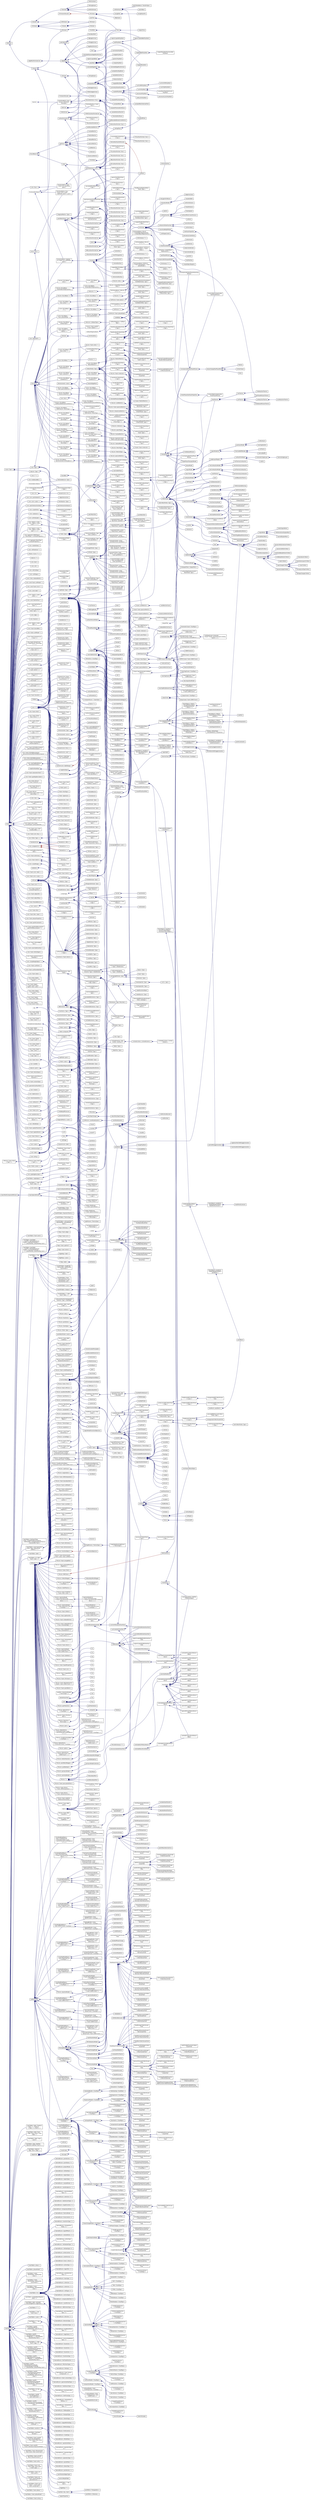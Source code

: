 digraph "Graphical Class Hierarchy"
{
  bgcolor="transparent";
  edge [fontname="Helvetica",fontsize="10",labelfontname="Helvetica",labelfontsize="10"];
  node [fontname="Helvetica",fontsize="10",shape=record];
  rankdir="LR";
  Node1 [label="AC3DsurfaceFormatCore",height=0.2,width=0.4,color="black",URL="$a00014.html",tooltip="Internal class used by the AC3DsurfaceFormat. "];
  Node1 -> Node2 [dir="back",color="midnightblue",fontsize="10",style="solid",fontname="Helvetica"];
  Node2 [label="AC3DsurfaceFormat\<\l Face \>",height=0.2,width=0.4,color="black",URL="$a00013.html",tooltip="Provide a means of reading/writing AC3D format. "];
  Node3 [label="atmBoundaryLayer",height=0.2,width=0.4,color="black",URL="$a00073.html",tooltip="This class provides functions to evaluate the velocity and turbulence distributions appropriate for a..."];
  Node3 -> Node4 [dir="back",color="midnightblue",fontsize="10",style="solid",fontname="Helvetica"];
  Node4 [label="atmBoundaryLayerInletEpsilon\lFvPatchScalarField",height=0.2,width=0.4,color="black",URL="$a00074.html",tooltip="This boundary condition specifies an inlet value for the turbulence dissipation, , appropriate for atmospheric boundary layers. "];
  Node3 -> Node5 [dir="back",color="midnightblue",fontsize="10",style="solid",fontname="Helvetica"];
  Node5 [label="atmBoundaryLayerInletKFv\lPatchScalarField",height=0.2,width=0.4,color="black",URL="$a00075.html",tooltip="This boundary condition specifies an inlet value for the turbulence kinetic energy, , appropriate for atmospheric boundary layers. "];
  Node3 -> Node6 [dir="back",color="midnightblue",fontsize="10",style="solid",fontname="Helvetica"];
  Node6 [label="atmBoundaryLayerInletVelocity\lFvPatchVectorField",height=0.2,width=0.4,color="black",URL="$a00076.html",tooltip="This boundary condition specifies a velocity inlet profile appropriate for atmospheric boundary layer..."];
  Node7 [label="autoPtr\< chemistryReader\l\< ThermoType \> \>",height=0.2,width=0.4,color="black",URL="$a00084.html"];
  Node7 -> Node8 [dir="back",color="midnightblue",fontsize="10",style="solid",fontname="Helvetica"];
  Node8 [label="reactingMixture\< ThermoType \>",height=0.2,width=0.4,color="black",URL="$a02136.html",tooltip="Foam::reactingMixture. "];
  Node8 -> Node9 [dir="back",color="midnightblue",fontsize="10",style="solid",fontname="Helvetica"];
  Node9 [label="singleStepReactingMixture\l\< ThermoType \>",height=0.2,width=0.4,color="black",URL="$a02401.html",tooltip="Single step reacting mixture. "];
  Node10 [label="basicMultiComponentMixture",height=0.2,width=0.4,color="black",URL="$a00107.html",tooltip="Multi-component mixture. "];
  Node10 -> Node11 [dir="back",color="midnightblue",fontsize="10",style="solid",fontname="Helvetica"];
  Node11 [label="basicSpecieMixture",height=0.2,width=0.4,color="black",URL="$a00113.html",tooltip="Specialization of basicMultiComponentMixture for a mixture consisting of a number for molecular speci..."];
  Node11 -> Node12 [dir="back",color="midnightblue",fontsize="10",style="solid",fontname="Helvetica"];
  Node12 [label="basicCombustionMixture",height=0.2,width=0.4,color="black",URL="$a00099.html",tooltip="Specialization of the basicSpecieMixture for combustion. "];
  Node12 -> Node13 [dir="back",color="midnightblue",fontsize="10",style="solid",fontname="Helvetica"];
  Node13 [label="egrMixture\< ThermoType \>",height=0.2,width=0.4,color="black",URL="$a00630.html",tooltip="Foam::egrMixture. "];
  Node12 -> Node14 [dir="back",color="midnightblue",fontsize="10",style="solid",fontname="Helvetica"];
  Node14 [label="homogeneousMixture\l\< ThermoType \>",height=0.2,width=0.4,color="black",URL="$a01027.html",tooltip="Foam::homogeneousMixture. "];
  Node12 -> Node15 [dir="back",color="midnightblue",fontsize="10",style="solid",fontname="Helvetica"];
  Node15 [label="inhomogeneousMixture\l\< ThermoType \>",height=0.2,width=0.4,color="black",URL="$a01113.html",tooltip="Foam::inhomogeneousMixture. "];
  Node12 -> Node16 [dir="back",color="midnightblue",fontsize="10",style="solid",fontname="Helvetica"];
  Node16 [label="veryInhomogeneousMixture\l\< ThermoType \>",height=0.2,width=0.4,color="black",URL="$a02912.html",tooltip="Foam::veryInhomogeneousMixture. "];
  Node11 -> Node17 [dir="back",color="midnightblue",fontsize="10",style="solid",fontname="Helvetica"];
  Node17 [label="multiComponentMixture\l\< ThermoType \>",height=0.2,width=0.4,color="black",URL="$a01580.html",tooltip="Foam::multiComponentMixture. "];
  Node17 -> Node8 [dir="back",color="midnightblue",fontsize="10",style="solid",fontname="Helvetica"];
  Node18 [label="blendedSchemeBaseName",height=0.2,width=0.4,color="grey75"];
  Node18 -> Node19 [dir="back",color="midnightblue",fontsize="10",style="solid",fontname="Helvetica"];
  Node19 [label="blendedSchemeBase\<\l Type \>",height=0.2,width=0.4,color="black",URL="$a00136.html",tooltip="Base class for blended schemes to provide access to the blending factor surface field. "];
  Node19 -> Node20 [dir="back",color="midnightblue",fontsize="10",style="solid",fontname="Helvetica"];
  Node20 [label="blended\< Type \>",height=0.2,width=0.4,color="black",URL="$a00134.html",tooltip="linear/upwind blended differencing scheme. "];
  Node19 -> Node21 [dir="back",color="midnightblue",fontsize="10",style="solid",fontname="Helvetica"];
  Node21 [label="cellCoBlended\< Type \>",height=0.2,width=0.4,color="black",URL="$a00203.html",tooltip="Two-scheme cell-based Courant number based blending differencing scheme. "];
  Node19 -> Node22 [dir="back",color="midnightblue",fontsize="10",style="solid",fontname="Helvetica"];
  Node22 [label="CoBlended\< Type \>",height=0.2,width=0.4,color="black",URL="$a00295.html",tooltip="Two-scheme Courant number based blending differencing scheme. "];
  Node19 -> Node23 [dir="back",color="midnightblue",fontsize="10",style="solid",fontname="Helvetica"];
  Node23 [label="localBlended\< Type \>",height=0.2,width=0.4,color="black",URL="$a01404.html",tooltip="Two-scheme localBlended differencing scheme. "];
  Node24 [label="boundBox",height=0.2,width=0.4,color="black",URL="$a00152.html",tooltip="A bounding box defined in terms of the points at its extremities. "];
  Node24 -> Node25 [dir="back",color="midnightblue",fontsize="10",style="solid",fontname="Helvetica"];
  Node25 [label="treeBoundBox",height=0.2,width=0.4,color="black",URL="$a02761.html",tooltip="Standard boundBox + extra functionality for use in octree. "];
  Node25 -> Node26 [dir="back",color="midnightblue",fontsize="10",style="solid",fontname="Helvetica"];
  Node26 [label="searchableBox",height=0.2,width=0.4,color="black",URL="$a02326.html",tooltip="Searching on bounding box. "];
  Node27 [label="CallbackRegistryName",height=0.2,width=0.4,color="grey75"];
  Node27 -> Node28 [dir="back",color="midnightblue",fontsize="10",style="solid",fontname="Helvetica"];
  Node28 [label="CallbackRegistry\< Callback\lType \>",height=0.2,width=0.4,color="black",URL="$a00194.html",tooltip="Base class with which callbacks are registered. "];
  Node29 [label="cellDistFuncs",height=0.2,width=0.4,color="black",URL="$a00205.html",tooltip="Collection of functions used in wall distance calculation. "];
  Node29 -> Node30 [dir="back",color="midnightblue",fontsize="10",style="solid",fontname="Helvetica"];
  Node30 [label="patchDataWave\< TransferType \>",height=0.2,width=0.4,color="black",URL="$a01829.html",tooltip="Takes a set of patches to start MeshWave from. "];
  Node29 -> Node31 [dir="back",color="midnightblue",fontsize="10",style="solid",fontname="Helvetica"];
  Node31 [label="patchWave",height=0.2,width=0.4,color="black",URL="$a01857.html",tooltip="Takes a set of patches to start MeshWave from. After construction holds distance at cells and distanc..."];
  Node29 -> Node32 [dir="back",color="midnightblue",fontsize="10",style="solid",fontname="Helvetica"];
  Node32 [label="wallDistData\< TransferType \>",height=0.2,width=0.4,color="black",URL="$a02948.html",tooltip="Wall distance calculation. Like wallDist but also transports extra data (template argument)..."];
  Node33 [label="clock",height=0.2,width=0.4,color="black",URL="$a00270.html",tooltip="Read access to the system clock with formatting. "];
  Node33 -> Node34 [dir="back",color="midnightblue",fontsize="10",style="solid",fontname="Helvetica"];
  Node34 [label="Time",height=0.2,width=0.4,color="black",URL="$a02696.html",tooltip="Class to control time during OpenFOAM simulations that is also the top-level objectRegistry. "];
  Node34 -> Node35 [dir="back",color="midnightblue",fontsize="10",style="solid",fontname="Helvetica"];
  Node35 [label="engineTime",height=0.2,width=0.4,color="black",URL="$a00645.html",tooltip="Manage time in terms of engine RPM and crank-angle. "];
  Node36 [label="codedBase",height=0.2,width=0.4,color="black",URL="$a00296.html",tooltip="Base class for function objects and boundary conditions using dynamic code. "];
  Node36 -> Node37 [dir="back",color="midnightblue",fontsize="10",style="solid",fontname="Helvetica"];
  Node37 [label="codedFixedValueFvPatchField\l\< Type \>",height=0.2,width=0.4,color="black",URL="$a00297.html",tooltip="Constructs on-the-fly a new boundary condition (derived from fixedValueFvPatchField) which is then us..."];
  Node36 -> Node38 [dir="back",color="midnightblue",fontsize="10",style="solid",fontname="Helvetica"];
  Node38 [label="codedFixedValuePointPatch\lField\< Type \>",height=0.2,width=0.4,color="black",URL="$a00298.html",tooltip="Constructs on-the-fly a new boundary condition (derived from fixedValuePointPatchField) which is then..."];
  Node36 -> Node39 [dir="back",color="midnightblue",fontsize="10",style="solid",fontname="Helvetica"];
  Node39 [label="codedFunctionObject",height=0.2,width=0.4,color="black",URL="$a00299.html",tooltip="This function object provides a general interface to enable dynamic code compilation. "];
  Node36 -> Node40 [dir="back",color="midnightblue",fontsize="10",style="solid",fontname="Helvetica"];
  Node40 [label="codedMixedFvPatchField\l\< Type \>",height=0.2,width=0.4,color="black",URL="$a00300.html",tooltip="Constructs on-the-fly a new boundary condition (derived from mixedFvPatchField) which is then used to..."];
  Node36 -> Node41 [dir="back",color="midnightblue",fontsize="10",style="solid",fontname="Helvetica"];
  Node41 [label="CodedSource\< Type \>",height=0.2,width=0.4,color="black",URL="$a00301.html"];
  Node42 [label="compressibleTransportModel",height=0.2,width=0.4,color="black",URL="$a00333.html",tooltip="Base-class for all transport models used by the compressible turbulence models. "];
  Node42 -> Node43 [dir="back",color="midnightblue",fontsize="10",style="solid",fontname="Helvetica"];
  Node43 [label="fluidThermo",height=0.2,width=0.4,color="black",URL="$a00857.html",tooltip="Fundamental fluid thermodynamic properties. "];
  Node43 -> Node44 [dir="back",color="midnightblue",fontsize="10",style="solid",fontname="Helvetica"];
  Node44 [label="psiThermo",height=0.2,width=0.4,color="black",URL="$a02060.html",tooltip="Basic thermodynamic properties based on compressibility. "];
  Node44 -> Node45 [dir="back",color="midnightblue",fontsize="10",style="solid",fontname="Helvetica"];
  Node45 [label="multiphaseMixtureThermo",height=0.2,width=0.4,color="black",URL="$a01589.html"];
  Node44 -> Node46 [dir="back",color="midnightblue",fontsize="10",style="solid",fontname="Helvetica"];
  Node46 [label="psiReactionThermo",height=0.2,width=0.4,color="black",URL="$a02059.html",tooltip="Foam::psiReactionThermo. "];
  Node46 -> Node47 [dir="back",color="midnightblue",fontsize="10",style="solid",fontname="Helvetica"];
  Node47 [label="psiuReactionThermo",height=0.2,width=0.4,color="black",URL="$a02063.html",tooltip="Foam::psiuReactionThermo. "];
  Node44 -> Node48 [dir="back",color="midnightblue",fontsize="10",style="solid",fontname="Helvetica"];
  Node48 [label="twoPhaseMixtureThermo",height=0.2,width=0.4,color="black",URL="$a02801.html"];
  Node43 -> Node49 [dir="back",color="midnightblue",fontsize="10",style="solid",fontname="Helvetica"];
  Node49 [label="rhoThermo",height=0.2,width=0.4,color="black",URL="$a02258.html",tooltip="Basic thermodynamic properties based on density. "];
  Node49 -> Node50 [dir="back",color="midnightblue",fontsize="10",style="solid",fontname="Helvetica"];
  Node50 [label="rhoReactionThermo",height=0.2,width=0.4,color="black",URL="$a02257.html",tooltip="Foam::rhoReactionThermo. "];
  Node42 -> Node51 [dir="back",color="midnightblue",fontsize="10",style="solid",fontname="Helvetica"];
  Node51 [label="incompressibleTwoPhaseInteracting\lMixture",height=0.2,width=0.4,color="black",URL="$a01066.html",tooltip="A two-phase incompressible transportModel for interacting phases requiring the direct evaluation of t..."];
  Node52 [label="cpuTime",height=0.2,width=0.4,color="black",URL="$a00432.html",tooltip="Starts timing CPU usage and return elapsed time from start. "];
  Node52 -> Node34 [dir="back",color="midnightblue",fontsize="10",style="solid",fontname="Helvetica"];
  Node53 [label="cyclicAMILduInterfaceField",height=0.2,width=0.4,color="black",URL="$a00474.html",tooltip="Abstract base class for cyclic AMI coupled interfaces. "];
  Node53 -> Node54 [dir="back",color="midnightblue",fontsize="10",style="solid",fontname="Helvetica"];
  Node54 [label="cyclicACMILduInterfaceField",height=0.2,width=0.4,color="black",URL="$a00464.html",tooltip="Abstract base class for cyclic ACMI coupled interfaces. "];
  Node54 -> Node55 [dir="back",color="midnightblue",fontsize="10",style="solid",fontname="Helvetica"];
  Node55 [label="cyclicACMIFvPatchField\l\< Type \>",height=0.2,width=0.4,color="black",URL="$a00459.html",tooltip="This boundary condition enforces a cyclic condition between a pair of boundaries, whereby communicati..."];
  Node54 -> Node56 [dir="back",color="midnightblue",fontsize="10",style="solid",fontname="Helvetica"];
  Node56 [label="cyclicACMIGAMGInterfaceField",height=0.2,width=0.4,color="black",URL="$a00462.html",tooltip="GAMG agglomerated cyclic interface for Arbitrarily Coupled Mesh Interface (ACMI) fields. "];
  Node53 -> Node57 [dir="back",color="midnightblue",fontsize="10",style="solid",fontname="Helvetica"];
  Node57 [label="cyclicAMIFvPatchField\l\< Type \>",height=0.2,width=0.4,color="black",URL="$a00469.html",tooltip="This boundary condition enforces a cyclic condition between a pair of boundaries, whereby communicati..."];
  Node57 -> Node58 [dir="back",color="midnightblue",fontsize="10",style="solid",fontname="Helvetica"];
  Node58 [label="jumpCyclicAMIFvPatchField\l\< Type \>",height=0.2,width=0.4,color="black",URL="$a01248.html",tooltip="This boundary condition provides a base class that enforces a cyclic condition with a specified &#39;jump..."];
  Node58 -> Node59 [dir="back",color="midnightblue",fontsize="10",style="solid",fontname="Helvetica"];
  Node59 [label="fixedJumpAMIFvPatchField\l\< scalar \>",height=0.2,width=0.4,color="black",URL="$a00829.html"];
  Node59 -> Node60 [dir="back",color="midnightblue",fontsize="10",style="solid",fontname="Helvetica"];
  Node60 [label="energyJumpAMIFvPatchScalar\lField",height=0.2,width=0.4,color="black",URL="$a00639.html",tooltip="This boundary condition provides an energy jump condition across a pair of coupled patches with an ar..."];
  Node58 -> Node61 [dir="back",color="midnightblue",fontsize="10",style="solid",fontname="Helvetica"];
  Node61 [label="fixedJumpAMIFvPatchField\l\< Type \>",height=0.2,width=0.4,color="black",URL="$a00829.html",tooltip="This boundary condition provides a jump condition, across non-conformal cyclic path-pairs, employing an arbitraryMeshInterface (AMI). "];
  Node61 -> Node62 [dir="back",color="midnightblue",fontsize="10",style="solid",fontname="Helvetica"];
  Node62 [label="uniformJumpAMIFvPatchField\l\< Type \>",height=0.2,width=0.4,color="black",URL="$a02864.html",tooltip="This boundary condition provides a jump condition, using the cyclicAMI condition as a base..."];
  Node53 -> Node63 [dir="back",color="midnightblue",fontsize="10",style="solid",fontname="Helvetica"];
  Node63 [label="cyclicAMIGAMGInterfaceField",height=0.2,width=0.4,color="black",URL="$a00472.html",tooltip="GAMG agglomerated cyclic interface field. "];
  Node64 [label="cyclicLduInterfaceField",height=0.2,width=0.4,color="black",URL="$a00484.html",tooltip="Abstract base class for cyclic coupled interfaces. "];
  Node64 -> Node65 [dir="back",color="midnightblue",fontsize="10",style="solid",fontname="Helvetica"];
  Node65 [label="cyclicFvPatchField\l\< Type \>",height=0.2,width=0.4,color="black",URL="$a00479.html",tooltip="This boundary condition enforces a cyclic condition between a pair of boundaries. ..."];
  Node65 -> Node66 [dir="back",color="midnightblue",fontsize="10",style="solid",fontname="Helvetica"];
  Node66 [label="cyclicSlipFvPatchField\l\< Type \>",height=0.2,width=0.4,color="black",URL="$a00490.html",tooltip="This boundary condition is a light wrapper around the cyclicFvPatchField condition, providing no new functionality. "];
  Node65 -> Node67 [dir="back",color="midnightblue",fontsize="10",style="solid",fontname="Helvetica"];
  Node67 [label="jumpCyclicFvPatchField\l\< Type \>",height=0.2,width=0.4,color="black",URL="$a01249.html",tooltip="This boundary condition provides a base class for coupled-cyclic conditions with a specified &#39;jump&#39; (..."];
  Node67 -> Node68 [dir="back",color="midnightblue",fontsize="10",style="solid",fontname="Helvetica"];
  Node68 [label="fixedJumpFvPatchField\l\< scalar \>",height=0.2,width=0.4,color="black",URL="$a00830.html"];
  Node68 -> Node69 [dir="back",color="midnightblue",fontsize="10",style="solid",fontname="Helvetica"];
  Node69 [label="energyJumpFvPatchScalarField",height=0.2,width=0.4,color="black",URL="$a00640.html",tooltip="This boundary condition provides an energy jump condition across a pair of coupled patches..."];
  Node68 -> Node70 [dir="back",color="midnightblue",fontsize="10",style="solid",fontname="Helvetica"];
  Node70 [label="porousBafflePressureFvPatch\lField\< Type \>",height=0.2,width=0.4,color="black",URL="$a01983.html",tooltip="This boundary condition provides a jump condition, using the cyclic condition as a base..."];
  Node67 -> Node71 [dir="back",color="midnightblue",fontsize="10",style="solid",fontname="Helvetica"];
  Node71 [label="fixedJumpFvPatchField\l\< Type \>",height=0.2,width=0.4,color="black",URL="$a00830.html",tooltip="This boundary condition provides a jump condition, using the cyclic condition as a base..."];
  Node71 -> Node72 [dir="back",color="midnightblue",fontsize="10",style="solid",fontname="Helvetica"];
  Node72 [label="uniformJumpFvPatchField\l\< Type \>",height=0.2,width=0.4,color="black",URL="$a02865.html",tooltip="This boundary condition provides a jump condition, using the cyclic condition as a base..."];
  Node72 -> Node73 [dir="back",color="midnightblue",fontsize="10",style="solid",fontname="Helvetica"];
  Node73 [label="fanFvPatchField\< Type \>",height=0.2,width=0.4,color="black",URL="$a00752.html",tooltip="This boundary condition provides a jump condition, using the cyclic condition as a base..."];
  Node65 -> Node74 [dir="back",color="midnightblue",fontsize="10",style="solid",fontname="Helvetica"];
  Node74 [label="nonuniformTransformCyclic\lFvPatchField\< Type \>",height=0.2,width=0.4,color="black",URL="$a01666.html",tooltip="This boundary condition enforces a cyclic condition between a pair of boundaries, incorporating a non..."];
  Node64 -> Node75 [dir="back",color="midnightblue",fontsize="10",style="solid",fontname="Helvetica"];
  Node75 [label="cyclicGAMGInterfaceField",height=0.2,width=0.4,color="black",URL="$a00482.html",tooltip="GAMG agglomerated cyclic interface field. "];
  Node76 [label="dictionaryName",height=0.2,width=0.4,color="black",URL="$a00531.html"];
  Node76 -> Node77 [dir="back",color="midnightblue",fontsize="10",style="solid",fontname="Helvetica"];
  Node77 [label="dictionary",height=0.2,width=0.4,color="black",URL="$a00528.html",tooltip="A list of keyword definitions, which are a keyword followed by any number of values (e..."];
  Node77 -> Node78 [dir="back",color="midnightblue",fontsize="10",style="solid",fontname="Helvetica"];
  Node78 [label="cellShapeControl",height=0.2,width=0.4,color="black",URL="$a00224.html"];
  Node77 -> Node79 [dir="back",color="midnightblue",fontsize="10",style="solid",fontname="Helvetica"];
  Node79 [label="cellSizeFunction",height=0.2,width=0.4,color="black",URL="$a00229.html",tooltip="Abstract base class for specifying target cell sizes. "];
  Node79 -> Node80 [dir="back",color="midnightblue",fontsize="10",style="solid",fontname="Helvetica"];
  Node80 [label="linearDistance",height=0.2,width=0.4,color="black",URL="$a01367.html"];
  Node79 -> Node81 [dir="back",color="midnightblue",fontsize="10",style="solid",fontname="Helvetica"];
  Node81 [label="linearSpatial",height=0.2,width=0.4,color="black",URL="$a01373.html"];
  Node79 -> Node82 [dir="back",color="midnightblue",fontsize="10",style="solid",fontname="Helvetica"];
  Node82 [label="surfaceOffsetLinearDistance",height=0.2,width=0.4,color="black",URL="$a02576.html"];
  Node79 -> Node83 [dir="back",color="midnightblue",fontsize="10",style="solid",fontname="Helvetica"];
  Node83 [label="uniform",height=0.2,width=0.4,color="black",URL="$a02850.html",tooltip="Uniform/equally-weighted distribution model. "];
  Node79 -> Node84 [dir="back",color="midnightblue",fontsize="10",style="solid",fontname="Helvetica"];
  Node84 [label="uniformDistance",height=0.2,width=0.4,color="black",URL="$a02855.html"];
  Node77 -> Node85 [dir="back",color="midnightblue",fontsize="10",style="solid",fontname="Helvetica"];
  Node85 [label="dictionaryEntry",height=0.2,width=0.4,color="black",URL="$a00530.html",tooltip="A keyword and a list of tokens is a &#39;dictionaryEntry&#39;. "];
  Node77 -> Node86 [dir="back",color="midnightblue",fontsize="10",style="solid",fontname="Helvetica"];
  Node86 [label="doxygenXmlParser",height=0.2,width=0.4,color="black",URL="$a00581.html",tooltip="Parser for doxygen XML. "];
  Node77 -> Node87 [dir="back",color="midnightblue",fontsize="10",style="solid",fontname="Helvetica"];
  Node87 [label="faceAreaWeightModel",height=0.2,width=0.4,color="black",URL="$a00725.html",tooltip="Abstract base class for providing faceAreaWeight values to the cell motion controller based on an arg..."];
  Node87 -> Node88 [dir="back",color="midnightblue",fontsize="10",style="solid",fontname="Helvetica"];
  Node88 [label="piecewiseLinearRamp",height=0.2,width=0.4,color="black",URL="$a01890.html",tooltip="A linear ramp between 0 and 1 with definable start and end points. "];
  Node77 -> Node89 [dir="back",color="midnightblue",fontsize="10",style="solid",fontname="Helvetica"];
  Node89 [label="fieldDictionary",height=0.2,width=0.4,color="black",URL="$a00766.html",tooltip="Read field as dictionary (without mesh). "];
  Node77 -> Node90 [dir="back",color="midnightblue",fontsize="10",style="solid",fontname="Helvetica"];
  Node90 [label="initialPointsMethod",height=0.2,width=0.4,color="black",URL="$a01114.html",tooltip="Abstract base class for generating initial points for a conformalVoronoiMesh. "];
  Node90 -> Node91 [dir="back",color="midnightblue",fontsize="10",style="solid",fontname="Helvetica"];
  Node91 [label="autoDensity",height=0.2,width=0.4,color="black",URL="$a00082.html",tooltip="Choose random points inside the domain and place them with a probability proportional to the target d..."];
  Node90 -> Node92 [dir="back",color="midnightblue",fontsize="10",style="solid",fontname="Helvetica"];
  Node92 [label="bodyCentredCubic",height=0.2,width=0.4,color="black",URL="$a00144.html",tooltip="Generate a BCC lattice of points inside the surfaces to be conformed to of the conformalVoronoiMesh. "];
  Node90 -> Node93 [dir="back",color="midnightblue",fontsize="10",style="solid",fontname="Helvetica"];
  Node93 [label="faceCentredCubic",height=0.2,width=0.4,color="black",URL="$a00727.html",tooltip="Generate an FCC lattice of points inside the surfaces to be conformed to of the conformalVoronoiMesh..."];
  Node90 -> Node94 [dir="back",color="midnightblue",fontsize="10",style="solid",fontname="Helvetica"];
  Node94 [label="pointFile",height=0.2,width=0.4,color="black",URL="$a01922.html",tooltip="Inserts points at locations specified in a pointFile into the surfaces to be conformed to of the conf..."];
  Node90 -> Node95 [dir="back",color="midnightblue",fontsize="10",style="solid",fontname="Helvetica"];
  Node95 [label="rayShooting",height=0.2,width=0.4,color="black",URL="$a02132.html"];
  Node90 -> Node96 [dir="back",color="midnightblue",fontsize="10",style="solid",fontname="Helvetica"];
  Node96 [label="uniformGrid",height=0.2,width=0.4,color="black",URL="$a02860.html",tooltip="Generate a uniform grid of points inside the surfaces to be conformed to of the conformalVoronoiMesh..."];
  Node77 -> Node97 [dir="back",color="midnightblue",fontsize="10",style="solid",fontname="Helvetica"];
  Node97 [label="IOdictionary",height=0.2,width=0.4,color="black",URL="$a01191.html",tooltip="IOdictionary is derived from dictionary and IOobject to give the dictionary automatic IO functionalit..."];
  Node97 -> Node98 [dir="back",color="midnightblue",fontsize="10",style="solid",fontname="Helvetica"];
  Node98 [label="basicChemistryModel",height=0.2,width=0.4,color="black",URL="$a00098.html",tooltip="Base class for chemistry models. "];
  Node98 -> Node99 [dir="back",color="midnightblue",fontsize="10",style="solid",fontname="Helvetica"];
  Node99 [label="basicSolidChemistryModel",height=0.2,width=0.4,color="black",URL="$a00112.html",tooltip="Chemistry model for solid thermodynamics. "];
  Node98 -> Node100 [dir="back",color="midnightblue",fontsize="10",style="solid",fontname="Helvetica"];
  Node100 [label="psiChemistryModel",height=0.2,width=0.4,color="black",URL="$a02056.html",tooltip="Chemistry model for compressibility-based thermodynamics. "];
  Node98 -> Node101 [dir="back",color="midnightblue",fontsize="10",style="solid",fontname="Helvetica"];
  Node101 [label="rhoChemistryModel",height=0.2,width=0.4,color="black",URL="$a02252.html",tooltip="Chemistry model for density-based thermodynamics. "];
  Node97 -> Node102 [dir="back",color="midnightblue",fontsize="10",style="solid",fontname="Helvetica"];
  Node102 [label="basicThermo",height=0.2,width=0.4,color="black",URL="$a00120.html",tooltip="Abstract base-class for fluid and solid thermodynamic properties. "];
  Node102 -> Node43 [dir="back",color="midnightblue",fontsize="10",style="solid",fontname="Helvetica"];
  Node102 -> Node103 [dir="back",color="midnightblue",fontsize="10",style="solid",fontname="Helvetica"];
  Node103 [label="solidThermo",height=0.2,width=0.4,color="black",URL="$a02456.html",tooltip="Fundamental solid thermodynamic properties. "];
  Node103 -> Node104 [dir="back",color="midnightblue",fontsize="10",style="solid",fontname="Helvetica"];
  Node104 [label="solidReactionThermo",height=0.2,width=0.4,color="black",URL="$a02455.html",tooltip="Foam::solidReactionThermo. "];
  Node97 -> Node105 [dir="back",color="midnightblue",fontsize="10",style="solid",fontname="Helvetica"];
  Node105 [label="combustionModel",height=0.2,width=0.4,color="black",URL="$a00314.html",tooltip="Base class for combustion models. "];
  Node105 -> Node106 [dir="back",color="midnightblue",fontsize="10",style="solid",fontname="Helvetica"];
  Node106 [label="psiCombustionModel",height=0.2,width=0.4,color="black",URL="$a02058.html"];
  Node106 -> Node107 [dir="back",color="midnightblue",fontsize="10",style="solid",fontname="Helvetica"];
  Node107 [label="psiChemistryCombustion",height=0.2,width=0.4,color="black",URL="$a02055.html"];
  Node106 -> Node108 [dir="back",color="midnightblue",fontsize="10",style="solid",fontname="Helvetica"];
  Node108 [label="psiThermoCombustion",height=0.2,width=0.4,color="black",URL="$a02061.html"];
  Node105 -> Node109 [dir="back",color="midnightblue",fontsize="10",style="solid",fontname="Helvetica"];
  Node109 [label="rhoCombustionModel",height=0.2,width=0.4,color="black",URL="$a02253.html"];
  Node109 -> Node110 [dir="back",color="midnightblue",fontsize="10",style="solid",fontname="Helvetica"];
  Node110 [label="rhoChemistryCombustion",height=0.2,width=0.4,color="black",URL="$a02251.html"];
  Node109 -> Node111 [dir="back",color="midnightblue",fontsize="10",style="solid",fontname="Helvetica"];
  Node111 [label="rhoThermoCombustion",height=0.2,width=0.4,color="black",URL="$a02259.html"];
  Node97 -> Node112 [dir="back",color="midnightblue",fontsize="10",style="solid",fontname="Helvetica"];
  Node112 [label="data",height=0.2,width=0.4,color="black",URL="$a00505.html",tooltip="Database for solution data, solver performance and other reduced data. "];
  Node112 -> Node113 [dir="back",color="midnightblue",fontsize="10",style="solid",fontname="Helvetica"];
  Node113 [label="fvMesh",height=0.2,width=0.4,color="black",URL="$a00888.html",tooltip="Mesh data needed to do the Finite Volume discretisation. "];
  Node113 -> Node114 [dir="back",color="midnightblue",fontsize="10",style="solid",fontname="Helvetica"];
  Node114 [label="domainDecomposition",height=0.2,width=0.4,color="black",URL="$a00578.html",tooltip="Automatic domain decomposition class for finite-volume meshes. "];
  Node113 -> Node115 [dir="back",color="midnightblue",fontsize="10",style="solid",fontname="Helvetica"];
  Node115 [label="dynamicFvMesh",height=0.2,width=0.4,color="black",URL="$a00604.html",tooltip="Abstract base class for geometry and/or topology changing fvMesh. "];
  Node115 -> Node116 [dir="back",color="midnightblue",fontsize="10",style="solid",fontname="Helvetica"];
  Node116 [label="dynamicInkJetFvMesh",height=0.2,width=0.4,color="black",URL="$a00607.html",tooltip="Mesh motion specifically for the \"pumping\" system of an ink-jet injector. "];
  Node115 -> Node117 [dir="back",color="midnightblue",fontsize="10",style="solid",fontname="Helvetica"];
  Node117 [label="dynamicMotionSolverFvMesh",height=0.2,width=0.4,color="black",URL="$a00611.html",tooltip="The dynamicMotionSolverFvMesh. "];
  Node115 -> Node118 [dir="back",color="midnightblue",fontsize="10",style="solid",fontname="Helvetica"];
  Node118 [label="dynamicRefineFvMesh",height=0.2,width=0.4,color="black",URL="$a00612.html",tooltip="A fvMesh with built-in refinement. "];
  Node115 -> Node119 [dir="back",color="midnightblue",fontsize="10",style="solid",fontname="Helvetica"];
  Node119 [label="multiSolidBodyMotionFvMesh",height=0.2,width=0.4,color="black",URL="$a01597.html",tooltip="Solid-body motion of the mesh specified by a run-time selectable motion function. ..."];
  Node115 -> Node120 [dir="back",color="midnightblue",fontsize="10",style="solid",fontname="Helvetica"];
  Node120 [label="solidBodyMotionFvMesh",height=0.2,width=0.4,color="black",URL="$a02445.html",tooltip="Solid-body motion of the mesh specified by a run-time selectable motion function. ..."];
  Node115 -> Node121 [dir="back",color="midnightblue",fontsize="10",style="solid",fontname="Helvetica"];
  Node121 [label="staticFvMesh",height=0.2,width=0.4,color="black",URL="$a02524.html",tooltip="Foam::staticFvMesh. "];
  Node115 -> Node122 [dir="back",color="midnightblue",fontsize="10",style="solid",fontname="Helvetica"];
  Node122 [label="topoChangerFvMesh",height=0.2,width=0.4,color="black",URL="$a02725.html",tooltip="Abstract base class for a topology changing fvMesh. "];
  Node122 -> Node123 [dir="back",color="midnightblue",fontsize="10",style="solid",fontname="Helvetica"];
  Node123 [label="linearValveFvMesh",height=0.2,width=0.4,color="black",URL="$a01378.html",tooltip="A sliding linear valve. "];
  Node122 -> Node124 [dir="back",color="midnightblue",fontsize="10",style="solid",fontname="Helvetica"];
  Node124 [label="linearValveLayersFvMesh",height=0.2,width=0.4,color="black",URL="$a01379.html",tooltip="A sliding linear valve with layers. "];
  Node122 -> Node125 [dir="back",color="midnightblue",fontsize="10",style="solid",fontname="Helvetica"];
  Node125 [label="mixerFvMesh",height=0.2,width=0.4,color="black",URL="$a01553.html",tooltip="A rotating slider mesh. "];
  Node122 -> Node126 [dir="back",color="midnightblue",fontsize="10",style="solid",fontname="Helvetica"];
  Node126 [label="movingConeTopoFvMesh",height=0.2,width=0.4,color="black",URL="$a01573.html",tooltip="Sample topoChangerFvMesh that moves an object in x direction and introduces/removes layers..."];
  Node122 -> Node127 [dir="back",color="midnightblue",fontsize="10",style="solid",fontname="Helvetica"];
  Node127 [label="rawTopoChangerFvMesh",height=0.2,width=0.4,color="black",URL="$a02130.html",tooltip="topoChangerFvMesh without any added functionality. "];
  Node113 -> Node128 [dir="back",color="midnightblue",fontsize="10",style="solid",fontname="Helvetica"];
  Node128 [label="engineMesh",height=0.2,width=0.4,color="black",URL="$a00643.html",tooltip="Foam::engineMesh. "];
  Node128 -> Node129 [dir="back",color="midnightblue",fontsize="10",style="solid",fontname="Helvetica"];
  Node129 [label="fvMotionSolverEngineMesh",height=0.2,width=0.4,color="black",URL="$a00897.html",tooltip="Foam::fvMotionSolverEngineMesh. "];
  Node128 -> Node130 [dir="back",color="midnightblue",fontsize="10",style="solid",fontname="Helvetica"];
  Node130 [label="layeredEngineMesh",height=0.2,width=0.4,color="black",URL="$a01302.html",tooltip="Foam::layeredEngineMesh. "];
  Node128 -> Node131 [dir="back",color="midnightblue",fontsize="10",style="solid",fontname="Helvetica"];
  Node131 [label="staticEngineMesh",height=0.2,width=0.4,color="black",URL="$a02523.html",tooltip="Foam::staticEngineMesh. "];
  Node113 -> Node132 [dir="back",color="midnightblue",fontsize="10",style="solid",fontname="Helvetica"];
  Node132 [label="extrudePatchMesh",height=0.2,width=0.4,color="black",URL="$a00720.html",tooltip="Mesh at a patch created on the fly. The following entry should be used on the field boundary dictiona..."];
  Node113 -> Node133 [dir="back",color="midnightblue",fontsize="10",style="solid",fontname="Helvetica"];
  Node133 [label="fluentFvMesh",height=0.2,width=0.4,color="black",URL="$a00856.html"];
  Node113 -> Node134 [dir="back",color="midnightblue",fontsize="10",style="solid",fontname="Helvetica"];
  Node134 [label="mirrorFvMesh",height=0.2,width=0.4,color="black",URL="$a01547.html"];
  Node113 -> Node135 [dir="back",color="midnightblue",fontsize="10",style="solid",fontname="Helvetica"];
  Node135 [label="singleCellFvMesh",height=0.2,width=0.4,color="black",URL="$a02391.html",tooltip="fvMesh as subset of other mesh. Consists of one cell and all original bounday faces. Useful when manipulating boundary data. Single internal cell only needed to be able to manipulate in a standard way. "];
  Node97 -> Node136 [dir="back",color="midnightblue",fontsize="10",style="solid",fontname="Helvetica"];
  Node136 [label="decompositionModel",height=0.2,width=0.4,color="black",URL="$a00510.html",tooltip="MeshObject wrapper of decompositionMethod. "];
  Node97 -> Node137 [dir="back",color="midnightblue",fontsize="10",style="solid",fontname="Helvetica"];
  Node137 [label="options",height=0.2,width=0.4,color="black",URL="$a01760.html",tooltip="Finite-volume options. "];
  Node97 -> Node138 [dir="back",color="midnightblue",fontsize="10",style="solid",fontname="Helvetica"];
  Node138 [label="fvSchemes",height=0.2,width=0.4,color="black",URL="$a00903.html",tooltip="Selector class for finite volume differencing schemes. fvMesh is derived from fvShemes so that all fi..."];
  Node138 -> Node113 [dir="back",color="midnightblue",fontsize="10",style="solid",fontname="Helvetica"];
  Node97 -> Node139 [dir="back",color="midnightblue",fontsize="10",style="solid",fontname="Helvetica"];
  Node139 [label="incompressibleThreePhase\lMixture",height=0.2,width=0.4,color="black",URL="$a01063.html"];
  Node139 -> Node140 [dir="back",color="midnightblue",fontsize="10",style="solid",fontname="Helvetica"];
  Node140 [label="immiscibleIncompressible\lThreePhaseMixture",height=0.2,width=0.4,color="black",URL="$a01053.html",tooltip="An immiscible incompressible two-phase mixture transport model. "];
  Node97 -> Node51 [dir="back",color="midnightblue",fontsize="10",style="solid",fontname="Helvetica"];
  Node97 -> Node141 [dir="back",color="midnightblue",fontsize="10",style="solid",fontname="Helvetica"];
  Node141 [label="incompressibleTwoPhaseMixture",height=0.2,width=0.4,color="black",URL="$a01067.html",tooltip="A two-phase incompressible transportModel. "];
  Node141 -> Node142 [dir="back",color="midnightblue",fontsize="10",style="solid",fontname="Helvetica"];
  Node142 [label="immiscibleIncompressible\lTwoPhaseMixture",height=0.2,width=0.4,color="black",URL="$a01054.html",tooltip="An immiscible incompressible two-phase mixture transport model. "];
  Node141 -> Node143 [dir="back",color="midnightblue",fontsize="10",style="solid",fontname="Helvetica"];
  Node143 [label="phaseChangeTwoPhaseMixture",height=0.2,width=0.4,color="black",URL="$a01876.html"];
  Node143 -> Node144 [dir="back",color="midnightblue",fontsize="10",style="solid",fontname="Helvetica"];
  Node144 [label="Kunz",height=0.2,width=0.4,color="black",URL="$a01276.html",tooltip="Kunz cavitation model slightly modified so that the condensation term is switched off when the pressu..."];
  Node143 -> Node145 [dir="back",color="midnightblue",fontsize="10",style="solid",fontname="Helvetica"];
  Node145 [label="Merkle",height=0.2,width=0.4,color="black",URL="$a01497.html",tooltip="Merkle cavitation model. "];
  Node143 -> Node146 [dir="back",color="midnightblue",fontsize="10",style="solid",fontname="Helvetica"];
  Node146 [label="SchnerrSauer",height=0.2,width=0.4,color="black",URL="$a02320.html",tooltip="SchnerrSauer cavitation model. "];
  Node97 -> Node147 [dir="back",color="midnightblue",fontsize="10",style="solid",fontname="Helvetica"];
  Node147 [label="IOMRFZoneList",height=0.2,width=0.4,color="black",URL="$a01197.html",tooltip="List of MRF zones with IO functionality. MRF zones are specified by a list of dictionary entries..."];
  Node97 -> Node148 [dir="back",color="midnightblue",fontsize="10",style="solid",fontname="Helvetica"];
  Node148 [label="IOOutputFilter\< OutputFilter \>",height=0.2,width=0.4,color="black",URL="$a01200.html",tooltip="IOdictionary wrapper around OutputFilter to allow them to read from their associated dictionaries..."];
  Node97 -> Node149 [dir="back",color="midnightblue",fontsize="10",style="solid",fontname="Helvetica"];
  Node149 [label="IOporosityModelList",height=0.2,width=0.4,color="black",URL="$a01201.html",tooltip="List of porosity models with IO functionality. "];
  Node97 -> Node150 [dir="back",color="midnightblue",fontsize="10",style="solid",fontname="Helvetica"];
  Node150 [label="motionSolver",height=0.2,width=0.4,color="black",URL="$a01571.html",tooltip="Virtual base class for mesh motion solver. "];
  Node150 -> Node151 [dir="back",color="midnightblue",fontsize="10",style="solid",fontname="Helvetica"];
  Node151 [label="componentDisplacementMotion\lSolver",height=0.2,width=0.4,color="black",URL="$a00324.html",tooltip="Virtual base class for displacement motion solver. "];
  Node151 -> Node152 [dir="back",color="midnightblue",fontsize="10",style="solid",fontname="Helvetica"];
  Node152 [label="displacementComponentLaplacian\lFvMotionSolver",height=0.2,width=0.4,color="black",URL="$a00552.html",tooltip="Mesh motion solver for an fvMesh. Based on solving the cell-centre Laplacian for the given component ..."];
  Node150 -> Node153 [dir="back",color="midnightblue",fontsize="10",style="solid",fontname="Helvetica"];
  Node153 [label="componentVelocityMotionSolver",height=0.2,width=0.4,color="black",URL="$a00326.html",tooltip="Virtual base class for velocity motion solver. "];
  Node153 -> Node154 [dir="back",color="midnightblue",fontsize="10",style="solid",fontname="Helvetica"];
  Node154 [label="velocityComponentLaplacian\lFvMotionSolver",height=0.2,width=0.4,color="black",URL="$a02908.html",tooltip="Mesh motion solver for an fvMesh. Based on solving the cell-centre Laplacian for the given component ..."];
  Node150 -> Node155 [dir="back",color="midnightblue",fontsize="10",style="solid",fontname="Helvetica"];
  Node155 [label="displacementMotionSolver",height=0.2,width=0.4,color="black",URL="$a00557.html",tooltip="Virtual base class for displacement motion solver. "];
  Node155 -> Node156 [dir="back",color="midnightblue",fontsize="10",style="solid",fontname="Helvetica"];
  Node156 [label="displacementInterpolation\lMotionSolver",height=0.2,width=0.4,color="black",URL="$a00553.html",tooltip="Mesh motion solver for an fvMesh. "];
  Node155 -> Node157 [dir="back",color="midnightblue",fontsize="10",style="solid",fontname="Helvetica"];
  Node157 [label="displacementLaplacianFvMotion\lSolver",height=0.2,width=0.4,color="black",URL="$a00554.html",tooltip="Mesh motion solver for an fvMesh. Based on solving the cell-centre Laplacian for the motion displacem..."];
  Node155 -> Node158 [dir="back",color="midnightblue",fontsize="10",style="solid",fontname="Helvetica"];
  Node158 [label="displacementLayeredMotion\lMotionSolver",height=0.2,width=0.4,color="black",URL="$a00555.html",tooltip="Mesh motion solver for an (multi-block) extruded fvMesh. Gets given the structure of the mesh blocks ..."];
  Node155 -> Node159 [dir="back",color="midnightblue",fontsize="10",style="solid",fontname="Helvetica"];
  Node159 [label="displacementMeshMoverMotion\lSolver",height=0.2,width=0.4,color="black",URL="$a00556.html",tooltip="Mesh motion solver for an fvMesh. Based on solving the cell-centre Laplacian for the motion displacem..."];
  Node155 -> Node160 [dir="back",color="midnightblue",fontsize="10",style="solid",fontname="Helvetica"];
  Node160 [label="displacementSBRStressFvMotion\lSolver",height=0.2,width=0.4,color="black",URL="$a00558.html",tooltip="Mesh motion solver for an fvMesh. Based on solving the cell-centre solid-body rotation stress equatio..."];
  Node155 -> Node161 [dir="back",color="midnightblue",fontsize="10",style="solid",fontname="Helvetica"];
  Node161 [label="rigidBodyMeshMotion",height=0.2,width=0.4,color="black",URL="$a02264.html",tooltip="Rigid-body mesh motion solver for fvMesh. "];
  Node155 -> Node162 [dir="back",color="midnightblue",fontsize="10",style="solid",fontname="Helvetica"];
  Node162 [label="sixDoFRigidBodyMotionSolver",height=0.2,width=0.4,color="black",URL="$a02406.html",tooltip="6-DoF solid-body mesh motion solver for an fvMesh. "];
  Node150 -> Node163 [dir="back",color="midnightblue",fontsize="10",style="solid",fontname="Helvetica"];
  Node163 [label="velocityMotionSolver",height=0.2,width=0.4,color="black",URL="$a02910.html",tooltip="Virtual base class for velocity motion solver. "];
  Node163 -> Node164 [dir="back",color="midnightblue",fontsize="10",style="solid",fontname="Helvetica"];
  Node164 [label="velocityLaplacianFvMotion\lSolver",height=0.2,width=0.4,color="black",URL="$a02909.html",tooltip="Mesh motion solver for an fvMesh. Based on solving the cell-centre Laplacian for the motion velocity..."];
  Node97 -> Node165 [dir="back",color="midnightblue",fontsize="10",style="solid",fontname="Helvetica"];
  Node165 [label="multiphaseMixture",height=0.2,width=0.4,color="black",URL="$a01588.html",tooltip="Incompressible multi-phase mixture with built in solution for the phase fractions with interface comp..."];
  Node97 -> Node166 [dir="back",color="midnightblue",fontsize="10",style="solid",fontname="Helvetica"];
  Node166 [label="multiphaseSystem",height=0.2,width=0.4,color="black",URL="$a01590.html",tooltip="Incompressible multi-phase mixture with built in solution for the phase fractions with interface comp..."];
  Node97 -> Node167 [dir="back",color="midnightblue",fontsize="10",style="solid",fontname="Helvetica"];
  Node167 [label="phaseSystem",height=0.2,width=0.4,color="black",URL="$a01887.html",tooltip="Class to represent a system of phases and model interfacial transfers between them. "];
  Node167 -> Node166 [dir="back",color="midnightblue",fontsize="10",style="solid",fontname="Helvetica"];
  Node167 -> Node168 [dir="back",color="midnightblue",fontsize="10",style="solid",fontname="Helvetica"];
  Node168 [label="twoPhaseSystem",height=0.2,width=0.4,color="black",URL="$a02802.html",tooltip="Class which solves the volume fraction equations for two phases. "];
  Node97 -> Node169 [dir="back",color="midnightblue",fontsize="10",style="solid",fontname="Helvetica"];
  Node169 [label="radiationModel",height=0.2,width=0.4,color="black",URL="$a02114.html",tooltip="Top level model for radiation modelling. "];
  Node169 -> Node170 [dir="back",color="midnightblue",fontsize="10",style="solid",fontname="Helvetica"];
  Node170 [label="fvDOM",height=0.2,width=0.4,color="black",URL="$a00884.html",tooltip="Finite Volume Discrete Ordinates Method. Solves the RTE equation for n directions in a participating ..."];
  Node169 -> Node171 [dir="back",color="midnightblue",fontsize="10",style="solid",fontname="Helvetica"];
  Node171 [label="noRadiation",height=0.2,width=0.4,color="black",URL="$a01684.html",tooltip="No radiation - does nothing to energy equation source terms (returns zeros) "];
  Node169 -> Node172 [dir="back",color="midnightblue",fontsize="10",style="solid",fontname="Helvetica"];
  Node172 [label="opaqueSolid",height=0.2,width=0.4,color="black",URL="$a01754.html",tooltip="Radiation for solid opaque solids - does nothing to energy equation source terms (returns zeros) but ..."];
  Node169 -> Node173 [dir="back",color="midnightblue",fontsize="10",style="solid",fontname="Helvetica"];
  Node173 [label="P1",height=0.2,width=0.4,color="black",URL="$a01795.html",tooltip="Works well for combustion applications where optical thickness, tau is large, i.e. tau = a*L > 3 (L = distance between objects) "];
  Node169 -> Node174 [dir="back",color="midnightblue",fontsize="10",style="solid",fontname="Helvetica"];
  Node174 [label="viewFactor",height=0.2,width=0.4,color="black",URL="$a02913.html",tooltip="View factor radiation model. The system solved is: C q = b where: Cij = deltaij/Ej - (1/Ej - 1)Fij q ..."];
  Node97 -> Node175 [dir="back",color="midnightblue",fontsize="10",style="solid",fontname="Helvetica"];
  Node175 [label="regionModel",height=0.2,width=0.4,color="black",URL="$a02189.html"];
  Node175 -> Node176 [dir="back",color="midnightblue",fontsize="10",style="solid",fontname="Helvetica"];
  Node176 [label="regionModel1D",height=0.2,width=0.4,color="black",URL="$a02192.html"];
  Node176 -> Node177 [dir="back",color="midnightblue",fontsize="10",style="solid",fontname="Helvetica"];
  Node177 [label="pyrolysisModel",height=0.2,width=0.4,color="black",URL="$a02094.html",tooltip="Base class for pyrolysis models. "];
  Node177 -> Node178 [dir="back",color="midnightblue",fontsize="10",style="solid",fontname="Helvetica"];
  Node178 [label="noPyrolysis",height=0.2,width=0.4,color="black",URL="$a01682.html"];
  Node177 -> Node179 [dir="back",color="midnightblue",fontsize="10",style="solid",fontname="Helvetica"];
  Node179 [label="reactingOneDim",height=0.2,width=0.4,color="black",URL="$a02144.html"];
  Node176 -> Node180 [dir="back",color="midnightblue",fontsize="10",style="solid",fontname="Helvetica"];
  Node180 [label="thermalBaffleModel",height=0.2,width=0.4,color="black",URL="$a02671.html"];
  Node180 -> Node181 [dir="back",color="midnightblue",fontsize="10",style="solid",fontname="Helvetica"];
  Node181 [label="noThermo",height=0.2,width=0.4,color="black",URL="$a01698.html"];
  Node180 -> Node182 [dir="back",color="midnightblue",fontsize="10",style="solid",fontname="Helvetica"];
  Node182 [label="thermalBaffle",height=0.2,width=0.4,color="black",URL="$a02666.html"];
  Node175 -> Node183 [dir="back",color="midnightblue",fontsize="10",style="solid",fontname="Helvetica"];
  Node183 [label="singleLayerRegion",height=0.2,width=0.4,color="black",URL="$a02394.html"];
  Node183 -> Node184 [dir="back",color="midnightblue",fontsize="10",style="solid",fontname="Helvetica"];
  Node184 [label="surfaceFilmModel",height=0.2,width=0.4,color="black",URL="$a02565.html",tooltip="Base class for surface film models. "];
  Node184 -> Node185 [dir="back",color="midnightblue",fontsize="10",style="solid",fontname="Helvetica"];
  Node185 [label="kinematicSingleLayer",height=0.2,width=0.4,color="black",URL="$a01261.html"];
  Node185 -> Node186 [dir="back",color="midnightblue",fontsize="10",style="solid",fontname="Helvetica"];
  Node186 [label="thermoSingleLayer",height=0.2,width=0.4,color="black",URL="$a02688.html"];
  Node184 -> Node187 [dir="back",color="midnightblue",fontsize="10",style="solid",fontname="Helvetica"];
  Node187 [label="noFilm",height=0.2,width=0.4,color="black",URL="$a01643.html"];
  Node97 -> Node188 [dir="back",color="midnightblue",fontsize="10",style="solid",fontname="Helvetica"];
  Node188 [label="singlePhaseTransportModel",height=0.2,width=0.4,color="black",URL="$a02397.html",tooltip="A simple single-phase transport model based on viscosityModel. "];
  Node97 -> Node189 [dir="back",color="midnightblue",fontsize="10",style="solid",fontname="Helvetica"];
  Node189 [label="solution",height=0.2,width=0.4,color="black",URL="$a02457.html",tooltip="Selector class for relaxation factors, solver type and solution. "];
  Node189 -> Node190 [dir="back",color="midnightblue",fontsize="10",style="solid",fontname="Helvetica"];
  Node190 [label="fvSolution",height=0.2,width=0.4,color="black",URL="$a00904.html",tooltip="Selector class for finite volume solution solution. fvMesh is derived from fvSolution so that all fie..."];
  Node190 -> Node113 [dir="back",color="midnightblue",fontsize="10",style="solid",fontname="Helvetica"];
  Node97 -> Node191 [dir="back",color="midnightblue",fontsize="10",style="solid",fontname="Helvetica"];
  Node191 [label="SRFModel",height=0.2,width=0.4,color="black",URL="$a02501.html",tooltip="Top level model for single rotating frame. "];
  Node191 -> Node192 [dir="back",color="midnightblue",fontsize="10",style="solid",fontname="Helvetica"];
  Node192 [label="rpm",height=0.2,width=0.4,color="black",URL="$a02287.html",tooltip="Basic SRF model whereby angular velocity is specified in terms of a (global) axis and revolutions-per..."];
  Node97 -> Node193 [dir="back",color="midnightblue",fontsize="10",style="solid",fontname="Helvetica"];
  Node193 [label="tolerances",height=0.2,width=0.4,color="black",URL="$a02713.html",tooltip="Selector class for solution tolerances. "];
  Node97 -> Node194 [dir="back",color="midnightblue",fontsize="10",style="solid",fontname="Helvetica"];
  Node194 [label="turbulenceModel",height=0.2,width=0.4,color="black",URL="$a02788.html",tooltip="Abstract base class for turbulence models (RAS, LES and laminar). "];
  Node194 -> Node195 [dir="back",color="midnightblue",fontsize="10",style="solid",fontname="Helvetica"];
  Node195 [label="compressibleTurbulenceModel",height=0.2,width=0.4,color="black",URL="$a00334.html",tooltip="Abstract base class for turbulence models (RAS, LES and laminar). "];
  Node194 -> Node196 [dir="back",color="midnightblue",fontsize="10",style="solid",fontname="Helvetica"];
  Node196 [label="incompressibleTurbulence\lModel",height=0.2,width=0.4,color="black",URL="$a01065.html",tooltip="Abstract base class for turbulence models (RAS, LES and laminar). "];
  Node97 -> Node168 [dir="back",color="midnightblue",fontsize="10",style="solid",fontname="Helvetica"];
  Node77 -> Node197 [dir="back",color="midnightblue",fontsize="10",style="solid",fontname="Helvetica"];
  Node197 [label="JobInfo",height=0.2,width=0.4,color="black",URL="$a01238.html",tooltip="Helper class for recording information about run/finished jobs. "];
  Node77 -> Node198 [dir="back",color="midnightblue",fontsize="10",style="solid",fontname="Helvetica"];
  Node198 [label="relaxationModel",height=0.2,width=0.4,color="black",URL="$a02212.html",tooltip="Abstract base class for providing relaxation values to the cell motion controller. "];
  Node198 -> Node199 [dir="back",color="midnightblue",fontsize="10",style="solid",fontname="Helvetica"];
  Node199 [label="adaptiveLinear",height=0.2,width=0.4,color="black",URL="$a00019.html",tooltip="Produces a linear ramp which adapts its gradient to changes in endTime and deltaT to always arrive at..."];
  Node198 -> Node200 [dir="back",color="midnightblue",fontsize="10",style="solid",fontname="Helvetica"];
  Node200 [label="rampHoldFall",height=0.2,width=0.4,color="black",URL="$a02116.html",tooltip="Piecewise linear function with a ramp from a start value to a plateaux value, holding at this..."];
  Node77 -> Node201 [dir="back",color="midnightblue",fontsize="10",style="solid",fontname="Helvetica"];
  Node201 [label="surfaceCellSizeFunction",height=0.2,width=0.4,color="black",URL="$a02561.html",tooltip="Abstract base class for specifying target cell sizes. "];
  Node201 -> Node202 [dir="back",color="midnightblue",fontsize="10",style="solid",fontname="Helvetica"];
  Node202 [label="nonUniformField",height=0.2,width=0.4,color="black",URL="$a01664.html"];
  Node201 -> Node203 [dir="back",color="midnightblue",fontsize="10",style="solid",fontname="Helvetica"];
  Node203 [label="uniformValue",height=0.2,width=0.4,color="black",URL="$a02868.html"];
  Node204 [label="dimensioned\< Type \>",height=0.2,width=0.4,color="black",URL="$a00536.html",tooltip="Generic dimensioned Type class. "];
  Node204 -> Node205 [dir="back",color="midnightblue",fontsize="10",style="solid",fontname="Helvetica"];
  Node205 [label="UniformDimensionedField\l\< Type \>",height=0.2,width=0.4,color="black",URL="$a02854.html",tooltip="Dimensioned<Type> registered with the database as a registered IOobject which has the functionality o..."];
  Node206 [label="dimensioned\< scalar \>",height=0.2,width=0.4,color="black",URL="$a00536.html"];
  Node206 -> Node207 [dir="back",color="midnightblue",fontsize="10",style="solid",fontname="Helvetica"];
  Node207 [label="TimeState",height=0.2,width=0.4,color="black",URL="$a02705.html",tooltip="The time value with time-stepping information, user-defined remapping, etc. "];
  Node207 -> Node34 [dir="back",color="midnightblue",fontsize="10",style="solid",fontname="Helvetica"];
  Node206 -> Node208 [dir="back",color="midnightblue",fontsize="10",style="solid",fontname="Helvetica"];
  Node208 [label="UniformDimensionedField\l\< scalar \>",height=0.2,width=0.4,color="black",URL="$a02854.html"];
  Node209 [label="dimensioned\< vector \>",height=0.2,width=0.4,color="black",URL="$a00536.html"];
  Node209 -> Node210 [dir="back",color="midnightblue",fontsize="10",style="solid",fontname="Helvetica"];
  Node210 [label="UniformDimensionedField\l\< vector \>",height=0.2,width=0.4,color="black",URL="$a02854.html"];
  Node211 [label="DLListBase",height=0.2,width=0.4,color="black",URL="$a00576.html",tooltip="Base doubly-linked list. "];
  Node211 -> Node212 [dir="back",color="midnightblue",fontsize="10",style="solid",fontname="Helvetica"];
  Node212 [label="LList\< DLListBase,\l Foam::autoPtr\< Foam\l::regExp \> \>",height=0.2,width=0.4,color="black",URL="$a01402.html"];
  Node212 -> Node213 [dir="back",color="midnightblue",fontsize="10",style="solid",fontname="Helvetica"];
  Node213 [label="DLList\< Foam::autoPtr\l\< Foam::regExp \> \>",height=0.2,width=0.4,color="black",URL="$a00575.html"];
  Node211 -> Node214 [dir="back",color="midnightblue",fontsize="10",style="solid",fontname="Helvetica"];
  Node214 [label="LList\< DLListBase,\l Foam::entry * \>",height=0.2,width=0.4,color="black",URL="$a01402.html"];
  Node214 -> Node215 [dir="back",color="midnightblue",fontsize="10",style="solid",fontname="Helvetica"];
  Node215 [label="DLList\< Foam::entry * \>",height=0.2,width=0.4,color="black",URL="$a00575.html"];
  Node211 -> Node216 [dir="back",color="midnightblue",fontsize="10",style="solid",fontname="Helvetica"];
  Node216 [label="LList\< DLListBase,\l Foam::phase * \>",height=0.2,width=0.4,color="black",URL="$a01402.html"];
  Node216 -> Node217 [dir="back",color="midnightblue",fontsize="10",style="solid",fontname="Helvetica"];
  Node217 [label="LPtrList\< DLListBase,\l Foam::phase \>",height=0.2,width=0.4,color="black",URL="$a01415.html"];
  Node217 -> Node218 [dir="back",color="midnightblue",fontsize="10",style="solid",fontname="Helvetica"];
  Node218 [label="DLPtrList\< Foam::phase \>",height=0.2,width=0.4,color="black",URL="$a00577.html"];
  Node218 -> Node219 [dir="back",color="midnightblue",fontsize="10",style="solid",fontname="Helvetica"];
  Node219 [label="DictionaryBase\< DLPtrList\l\< Foam::phase \>, Foam::\lphase \>",height=0.2,width=0.4,color="black",URL="$a00529.html"];
  Node219 -> Node220 [dir="back",color="midnightblue",fontsize="10",style="solid",fontname="Helvetica"];
  Node220 [label="PtrDictionary\< Foam\l::phase \>",height=0.2,width=0.4,color="black",URL="$a02079.html"];
  Node211 -> Node221 [dir="back",color="midnightblue",fontsize="10",style="solid",fontname="Helvetica"];
  Node221 [label="LList\< DLListBase,\l Foam::phaseModel * \>",height=0.2,width=0.4,color="black",URL="$a01402.html"];
  Node221 -> Node222 [dir="back",color="midnightblue",fontsize="10",style="solid",fontname="Helvetica"];
  Node222 [label="LPtrList\< DLListBase,\l Foam::phaseModel \>",height=0.2,width=0.4,color="black",URL="$a01415.html"];
  Node222 -> Node223 [dir="back",color="midnightblue",fontsize="10",style="solid",fontname="Helvetica"];
  Node223 [label="DLPtrList\< Foam::phaseModel \>",height=0.2,width=0.4,color="black",URL="$a00577.html"];
  Node223 -> Node224 [dir="back",color="midnightblue",fontsize="10",style="solid",fontname="Helvetica"];
  Node224 [label="DictionaryBase\< DLPtrList\l\< Foam::phaseModel \>, Foam\l::phaseModel \>",height=0.2,width=0.4,color="black",URL="$a00529.html"];
  Node224 -> Node225 [dir="back",color="midnightblue",fontsize="10",style="solid",fontname="Helvetica"];
  Node225 [label="PtrDictionary\< Foam\l::phaseModel \>",height=0.2,width=0.4,color="black",URL="$a02079.html"];
  Node211 -> Node226 [dir="back",color="midnightblue",fontsize="10",style="solid",fontname="Helvetica"];
  Node226 [label="LList\< DLListBase,\l T * \>",height=0.2,width=0.4,color="black",URL="$a01402.html"];
  Node226 -> Node227 [dir="back",color="midnightblue",fontsize="10",style="solid",fontname="Helvetica"];
  Node227 [label="DLList\< T * \>",height=0.2,width=0.4,color="black",URL="$a00575.html"];
  Node227 -> Node228 [dir="back",color="midnightblue",fontsize="10",style="solid",fontname="Helvetica"];
  Node228 [label="DictionaryBase\< DLList\l\< T * \>, T \>",height=0.2,width=0.4,color="black",URL="$a00529.html"];
  Node228 -> Node229 [dir="back",color="midnightblue",fontsize="10",style="solid",fontname="Helvetica"];
  Node229 [label="UPtrDictionary\< T \>",height=0.2,width=0.4,color="black",URL="$a02877.html",tooltip="Template dictionary class which does not manages the storage associated with it. "];
  Node226 -> Node230 [dir="back",color="midnightblue",fontsize="10",style="solid",fontname="Helvetica"];
  Node230 [label="LPtrList\< DLListBase, T \>",height=0.2,width=0.4,color="black",URL="$a01415.html"];
  Node230 -> Node231 [dir="back",color="midnightblue",fontsize="10",style="solid",fontname="Helvetica"];
  Node231 [label="DLPtrList\< T \>",height=0.2,width=0.4,color="black",URL="$a00577.html",tooltip="Non-intrusive doubly-linked pointer list. "];
  Node231 -> Node232 [dir="back",color="midnightblue",fontsize="10",style="solid",fontname="Helvetica"];
  Node232 [label="DictionaryBase\< DLPtrList\l\< T \>, T \>",height=0.2,width=0.4,color="black",URL="$a00529.html"];
  Node232 -> Node233 [dir="back",color="midnightblue",fontsize="10",style="solid",fontname="Helvetica"];
  Node233 [label="PtrDictionary\< T \>",height=0.2,width=0.4,color="black",URL="$a02079.html",tooltip="Template dictionary class which manages the storage associated with it. "];
  Node211 -> Node234 [dir="back",color="midnightblue",fontsize="10",style="solid",fontname="Helvetica"];
  Node234 [label="LList\< DLListBase, T \>",height=0.2,width=0.4,color="black",URL="$a01402.html"];
  Node234 -> Node235 [dir="back",color="midnightblue",fontsize="10",style="solid",fontname="Helvetica"];
  Node235 [label="DLList\< T \>",height=0.2,width=0.4,color="black",URL="$a00575.html",tooltip="Non-intrusive doubly-linked list. "];
  Node211 -> Node236 [dir="back",color="midnightblue",fontsize="10",style="solid",fontname="Helvetica"];
  Node236 [label="UILList\< DLListBase,\l basicKinematicCollidingParcel \>",height=0.2,width=0.4,color="black",URL="$a02842.html"];
  Node236 -> Node237 [dir="back",color="midnightblue",fontsize="10",style="solid",fontname="Helvetica"];
  Node237 [label="ILList\< DLListBase,\l basicKinematicCollidingParcel \>",height=0.2,width=0.4,color="black",URL="$a01051.html"];
  Node237 -> Node238 [dir="back",color="midnightblue",fontsize="10",style="solid",fontname="Helvetica"];
  Node238 [label="IDLList\< basicKinematicColliding\lParcel \>",height=0.2,width=0.4,color="black",URL="$a01045.html"];
  Node238 -> Node239 [dir="back",color="midnightblue",fontsize="10",style="solid",fontname="Helvetica"];
  Node239 [label="Cloud\< basicKinematicColliding\lParcel \>",height=0.2,width=0.4,color="black",URL="$a00273.html"];
  Node239 -> Node240 [dir="back",color="midnightblue",fontsize="10",style="solid",fontname="Helvetica"];
  Node240 [label="KinematicCloud\< Cloud\l\< basicKinematicCollidingParcel \> \>",height=0.2,width=0.4,color="black",URL="$a01255.html"];
  Node240 -> Node241 [dir="back",color="midnightblue",fontsize="10",style="solid",fontname="Helvetica"];
  Node241 [label="CollidingCloud\< Kinematic\lCloud\< Cloud\< basicKinematicColliding\lParcel \> \> \>",height=0.2,width=0.4,color="black",URL="$a00305.html"];
  Node211 -> Node242 [dir="back",color="midnightblue",fontsize="10",style="solid",fontname="Helvetica"];
  Node242 [label="UILList\< DLListBase,\l CallbackType \>",height=0.2,width=0.4,color="black",URL="$a02842.html"];
  Node242 -> Node243 [dir="back",color="midnightblue",fontsize="10",style="solid",fontname="Helvetica"];
  Node243 [label="UIDLList\< CallbackType \>",height=0.2,width=0.4,color="black",URL="$a02841.html"];
  Node243 -> Node28 [dir="back",color="midnightblue",fontsize="10",style="solid",fontname="Helvetica"];
  Node211 -> Node244 [dir="back",color="midnightblue",fontsize="10",style="solid",fontname="Helvetica"];
  Node244 [label="UILList\< DLListBase,\l DSMCParcel\< ParcelType \> \>",height=0.2,width=0.4,color="black",URL="$a02842.html"];
  Node244 -> Node245 [dir="back",color="midnightblue",fontsize="10",style="solid",fontname="Helvetica"];
  Node245 [label="ILList\< DLListBase,\l DSMCParcel\< ParcelType \> \>",height=0.2,width=0.4,color="black",URL="$a01051.html"];
  Node245 -> Node246 [dir="back",color="midnightblue",fontsize="10",style="solid",fontname="Helvetica"];
  Node246 [label="IDLList\< DSMCParcel\l\< ParcelType \> \>",height=0.2,width=0.4,color="black",URL="$a01045.html"];
  Node246 -> Node247 [dir="back",color="midnightblue",fontsize="10",style="solid",fontname="Helvetica"];
  Node247 [label="Cloud\< DSMCParcel\<\l ParcelType \> \>",height=0.2,width=0.4,color="black",URL="$a00273.html"];
  Node247 -> Node248 [dir="back",color="midnightblue",fontsize="10",style="solid",fontname="Helvetica"];
  Node248 [label="DSMCCloud\< DSMCParcel\l\< ParcelType \> \>",height=0.2,width=0.4,color="black",URL="$a00586.html"];
  Node211 -> Node249 [dir="back",color="midnightblue",fontsize="10",style="solid",fontname="Helvetica"];
  Node249 [label="UILList\< DLListBase,\l entry \>",height=0.2,width=0.4,color="black",URL="$a02842.html"];
  Node249 -> Node250 [dir="back",color="midnightblue",fontsize="10",style="solid",fontname="Helvetica"];
  Node250 [label="ILList\< DLListBase,\l entry \>",height=0.2,width=0.4,color="black",URL="$a01051.html"];
  Node250 -> Node251 [dir="back",color="midnightblue",fontsize="10",style="solid",fontname="Helvetica"];
  Node251 [label="IDLList\< entry \>",height=0.2,width=0.4,color="black",URL="$a01045.html"];
  Node251 -> Node77 [dir="back",color="midnightblue",fontsize="10",style="solid",fontname="Helvetica"];
  Node211 -> Node252 [dir="back",color="midnightblue",fontsize="10",style="solid",fontname="Helvetica"];
  Node252 [label="UILList\< DLListBase,\l findCellParticle \>",height=0.2,width=0.4,color="black",URL="$a02842.html"];
  Node252 -> Node253 [dir="back",color="midnightblue",fontsize="10",style="solid",fontname="Helvetica"];
  Node253 [label="ILList\< DLListBase,\l findCellParticle \>",height=0.2,width=0.4,color="black",URL="$a01051.html"];
  Node253 -> Node254 [dir="back",color="midnightblue",fontsize="10",style="solid",fontname="Helvetica"];
  Node254 [label="IDLList\< findCellParticle \>",height=0.2,width=0.4,color="black",URL="$a01045.html"];
  Node254 -> Node255 [dir="back",color="midnightblue",fontsize="10",style="solid",fontname="Helvetica"];
  Node255 [label="Cloud\< findCellParticle \>",height=0.2,width=0.4,color="black",URL="$a00273.html"];
  Node211 -> Node256 [dir="back",color="midnightblue",fontsize="10",style="solid",fontname="Helvetica"];
  Node256 [label="UILList\< DLListBase,\l Foam::molecule \>",height=0.2,width=0.4,color="black",URL="$a02842.html"];
  Node256 -> Node257 [dir="back",color="midnightblue",fontsize="10",style="solid",fontname="Helvetica"];
  Node257 [label="ILList\< DLListBase,\l Foam::molecule \>",height=0.2,width=0.4,color="black",URL="$a01051.html"];
  Node257 -> Node258 [dir="back",color="midnightblue",fontsize="10",style="solid",fontname="Helvetica"];
  Node258 [label="IDLList\< Foam::molecule \>",height=0.2,width=0.4,color="black",URL="$a01045.html"];
  Node258 -> Node259 [dir="back",color="midnightblue",fontsize="10",style="solid",fontname="Helvetica"];
  Node259 [label="Cloud\< Foam::molecule \>",height=0.2,width=0.4,color="black",URL="$a00273.html"];
  Node211 -> Node260 [dir="back",color="midnightblue",fontsize="10",style="solid",fontname="Helvetica"];
  Node260 [label="UILList\< DLListBase,\l Foam::passiveParticle \>",height=0.2,width=0.4,color="black",URL="$a02842.html"];
  Node260 -> Node261 [dir="back",color="midnightblue",fontsize="10",style="solid",fontname="Helvetica"];
  Node261 [label="ILList\< DLListBase,\l Foam::passiveParticle \>",height=0.2,width=0.4,color="black",URL="$a01051.html"];
  Node261 -> Node262 [dir="back",color="midnightblue",fontsize="10",style="solid",fontname="Helvetica"];
  Node262 [label="IDLList\< Foam::passiveParticle \>",height=0.2,width=0.4,color="black",URL="$a01045.html"];
  Node262 -> Node263 [dir="back",color="midnightblue",fontsize="10",style="solid",fontname="Helvetica"];
  Node263 [label="Cloud\< Foam::passiveParticle \>",height=0.2,width=0.4,color="black",URL="$a00273.html"];
  Node211 -> Node264 [dir="back",color="midnightblue",fontsize="10",style="solid",fontname="Helvetica"];
  Node264 [label="UILList\< DLListBase,\l indexedParticle \>",height=0.2,width=0.4,color="black",URL="$a02842.html"];
  Node264 -> Node265 [dir="back",color="midnightblue",fontsize="10",style="solid",fontname="Helvetica"];
  Node265 [label="ILList\< DLListBase,\l indexedParticle \>",height=0.2,width=0.4,color="black",URL="$a01051.html"];
  Node265 -> Node266 [dir="back",color="midnightblue",fontsize="10",style="solid",fontname="Helvetica"];
  Node266 [label="IDLList\< indexedParticle \>",height=0.2,width=0.4,color="black",URL="$a01045.html"];
  Node266 -> Node267 [dir="back",color="midnightblue",fontsize="10",style="solid",fontname="Helvetica"];
  Node267 [label="Cloud\< indexedParticle \>",height=0.2,width=0.4,color="black",URL="$a00273.html"];
  Node267 -> Node268 [dir="back",color="midnightblue",fontsize="10",style="solid",fontname="Helvetica"];
  Node268 [label="indexedParticleCloud",height=0.2,width=0.4,color="black",URL="$a01073.html",tooltip="A Cloud of particles carrying an additional index. "];
  Node211 -> Node269 [dir="back",color="midnightblue",fontsize="10",style="solid",fontname="Helvetica"];
  Node269 [label="UILList\< DLListBase,\l molecule \>",height=0.2,width=0.4,color="black",URL="$a02842.html"];
  Node269 -> Node270 [dir="back",color="midnightblue",fontsize="10",style="solid",fontname="Helvetica"];
  Node270 [label="ILList\< DLListBase,\l molecule \>",height=0.2,width=0.4,color="black",URL="$a01051.html"];
  Node270 -> Node271 [dir="back",color="midnightblue",fontsize="10",style="solid",fontname="Helvetica"];
  Node271 [label="IDLList\< molecule \>",height=0.2,width=0.4,color="black",URL="$a01045.html"];
  Node271 -> Node272 [dir="back",color="midnightblue",fontsize="10",style="solid",fontname="Helvetica"];
  Node272 [label="Cloud\< molecule \>",height=0.2,width=0.4,color="black",URL="$a00273.html"];
  Node211 -> Node273 [dir="back",color="midnightblue",fontsize="10",style="solid",fontname="Helvetica"];
  Node273 [label="UILList\< DLListBase,\l ParcelType \>",height=0.2,width=0.4,color="black",URL="$a02842.html"];
  Node273 -> Node274 [dir="back",color="midnightblue",fontsize="10",style="solid",fontname="Helvetica"];
  Node274 [label="ILList\< DLListBase,\l ParcelType \>",height=0.2,width=0.4,color="black",URL="$a01051.html"];
  Node274 -> Node275 [dir="back",color="midnightblue",fontsize="10",style="solid",fontname="Helvetica"];
  Node275 [label="IDLList\< ParcelType \>",height=0.2,width=0.4,color="black",URL="$a01045.html"];
  Node275 -> Node276 [dir="back",color="midnightblue",fontsize="10",style="solid",fontname="Helvetica"];
  Node276 [label="Cloud\< ParcelType \>",height=0.2,width=0.4,color="black",URL="$a00273.html"];
  Node276 -> Node277 [dir="back",color="midnightblue",fontsize="10",style="solid",fontname="Helvetica"];
  Node277 [label="DSMCCloud\< ParcelType \>",height=0.2,width=0.4,color="black",URL="$a00586.html",tooltip="Templated base class for dsmc cloud. "];
  Node277 -> Node278 [dir="back",color="midnightblue",fontsize="10",style="solid",fontname="Helvetica"];
  Node278 [label="CollidingCloud\< Foam\l::DSMCCloud \>",height=0.2,width=0.4,color="black",URL="$a00305.html"];
  Node277 -> Node279 [dir="back",color="midnightblue",fontsize="10",style="solid",fontname="Helvetica"];
  Node279 [label="CollidingCloud\< CloudType \>",height=0.2,width=0.4,color="black",URL="$a00305.html",tooltip="Adds coolisions to kinematic clouds. "];
  Node277 -> Node280 [dir="back",color="midnightblue",fontsize="10",style="solid",fontname="Helvetica"];
  Node280 [label="KinematicCloud\< CloudType \>",height=0.2,width=0.4,color="black",URL="$a01255.html",tooltip="Templated base class for kinematic cloud. "];
  Node277 -> Node281 [dir="back",color="midnightblue",fontsize="10",style="solid",fontname="Helvetica"];
  Node281 [label="MPPICCloud\< CloudType \>",height=0.2,width=0.4,color="black",URL="$a01576.html",tooltip="Adds MPPIC modelling to kinematic clouds. "];
  Node277 -> Node282 [dir="back",color="midnightblue",fontsize="10",style="solid",fontname="Helvetica"];
  Node282 [label="ReactingCloud\< CloudType \>",height=0.2,width=0.4,color="black",URL="$a02133.html",tooltip="Templated base class for reacting cloud. "];
  Node277 -> Node283 [dir="back",color="midnightblue",fontsize="10",style="solid",fontname="Helvetica"];
  Node283 [label="ReactingMultiphaseCloud\l\< CloudType \>",height=0.2,width=0.4,color="black",URL="$a02138.html",tooltip="Templated base class for multiphase reacting cloud. "];
  Node277 -> Node284 [dir="back",color="midnightblue",fontsize="10",style="solid",fontname="Helvetica"];
  Node284 [label="SprayCloud\< CloudType \>",height=0.2,width=0.4,color="black",URL="$a02493.html",tooltip="Templated base class for spray cloud. "];
  Node277 -> Node285 [dir="back",color="midnightblue",fontsize="10",style="solid",fontname="Helvetica"];
  Node285 [label="ThermoCloud\< CloudType \>",height=0.2,width=0.4,color="black",URL="$a02678.html",tooltip="Templated base class for thermodynamic cloud. "];
  Node277 -> Node286 [dir="back",color="midnightblue",fontsize="10",style="solid",fontname="Helvetica"];
  Node286 [label="KinematicCloud\< Foam\l::DSMCCloud \>",height=0.2,width=0.4,color="black",URL="$a01255.html"];
  Node277 -> Node287 [dir="back",color="midnightblue",fontsize="10",style="solid",fontname="Helvetica"];
  Node287 [label="MPPICCloud\< Foam::DSMCCloud \>",height=0.2,width=0.4,color="black",URL="$a01576.html"];
  Node277 -> Node288 [dir="back",color="midnightblue",fontsize="10",style="solid",fontname="Helvetica"];
  Node288 [label="ReactingCloud\< Foam\l::DSMCCloud \>",height=0.2,width=0.4,color="black",URL="$a02133.html"];
  Node277 -> Node289 [dir="back",color="midnightblue",fontsize="10",style="solid",fontname="Helvetica"];
  Node289 [label="ReactingMultiphaseCloud\l\< Foam::DSMCCloud \>",height=0.2,width=0.4,color="black",URL="$a02138.html"];
  Node277 -> Node290 [dir="back",color="midnightblue",fontsize="10",style="solid",fontname="Helvetica"];
  Node290 [label="SprayCloud\< Foam::DSMCCloud \>",height=0.2,width=0.4,color="black",URL="$a02493.html"];
  Node277 -> Node291 [dir="back",color="midnightblue",fontsize="10",style="solid",fontname="Helvetica"];
  Node291 [label="ThermoCloud\< Foam::\lDSMCCloud \>",height=0.2,width=0.4,color="black",URL="$a02678.html"];
  Node211 -> Node292 [dir="back",color="midnightblue",fontsize="10",style="solid",fontname="Helvetica"];
  Node292 [label="UILList\< DLListBase,\l parcelType \>",height=0.2,width=0.4,color="black",URL="$a02842.html"];
  Node292 -> Node293 [dir="back",color="midnightblue",fontsize="10",style="solid",fontname="Helvetica"];
  Node293 [label="ILList\< DLListBase,\l parcelType \>",height=0.2,width=0.4,color="black",URL="$a01051.html"];
  Node293 -> Node294 [dir="back",color="midnightblue",fontsize="10",style="solid",fontname="Helvetica"];
  Node294 [label="IDLList\< parcelType \>",height=0.2,width=0.4,color="black",URL="$a01045.html"];
  Node294 -> Node295 [dir="back",color="midnightblue",fontsize="10",style="solid",fontname="Helvetica"];
  Node295 [label="Cloud\< parcelType \>",height=0.2,width=0.4,color="black",URL="$a00273.html"];
  Node211 -> Node296 [dir="back",color="midnightblue",fontsize="10",style="solid",fontname="Helvetica"];
  Node296 [label="UILList\< DLListBase,\l ParticleType \>",height=0.2,width=0.4,color="black",URL="$a02842.html"];
  Node296 -> Node297 [dir="back",color="midnightblue",fontsize="10",style="solid",fontname="Helvetica"];
  Node297 [label="ILList\< DLListBase,\l ParticleType \>",height=0.2,width=0.4,color="black",URL="$a01051.html"];
  Node297 -> Node298 [dir="back",color="midnightblue",fontsize="10",style="solid",fontname="Helvetica"];
  Node298 [label="IDLList\< ParticleType \>",height=0.2,width=0.4,color="black",URL="$a01045.html"];
  Node298 -> Node299 [dir="back",color="midnightblue",fontsize="10",style="solid",fontname="Helvetica"];
  Node299 [label="Cloud\< ParticleType \>",height=0.2,width=0.4,color="black",URL="$a00273.html",tooltip="Base cloud calls templated on particle type. "];
  Node299 -> Node300 [dir="back",color="midnightblue",fontsize="10",style="solid",fontname="Helvetica"];
  Node300 [label="moleculeCloud",height=0.2,width=0.4,color="black",URL="$a01559.html"];
  Node211 -> Node301 [dir="back",color="midnightblue",fontsize="10",style="solid",fontname="Helvetica"];
  Node301 [label="UILList\< DLListBase,\l passiveParticle \>",height=0.2,width=0.4,color="black",URL="$a02842.html"];
  Node301 -> Node302 [dir="back",color="midnightblue",fontsize="10",style="solid",fontname="Helvetica"];
  Node302 [label="ILList\< DLListBase,\l passiveParticle \>",height=0.2,width=0.4,color="black",URL="$a01051.html"];
  Node302 -> Node303 [dir="back",color="midnightblue",fontsize="10",style="solid",fontname="Helvetica"];
  Node303 [label="IDLList\< passiveParticle \>",height=0.2,width=0.4,color="black",URL="$a01045.html"];
  Node303 -> Node304 [dir="back",color="midnightblue",fontsize="10",style="solid",fontname="Helvetica"];
  Node304 [label="Cloud\< passiveParticle \>",height=0.2,width=0.4,color="black",URL="$a00273.html"];
  Node304 -> Node305 [dir="back",color="midnightblue",fontsize="10",style="solid",fontname="Helvetica"];
  Node305 [label="passiveParticleCloud",height=0.2,width=0.4,color="black",URL="$a01827.html",tooltip="A Cloud of passive particles. "];
  Node211 -> Node306 [dir="back",color="midnightblue",fontsize="10",style="solid",fontname="Helvetica"];
  Node306 [label="UILList\< DLListBase,\l simpleObjectRegistryEntry \>",height=0.2,width=0.4,color="black",URL="$a02842.html"];
  Node306 -> Node307 [dir="back",color="midnightblue",fontsize="10",style="solid",fontname="Helvetica"];
  Node307 [label="ILList\< DLListBase,\l simpleObjectRegistryEntry \>",height=0.2,width=0.4,color="black",URL="$a01051.html"];
  Node307 -> Node308 [dir="back",color="midnightblue",fontsize="10",style="solid",fontname="Helvetica"];
  Node308 [label="IDLList\< simpleObjectRegistry\lEntry \>",height=0.2,width=0.4,color="black",URL="$a01045.html"];
  Node308 -> Node309 [dir="back",color="midnightblue",fontsize="10",style="solid",fontname="Helvetica"];
  Node309 [label="DictionaryBase\< IDLList\l\< simpleObjectRegistryEntry\l \>, simpleObjectRegistryEntry \>",height=0.2,width=0.4,color="black",URL="$a00529.html"];
  Node309 -> Node310 [dir="back",color="midnightblue",fontsize="10",style="solid",fontname="Helvetica"];
  Node310 [label="Dictionary\< simpleObject\lRegistryEntry \>",height=0.2,width=0.4,color="black",URL="$a00527.html"];
  Node310 -> Node311 [dir="back",color="midnightblue",fontsize="10",style="solid",fontname="Helvetica"];
  Node311 [label="simpleObjectRegistry",height=0.2,width=0.4,color="black",URL="$a02384.html",tooltip="Object registry for simpleRegIOobject. Maintains ordering. "];
  Node211 -> Node312 [dir="back",color="midnightblue",fontsize="10",style="solid",fontname="Helvetica"];
  Node312 [label="UILList\< DLListBase,\l solidParticle \>",height=0.2,width=0.4,color="black",URL="$a02842.html"];
  Node312 -> Node313 [dir="back",color="midnightblue",fontsize="10",style="solid",fontname="Helvetica"];
  Node313 [label="ILList\< DLListBase,\l solidParticle \>",height=0.2,width=0.4,color="black",URL="$a01051.html"];
  Node313 -> Node314 [dir="back",color="midnightblue",fontsize="10",style="solid",fontname="Helvetica"];
  Node314 [label="IDLList\< solidParticle \>",height=0.2,width=0.4,color="black",URL="$a01045.html"];
  Node314 -> Node315 [dir="back",color="midnightblue",fontsize="10",style="solid",fontname="Helvetica"];
  Node315 [label="Cloud\< solidParticle \>",height=0.2,width=0.4,color="black",URL="$a00273.html"];
  Node315 -> Node316 [dir="back",color="midnightblue",fontsize="10",style="solid",fontname="Helvetica"];
  Node316 [label="solidParticleCloud",height=0.2,width=0.4,color="black",URL="$a02452.html",tooltip="A Cloud of solid particles. "];
  Node211 -> Node317 [dir="back",color="midnightblue",fontsize="10",style="solid",fontname="Helvetica"];
  Node317 [label="UILList\< DLListBase,\l streamLineParticle \>",height=0.2,width=0.4,color="black",URL="$a02842.html"];
  Node317 -> Node318 [dir="back",color="midnightblue",fontsize="10",style="solid",fontname="Helvetica"];
  Node318 [label="ILList\< DLListBase,\l streamLineParticle \>",height=0.2,width=0.4,color="black",URL="$a01051.html"];
  Node318 -> Node319 [dir="back",color="midnightblue",fontsize="10",style="solid",fontname="Helvetica"];
  Node319 [label="IDLList\< streamLineParticle \>",height=0.2,width=0.4,color="black",URL="$a01045.html"];
  Node319 -> Node320 [dir="back",color="midnightblue",fontsize="10",style="solid",fontname="Helvetica"];
  Node320 [label="Cloud\< streamLineParticle \>",height=0.2,width=0.4,color="black",URL="$a00273.html"];
  Node320 -> Node321 [dir="back",color="midnightblue",fontsize="10",style="solid",fontname="Helvetica"];
  Node321 [label="streamLineParticleCloud",height=0.2,width=0.4,color="black",URL="$a02540.html",tooltip="A Cloud of streamLine particles. "];
  Node211 -> Node322 [dir="back",color="midnightblue",fontsize="10",style="solid",fontname="Helvetica"];
  Node322 [label="UILList\< DLListBase, T \>",height=0.2,width=0.4,color="black",URL="$a02842.html"];
  Node322 -> Node323 [dir="back",color="midnightblue",fontsize="10",style="solid",fontname="Helvetica"];
  Node323 [label="UIDLList\< T \>",height=0.2,width=0.4,color="black",URL="$a02841.html",tooltip="Intrusive doubly-linked list. "];
  Node323 -> Node324 [dir="back",color="midnightblue",fontsize="10",style="solid",fontname="Helvetica"];
  Node324 [label="DictionaryBase\< UIDLList\l\< T \>, T \>",height=0.2,width=0.4,color="black",URL="$a00529.html"];
  Node324 -> Node325 [dir="back",color="midnightblue",fontsize="10",style="solid",fontname="Helvetica"];
  Node325 [label="UDictionary\< T \>",height=0.2,width=0.4,color="black",URL="$a02840.html",tooltip="Template dictionary class which does not manages the storage associated with it. "];
  Node322 -> Node326 [dir="back",color="midnightblue",fontsize="10",style="solid",fontname="Helvetica"];
  Node326 [label="ILList\< DLListBase, T \>",height=0.2,width=0.4,color="black",URL="$a01051.html"];
  Node326 -> Node327 [dir="back",color="midnightblue",fontsize="10",style="solid",fontname="Helvetica"];
  Node327 [label="IDLList\< T \>",height=0.2,width=0.4,color="black",URL="$a01045.html",tooltip="Intrusive doubly-linked list. "];
  Node327 -> Node328 [dir="back",color="midnightblue",fontsize="10",style="solid",fontname="Helvetica"];
  Node328 [label="DictionaryBase\< IDLList\l\< T \>, T \>",height=0.2,width=0.4,color="black",URL="$a00529.html"];
  Node328 -> Node329 [dir="back",color="midnightblue",fontsize="10",style="solid",fontname="Helvetica"];
  Node329 [label="Dictionary\< T \>",height=0.2,width=0.4,color="black",URL="$a00527.html",tooltip="Gerneral purpose template dictionary class which manages the storage associated with it..."];
  Node211 -> Node330 [dir="back",color="midnightblue",fontsize="10",style="solid",fontname="Helvetica"];
  Node330 [label="UILList\< DLListBase,\l trackedParticle \>",height=0.2,width=0.4,color="black",URL="$a02842.html"];
  Node330 -> Node331 [dir="back",color="midnightblue",fontsize="10",style="solid",fontname="Helvetica"];
  Node331 [label="ILList\< DLListBase,\l trackedParticle \>",height=0.2,width=0.4,color="black",URL="$a01051.html"];
  Node331 -> Node332 [dir="back",color="midnightblue",fontsize="10",style="solid",fontname="Helvetica"];
  Node332 [label="IDLList\< trackedParticle \>",height=0.2,width=0.4,color="black",URL="$a01045.html"];
  Node332 -> Node333 [dir="back",color="midnightblue",fontsize="10",style="solid",fontname="Helvetica"];
  Node333 [label="Cloud\< trackedParticle \>",height=0.2,width=0.4,color="black",URL="$a00273.html"];
  Node211 -> Node334 [dir="back",color="midnightblue",fontsize="10",style="solid",fontname="Helvetica"];
  Node334 [label="UILList\< DLListBase,\l typename Foam::DSMCCloud\l::parcelType \>",height=0.2,width=0.4,color="black",URL="$a02842.html"];
  Node334 -> Node335 [dir="back",color="midnightblue",fontsize="10",style="solid",fontname="Helvetica"];
  Node335 [label="ILList\< DLListBase,\l typename Foam::DSMCCloud\l::parcelType \>",height=0.2,width=0.4,color="black",URL="$a01051.html"];
  Node335 -> Node336 [dir="back",color="midnightblue",fontsize="10",style="solid",fontname="Helvetica"];
  Node336 [label="IDLList\< typename Foam\l::DSMCCloud::parcelType \>",height=0.2,width=0.4,color="black",URL="$a01045.html"];
  Node336 -> Node337 [dir="back",color="midnightblue",fontsize="10",style="solid",fontname="Helvetica"];
  Node337 [label="Cloud\< typename Foam\l::DSMCCloud::parcelType \>",height=0.2,width=0.4,color="black",URL="$a00273.html"];
  Node211 -> Node338 [dir="back",color="midnightblue",fontsize="10",style="solid",fontname="Helvetica"];
  Node338 [label="UILList\< DLListBase,\l wallBoundedStreamLineParticle \>",height=0.2,width=0.4,color="black",URL="$a02842.html"];
  Node338 -> Node339 [dir="back",color="midnightblue",fontsize="10",style="solid",fontname="Helvetica"];
  Node339 [label="ILList\< DLListBase,\l wallBoundedStreamLineParticle \>",height=0.2,width=0.4,color="black",URL="$a01051.html"];
  Node339 -> Node340 [dir="back",color="midnightblue",fontsize="10",style="solid",fontname="Helvetica"];
  Node340 [label="IDLList\< wallBoundedStream\lLineParticle \>",height=0.2,width=0.4,color="black",URL="$a01045.html"];
  Node340 -> Node341 [dir="back",color="midnightblue",fontsize="10",style="solid",fontname="Helvetica"];
  Node341 [label="Cloud\< wallBoundedStream\lLineParticle \>",height=0.2,width=0.4,color="black",URL="$a00273.html"];
  Node341 -> Node342 [dir="back",color="midnightblue",fontsize="10",style="solid",fontname="Helvetica"];
  Node342 [label="wallBoundedStreamLineParticle\lCloud",height=0.2,width=0.4,color="black",URL="$a02942.html",tooltip="A Cloud of streamLine particles. "];
  Node343 [label="DSMCBaseCloud",height=0.2,width=0.4,color="black",URL="$a00585.html",tooltip="Virtual abstract base class for templated DSMCCloud. "];
  Node343 -> Node248 [dir="back",color="midnightblue",fontsize="10",style="solid",fontname="Helvetica"];
  Node343 -> Node277 [dir="back",color="midnightblue",fontsize="10",style="solid",fontname="Helvetica"];
  Node344 [label="edgeMeshFormatsCore",height=0.2,width=0.4,color="black",URL="$a00625.html",tooltip="A collection of helper functions for reading/writing edge formats. "];
  Node344 -> Node345 [dir="back",color="midnightblue",fontsize="10",style="solid",fontname="Helvetica"];
  Node345 [label="edgeMesh",height=0.2,width=0.4,color="black",URL="$a00623.html",tooltip="Points connected by edges. "];
  Node345 -> Node346 [dir="back",color="midnightblue",fontsize="10",style="solid",fontname="Helvetica"];
  Node346 [label="extendedEdgeMesh",height=0.2,width=0.4,color="black",URL="$a00705.html",tooltip="Description of feature edges and points. "];
  Node346 -> Node347 [dir="back",color="midnightblue",fontsize="10",style="solid",fontname="Helvetica"];
  Node347 [label="extendedFeatureEdgeMesh",height=0.2,width=0.4,color="black",URL="$a00708.html",tooltip="extendedEdgeMesh + IO. "];
  Node346 -> Node348 [dir="back",color="midnightblue",fontsize="10",style="solid",fontname="Helvetica"];
  Node348 [label="extendedEdgeMeshFormat",height=0.2,width=0.4,color="black",URL="$a00706.html",tooltip="Provide a means of reading/writing the single-file OpenFOAM extendedEdgeMesh format. "];
  Node345 -> Node349 [dir="back",color="midnightblue",fontsize="10",style="solid",fontname="Helvetica"];
  Node349 [label="featureEdgeMesh",height=0.2,width=0.4,color="black",URL="$a00756.html",tooltip="edgeMesh + IO. "];
  Node345 -> Node350 [dir="back",color="midnightblue",fontsize="10",style="solid",fontname="Helvetica"];
  Node350 [label="edgeMeshFormat",height=0.2,width=0.4,color="black",URL="$a00624.html",tooltip="Provide a means of reading/writing the single-file OpenFOAM edge format. "];
  Node345 -> Node351 [dir="back",color="midnightblue",fontsize="10",style="solid",fontname="Helvetica"];
  Node351 [label="extendedFeatureEdgeMeshFormat",height=0.2,width=0.4,color="black",URL="$a00709.html",tooltip="Provide a means of reading extendedFeatureEdgeMesh as featureEdgeMesh. "];
  Node345 -> Node352 [dir="back",color="midnightblue",fontsize="10",style="solid",fontname="Helvetica"];
  Node352 [label="NASedgeFormat",height=0.2,width=0.4,color="black",URL="$a01608.html",tooltip="Nastran edge reader. "];
  Node345 -> Node353 [dir="back",color="midnightblue",fontsize="10",style="solid",fontname="Helvetica"];
  Node353 [label="OBJedgeFormat",height=0.2,width=0.4,color="black",URL="$a01733.html",tooltip="Provide a means of reading/writing Alias/Wavefront OBJ format. "];
  Node345 -> Node354 [dir="back",color="midnightblue",fontsize="10",style="solid",fontname="Helvetica"];
  Node354 [label="STARCDedgeFormat",height=0.2,width=0.4,color="black",URL="$a02518.html",tooltip="Read/write the lines from pro-STAR vrt/cel files. "];
  Node345 -> Node355 [dir="back",color="midnightblue",fontsize="10",style="solid",fontname="Helvetica"];
  Node355 [label="VTKedgeFormat",height=0.2,width=0.4,color="black",URL="$a02924.html",tooltip="Provide a means of writing VTK legacy format. "];
  Node356 [label="edgeVertex",height=0.2,width=0.4,color="black",URL="$a00628.html",tooltip="Combines edge or vertex in single label. Used to specify cuts across cell circumference. "];
  Node356 -> Node357 [dir="back",color="midnightblue",fontsize="10",style="solid",fontname="Helvetica"];
  Node357 [label="cellCuts",height=0.2,width=0.4,color="black",URL="$a00204.html",tooltip="Description of cuts across cells. "];
  Node356 -> Node358 [dir="back",color="midnightblue",fontsize="10",style="solid",fontname="Helvetica"];
  Node358 [label="cellLooper",height=0.2,width=0.4,color="black",URL="$a00210.html",tooltip="Abstract base class. Concrete implementations know how to cut a cell (i.e. determine a loop around th..."];
  Node358 -> Node359 [dir="back",color="midnightblue",fontsize="10",style="solid",fontname="Helvetica"];
  Node359 [label="geomCellLooper",height=0.2,width=0.4,color="black",URL="$a00930.html",tooltip="Implementation of cellLooper. Does pure geometric cut through cell. "];
  Node359 -> Node360 [dir="back",color="midnightblue",fontsize="10",style="solid",fontname="Helvetica"];
  Node360 [label="hexCellLooper",height=0.2,width=0.4,color="black",URL="$a01020.html",tooltip="Implementation of cellLooper. "];
  Node360 -> Node361 [dir="back",color="midnightblue",fontsize="10",style="solid",fontname="Helvetica"];
  Node361 [label="topoCellLooper",height=0.2,width=0.4,color="black",URL="$a02724.html",tooltip="Implementation of cellLooper. This one recognizes splitHexes and tries to make a cut such that if the..."];
  Node356 -> Node362 [dir="back",color="midnightblue",fontsize="10",style="solid",fontname="Helvetica"];
  Node362 [label="meshCutAndRemove",height=0.2,width=0.4,color="black",URL="$a01498.html",tooltip="like meshCutter but also removes non-anchor side of cell. "];
  Node356 -> Node363 [dir="back",color="midnightblue",fontsize="10",style="solid",fontname="Helvetica"];
  Node363 [label="meshCutter",height=0.2,width=0.4,color="black",URL="$a01499.html",tooltip="Cuts (splits) cells. "];
  Node363 -> Node364 [dir="back",color="midnightblue",fontsize="10",style="solid",fontname="Helvetica"];
  Node364 [label="undoableMeshCutter",height=0.2,width=0.4,color="black",URL="$a02849.html",tooltip="The main refinement handler. Gets cellCuts which is structure that describes which cells are to be cu..."];
  Node356 -> Node365 [dir="back",color="midnightblue",fontsize="10",style="solid",fontname="Helvetica"];
  Node365 [label="refinementIterator",height=0.2,width=0.4,color="black",URL="$a02170.html",tooltip="Utility class to do iterating meshCutter until all requests satisfied. "];
  Node356 -> Node366 [dir="back",color="midnightblue",fontsize="10",style="solid",fontname="Helvetica"];
  Node366 [label="wallLayerCells",height=0.2,width=0.4,color="black",URL="$a02953.html",tooltip="After construction is a list of <refineCell> of cells within a certain distance to the wall and with ..."];
  Node367 [label="extendedCellToCellStencil",height=0.2,width=0.4,color="black",URL="$a00700.html",tooltip="Baseclass for cell-to-cell stencils. "];
  Node367 -> Node368 [dir="back",color="midnightblue",fontsize="10",style="solid",fontname="Helvetica"];
  Node368 [label="extendedCentredCellToCell\lStencil",height=0.2,width=0.4,color="black",URL="$a00702.html"];
  Node368 -> Node369 [dir="back",color="midnightblue",fontsize="10",style="solid",fontname="Helvetica"];
  Node369 [label="centredCECCellToCellStencil\lObject",height=0.2,width=0.4,color="black",URL="$a00241.html"];
  Node368 -> Node370 [dir="back",color="midnightblue",fontsize="10",style="solid",fontname="Helvetica"];
  Node370 [label="centredCFCCellToCellStencil\lObject",height=0.2,width=0.4,color="black",URL="$a00243.html"];
  Node368 -> Node371 [dir="back",color="midnightblue",fontsize="10",style="solid",fontname="Helvetica"];
  Node371 [label="centredCPCCellToCellStencil\lObject",height=0.2,width=0.4,color="black",URL="$a00246.html"];
  Node372 [label="extendedCellToFaceStencil",height=0.2,width=0.4,color="black",URL="$a00701.html",tooltip="Calculates/constains the extended cell-to-face stencil. "];
  Node372 -> Node373 [dir="back",color="midnightblue",fontsize="10",style="solid",fontname="Helvetica"];
  Node373 [label="extendedCentredCellToFace\lStencil",height=0.2,width=0.4,color="black",URL="$a00703.html"];
  Node373 -> Node374 [dir="back",color="midnightblue",fontsize="10",style="solid",fontname="Helvetica"];
  Node374 [label="centredCECCellToFaceStencil\lObject",height=0.2,width=0.4,color="black",URL="$a00242.html"];
  Node373 -> Node375 [dir="back",color="midnightblue",fontsize="10",style="solid",fontname="Helvetica"];
  Node375 [label="centredCFCCellToFaceStencil\lObject",height=0.2,width=0.4,color="black",URL="$a00244.html"];
  Node373 -> Node376 [dir="back",color="midnightblue",fontsize="10",style="solid",fontname="Helvetica"];
  Node376 [label="centredCPCCellToFaceStencil\lObject",height=0.2,width=0.4,color="black",URL="$a00247.html"];
  Node373 -> Node377 [dir="back",color="midnightblue",fontsize="10",style="solid",fontname="Helvetica"];
  Node377 [label="centredFECCellToFaceStencil\lObject",height=0.2,width=0.4,color="black",URL="$a00248.html"];
  Node372 -> Node378 [dir="back",color="midnightblue",fontsize="10",style="solid",fontname="Helvetica"];
  Node378 [label="extendedUpwindCellToFace\lStencil",height=0.2,width=0.4,color="black",URL="$a00710.html",tooltip="Creates upwind stencil by shifting a centred stencil to upwind and downwind faces and optionally remo..."];
  Node378 -> Node379 [dir="back",color="midnightblue",fontsize="10",style="solid",fontname="Helvetica"];
  Node379 [label="pureUpwindCFCCellToFaceStencil\lObject",height=0.2,width=0.4,color="black",URL="$a02086.html"];
  Node378 -> Node380 [dir="back",color="midnightblue",fontsize="10",style="solid",fontname="Helvetica"];
  Node380 [label="upwindCECCellToFaceStencil\lObject",height=0.2,width=0.4,color="black",URL="$a02880.html"];
  Node378 -> Node381 [dir="back",color="midnightblue",fontsize="10",style="solid",fontname="Helvetica"];
  Node381 [label="upwindCFCCellToFaceStencil\lObject",height=0.2,width=0.4,color="black",URL="$a02881.html"];
  Node378 -> Node382 [dir="back",color="midnightblue",fontsize="10",style="solid",fontname="Helvetica"];
  Node382 [label="upwindCPCCellToFaceStencil\lObject",height=0.2,width=0.4,color="black",URL="$a02882.html"];
  Node378 -> Node383 [dir="back",color="midnightblue",fontsize="10",style="solid",fontname="Helvetica"];
  Node383 [label="upwindFECCellToFaceStencil\lObject",height=0.2,width=0.4,color="black",URL="$a02883.html"];
  Node384 [label="extendedFaceToCellStencil",height=0.2,width=0.4,color="black",URL="$a00707.html",tooltip="Note: transformations on coupled patches not supported. Problem is the positions of cells reachable t..."];
  Node384 -> Node385 [dir="back",color="midnightblue",fontsize="10",style="solid",fontname="Helvetica"];
  Node385 [label="extendedCentredFaceToCell\lStencil",height=0.2,width=0.4,color="black",URL="$a00704.html"];
  Node385 -> Node386 [dir="back",color="midnightblue",fontsize="10",style="solid",fontname="Helvetica"];
  Node386 [label="centredCFCFaceToCellStencil\lObject",height=0.2,width=0.4,color="black",URL="$a00245.html"];
  Node387 [label="FaceList",height=0.2,width=0.4,color="grey75"];
  Node387 -> Node388 [dir="back",color="midnightblue",fontsize="10",style="solid",fontname="Helvetica"];
  Node388 [label="PrimitivePatch\< Face,\l FaceList, PointField,\l PointType \>",height=0.2,width=0.4,color="black",URL="$a02019.html",tooltip="A list of faces which address into the list of points. "];
  Node388 -> Node389 [dir="back",color="midnightblue",fontsize="10",style="solid",fontname="Helvetica"];
  Node389 [label="polyPatch",height=0.2,width=0.4,color="black",URL="$a01975.html",tooltip="A patch is a list of labels that address the faces in the global face list. "];
  Node389 -> Node390 [dir="back",color="midnightblue",fontsize="10",style="solid",fontname="Helvetica"];
  Node390 [label="coupledPolyPatch",height=0.2,width=0.4,color="black",URL="$a00422.html",tooltip="The coupledPolyPatch is an abstract base class for patches that couple regions of the computational d..."];
  Node390 -> Node391 [dir="back",color="midnightblue",fontsize="10",style="solid",fontname="Helvetica"];
  Node391 [label="cyclicAMIPolyPatch",height=0.2,width=0.4,color="black",URL="$a00477.html",tooltip="Cyclic patch for Arbitrary Mesh Interface (AMI) "];
  Node391 -> Node392 [dir="back",color="midnightblue",fontsize="10",style="solid",fontname="Helvetica"];
  Node392 [label="cyclicACMIPolyPatch",height=0.2,width=0.4,color="black",URL="$a00467.html",tooltip="Cyclic patch for Arbitrarily Coupled Mesh Interface (ACMI) "];
  Node390 -> Node393 [dir="back",color="midnightblue",fontsize="10",style="solid",fontname="Helvetica"];
  Node393 [label="cyclicPolyPatch",height=0.2,width=0.4,color="black",URL="$a00487.html",tooltip="Cyclic plane patch. "];
  Node393 -> Node394 [dir="back",color="midnightblue",fontsize="10",style="solid",fontname="Helvetica"];
  Node394 [label="cyclicSlipPolyPatch",height=0.2,width=0.4,color="black",URL="$a00494.html",tooltip="Copy of cyclicSlip - used to be able to instantiate cyclicSlip pointPatch which is cyclicSlip with sl..."];
  Node393 -> Node395 [dir="back",color="midnightblue",fontsize="10",style="solid",fontname="Helvetica"];
  Node395 [label="nonuniformTransformCyclic\lPolyPatch",height=0.2,width=0.4,color="black",URL="$a01670.html",tooltip="Transform boundary used in extruded regions. Allows non-uniform transforms. Wip. "];
  Node390 -> Node396 [dir="back",color="midnightblue",fontsize="10",style="solid",fontname="Helvetica"];
  Node396 [label="oldCyclicPolyPatch",height=0.2,width=0.4,color="black",URL="$a01748.html",tooltip="&#39;old&#39; style cyclic polyPatch with all faces in single patch. Does ordering but cannot be used to run..."];
  Node390 -> Node397 [dir="back",color="midnightblue",fontsize="10",style="solid",fontname="Helvetica"];
  Node397 [label="processorPolyPatch",height=0.2,width=0.4,color="black",URL="$a02043.html",tooltip="Neighbour processor patch. "];
  Node397 -> Node398 [dir="back",color="midnightblue",fontsize="10",style="solid",fontname="Helvetica"];
  Node398 [label="processorCyclicPolyPatch",height=0.2,width=0.4,color="black",URL="$a02031.html",tooltip="Neighbour processor patch. "];
  Node389 -> Node399 [dir="back",color="midnightblue",fontsize="10",style="solid",fontname="Helvetica"];
  Node399 [label="emptyPolyPatch",height=0.2,width=0.4,color="black",URL="$a00638.html",tooltip="Empty front and back plane patch. Used for 2-D geometries. "];
  Node389 -> Node400 [dir="back",color="midnightblue",fontsize="10",style="solid",fontname="Helvetica"];
  Node400 [label="genericPolyPatch",height=0.2,width=0.4,color="black",URL="$a00929.html",tooltip="Substitute for unknown patches. Used for postprocessing when only basic polyPatch info is needed..."];
  Node389 -> Node401 [dir="back",color="midnightblue",fontsize="10",style="solid",fontname="Helvetica"];
  Node401 [label="mappedPolyPatch",height=0.2,width=0.4,color="black",URL="$a01457.html",tooltip="Determines a mapping between patch face centres and mesh cell or face centres and processors they&#39;re ..."];
  Node389 -> Node402 [dir="back",color="midnightblue",fontsize="10",style="solid",fontname="Helvetica"];
  Node402 [label="regionCoupledPolyPatch",height=0.2,width=0.4,color="black",URL="$a02182.html",tooltip="Region coupled polyPatch. "];
  Node389 -> Node403 [dir="back",color="midnightblue",fontsize="10",style="solid",fontname="Helvetica"];
  Node403 [label="symmetryPlanePolyPatch",height=0.2,width=0.4,color="black",URL="$a02620.html",tooltip="Symmetry-plane patch. "];
  Node389 -> Node404 [dir="back",color="midnightblue",fontsize="10",style="solid",fontname="Helvetica"];
  Node404 [label="symmetryPolyPatch",height=0.2,width=0.4,color="black",URL="$a02623.html",tooltip="Symmetry patch for non-planar or multi-plane patches. "];
  Node389 -> Node405 [dir="back",color="midnightblue",fontsize="10",style="solid",fontname="Helvetica"];
  Node405 [label="wallPolyPatch",height=0.2,width=0.4,color="black",URL="$a02962.html",tooltip="Foam::wallPolyPatch. "];
  Node405 -> Node406 [dir="back",color="midnightblue",fontsize="10",style="solid",fontname="Helvetica"];
  Node406 [label="mappedWallPolyPatch",height=0.2,width=0.4,color="black",URL="$a01463.html",tooltip="Determines a mapping between patch face centres and mesh cell or face centres and processors they&#39;re ..."];
  Node406 -> Node407 [dir="back",color="midnightblue",fontsize="10",style="solid",fontname="Helvetica"];
  Node407 [label="mappedVariableThicknessWall\lPolyPatch",height=0.2,width=0.4,color="black",URL="$a01459.html",tooltip="Foam::mappedVariableThicknessWallPolyPatch. "];
  Node405 -> Node408 [dir="back",color="midnightblue",fontsize="10",style="solid",fontname="Helvetica"];
  Node408 [label="regionCoupledWallPolyPatch",height=0.2,width=0.4,color="black",URL="$a02187.html",tooltip="regionCoupledWall "];
  Node389 -> Node409 [dir="back",color="midnightblue",fontsize="10",style="solid",fontname="Helvetica"];
  Node409 [label="wedgePolyPatch",height=0.2,width=0.4,color="black",URL="$a02976.html",tooltip="Wedge front and back plane patch. "];
  Node388 -> Node410 [dir="back",color="midnightblue",fontsize="10",style="solid",fontname="Helvetica"];
  Node410 [label="MeshedSurface\< face \>",height=0.2,width=0.4,color="black",URL="$a01501.html"];
  Node410 -> Node411 [dir="back",color="midnightblue",fontsize="10",style="solid",fontname="Helvetica"];
  Node411 [label="cuttingPlane",height=0.2,width=0.4,color="black",URL="$a00454.html",tooltip="Constructs plane through mesh. "];
  Node411 -> Node412 [dir="back",color="midnightblue",fontsize="10",style="solid",fontname="Helvetica"];
  Node412 [label="sampledPlane",height=0.2,width=0.4,color="black",URL="$a02302.html",tooltip="A sampledSurface defined by a cuttingPlane. Triangulated by default. "];
  Node410 -> Node413 [dir="back",color="midnightblue",fontsize="10",style="solid",fontname="Helvetica"];
  Node413 [label="sampledPatch",height=0.2,width=0.4,color="black",URL="$a02300.html",tooltip="A sampledSurface on patches. Non-triangulated by default. "];
  Node413 -> Node414 [dir="back",color="midnightblue",fontsize="10",style="solid",fontname="Helvetica"];
  Node414 [label="sampledPatchInternalField",height=0.2,width=0.4,color="black",URL="$a02301.html",tooltip="Variation of sampledPatch that samples the internalField (at a given normal distance from the patch) ..."];
  Node410 -> Node415 [dir="back",color="midnightblue",fontsize="10",style="solid",fontname="Helvetica"];
  Node415 [label="sampledThresholdCellFaces",height=0.2,width=0.4,color="black",URL="$a02307.html",tooltip="A sampledSurface defined by the cell faces corresponding to a threshold value. "];
  Node410 -> Node416 [dir="back",color="midnightblue",fontsize="10",style="solid",fontname="Helvetica"];
  Node416 [label="sampledTriSurfaceMesh",height=0.2,width=0.4,color="black",URL="$a02308.html",tooltip="A sampledSurface from a triSurfaceMesh. It samples on the points/triangles of the triSurface..."];
  Node410 -> Node417 [dir="back",color="midnightblue",fontsize="10",style="solid",fontname="Helvetica"];
  Node417 [label="thresholdCellFaces",height=0.2,width=0.4,color="black",URL="$a02695.html",tooltip="Selects the mesh cell faces specified by a threshold value. Non-triangulated by default. "];
  Node388 -> Node418 [dir="back",color="midnightblue",fontsize="10",style="solid",fontname="Helvetica"];
  Node418 [label="MeshedSurface\< Foam\l::face \>",height=0.2,width=0.4,color="black",URL="$a01501.html"];
  Node419 [label="fixedGradientFvPatchScalar\lField",height=0.2,width=0.4,color="grey75"];
  Node419 -> Node420 [dir="back",color="midnightblue",fontsize="10",style="solid",fontname="Helvetica"];
  Node420 [label="alphaContactAngleFvPatch\lScalarField",height=0.2,width=0.4,color="black",URL="$a00036.html",tooltip="Abstract base class for alphaContactAngle boundary conditions. "];
  Node420 -> Node421 [dir="back",color="midnightblue",fontsize="10",style="solid",fontname="Helvetica"];
  Node421 [label="constantAlphaContactAngle\lFvPatchScalarField",height=0.2,width=0.4,color="black",URL="$a00359.html",tooltip="A constant alphaContactAngle scalar boundary condition. "];
  Node420 -> Node422 [dir="back",color="midnightblue",fontsize="10",style="solid",fontname="Helvetica"];
  Node422 [label="dynamicAlphaContactAngle\lFvPatchScalarField",height=0.2,width=0.4,color="black",URL="$a00600.html",tooltip="A dynamic alphaContactAngle scalar boundary condition (alphaContactAngleFvPatchScalarField) ..."];
  Node420 -> Node423 [dir="back",color="midnightblue",fontsize="10",style="solid",fontname="Helvetica"];
  Node423 [label="temperatureDependentAlpha\lContactAngleFvPatchScalarField",height=0.2,width=0.4,color="black",URL="$a02652.html",tooltip="Temperature-dependent constant alphaContactAngle scalar boundary condition. "];
  Node420 -> Node424 [dir="back",color="midnightblue",fontsize="10",style="solid",fontname="Helvetica"];
  Node424 [label="timeVaryingAlphaContactAngle\lFvPatchScalarField",height=0.2,width=0.4,color="black",URL="$a02706.html",tooltip="A time-varying alphaContactAngle scalar boundary condition (alphaContactAngleFvPatchScalarField) ..."];
  Node419 -> Node425 [dir="back",color="midnightblue",fontsize="10",style="solid",fontname="Helvetica"];
  Node425 [label="turbulentHeatFluxTemperature\lFvPatchScalarField",height=0.2,width=0.4,color="black",URL="$a02792.html",tooltip="Fixed heat boundary condition to specify temperature gradient. Input heat source either specified in ..."];
  Node419 -> Node426 [dir="back",color="midnightblue",fontsize="10",style="solid",fontname="Helvetica"];
  Node426 [label="fixedFluxPressureFvPatch\lScalarField",height=0.2,width=0.4,color="black",URL="$a00826.html",tooltip="This boundary condition sets the pressure gradient to the provided value such that the flux on the bo..."];
  Node426 -> Node427 [dir="back",color="midnightblue",fontsize="10",style="solid",fontname="Helvetica"];
  Node427 [label="fixedFluxExtrapolatedPressure\lFvPatchScalarField",height=0.2,width=0.4,color="black",URL="$a00825.html",tooltip="This boundary condition sets the pressure gradient to the provided value such that the flux on the bo..."];
  Node419 -> Node428 [dir="back",color="midnightblue",fontsize="10",style="solid",fontname="Helvetica"];
  Node428 [label="gradientEnergyFvPatchScalar\lField",height=0.2,width=0.4,color="black",URL="$a00952.html",tooltip="This boundary condition provides a gradient condition for internal energy, where the gradient is calc..."];
  Node419 -> Node429 [dir="back",color="midnightblue",fontsize="10",style="solid",fontname="Helvetica"];
  Node429 [label="gradientUnburntEnthalpyFv\lPatchScalarField",height=0.2,width=0.4,color="black",URL="$a00953.html",tooltip="gradient boundary condition for unburnt "];
  Node430 [label="fixedValueFvPatchScalarField",height=0.2,width=0.4,color="grey75"];
  Node430 -> Node431 [dir="back",color="midnightblue",fontsize="10",style="solid",fontname="Helvetica"];
  Node431 [label="adjointOutletPressureFvPatch\lScalarField",height=0.2,width=0.4,color="black",URL="$a00029.html"];
  Node430 -> Node432 [dir="back",color="midnightblue",fontsize="10",style="solid",fontname="Helvetica"];
  Node432 [label="alphaFixedPressureFvPatch\lScalarField",height=0.2,width=0.4,color="black",URL="$a00037.html",tooltip="A fixed-pressure alphaContactAngle boundary. "];
  Node430 -> Node4 [dir="back",color="midnightblue",fontsize="10",style="solid",fontname="Helvetica"];
  Node430 -> Node5 [dir="back",color="midnightblue",fontsize="10",style="solid",fontname="Helvetica"];
  Node430 -> Node433 [dir="back",color="midnightblue",fontsize="10",style="solid",fontname="Helvetica"];
  Node433 [label="alphatJayatillekeWallFunction\lFvPatchScalarField",height=0.2,width=0.4,color="black",URL="$a00040.html",tooltip="This boundary condition provides a thermal wall function for turbulent thermal diffusivity (usuallyal..."];
  Node430 -> Node434 [dir="back",color="midnightblue",fontsize="10",style="solid",fontname="Helvetica"];
  Node434 [label="alphatPhaseChangeWallFunction\lFvPatchScalarField",height=0.2,width=0.4,color="black",URL="$a00043.html",tooltip="Abstract base-class for all alphatWallFunctions supporting phase-change. "];
  Node434 -> Node435 [dir="back",color="midnightblue",fontsize="10",style="solid",fontname="Helvetica"];
  Node435 [label="alphatPhaseChangeJayatilleke\lWallFunctionFvPatchScalarField",height=0.2,width=0.4,color="black",URL="$a00042.html",tooltip="This boundary condition provides a thermal wall function for turbulent thermal diffusivity (usuallyal..."];
  Node435 -> Node436 [dir="back",color="midnightblue",fontsize="10",style="solid",fontname="Helvetica"];
  Node436 [label="alphatFixedDmdtWallBoiling\lWallFunctionFvPatchScalarField",height=0.2,width=0.4,color="black",URL="$a00039.html",tooltip="A simple alphatPhaseChangeJayatillekeWallFunctionFvPatchScalarField with a fixed volumetric phase-cha..."];
  Node435 -> Node437 [dir="back",color="midnightblue",fontsize="10",style="solid",fontname="Helvetica"];
  Node437 [label="alphatWallBoilingWallFunction\lFvPatchScalarField",height=0.2,width=0.4,color="black",URL="$a00044.html",tooltip="A thermal wall function for simulation of subcooled nucleate wall boiling. "];
  Node430 -> Node438 [dir="back",color="midnightblue",fontsize="10",style="solid",fontname="Helvetica"];
  Node438 [label="alphatWallFunctionFvPatch\lScalarField",height=0.2,width=0.4,color="black",URL="$a00045.html",tooltip="This boundary condition provides a turbulent thermal diffusivity conditon when using wall functions..."];
  Node430 -> Node439 [dir="back",color="midnightblue",fontsize="10",style="solid",fontname="Helvetica"];
  Node439 [label="convectiveHeatTransferFv\lPatchScalarField",height=0.2,width=0.4,color="black",URL="$a00403.html",tooltip="This boundary condition provides a convective heat transfer coefficient condition. "];
  Node430 -> Node440 [dir="back",color="midnightblue",fontsize="10",style="solid",fontname="Helvetica"];
  Node440 [label="alphatFilmWallFunctionFv\lPatchScalarField",height=0.2,width=0.4,color="black",URL="$a00038.html",tooltip="This boundary condition provides a turbulent thermal diffusivity condition when using wall functions..."];
  Node430 -> Node441 [dir="back",color="midnightblue",fontsize="10",style="solid",fontname="Helvetica"];
  Node441 [label="copiedFixedValueFvPatchScalar\lField",height=0.2,width=0.4,color="black",URL="$a00408.html",tooltip="Copies the boundary values from a user specified field. "];
  Node430 -> Node442 [dir="back",color="midnightblue",fontsize="10",style="solid",fontname="Helvetica"];
  Node442 [label="filmPyrolysisTemperature\lCoupledFvPatchScalarField",height=0.2,width=0.4,color="black",URL="$a00791.html",tooltip="This boundary condition is designed to be used in conjunction with surface film and pyrolysis modelli..."];
  Node430 -> Node443 [dir="back",color="midnightblue",fontsize="10",style="solid",fontname="Helvetica"];
  Node443 [label="fixedEnergyFvPatchScalar\lField",height=0.2,width=0.4,color="black",URL="$a00824.html",tooltip="This boundary condition provides a fixed condition for internal energy. "];
  Node430 -> Node444 [dir="back",color="midnightblue",fontsize="10",style="solid",fontname="Helvetica"];
  Node444 [label="fixedMultiPhaseHeatFluxFv\lPatchScalarField",height=0.2,width=0.4,color="black",URL="$a00833.html",tooltip="Calculates a wall temperature that produces the specified overall wall heat flux across all the phase..."];
  Node430 -> Node445 [dir="back",color="midnightblue",fontsize="10",style="solid",fontname="Helvetica"];
  Node445 [label="fixedPressureCompressible\lDensityFvPatchScalarField",height=0.2,width=0.4,color="black",URL="$a00837.html",tooltip="This boundary condition calculates a (liquid) compressible density as a function of pressure and flui..."];
  Node430 -> Node446 [dir="back",color="midnightblue",fontsize="10",style="solid",fontname="Helvetica"];
  Node446 [label="fixedRhoFvPatchScalarField",height=0.2,width=0.4,color="black",URL="$a00839.html",tooltip="Foam::fixedRhoFvPatchScalarField. "];
  Node430 -> Node447 [dir="back",color="midnightblue",fontsize="10",style="solid",fontname="Helvetica"];
  Node447 [label="fixedUnburntEnthalpyFvPatch\lScalarField",height=0.2,width=0.4,color="black",URL="$a00843.html",tooltip="Fixed boundary condition for unburnt. "];
  Node430 -> Node448 [dir="back",color="midnightblue",fontsize="10",style="solid",fontname="Helvetica"];
  Node448 [label="inclinedFilmNusseltHeight\lFvPatchScalarField",height=0.2,width=0.4,color="black",URL="$a01056.html",tooltip="Film height boundary condition for inclined films that imposes a sinusoidal perturbation on top of a ..."];
  Node430 -> Node449 [dir="back",color="midnightblue",fontsize="10",style="solid",fontname="Helvetica"];
  Node449 [label="alphatJayatillekeWallFunction\lFvPatchScalarField",height=0.2,width=0.4,color="black",URL="$a00041.html",tooltip="This boundary condition provides a kinematic turbulent thermal conductivity for using wall functions..."];
  Node430 -> Node450 [dir="back",color="midnightblue",fontsize="10",style="solid",fontname="Helvetica"];
  Node450 [label="nutWallFunctionFvPatchScalar\lField",height=0.2,width=0.4,color="black",URL="$a01727.html",tooltip="This boundary condition provides a turbulent kinematic viscosity condition when using wall functions..."];
  Node450 -> Node451 [dir="back",color="midnightblue",fontsize="10",style="solid",fontname="Helvetica"];
  Node451 [label="nutkWallFunctionFvPatchScalar\lField",height=0.2,width=0.4,color="black",URL="$a01721.html",tooltip="This boundary condition provides a turbulent kinematic viscosity condition when using wall functions..."];
  Node451 -> Node452 [dir="back",color="midnightblue",fontsize="10",style="solid",fontname="Helvetica"];
  Node452 [label="nutkFilmWallFunctionFvPatch\lScalarField",height=0.2,width=0.4,color="black",URL="$a01719.html",tooltip="This boundary condition provides a turbulent viscosity condition when using wall functions, based on turbulence kinetic energy, for use with surface film models. "];
  Node451 -> Node453 [dir="back",color="midnightblue",fontsize="10",style="solid",fontname="Helvetica"];
  Node453 [label="nutkAtmRoughWallFunction\lFvPatchScalarField",height=0.2,width=0.4,color="black",URL="$a01718.html",tooltip="This boundary condition provides a turbulent kinematic viscosity for atmospheric velocity profiles..."];
  Node451 -> Node454 [dir="back",color="midnightblue",fontsize="10",style="solid",fontname="Helvetica"];
  Node454 [label="nutkRoughWallFunctionFvPatch\lScalarField",height=0.2,width=0.4,color="black",URL="$a01720.html",tooltip="This boundary condition provides a turbulent kinematic viscosity condition when using wall functions ..."];
  Node450 -> Node455 [dir="back",color="midnightblue",fontsize="10",style="solid",fontname="Helvetica"];
  Node455 [label="nutLowReWallFunctionFvPatch\lScalarField",height=0.2,width=0.4,color="black",URL="$a01722.html",tooltip="This boundary condition provides a turbulent kinematic viscosity condition for use with low Reynolds ..."];
  Node450 -> Node456 [dir="back",color="midnightblue",fontsize="10",style="solid",fontname="Helvetica"];
  Node456 [label="nutURoughWallFunctionFvPatch\lScalarField",height=0.2,width=0.4,color="black",URL="$a01723.html",tooltip="This boundary condition provides a turbulent kinematic viscosity condition when using wall functions ..."];
  Node450 -> Node457 [dir="back",color="midnightblue",fontsize="10",style="solid",fontname="Helvetica"];
  Node457 [label="nutUSpaldingWallFunction\lFvPatchScalarField",height=0.2,width=0.4,color="black",URL="$a01724.html",tooltip="This boundary condition provides a turbulent kinematic viscosity condition when using wall functions ..."];
  Node450 -> Node458 [dir="back",color="midnightblue",fontsize="10",style="solid",fontname="Helvetica"];
  Node458 [label="nutUTabulatedWallFunction\lFvPatchScalarField",height=0.2,width=0.4,color="black",URL="$a01725.html",tooltip="This boundary condition provides a turbulent kinematic viscosity condition when using wall functions..."];
  Node450 -> Node459 [dir="back",color="midnightblue",fontsize="10",style="solid",fontname="Helvetica"];
  Node459 [label="nutUWallFunctionFvPatchScalar\lField",height=0.2,width=0.4,color="black",URL="$a01726.html",tooltip="This boundary condition provides a turbulent kinematic viscosity condition when using wall functions..."];
  Node430 -> Node460 [dir="back",color="midnightblue",fontsize="10",style="solid",fontname="Helvetica"];
  Node460 [label="plenumPressureFvPatchScalar\lField",height=0.2,width=0.4,color="black",URL="$a01899.html",tooltip="This boundary condition provides a plenum pressure inlet condition. This condition creates a zero-dim..."];
  Node430 -> Node461 [dir="back",color="midnightblue",fontsize="10",style="solid",fontname="Helvetica"];
  Node461 [label="prghPressureFvPatchScalar\lField",height=0.2,width=0.4,color="black",URL="$a02010.html",tooltip="This boundary condition provides static pressure condition for p_rgh, calculated as: ..."];
  Node430 -> Node462 [dir="back",color="midnightblue",fontsize="10",style="solid",fontname="Helvetica"];
  Node462 [label="prghTotalHydrostaticPressure\lFvPatchScalarField",height=0.2,width=0.4,color="black",URL="$a02011.html",tooltip="This boundary condition provides static pressure condition for p_rgh, calculated as: ..."];
  Node430 -> Node463 [dir="back",color="midnightblue",fontsize="10",style="solid",fontname="Helvetica"];
  Node463 [label="prghTotalPressureFvPatch\lScalarField",height=0.2,width=0.4,color="black",URL="$a02012.html",tooltip="This boundary condition provides static pressure condition for p_rgh, calculated as: ..."];
  Node430 -> Node464 [dir="back",color="midnightblue",fontsize="10",style="solid",fontname="Helvetica"];
  Node464 [label="greyDiffusiveViewFactorFixed\lValueFvPatchScalarField",height=0.2,width=0.4,color="black",URL="$a00968.html",tooltip="This boundary condition provides a grey-diffuse condition for radiative heat flux, Qr, for use with the view factor model. "];
  Node430 -> Node465 [dir="back",color="midnightblue",fontsize="10",style="solid",fontname="Helvetica"];
  Node465 [label="syringePressureFvPatchScalar\lField",height=0.2,width=0.4,color="black",URL="$a02634.html",tooltip="This boundary condition provides a pressure condition, obtained from a zero-D model of the cylinder o..."];
  Node430 -> Node466 [dir="back",color="midnightblue",fontsize="10",style="solid",fontname="Helvetica"];
  Node466 [label="totalPressureFvPatchScalar\lField",height=0.2,width=0.4,color="black",URL="$a02731.html",tooltip="This boundary condition provides a total pressure condition. Four variants are possible: ..."];
  Node466 -> Node467 [dir="back",color="midnightblue",fontsize="10",style="solid",fontname="Helvetica"];
  Node467 [label="fanPressureFvPatchScalar\lField",height=0.2,width=0.4,color="black",URL="$a00753.html",tooltip="This boundary condition can be applied to assign either a pressure inlet or outlet total pressure con..."];
  Node466 -> Node468 [dir="back",color="midnightblue",fontsize="10",style="solid",fontname="Helvetica"];
  Node468 [label="rotatingTotalPressureFvPatch\lScalarField",height=0.2,width=0.4,color="black",URL="$a02283.html",tooltip="This boundary condition provides a total pressure condition for patches in a rotating frame..."];
  Node430 -> Node469 [dir="back",color="midnightblue",fontsize="10",style="solid",fontname="Helvetica"];
  Node469 [label="totalTemperatureFvPatchScalar\lField",height=0.2,width=0.4,color="black",URL="$a02732.html",tooltip="This boundary condition provides a total temperature condition. "];
  Node430 -> Node470 [dir="back",color="midnightblue",fontsize="10",style="solid",fontname="Helvetica"];
  Node470 [label="uniformDensityHydrostatic\lPressureFvPatchScalarField",height=0.2,width=0.4,color="black",URL="$a02852.html",tooltip="This boundary condition provides a hydrostatic pressure condition, calculated as: ..."];
  Node430 -> Node471 [dir="back",color="midnightblue",fontsize="10",style="solid",fontname="Helvetica"];
  Node471 [label="uniformTotalPressureFvPatch\lScalarField",height=0.2,width=0.4,color="black",URL="$a02867.html",tooltip="This boundary condition provides a time-varying form of the uniform total pressure boundary condition..."];
  Node430 -> Node472 [dir="back",color="midnightblue",fontsize="10",style="solid",fontname="Helvetica"];
  Node472 [label="waveSurfacePressureFvPatch\lScalarField",height=0.2,width=0.4,color="black",URL="$a02967.html",tooltip="This is a pressure boundary condition, whose value is calculated as the hydrostatic pressure based on..."];
  Node473 [label="fixedValueFvPatchVectorField",height=0.2,width=0.4,color="grey75"];
  Node473 -> Node474 [dir="back",color="midnightblue",fontsize="10",style="solid",fontname="Helvetica"];
  Node474 [label="activeBaffleVelocityFvPatch\lVectorField",height=0.2,width=0.4,color="black",URL="$a00016.html",tooltip="This velocity boundary condition simulates the opening of a baffle due to local flow conditions..."];
  Node473 -> Node475 [dir="back",color="midnightblue",fontsize="10",style="solid",fontname="Helvetica"];
  Node475 [label="activePressureForceBaffle\lVelocityFvPatchVectorField",height=0.2,width=0.4,color="black",URL="$a00017.html",tooltip="This boundary condition is applied to the flow velocity, to simulate the opening or closure of a baff..."];
  Node473 -> Node476 [dir="back",color="midnightblue",fontsize="10",style="solid",fontname="Helvetica"];
  Node476 [label="adjointOutletVelocityFvPatch\lVectorField",height=0.2,width=0.4,color="black",URL="$a00030.html"];
  Node473 -> Node6 [dir="back",color="midnightblue",fontsize="10",style="solid",fontname="Helvetica"];
  Node473 -> Node477 [dir="back",color="midnightblue",fontsize="10",style="solid",fontname="Helvetica"];
  Node477 [label="cylindricalInletVelocity\lFvPatchVectorField",height=0.2,width=0.4,color="black",URL="$a00499.html",tooltip="This boundary condition describes an inlet vector boundary condition in cylindrical co-ordinates give..."];
  Node473 -> Node478 [dir="back",color="midnightblue",fontsize="10",style="solid",fontname="Helvetica"];
  Node478 [label="filmHeightInletVelocityFv\lPatchVectorField",height=0.2,width=0.4,color="black",URL="$a00789.html",tooltip="This boundary condition is designed to be used in conjunction with surface film modelling. It provides a velocity inlet boundary condition for patches where the film height is specified. The inflow velocity is obtained from the flux with a direction normal to the patch faces using: "];
  Node473 -> Node479 [dir="back",color="midnightblue",fontsize="10",style="solid",fontname="Helvetica"];
  Node479 [label="filmPyrolysisVelocityCoupled\lFvPatchVectorField",height=0.2,width=0.4,color="black",URL="$a00792.html",tooltip="This boundary condition is designed to be used in conjunction with surface film and pyrolysis modelli..."];
  Node473 -> Node480 [dir="back",color="midnightblue",fontsize="10",style="solid",fontname="Helvetica"];
  Node480 [label="fixedShearStressFvPatchVector\lField",height=0.2,width=0.4,color="black",URL="$a00840.html",tooltip="Set a constant shear stress as tau0 = -nuEff dU/dn. "];
  Node473 -> Node481 [dir="back",color="midnightblue",fontsize="10",style="solid",fontname="Helvetica"];
  Node481 [label="flowRateInletVelocityFvPatch\lVectorField",height=0.2,width=0.4,color="black",URL="$a00854.html",tooltip="This boundary condition provides a velocity boundary condition, derived from the flux (volumetric or ..."];
  Node473 -> Node482 [dir="back",color="midnightblue",fontsize="10",style="solid",fontname="Helvetica"];
  Node482 [label="inclinedFilmNusseltInlet\lVelocityFvPatchVectorField",height=0.2,width=0.4,color="black",URL="$a01057.html",tooltip="Film velocity boundary condition for inclined films that imposes a sinusoidal perturbation on top of ..."];
  Node473 -> Node483 [dir="back",color="midnightblue",fontsize="10",style="solid",fontname="Helvetica"];
  Node483 [label="interstitialInletVelocity\lFvPatchVectorField",height=0.2,width=0.4,color="black",URL="$a01186.html",tooltip="Inlet velocity in which the actual interstitial velocity is calculated by dividing the specified inle..."];
  Node473 -> Node484 [dir="back",color="midnightblue",fontsize="10",style="solid",fontname="Helvetica"];
  Node484 [label="mappedFlowRateFvPatchVector\lField",height=0.2,width=0.4,color="black",URL="$a01452.html",tooltip="Describes a volumetric/mass flow normal vector boundary condition by its magnitude as an integral ove..."];
  Node473 -> Node485 [dir="back",color="midnightblue",fontsize="10",style="solid",fontname="Helvetica"];
  Node485 [label="mappedVelocityFluxFixedValue\lFvPatchField",height=0.2,width=0.4,color="black",URL="$a01460.html",tooltip="This boundary condition maps the velocity and flux from a neighbour patch to this patch..."];
  Node473 -> Node486 [dir="back",color="midnightblue",fontsize="10",style="solid",fontname="Helvetica"];
  Node486 [label="movingWallVelocityFvPatch\lVectorField",height=0.2,width=0.4,color="black",URL="$a01575.html",tooltip="This boundary condition provides a velocity condition for cases with moving walls. In addition, it should also be applied to &#39;moving&#39; walls for moving reference frame (MRF) calculations. "];
  Node473 -> Node487 [dir="back",color="midnightblue",fontsize="10",style="solid",fontname="Helvetica"];
  Node487 [label="noSlipFvPatchVectorField",height=0.2,width=0.4,color="black",URL="$a01692.html",tooltip="This boundary condition fixes the velocity to zero at walls. "];
  Node473 -> Node488 [dir="back",color="midnightblue",fontsize="10",style="solid",fontname="Helvetica"];
  Node488 [label="pressureDirectedInletVelocity\lFvPatchVectorField",height=0.2,width=0.4,color="black",URL="$a02003.html",tooltip="This velocity inlet boundary condition is applied to patches where the pressure is specified..."];
  Node473 -> Node489 [dir="back",color="midnightblue",fontsize="10",style="solid",fontname="Helvetica"];
  Node489 [label="pressureInletVelocityFvPatch\lVectorField",height=0.2,width=0.4,color="black",URL="$a02008.html",tooltip="This velocity inlet boundary condition is applied to patches where the pressure is specified..."];
  Node489 -> Node490 [dir="back",color="midnightblue",fontsize="10",style="solid",fontname="Helvetica"];
  Node490 [label="pressureInletUniformVelocity\lFvPatchVectorField",height=0.2,width=0.4,color="black",URL="$a02007.html",tooltip="This velocity inlet boundary condition is applied to patches where the pressure is specified..."];
  Node473 -> Node491 [dir="back",color="midnightblue",fontsize="10",style="solid",fontname="Helvetica"];
  Node491 [label="rotatingWallVelocityFvPatch\lVectorField",height=0.2,width=0.4,color="black",URL="$a02284.html",tooltip="This boundary condition provides a rotational velocity condition. "];
  Node473 -> Node492 [dir="back",color="midnightblue",fontsize="10",style="solid",fontname="Helvetica"];
  Node492 [label="SRFVelocityFvPatchVector\lField",height=0.2,width=0.4,color="black",URL="$a02502.html",tooltip="Freestream velocity condition to be used in conjunction with the single rotating frame (SRF) model (s..."];
  Node473 -> Node493 [dir="back",color="midnightblue",fontsize="10",style="solid",fontname="Helvetica"];
  Node493 [label="SRFWallVelocityFvPatchVector\lField",height=0.2,width=0.4,color="black",URL="$a02503.html",tooltip="Wall-velocity condition to be used in conjunction with the single rotating frame (SRF) model (see: FO..."];
  Node473 -> Node494 [dir="back",color="midnightblue",fontsize="10",style="solid",fontname="Helvetica"];
  Node494 [label="surfaceNormalFixedValueFv\lPatchVectorField",height=0.2,width=0.4,color="black",URL="$a02575.html",tooltip="This boundary condition provides a surface-normal vector boundary condition by its magnitude..."];
  Node473 -> Node495 [dir="back",color="midnightblue",fontsize="10",style="solid",fontname="Helvetica"];
  Node495 [label="swirlFlowRateInletVelocity\lFvPatchVectorField",height=0.2,width=0.4,color="black",URL="$a02603.html",tooltip="This boundary condition provides a volumetric- OR mass-flow normal vector boundary condition by its m..."];
  Node473 -> Node496 [dir="back",color="midnightblue",fontsize="10",style="solid",fontname="Helvetica"];
  Node496 [label="translatingWallVelocityFv\lPatchVectorField",height=0.2,width=0.4,color="black",URL="$a02756.html",tooltip="This boundary condition provides a velocity condition for translational motion on walls..."];
  Node473 -> Node497 [dir="back",color="midnightblue",fontsize="10",style="solid",fontname="Helvetica"];
  Node497 [label="variableHeightFlowRateInlet\lVelocityFvPatchVectorField",height=0.2,width=0.4,color="black",URL="$a02900.html",tooltip="This boundary condition provides a velocity boundary condition for multphase flow based on a user-spe..."];
  Node498 [label="functionObject",height=0.2,width=0.4,color="black",URL="$a00880.html",tooltip="Abstract base-class for Time/database function objects. "];
  Node498 -> Node39 [dir="back",color="midnightblue",fontsize="10",style="solid",fontname="Helvetica"];
  Node498 -> Node499 [dir="back",color="midnightblue",fontsize="10",style="solid",fontname="Helvetica"];
  Node499 [label="abort",height=0.2,width=0.4,color="black",URL="$a00005.html",tooltip="Watches for presence of the named file in the $FOAM_CASE directory and aborts the calculation if it i..."];
  Node498 -> Node500 [dir="back",color="midnightblue",fontsize="10",style="solid",fontname="Helvetica"];
  Node500 [label="dsmcFields",height=0.2,width=0.4,color="black",URL="$a00588.html",tooltip="Calculate intensive fields: "];
  Node498 -> Node501 [dir="back",color="midnightblue",fontsize="10",style="solid",fontname="Helvetica"];
  Node501 [label="regionFunctionObject",height=0.2,width=0.4,color="black",URL="$a02188.html",tooltip="Specialization of Foam::functionObject for a region and providing a reference to the region Foam::obj..."];
  Node501 -> Node502 [dir="back",color="midnightblue",fontsize="10",style="solid",fontname="Helvetica"];
  Node502 [label="fvMeshFunctionObject",height=0.2,width=0.4,color="black",URL="$a00891.html",tooltip="Specialization of Foam::functionObject for an Foam::fvMesh, providing a reference to the Foam::fvMesh..."];
  Node502 -> Node503 [dir="back",color="midnightblue",fontsize="10",style="solid",fontname="Helvetica"];
  Node503 [label="fieldAverage",height=0.2,width=0.4,color="black",URL="$a00762.html",tooltip="This function object calculates average quantities for a user-specified selection of volumetric and s..."];
  Node502 -> Node504 [dir="back",color="midnightblue",fontsize="10",style="solid",fontname="Helvetica"];
  Node504 [label="fieldCoordinateSystemTransform",height=0.2,width=0.4,color="black",URL="$a00764.html",tooltip="This function object transforms a user-specified selection of fields from global Cartesian co-ordinat..."];
  Node502 -> Node505 [dir="back",color="midnightblue",fontsize="10",style="solid",fontname="Helvetica"];
  Node505 [label="fieldExpression",height=0.2,width=0.4,color="black",URL="$a00767.html"];
  Node505 -> Node506 [dir="back",color="midnightblue",fontsize="10",style="solid",fontname="Helvetica"];
  Node506 [label="blendingFactor",height=0.2,width=0.4,color="black",URL="$a00137.html",tooltip="This function object calculates and outputs the blendingFactor as used by the bended convection schem..."];
  Node505 -> Node507 [dir="back",color="midnightblue",fontsize="10",style="solid",fontname="Helvetica"];
  Node507 [label="components",height=0.2,width=0.4,color="black",URL="$a00325.html",tooltip="This function object calculates the components of a field. "];
  Node505 -> Node508 [dir="back",color="midnightblue",fontsize="10",style="solid",fontname="Helvetica"];
  Node508 [label="CourantNo",height=0.2,width=0.4,color="black",URL="$a00424.html",tooltip="This function object calculates and outputs the Courant number as a volScalarField. The field is stored on the mesh database so that it can be retrieved and used for other applications. "];
  Node505 -> Node509 [dir="back",color="midnightblue",fontsize="10",style="solid",fontname="Helvetica"];
  Node509 [label="div",height=0.2,width=0.4,color="black",URL="$a00567.html",tooltip="This function object calculates the divergence of a field. The operation is limited to surfaceScalarF..."];
  Node505 -> Node510 [dir="back",color="midnightblue",fontsize="10",style="solid",fontname="Helvetica"];
  Node510 [label="enstrophy",height=0.2,width=0.4,color="black",URL="$a00666.html",tooltip="This function object calculates the enstrophy of the velocity. "];
  Node505 -> Node511 [dir="back",color="midnightblue",fontsize="10",style="solid",fontname="Helvetica"];
  Node511 [label="flowType",height=0.2,width=0.4,color="black",URL="$a00855.html",tooltip="This function object calculates and writes the flowType of a velocity field. "];
  Node505 -> Node512 [dir="back",color="midnightblue",fontsize="10",style="solid",fontname="Helvetica"];
  Node512 [label="grad",height=0.2,width=0.4,color="black",URL="$a00950.html",tooltip="This function object calculates the gradient of a field. The operation is limited to scalar and vecto..."];
  Node505 -> Node513 [dir="back",color="midnightblue",fontsize="10",style="solid",fontname="Helvetica"];
  Node513 [label="Lambda2",height=0.2,width=0.4,color="black",URL="$a01289.html",tooltip="This function object calculates and outputs the second largest eigenvalue of the sum of the square of..."];
  Node505 -> Node514 [dir="back",color="midnightblue",fontsize="10",style="solid",fontname="Helvetica"];
  Node514 [label="MachNo",height=0.2,width=0.4,color="black",URL="$a01423.html",tooltip="This function object calculates and writes the Mach number as a volScalarField. "];
  Node505 -> Node515 [dir="back",color="midnightblue",fontsize="10",style="solid",fontname="Helvetica"];
  Node515 [label="mag",height=0.2,width=0.4,color="black",URL="$a01424.html",tooltip="This function object calculates the magnitude of a field. "];
  Node505 -> Node516 [dir="back",color="midnightblue",fontsize="10",style="solid",fontname="Helvetica"];
  Node516 [label="magSqr",height=0.2,width=0.4,color="black",URL="$a01426.html",tooltip="This function object calculates the magnitude of the sqr of a field. "];
  Node505 -> Node517 [dir="back",color="midnightblue",fontsize="10",style="solid",fontname="Helvetica"];
  Node517 [label="PecletNo",height=0.2,width=0.4,color="black",URL="$a01867.html",tooltip="This function object calculates and outputs the Peclet number as a surfaceScalarField. "];
  Node505 -> Node518 [dir="back",color="midnightblue",fontsize="10",style="solid",fontname="Helvetica"];
  Node518 [label="pressure",height=0.2,width=0.4,color="black",URL="$a02001.html",tooltip="This function object includes tools to manipulate the pressure into different forms. These currently include: "];
  Node505 -> Node519 [dir="back",color="midnightblue",fontsize="10",style="solid",fontname="Helvetica"];
  Node519 [label="Q",height=0.2,width=0.4,color="black",URL="$a02098.html",tooltip="This function object calculates and outputs the second invariant of the velocity gradient tensor [1/s..."];
  Node505 -> Node520 [dir="back",color="midnightblue",fontsize="10",style="solid",fontname="Helvetica"];
  Node520 [label="randomise",height=0.2,width=0.4,color="black",URL="$a02119.html",tooltip="This function object adds a random component to a field, with a specified perturbation magnitude..."];
  Node505 -> Node521 [dir="back",color="midnightblue",fontsize="10",style="solid",fontname="Helvetica"];
  Node521 [label="vorticity",height=0.2,width=0.4,color="black",URL="$a02923.html",tooltip="This function object calculates the vorticity, the curl of the velocity. "];
  Node502 -> Node522 [dir="back",color="midnightblue",fontsize="10",style="solid",fontname="Helvetica"];
  Node522 [label="icoUncoupledKinematicCloud",height=0.2,width=0.4,color="black",URL="$a01040.html",tooltip="This functionObject tracks a uncoupled kinematic particle cloud in the specified velocity field of an..."];
  Node502 -> Node523 [dir="back",color="midnightblue",fontsize="10",style="solid",fontname="Helvetica"];
  Node523 [label="nearWallFields",height=0.2,width=0.4,color="black",URL="$a01619.html",tooltip="This function object samples near-patch volume fields. "];
  Node502 -> Node524 [dir="back",color="midnightblue",fontsize="10",style="solid",fontname="Helvetica"];
  Node524 [label="processorField",height=0.2,width=0.4,color="black",URL="$a02032.html",tooltip="This function object writes a scalar field whose value is the local processor ID. The output field na..."];
  Node502 -> Node525 [dir="back",color="midnightblue",fontsize="10",style="solid",fontname="Helvetica"];
  Node525 [label="readFields",height=0.2,width=0.4,color="black",URL="$a02152.html",tooltip="This function object reads fields from the time directories and adds them to the mesh database for fu..."];
  Node502 -> Node526 [dir="back",color="midnightblue",fontsize="10",style="solid",fontname="Helvetica"];
  Node526 [label="scalarTransport",height=0.2,width=0.4,color="black",URL="$a02316.html",tooltip="This function object evolves a passive scalar transport equation. "];
  Node502 -> Node527 [dir="back",color="midnightblue",fontsize="10",style="solid",fontname="Helvetica"];
  Node527 [label="surfaceInterpolate",height=0.2,width=0.4,color="black",URL="$a02568.html"];
  Node502 -> Node528 [dir="back",color="midnightblue",fontsize="10",style="solid",fontname="Helvetica"];
  Node528 [label="turbulenceFields",height=0.2,width=0.4,color="black",URL="$a02787.html",tooltip="This function object stores turbulence fields on the mesh database for further manipulation. "];
  Node502 -> Node529 [dir="back",color="midnightblue",fontsize="10",style="solid",fontname="Helvetica"];
  Node529 [label="writeVTK",height=0.2,width=0.4,color="black",URL="$a02994.html",tooltip="This functionObject writes objects registered to the database in VTK format using the foamToVTK libra..."];
  Node502 -> Node530 [dir="back",color="midnightblue",fontsize="10",style="solid",fontname="Helvetica"];
  Node530 [label="moleFractions\< ThermoType \>",height=0.2,width=0.4,color="black",URL="$a01560.html",tooltip="This function object calculates mole-fraction fields from the mass-fraction fields of the psi/rhoReac..."];
  Node501 -> Node531 [dir="back",color="midnightblue",fontsize="10",style="solid",fontname="Helvetica"];
  Node531 [label="writeFile",height=0.2,width=0.4,color="black",URL="$a02988.html",tooltip="functionObject base class for writing single files "];
  Node531 -> Node532 [dir="back",color="midnightblue",fontsize="10",style="solid",fontname="Helvetica"];
  Node532 [label="histogram",height=0.2,width=0.4,color="black",URL="$a01025.html",tooltip="Write the volume-weighted histogram of a volScalarField. "];
  Node531 -> Node533 [dir="back",color="midnightblue",fontsize="10",style="solid",fontname="Helvetica"];
  Node533 [label="regionSizeDistribution",height=0.2,width=0.4,color="black",URL="$a02199.html",tooltip="This function object creates a size distribution via interrogating a continuous phase fraction field..."];
  Node531 -> Node534 [dir="back",color="midnightblue",fontsize="10",style="solid",fontname="Helvetica"];
  Node534 [label="writeFiles",height=0.2,width=0.4,color="black",URL="$a02989.html",tooltip="functionObject base class for writing files "];
  Node534 -> Node535 [dir="back",color="midnightblue",fontsize="10",style="solid",fontname="Helvetica"];
  Node535 [label="cloudInfo",height=0.2,width=0.4,color="black",URL="$a00278.html",tooltip="This function object outputs Lagrangian cloud information to a file. The current outputs include: ..."];
  Node534 -> Node536 [dir="back",color="midnightblue",fontsize="10",style="solid",fontname="Helvetica"];
  Node536 [label="fieldMinMax",height=0.2,width=0.4,color="black",URL="$a00772.html",tooltip="This function object calculates the value and location of scalar minimim and maximum for a list of us..."];
  Node534 -> Node537 [dir="back",color="midnightblue",fontsize="10",style="solid",fontname="Helvetica"];
  Node537 [label="fieldValue",height=0.2,width=0.4,color="black",URL="$a00779.html"];
  Node537 -> Node538 [dir="back",color="midnightblue",fontsize="10",style="solid",fontname="Helvetica"];
  Node538 [label="surfaceRegion",height=0.2,width=0.4,color="black",URL="$a02580.html",tooltip="This function object provides a &#39;face regionType&#39; variant of the fieldValues function object..."];
  Node537 -> Node539 [dir="back",color="midnightblue",fontsize="10",style="solid",fontname="Helvetica"];
  Node539 [label="volRegion",height=0.2,width=0.4,color="black",URL="$a02921.html",tooltip="This function object provides a &#39;cell region&#39; variant of the fieldValues function object..."];
  Node534 -> Node540 [dir="back",color="midnightblue",fontsize="10",style="solid",fontname="Helvetica"];
  Node540 [label="fieldValueDelta",height=0.2,width=0.4,color="black",URL="$a00781.html",tooltip="This function object provides a differencing option between two &#39;field value&#39; function objects..."];
  Node534 -> Node541 [dir="back",color="midnightblue",fontsize="10",style="solid",fontname="Helvetica"];
  Node541 [label="forces",height=0.2,width=0.4,color="black",URL="$a00867.html",tooltip="This function object calculates the forces and moments by integrating the pressure and skin-friction ..."];
  Node541 -> Node542 [dir="back",color="midnightblue",fontsize="10",style="solid",fontname="Helvetica"];
  Node542 [label="forceCoeffs",height=0.2,width=0.4,color="black",URL="$a00864.html",tooltip="This function object extends the Foam::forces function object by providing lift, drag and moment coef..."];
  Node534 -> Node543 [dir="back",color="midnightblue",fontsize="10",style="solid",fontname="Helvetica"];
  Node543 [label="residuals",height=0.2,width=0.4,color="black",URL="$a02220.html",tooltip="This function object writes out the initial residual for specified fields. "];
  Node534 -> Node544 [dir="back",color="midnightblue",fontsize="10",style="solid",fontname="Helvetica"];
  Node544 [label="wallShearStress",height=0.2,width=0.4,color="black",URL="$a02963.html",tooltip="This function object evaluates and outputs the shear stress at wall patches. The result is written as..."];
  Node534 -> Node545 [dir="back",color="midnightblue",fontsize="10",style="solid",fontname="Helvetica"];
  Node545 [label="yPlus",height=0.2,width=0.4,color="black",URL="$a03006.html",tooltip="Evaluates and outputs turbulence y+ for models. Values written to time directories as field &#39;yPlus&#39;..."];
  Node498 -> Node546 [dir="back",color="midnightblue",fontsize="10",style="solid",fontname="Helvetica"];
  Node546 [label="removeRegisteredObject",height=0.2,width=0.4,color="black",URL="$a02217.html",tooltip="This function object removes registered objects if present in the database. "];
  Node498 -> Node547 [dir="back",color="midnightblue",fontsize="10",style="solid",fontname="Helvetica"];
  Node547 [label="setTimeStepFunctionObject",height=0.2,width=0.4,color="black",URL="$a02352.html",tooltip="Overrides the timeStep. Can only be used with solvers with adjustTimeStep control (e..."];
  Node498 -> Node548 [dir="back",color="midnightblue",fontsize="10",style="solid",fontname="Helvetica"];
  Node548 [label="streamLine",height=0.2,width=0.4,color="black",URL="$a02538.html",tooltip="This function object generates streamline data by sampling a set of user-specified fields along a par..."];
  Node498 -> Node549 [dir="back",color="midnightblue",fontsize="10",style="solid",fontname="Helvetica"];
  Node549 [label="systemCall",height=0.2,width=0.4,color="black",URL="$a02635.html",tooltip="This function object executes system calls, entered in the form of a string lists. Calls can be made at the following points in the calculation: "];
  Node498 -> Node550 [dir="back",color="midnightblue",fontsize="10",style="solid",fontname="Helvetica"];
  Node550 [label="timeActivatedFileUpdate",height=0.2,width=0.4,color="black",URL="$a02697.html",tooltip="Performs a file copy/replacement once a specified time has been reached. "];
  Node498 -> Node551 [dir="back",color="midnightblue",fontsize="10",style="solid",fontname="Helvetica"];
  Node551 [label="timeControl",height=0.2,width=0.4,color="black",URL="$a02699.html"];
  Node498 -> Node552 [dir="back",color="midnightblue",fontsize="10",style="solid",fontname="Helvetica"];
  Node552 [label="wallBoundedStreamLine",height=0.2,width=0.4,color="black",URL="$a02940.html",tooltip="This function object generates streamline data by sampling a set of user-specified fields along a par..."];
  Node498 -> Node553 [dir="back",color="midnightblue",fontsize="10",style="solid",fontname="Helvetica"];
  Node553 [label="writeDictionary",height=0.2,width=0.4,color="black",URL="$a02987.html",tooltip="This function object writes dictionaries on start-up, and on change. "];
  Node498 -> Node554 [dir="back",color="midnightblue",fontsize="10",style="solid",fontname="Helvetica"];
  Node554 [label="writeObjects",height=0.2,width=0.4,color="black",URL="$a02991.html",tooltip="This function object allows specification of different writing frequency of objects registered to the..."];
  Node498 -> Node555 [dir="back",color="midnightblue",fontsize="10",style="solid",fontname="Helvetica"];
  Node555 [label="probes",height=0.2,width=0.4,color="black",URL="$a02023.html",tooltip="Set of locations to sample. "];
  Node555 -> Node556 [dir="back",color="midnightblue",fontsize="10",style="solid",fontname="Helvetica"];
  Node556 [label="patchProbes",height=0.2,width=0.4,color="black",URL="$a01851.html",tooltip="Set of locations to sample.at patches. "];
  Node498 -> Node557 [dir="back",color="midnightblue",fontsize="10",style="solid",fontname="Helvetica"];
  Node557 [label="sampledSets",height=0.2,width=0.4,color="black",URL="$a02304.html",tooltip="Set of sets to sample. Call sampledSets.write() to sample&write files. "];
  Node498 -> Node558 [dir="back",color="midnightblue",fontsize="10",style="solid",fontname="Helvetica"];
  Node558 [label="sampledSurfaces",height=0.2,width=0.4,color="black",URL="$a02306.html",tooltip="Set of surfaces to sample. "];
  Node559 [label="fvMotionSolverCore",height=0.2,width=0.4,color="black",URL="$a00896.html",tooltip="Base class for fvMesh based motionSolvers. "];
  Node559 -> Node152 [dir="back",color="midnightblue",fontsize="10",style="solid",fontname="Helvetica"];
  Node559 -> Node157 [dir="back",color="midnightblue",fontsize="10",style="solid",fontname="Helvetica"];
  Node559 -> Node160 [dir="back",color="midnightblue",fontsize="10",style="solid",fontname="Helvetica"];
  Node559 -> Node154 [dir="back",color="midnightblue",fontsize="10",style="solid",fontname="Helvetica"];
  Node559 -> Node164 [dir="back",color="midnightblue",fontsize="10",style="solid",fontname="Helvetica"];
  Node560 [label="GeoMesh\< polyMesh \>",height=0.2,width=0.4,color="black",URL="$a00932.html"];
  Node560 -> Node561 [dir="back",color="midnightblue",fontsize="10",style="solid",fontname="Helvetica"];
  Node561 [label="pointMesh",height=0.2,width=0.4,color="black",URL="$a01928.html",tooltip="Mesh representing a set of points created from polyMesh. "];
  Node562 [label="HashTableCore",height=0.2,width=0.4,color="black",URL="$a00998.html",tooltip="Template-invariant bits for HashTable. "];
  Node562 -> Node563 [dir="back",color="midnightblue",fontsize="10",style="solid",fontname="Helvetica"];
  Node563 [label="HashTable\< T, Key,\l Hash \>",height=0.2,width=0.4,color="black",URL="$a00997.html",tooltip="An STL-conforming hash table. "];
  Node563 -> Node564 [dir="back",color="midnightblue",fontsize="10",style="solid",fontname="Helvetica"];
  Node564 [label="EdgeMap\< label \>",height=0.2,width=0.4,color="black",URL="$a00622.html"];
  Node563 -> Node565 [dir="back",color="midnightblue",fontsize="10",style="solid",fontname="Helvetica"];
  Node565 [label="EdgeMap\< scalar \>",height=0.2,width=0.4,color="black",URL="$a00622.html"];
  Node563 -> Node566 [dir="back",color="midnightblue",fontsize="10",style="solid",fontname="Helvetica"];
  Node566 [label="HashPtrTable\< curve \>",height=0.2,width=0.4,color="black",URL="$a00994.html"];
  Node566 -> Node567 [dir="back",color="midnightblue",fontsize="10",style="solid",fontname="Helvetica"];
  Node567 [label="graph",height=0.2,width=0.4,color="black",URL="$a00958.html",tooltip="Class to create, store and output qgraph files. "];
  Node563 -> Node568 [dir="back",color="midnightblue",fontsize="10",style="solid",fontname="Helvetica"];
  Node568 [label="HashPtrTable\< dragModel,\l interfacePair, interfacePair\l::symmHash \>",height=0.2,width=0.4,color="black",URL="$a00994.html"];
  Node563 -> Node569 [dir="back",color="midnightblue",fontsize="10",style="solid",fontname="Helvetica"];
  Node569 [label="HashPtrTable\< Foam\l::Field \>",height=0.2,width=0.4,color="black",URL="$a00994.html"];
  Node563 -> Node570 [dir="back",color="midnightblue",fontsize="10",style="solid",fontname="Helvetica"];
  Node570 [label="HashPtrTable\< Foam\l::GeometricField, Foam\l::phasePairKey, Foam::\lphasePairKey::hash \>",height=0.2,width=0.4,color="black",URL="$a00994.html"];
  Node563 -> Node571 [dir="back",color="midnightblue",fontsize="10",style="solid",fontname="Helvetica"];
  Node571 [label="HashPtrTable\< Foam\l::OFstream \>",height=0.2,width=0.4,color="black",URL="$a00994.html"];
  Node563 -> Node572 [dir="back",color="midnightblue",fontsize="10",style="solid",fontname="Helvetica"];
  Node572 [label="HashPtrTable\< Foam\l::sutherlandTransport \>",height=0.2,width=0.4,color="black",URL="$a00994.html"];
  Node563 -> Node573 [dir="back",color="midnightblue",fontsize="10",style="solid",fontname="Helvetica"];
  Node573 [label="HashPtrTable\< IOobject \>",height=0.2,width=0.4,color="black",URL="$a00994.html"];
  Node573 -> Node574 [dir="back",color="midnightblue",fontsize="10",style="solid",fontname="Helvetica"];
  Node574 [label="IOobjectList",height=0.2,width=0.4,color="black",URL="$a01199.html",tooltip="List of IOobjects with searching and retrieving facilities. "];
  Node563 -> Node575 [dir="back",color="midnightblue",fontsize="10",style="solid",fontname="Helvetica"];
  Node575 [label="HashPtrTable\< ReactionThermo \>",height=0.2,width=0.4,color="black",URL="$a00994.html"];
  Node563 -> Node576 [dir="back",color="midnightblue",fontsize="10",style="solid",fontname="Helvetica"];
  Node576 [label="HashPtrTable\< T, label,\l Hash\< label \> \>",height=0.2,width=0.4,color="black",URL="$a00994.html"];
  Node576 -> Node577 [dir="back",color="midnightblue",fontsize="10",style="solid",fontname="Helvetica"];
  Node577 [label="PtrMap\< T \>",height=0.2,width=0.4,color="black",URL="$a02082.html",tooltip="A HashTable of pointers to objects of type <T> with a label key. "];
  Node563 -> Node578 [dir="back",color="midnightblue",fontsize="10",style="solid",fontname="Helvetica"];
  Node578 [label="HashPtrTable\< ThermoType \>",height=0.2,width=0.4,color="black",URL="$a00994.html"];
  Node563 -> Node579 [dir="back",color="midnightblue",fontsize="10",style="solid",fontname="Helvetica"];
  Node579 [label="HashPtrTable\< volScalarField,\l phasePairKey, phasePairKey\l::hash \>",height=0.2,width=0.4,color="black",URL="$a00994.html"];
  Node563 -> Node580 [dir="back",color="midnightblue",fontsize="10",style="solid",fontname="Helvetica"];
  Node580 [label="Map\< dictionary \>",height=0.2,width=0.4,color="black",URL="$a01433.html"];
  Node580 -> Node581 [dir="back",color="midnightblue",fontsize="10",style="solid",fontname="Helvetica"];
  Node581 [label="boundaryRegion",height=0.2,width=0.4,color="black",URL="$a00150.html",tooltip="The boundaryRegion persistent data saved as a Map<dictionary>. "];
  Node580 -> Node582 [dir="back",color="midnightblue",fontsize="10",style="solid",fontname="Helvetica"];
  Node582 [label="cellTable",height=0.2,width=0.4,color="black",URL="$a00231.html",tooltip="The cellTable persistent data saved as a Map<dictionary>. "];
  Node563 -> Node583 [dir="back",color="midnightblue",fontsize="10",style="solid",fontname="Helvetica"];
  Node583 [label="Map\< Foam::edge \>",height=0.2,width=0.4,color="black",URL="$a01433.html"];
  Node563 -> Node584 [dir="back",color="midnightblue",fontsize="10",style="solid",fontname="Helvetica"];
  Node584 [label="Map\< Foam::List \>",height=0.2,width=0.4,color="black",URL="$a01433.html"];
  Node563 -> Node585 [dir="back",color="midnightblue",fontsize="10",style="solid",fontname="Helvetica"];
  Node585 [label="Map\< Foam::Pair\< Foam\l::edge \> \>",height=0.2,width=0.4,color="black",URL="$a01433.html"];
  Node563 -> Node586 [dir="back",color="midnightblue",fontsize="10",style="solid",fontname="Helvetica"];
  Node586 [label="Map\< Foam::splitCell * \>",height=0.2,width=0.4,color="black",URL="$a01433.html"];
  Node563 -> Node587 [dir="back",color="midnightblue",fontsize="10",style="solid",fontname="Helvetica"];
  Node587 [label="Map\< Foam::Vector \>",height=0.2,width=0.4,color="black",URL="$a01433.html"];
  Node563 -> Node588 [dir="back",color="midnightblue",fontsize="10",style="solid",fontname="Helvetica"];
  Node588 [label="Map\< label \>",height=0.2,width=0.4,color="black",URL="$a01433.html"];
  Node588 -> Node589 [dir="back",color="midnightblue",fontsize="10",style="solid",fontname="Helvetica"];
  Node589 [label="distribution",height=0.2,width=0.4,color="black",URL="$a00564.html",tooltip="Accumulating histogram of values. Specified bin resolution automatic generation of bins..."];
  Node562 -> Node590 [dir="back",color="midnightblue",fontsize="10",style="solid",fontname="Helvetica"];
  Node590 [label="HashTable\< autoPtr\l\< aspectRatioModel \>\l, phasePairKey, phasePairKey\l::hash \>",height=0.2,width=0.4,color="black",URL="$a00997.html"];
  Node562 -> Node591 [dir="back",color="midnightblue",fontsize="10",style="solid",fontname="Helvetica"];
  Node591 [label="HashTable\< autoPtr\l\< BlendedInterfacialModel\l\< dragModel \> \>, phasePairKey,\l phasePairKey::hash \>",height=0.2,width=0.4,color="black",URL="$a00997.html"];
  Node562 -> Node592 [dir="back",color="midnightblue",fontsize="10",style="solid",fontname="Helvetica"];
  Node592 [label="HashTable\< autoPtr\l\< BlendedInterfacialModel\l\< heatTransferModel \> \>,\l phasePairKey, phasePairKey\l::hash \>",height=0.2,width=0.4,color="black",URL="$a00997.html"];
  Node562 -> Node593 [dir="back",color="midnightblue",fontsize="10",style="solid",fontname="Helvetica"];
  Node593 [label="HashTable\< autoPtr\l\< BlendedInterfacialModel\l\< liftModel \> \>, phasePairKey,\l phasePairKey::hash \>",height=0.2,width=0.4,color="black",URL="$a00997.html"];
  Node562 -> Node594 [dir="back",color="midnightblue",fontsize="10",style="solid",fontname="Helvetica"];
  Node594 [label="HashTable\< autoPtr\l\< BlendedInterfacialModel\l\< turbulentDispersionModel\l \> \>, phasePairKey, phasePairKey::hash \>",height=0.2,width=0.4,color="black",URL="$a00997.html"];
  Node562 -> Node595 [dir="back",color="midnightblue",fontsize="10",style="solid",fontname="Helvetica"];
  Node595 [label="HashTable\< autoPtr\l\< BlendedInterfacialModel\l\< virtualMassModel \> \>,\l phasePairKey, phasePairKey\l::hash \>",height=0.2,width=0.4,color="black",URL="$a00997.html"];
  Node562 -> Node596 [dir="back",color="midnightblue",fontsize="10",style="solid",fontname="Helvetica"];
  Node596 [label="HashTable\< autoPtr\l\< BlendedInterfacialModel\l\< wallLubricationModel \>\l \>, phasePairKey, phasePairKey\l::hash \>",height=0.2,width=0.4,color="black",URL="$a00997.html"];
  Node562 -> Node597 [dir="back",color="midnightblue",fontsize="10",style="solid",fontname="Helvetica"];
  Node597 [label="HashTable\< autoPtr\l\< blendingMethod \>,\l word, word::hash \>",height=0.2,width=0.4,color="black",URL="$a00997.html"];
  Node562 -> Node598 [dir="back",color="midnightblue",fontsize="10",style="solid",fontname="Helvetica"];
  Node598 [label="HashTable\< autoPtr\l\< interfaceCompositionModel\l \>, phasePairKey, phasePairKey\l::hash \>",height=0.2,width=0.4,color="black",URL="$a00997.html"];
  Node562 -> Node599 [dir="back",color="midnightblue",fontsize="10",style="solid",fontname="Helvetica"];
  Node599 [label="HashTable\< autoPtr\l\< phasePair \>, phasePairKey,\l phasePairKey::hash \>",height=0.2,width=0.4,color="black",URL="$a00997.html"];
  Node562 -> Node600 [dir="back",color="midnightblue",fontsize="10",style="solid",fontname="Helvetica"];
  Node600 [label="HashTable\< autoPtr\l\< surfaceTensionModel\l \>, phasePairKey, phasePairKey\l::hash \>",height=0.2,width=0.4,color="black",URL="$a00997.html"];
  Node562 -> Node601 [dir="back",color="midnightblue",fontsize="10",style="solid",fontname="Helvetica"];
  Node601 [label="HashTable\< const Foam\l::cellModel * \>",height=0.2,width=0.4,color="black",URL="$a00997.html"];
  Node562 -> Node602 [dir="back",color="midnightblue",fontsize="10",style="solid",fontname="Helvetica"];
  Node602 [label="HashTable\< const Geometric\lField\< Type, fvPatchField,\l volMesh \> * \>",height=0.2,width=0.4,color="black",URL="$a00997.html"];
  Node602 -> Node603 [dir="back",color="midnightblue",fontsize="10",style="solid",fontname="Helvetica"];
  Node603 [label="multivariateSurfaceInterpolation\lScheme\< Type \>::fieldTable",height=0.2,width=0.4,color="black",URL="$a00777.html",tooltip="fieldTable "];
  Node562 -> Node604 [dir="back",color="midnightblue",fontsize="10",style="solid",fontname="Helvetica"];
  Node604 [label="HashTable\< DataType,\l KeyType \>",height=0.2,width=0.4,color="black",URL="$a00997.html"];
  Node562 -> Node605 [dir="back",color="midnightblue",fontsize="10",style="solid",fontname="Helvetica"];
  Node605 [label="HashTable\< Foam::autoPtr\l\< Foam::blendingMethod\l \>, Foam::word, Foam::word\l::hash \>",height=0.2,width=0.4,color="black",URL="$a00997.html"];
  Node562 -> Node606 [dir="back",color="midnightblue",fontsize="10",style="solid",fontname="Helvetica"];
  Node606 [label="HashTable\< Foam::autoPtr\l\< Foam::interfaceCompositionModel \> \>",height=0.2,width=0.4,color="black",URL="$a00997.html"];
  Node562 -> Node607 [dir="back",color="midnightblue",fontsize="10",style="solid",fontname="Helvetica"];
  Node607 [label="HashTable\< Foam::dimensioned,\l Foam::word, Foam::word::hash \>",height=0.2,width=0.4,color="black",URL="$a00997.html"];
  Node562 -> Node608 [dir="back",color="midnightblue",fontsize="10",style="solid",fontname="Helvetica"];
  Node608 [label="HashTable\< Foam::ensight\lMesh::nFacePrimitives \>",height=0.2,width=0.4,color="black",URL="$a00997.html"];
  Node562 -> Node609 [dir="back",color="midnightblue",fontsize="10",style="solid",fontname="Helvetica"];
  Node609 [label="HashTable\< Foam::entry * \>",height=0.2,width=0.4,color="black",URL="$a00997.html"];
  Node562 -> Node610 [dir="back",color="midnightblue",fontsize="10",style="solid",fontname="Helvetica"];
  Node610 [label="HashTable\< Foam::List,\l Foam::edge, Foam::Hash\l\< Foam::edge \> \>",height=0.2,width=0.4,color="black",URL="$a00997.html"];
  Node562 -> Node611 [dir="back",color="midnightblue",fontsize="10",style="solid",fontname="Helvetica"];
  Node611 [label="HashTable\< Foam::List,\l Foam::word \>",height=0.2,width=0.4,color="black",URL="$a00997.html"];
  Node562 -> Node612 [dir="back",color="midnightblue",fontsize="10",style="solid",fontname="Helvetica"];
  Node612 [label="HashTable\< Foam::List\l\< Foam::chemkinReader\l::specieElement \> \>",height=0.2,width=0.4,color="black",URL="$a00997.html"];
  Node562 -> Node613 [dir="back",color="midnightblue",fontsize="10",style="solid",fontname="Helvetica"];
  Node613 [label="HashTable\< Foam::List\l\< label \>, Foam::word,\l Foam::string::hash \>",height=0.2,width=0.4,color="black",URL="$a00997.html"];
  Node562 -> Node614 [dir="back",color="midnightblue",fontsize="10",style="solid",fontname="Helvetica"];
  Node614 [label="HashTable\< Foam::phase * \>",height=0.2,width=0.4,color="black",URL="$a00997.html"];
  Node562 -> Node615 [dir="back",color="midnightblue",fontsize="10",style="solid",fontname="Helvetica"];
  Node615 [label="HashTable\< Foam::phaseModel * \>",height=0.2,width=0.4,color="black",URL="$a00997.html"];
  Node562 -> Node616 [dir="back",color="midnightblue",fontsize="10",style="solid",fontname="Helvetica"];
  Node616 [label="HashTable\< Foam::string \>",height=0.2,width=0.4,color="black",URL="$a00997.html"];
  Node562 -> Node617 [dir="back",color="midnightblue",fontsize="10",style="solid",fontname="Helvetica"];
  Node617 [label="HashTable\< Foam::word \>",height=0.2,width=0.4,color="black",URL="$a00997.html"];
  Node562 -> Node618 [dir="back",color="midnightblue",fontsize="10",style="solid",fontname="Helvetica"];
  Node618 [label="HashTable\< HashTable\l\< autoPtr\< BlendedInterfacial\lModel\< heatTransferModel \>\l \> \>, phasePairKey, phasePairKey::hash \>",height=0.2,width=0.4,color="black",URL="$a00997.html"];
  Node562 -> Node619 [dir="back",color="midnightblue",fontsize="10",style="solid",fontname="Helvetica"];
  Node619 [label="HashTable\< HashTable\l\< autoPtr\< BlendedInterfacial\lModel\< massTransferModel \>\l \> \>, phasePairKey, phasePairKey::hash \>",height=0.2,width=0.4,color="black",URL="$a00997.html"];
  Node562 -> Node620 [dir="back",color="midnightblue",fontsize="10",style="solid",fontname="Helvetica"];
  Node620 [label="HashTable\< int \>",height=0.2,width=0.4,color="black",URL="$a00997.html"];
  Node620 -> Node621 [dir="back",color="midnightblue",fontsize="10",style="solid",fontname="Helvetica"];
  Node621 [label="NamedEnum\< Enum, nEnum \>",height=0.2,width=0.4,color="black",URL="$a01606.html",tooltip="Initialise the NamedEnum HashTable from the static list of names. "];
  Node620 -> Node622 [dir="back",color="midnightblue",fontsize="10",style="solid",fontname="Helvetica"];
  Node622 [label="NamedEnum\< actionType, 3 \>",height=0.2,width=0.4,color="black",URL="$a01606.html"];
  Node620 -> Node623 [dir="back",color="midnightblue",fontsize="10",style="solid",fontname="Helvetica"];
  Node623 [label="NamedEnum\< algorithm, 3 \>",height=0.2,width=0.4,color="black",URL="$a01606.html"];
  Node620 -> Node624 [dir="back",color="midnightblue",fontsize="10",style="solid",fontname="Helvetica"];
  Node624 [label="NamedEnum\< areaSelection\lAlgo, 4 \>",height=0.2,width=0.4,color="black",URL="$a01606.html"];
  Node620 -> Node625 [dir="back",color="midnightblue",fontsize="10",style="solid",fontname="Helvetica"];
  Node625 [label="NamedEnum\< baseType, 2 \>",height=0.2,width=0.4,color="black",URL="$a01606.html"];
  Node620 -> Node626 [dir="back",color="midnightblue",fontsize="10",style="solid",fontname="Helvetica"];
  Node626 [label="NamedEnum\< cellAction, 1 \>",height=0.2,width=0.4,color="black",URL="$a01606.html"];
  Node620 -> Node627 [dir="back",color="midnightblue",fontsize="10",style="solid",fontname="Helvetica"];
  Node627 [label="NamedEnum\< cellAction, 2 \>",height=0.2,width=0.4,color="black",URL="$a01606.html"];
  Node620 -> Node628 [dir="back",color="midnightblue",fontsize="10",style="solid",fontname="Helvetica"];
  Node628 [label="NamedEnum\< cellTypes, 6 \>",height=0.2,width=0.4,color="black",URL="$a01606.html"];
  Node620 -> Node629 [dir="back",color="midnightblue",fontsize="10",style="solid",fontname="Helvetica"];
  Node629 [label="NamedEnum\< commsTypes, 3 \>",height=0.2,width=0.4,color="black",URL="$a01606.html"];
  Node620 -> Node630 [dir="back",color="midnightblue",fontsize="10",style="solid",fontname="Helvetica"];
  Node630 [label="NamedEnum\< compressibleField, 9 \>",height=0.2,width=0.4,color="black",URL="$a01606.html"];
  Node620 -> Node631 [dir="back",color="midnightblue",fontsize="10",style="solid",fontname="Helvetica"];
  Node631 [label="NamedEnum\< coordFormat, 5 \>",height=0.2,width=0.4,color="black",URL="$a01606.html"];
  Node620 -> Node632 [dir="back",color="midnightblue",fontsize="10",style="solid",fontname="Helvetica"];
  Node632 [label="NamedEnum\< ddtSchemeType, 3 \>",height=0.2,width=0.4,color="black",URL="$a01606.html"];
  Node620 -> Node633 [dir="back",color="midnightblue",fontsize="10",style="solid",fontname="Helvetica"];
  Node633 [label="NamedEnum\< decomposition\lType, 2 \>",height=0.2,width=0.4,color="black",URL="$a01606.html"];
  Node620 -> Node634 [dir="back",color="midnightblue",fontsize="10",style="solid",fontname="Helvetica"];
  Node634 [label="NamedEnum\< direction, 2 \>",height=0.2,width=0.4,color="black",URL="$a01606.html"];
  Node620 -> Node635 [dir="back",color="midnightblue",fontsize="10",style="solid",fontname="Helvetica"];
  Node635 [label="NamedEnum\< directionType, 3 \>",height=0.2,width=0.4,color="black",URL="$a01606.html"];
  Node620 -> Node636 [dir="back",color="midnightblue",fontsize="10",style="solid",fontname="Helvetica"];
  Node636 [label="NamedEnum\< distributionType, 3 \>",height=0.2,width=0.4,color="black",URL="$a01606.html"];
  Node620 -> Node637 [dir="back",color="midnightblue",fontsize="10",style="solid",fontname="Helvetica"];
  Node637 [label="NamedEnum\< dualMeshPoint\lType, 5 \>",height=0.2,width=0.4,color="black",URL="$a01606.html"];
  Node620 -> Node638 [dir="back",color="midnightblue",fontsize="10",style="solid",fontname="Helvetica"];
  Node638 [label="NamedEnum\< edgeStatus, 6 \>",height=0.2,width=0.4,color="black",URL="$a01606.html"];
  Node620 -> Node639 [dir="back",color="midnightblue",fontsize="10",style="solid",fontname="Helvetica"];
  Node639 [label="NamedEnum\< emissivityMethod\lType, 2 \>",height=0.2,width=0.4,color="black",URL="$a01606.html"];
  Node620 -> Node640 [dir="back",color="midnightblue",fontsize="10",style="solid",fontname="Helvetica"];
  Node640 [label="NamedEnum\< faceAction, 1 \>",height=0.2,width=0.4,color="black",URL="$a01606.html"];
  Node620 -> Node641 [dir="back",color="midnightblue",fontsize="10",style="solid",fontname="Helvetica"];
  Node641 [label="NamedEnum\< faceAction, 2 \>",height=0.2,width=0.4,color="black",URL="$a01606.html"];
  Node620 -> Node642 [dir="back",color="midnightblue",fontsize="10",style="solid",fontname="Helvetica"];
  Node642 [label="NamedEnum\< faceAction, 4 \>",height=0.2,width=0.4,color="black",URL="$a01606.html"];
  Node620 -> Node643 [dir="back",color="midnightblue",fontsize="10",style="solid",fontname="Helvetica"];
  Node643 [label="NamedEnum\< faceZoneType, 3 \>",height=0.2,width=0.4,color="black",URL="$a01606.html"];
  Node620 -> Node644 [dir="back",color="midnightblue",fontsize="10",style="solid",fontname="Helvetica"];
  Node644 [label="NamedEnum\< fanFlowDirection, 2 \>",height=0.2,width=0.4,color="black",URL="$a01606.html"];
  Node620 -> Node645 [dir="back",color="midnightblue",fontsize="10",style="solid",fontname="Helvetica"];
  Node645 [label="NamedEnum\< fileCheckTypes, 4 \>",height=0.2,width=0.4,color="black",URL="$a01606.html"];
  Node620 -> Node646 [dir="back",color="midnightblue",fontsize="10",style="solid",fontname="Helvetica"];
  Node646 [label="NamedEnum\< fileState, 3 \>",height=0.2,width=0.4,color="black",URL="$a01606.html"];
  Node620 -> Node647 [dir="back",color="midnightblue",fontsize="10",style="solid",fontname="Helvetica"];
  Node647 [label="NamedEnum\< Foam::Vector\l::components, 3 \>",height=0.2,width=0.4,color="black",URL="$a01606.html"];
  Node620 -> Node648 [dir="back",color="midnightblue",fontsize="10",style="solid",fontname="Helvetica"];
  Node648 [label="NamedEnum\< Foam::volumeType, 4 \>",height=0.2,width=0.4,color="black",URL="$a01606.html"];
  Node620 -> Node649 [dir="back",color="midnightblue",fontsize="10",style="solid",fontname="Helvetica"];
  Node649 [label="NamedEnum\< geometryModeType, 2 \>",height=0.2,width=0.4,color="black",URL="$a01606.html"];
  Node620 -> Node650 [dir="back",color="midnightblue",fontsize="10",style="solid",fontname="Helvetica"];
  Node650 [label="NamedEnum\< heatSourceType, 2 \>",height=0.2,width=0.4,color="black",URL="$a01606.html"];
  Node620 -> Node651 [dir="back",color="midnightblue",fontsize="10",style="solid",fontname="Helvetica"];
  Node651 [label="NamedEnum\< incompressible\lField, 7 \>",height=0.2,width=0.4,color="black",URL="$a01606.html"];
  Node620 -> Node652 [dir="back",color="midnightblue",fontsize="10",style="solid",fontname="Helvetica"];
  Node652 [label="NamedEnum\< inletFlowType, 3 \>",height=0.2,width=0.4,color="black",URL="$a01606.html"];
  Node620 -> Node653 [dir="back",color="midnightblue",fontsize="10",style="solid",fontname="Helvetica"];
  Node653 [label="NamedEnum\< interpolation\lMethod, 3 \>",height=0.2,width=0.4,color="black",URL="$a01606.html"];
  Node620 -> Node654 [dir="back",color="midnightblue",fontsize="10",style="solid",fontname="Helvetica"];
  Node654 [label="NamedEnum\< interpolation\lType, 1 \>",height=0.2,width=0.4,color="black",URL="$a01606.html"];
  Node620 -> Node655 [dir="back",color="midnightblue",fontsize="10",style="solid",fontname="Helvetica"];
  Node655 [label="NamedEnum\< IOdebugType, 5 \>",height=0.2,width=0.4,color="black",URL="$a01606.html"];
  Node620 -> Node656 [dir="back",color="midnightblue",fontsize="10",style="solid",fontname="Helvetica"];
  Node656 [label="NamedEnum\< IOoutputType, 1 \>",height=0.2,width=0.4,color="black",URL="$a01606.html"];
  Node620 -> Node657 [dir="back",color="midnightblue",fontsize="10",style="solid",fontname="Helvetica"];
  Node657 [label="NamedEnum\< IOwriteType, 4 \>",height=0.2,width=0.4,color="black",URL="$a01606.html"];
  Node620 -> Node658 [dir="back",color="midnightblue",fontsize="10",style="solid",fontname="Helvetica"];
  Node658 [label="NamedEnum\< kappaMethodType, 3 \>",height=0.2,width=0.4,color="black",URL="$a01606.html"];
  Node620 -> Node659 [dir="back",color="midnightblue",fontsize="10",style="solid",fontname="Helvetica"];
  Node659 [label="NamedEnum\< KMethodType, 4 \>",height=0.2,width=0.4,color="black",URL="$a01606.html"];
  Node620 -> Node660 [dir="back",color="midnightblue",fontsize="10",style="solid",fontname="Helvetica"];
  Node660 [label="NamedEnum\< limitControls, 4 \>",height=0.2,width=0.4,color="black",URL="$a01606.html"];
  Node620 -> Node661 [dir="back",color="midnightblue",fontsize="10",style="solid",fontname="Helvetica"];
  Node661 [label="NamedEnum\< modeType, 2 \>",height=0.2,width=0.4,color="black",URL="$a01606.html"];
  Node620 -> Node662 [dir="back",color="midnightblue",fontsize="10",style="solid",fontname="Helvetica"];
  Node662 [label="NamedEnum\< offsetMode, 3 \>",height=0.2,width=0.4,color="black",URL="$a01606.html"];
  Node620 -> Node663 [dir="back",color="midnightblue",fontsize="10",style="solid",fontname="Helvetica"];
  Node663 [label="NamedEnum\< operationMode, 3 \>",height=0.2,width=0.4,color="black",URL="$a01606.html"];
  Node620 -> Node664 [dir="back",color="midnightblue",fontsize="10",style="solid",fontname="Helvetica"];
  Node664 [label="NamedEnum\< operationType,\l 11 \>",height=0.2,width=0.4,color="black",URL="$a01606.html"];
  Node620 -> Node665 [dir="back",color="midnightblue",fontsize="10",style="solid",fontname="Helvetica"];
  Node665 [label="NamedEnum\< operationType,\l 15 \>",height=0.2,width=0.4,color="black",URL="$a01606.html"];
  Node620 -> Node666 [dir="back",color="midnightblue",fontsize="10",style="solid",fontname="Helvetica"];
  Node666 [label="NamedEnum\< operationType, 5 \>",height=0.2,width=0.4,color="black",URL="$a01606.html"];
  Node620 -> Node667 [dir="back",color="midnightblue",fontsize="10",style="solid",fontname="Helvetica"];
  Node667 [label="NamedEnum\< parseMode, 5 \>",height=0.2,width=0.4,color="black",URL="$a01606.html"];
  Node620 -> Node668 [dir="back",color="midnightblue",fontsize="10",style="solid",fontname="Helvetica"];
  Node668 [label="NamedEnum\< phaseType, 4 \>",height=0.2,width=0.4,color="black",URL="$a01606.html"];
  Node620 -> Node669 [dir="back",color="midnightblue",fontsize="10",style="solid",fontname="Helvetica"];
  Node669 [label="NamedEnum\< pointAction, 2 \>",height=0.2,width=0.4,color="black",URL="$a01606.html"];
  Node620 -> Node670 [dir="back",color="midnightblue",fontsize="10",style="solid",fontname="Helvetica"];
  Node670 [label="NamedEnum\< pointAction, 3 \>",height=0.2,width=0.4,color="black",URL="$a01606.html"];
  Node620 -> Node671 [dir="back",color="midnightblue",fontsize="10",style="solid",fontname="Helvetica"];
  Node671 [label="NamedEnum\< pointStatus, 4 \>",height=0.2,width=0.4,color="black",URL="$a01606.html"];
  Node620 -> Node672 [dir="back",color="midnightblue",fontsize="10",style="solid",fontname="Helvetica"];
  Node672 [label="NamedEnum\< projectMode, 3 \>",height=0.2,width=0.4,color="black",URL="$a01606.html"];
  Node620 -> Node673 [dir="back",color="midnightblue",fontsize="10",style="solid",fontname="Helvetica"];
  Node673 [label="NamedEnum\< refineMode, 3 \>",height=0.2,width=0.4,color="black",URL="$a01606.html"];
  Node620 -> Node674 [dir="back",color="midnightblue",fontsize="10",style="solid",fontname="Helvetica"];
  Node674 [label="NamedEnum\< regionTypes, 2 \>",height=0.2,width=0.4,color="black",URL="$a01606.html"];
  Node620 -> Node675 [dir="back",color="midnightblue",fontsize="10",style="solid",fontname="Helvetica"];
  Node675 [label="NamedEnum\< regionTypes, 3 \>",height=0.2,width=0.4,color="black",URL="$a01606.html"];
  Node620 -> Node676 [dir="back",color="midnightblue",fontsize="10",style="solid",fontname="Helvetica"];
  Node676 [label="NamedEnum\< sampleMode, 6 \>",height=0.2,width=0.4,color="black",URL="$a01606.html"];
  Node620 -> Node677 [dir="back",color="midnightblue",fontsize="10",style="solid",fontname="Helvetica"];
  Node677 [label="NamedEnum\< samplingSource, 3 \>",height=0.2,width=0.4,color="black",URL="$a01606.html"];
  Node620 -> Node678 [dir="back",color="midnightblue",fontsize="10",style="solid",fontname="Helvetica"];
  Node678 [label="NamedEnum\< selectionMode\lType, 4 \>",height=0.2,width=0.4,color="black",URL="$a01606.html"];
  Node620 -> Node679 [dir="back",color="midnightblue",fontsize="10",style="solid",fontname="Helvetica"];
  Node679 [label="NamedEnum\< setAction, 8 \>",height=0.2,width=0.4,color="black",URL="$a01606.html"];
  Node620 -> Node680 [dir="back",color="midnightblue",fontsize="10",style="solid",fontname="Helvetica"];
  Node680 [label="NamedEnum\< sideVolumeType, 4 \>",height=0.2,width=0.4,color="black",URL="$a01606.html"];
  Node620 -> Node681 [dir="back",color="midnightblue",fontsize="10",style="solid",fontname="Helvetica"];
  Node681 [label="NamedEnum\< stopAtControls, 4 \>",height=0.2,width=0.4,color="black",URL="$a01606.html"];
  Node620 -> Node682 [dir="back",color="midnightblue",fontsize="10",style="solid",fontname="Helvetica"];
  Node682 [label="NamedEnum\< temperatureMode, 2 \>",height=0.2,width=0.4,color="black",URL="$a01606.html"];
  Node620 -> Node683 [dir="back",color="midnightblue",fontsize="10",style="solid",fontname="Helvetica"];
  Node683 [label="NamedEnum\< thermoMode, 2 \>",height=0.2,width=0.4,color="black",URL="$a01606.html"];
  Node620 -> Node684 [dir="back",color="midnightblue",fontsize="10",style="solid",fontname="Helvetica"];
  Node684 [label="NamedEnum\< timeControls, 8 \>",height=0.2,width=0.4,color="black",URL="$a01606.html"];
  Node620 -> Node685 [dir="back",color="midnightblue",fontsize="10",style="solid",fontname="Helvetica"];
  Node685 [label="NamedEnum\< transformType, 5 \>",height=0.2,width=0.4,color="black",URL="$a01606.html"];
  Node620 -> Node686 [dir="back",color="midnightblue",fontsize="10",style="solid",fontname="Helvetica"];
  Node686 [label="NamedEnum\< triangulation\lMode, 2 \>",height=0.2,width=0.4,color="black",URL="$a01606.html"];
  Node620 -> Node687 [dir="back",color="midnightblue",fontsize="10",style="solid",fontname="Helvetica"];
  Node687 [label="NamedEnum\< typeOfMatch, 2 \>",height=0.2,width=0.4,color="black",URL="$a01606.html"];
  Node620 -> Node688 [dir="back",color="midnightblue",fontsize="10",style="solid",fontname="Helvetica"];
  Node688 [label="NamedEnum\< vertexMotion, 2 \>",height=0.2,width=0.4,color="black",URL="$a01606.html"];
  Node620 -> Node689 [dir="back",color="midnightblue",fontsize="10",style="solid",fontname="Helvetica"];
  Node689 [label="NamedEnum\< vertexType,\l 15 \>",height=0.2,width=0.4,color="black",URL="$a01606.html"];
  Node620 -> Node690 [dir="back",color="midnightblue",fontsize="10",style="solid",fontname="Helvetica"];
  Node690 [label="NamedEnum\< vtkDataSetType, 3 \>",height=0.2,width=0.4,color="black",URL="$a01606.html"];
  Node620 -> Node691 [dir="back",color="midnightblue",fontsize="10",style="solid",fontname="Helvetica"];
  Node691 [label="NamedEnum\< vtkDataType, 8 \>",height=0.2,width=0.4,color="black",URL="$a01606.html"];
  Node620 -> Node692 [dir="back",color="midnightblue",fontsize="10",style="solid",fontname="Helvetica"];
  Node692 [label="NamedEnum\< writeControls, 5 \>",height=0.2,width=0.4,color="black",URL="$a01606.html"];
  Node620 -> Node693 [dir="back",color="midnightblue",fontsize="10",style="solid",fontname="Helvetica"];
  Node693 [label="NamedEnum\< writeFormat, 3 \>",height=0.2,width=0.4,color="black",URL="$a01606.html"];
  Node562 -> Node694 [dir="back",color="midnightblue",fontsize="10",style="solid",fontname="Helvetica"];
  Node694 [label="HashTable\< interfaceTheta\lProps, multiphaseMixtureThermo\l::interfacePair, multiphaseMixtureThermo\l::interfacePair::hash \>",height=0.2,width=0.4,color="black",URL="$a00997.html"];
  Node562 -> Node695 [dir="back",color="midnightblue",fontsize="10",style="solid",fontname="Helvetica"];
  Node695 [label="HashTable\< label \>",height=0.2,width=0.4,color="black",URL="$a00997.html"];
  Node562 -> Node696 [dir="back",color="midnightblue",fontsize="10",style="solid",fontname="Helvetica"];
  Node696 [label="HashTable\< label, extended\lFeatureEdgeMesh::edgeStatus \>",height=0.2,width=0.4,color="black",URL="$a00997.html"];
  Node696 -> Node697 [dir="back",color="midnightblue",fontsize="10",style="solid",fontname="Helvetica"];
  Node697 [label="pointFeatureEdgesTypes",height=0.2,width=0.4,color="black",URL="$a01919.html",tooltip="Hold the types of feature edges attached to the point. "];
  Node562 -> Node698 [dir="back",color="midnightblue",fontsize="10",style="solid",fontname="Helvetica"];
  Node698 [label="HashTable\< label, FixedList\l\< label, 2 \>, FixedList\l\< label, 2 \>::Hash\<\> \>",height=0.2,width=0.4,color="black",URL="$a00997.html"];
  Node562 -> Node699 [dir="back",color="midnightblue",fontsize="10",style="solid",fontname="Helvetica"];
  Node699 [label="HashTable\< label, Foam\l::edge, Foam::Hash\< Foam\l::edge \> \>",height=0.2,width=0.4,color="black",URL="$a00997.html"];
  Node562 -> Node700 [dir="back",color="midnightblue",fontsize="10",style="solid",fontname="Helvetica"];
  Node700 [label="HashTable\< label, Foam\l::word \>",height=0.2,width=0.4,color="black",URL="$a00997.html"];
  Node562 -> Node701 [dir="back",color="midnightblue",fontsize="10",style="solid",fontname="Helvetica"];
  Node701 [label="HashTable\< label, labelPair,\l typename labelPair::Hash\<\> \>",height=0.2,width=0.4,color="black",URL="$a00997.html"];
  Node562 -> Node702 [dir="back",color="midnightblue",fontsize="10",style="solid",fontname="Helvetica"];
  Node702 [label="HashTable\< labelList,\l edge, Hash\< edge \> \>",height=0.2,width=0.4,color="black",URL="$a00997.html"];
  Node562 -> Node703 [dir="back",color="midnightblue",fontsize="10",style="solid",fontname="Helvetica"];
  Node703 [label="HashTable\< nil, Key,\l Hash \>",height=0.2,width=0.4,color="black",URL="$a00997.html"];
  Node703 -> Node704 [dir="back",color="midnightblue",fontsize="10",style="solid",fontname="Helvetica"];
  Node704 [label="HashSet\< Key, Hash \>",height=0.2,width=0.4,color="black",URL="$a00995.html",tooltip="A HashTable with keys but without contents. "];
  Node704 -> Node705 [dir="back",color="midnightblue",fontsize="10",style="solid",fontname="Helvetica"];
  Node705 [label="pointPairs\< Triangulation \>",height=0.2,width=0.4,color="black",URL="$a01931.html",tooltip="HashSet of unique edges. The edges are stored as a pair of pairs: "];
  Node704 -> Node706 [dir="back",color="midnightblue",fontsize="10",style="solid",fontname="Helvetica"];
  Node706 [label="pointPairs\< Delaunay \>",height=0.2,width=0.4,color="black",URL="$a01931.html"];
  Node562 -> Node707 [dir="back",color="midnightblue",fontsize="10",style="solid",fontname="Helvetica"];
  Node707 [label="HashTable\< nil, label,\l Hash\< label \> \>",height=0.2,width=0.4,color="black",URL="$a00997.html"];
  Node707 -> Node708 [dir="back",color="midnightblue",fontsize="10",style="solid",fontname="Helvetica"];
  Node708 [label="HashSet\< label, Hash\l\< label \> \>",height=0.2,width=0.4,color="black",URL="$a00995.html"];
  Node708 -> Node709 [dir="back",color="midnightblue",fontsize="10",style="solid",fontname="Helvetica"];
  Node709 [label="topoSet",height=0.2,width=0.4,color="black",URL="$a02728.html",tooltip="General set of labels of mesh quantity (points, cells, faces). "];
  Node709 -> Node710 [dir="back",color="midnightblue",fontsize="10",style="solid",fontname="Helvetica"];
  Node710 [label="cellSet",height=0.2,width=0.4,color="black",URL="$a00220.html",tooltip="A collection of cell labels. "];
  Node710 -> Node711 [dir="back",color="midnightblue",fontsize="10",style="solid",fontname="Helvetica"];
  Node711 [label="cellZoneSet",height=0.2,width=0.4,color="black",URL="$a00240.html",tooltip="Like cellSet but updates cellZone when writing. "];
  Node709 -> Node712 [dir="back",color="midnightblue",fontsize="10",style="solid",fontname="Helvetica"];
  Node712 [label="faceSet",height=0.2,width=0.4,color="black",URL="$a00739.html",tooltip="A list of face labels. "];
  Node712 -> Node713 [dir="back",color="midnightblue",fontsize="10",style="solid",fontname="Helvetica"];
  Node713 [label="faceZoneSet",height=0.2,width=0.4,color="black",URL="$a00748.html",tooltip="Like faceSet but updates faceZone when writing. "];
  Node709 -> Node714 [dir="back",color="midnightblue",fontsize="10",style="solid",fontname="Helvetica"];
  Node714 [label="pointSet",height=0.2,width=0.4,color="black",URL="$a01939.html",tooltip="A set of point labels. "];
  Node714 -> Node715 [dir="back",color="midnightblue",fontsize="10",style="solid",fontname="Helvetica"];
  Node715 [label="pointZoneSet",height=0.2,width=0.4,color="black",URL="$a01946.html",tooltip="Like pointSet but updates pointZone when writing. "];
  Node562 -> Node716 [dir="back",color="midnightblue",fontsize="10",style="solid",fontname="Helvetica"];
  Node716 [label="HashTable\< phase \>",height=0.2,width=0.4,color="black",URL="$a00997.html"];
  Node562 -> Node717 [dir="back",color="midnightblue",fontsize="10",style="solid",fontname="Helvetica"];
  Node717 [label="HashTable\< phaseModel * \>",height=0.2,width=0.4,color="black",URL="$a00997.html"];
  Node562 -> Node718 [dir="back",color="midnightblue",fontsize="10",style="solid",fontname="Helvetica"];
  Node718 [label="HashTable\< regIOobject * \>",height=0.2,width=0.4,color="black",URL="$a00997.html"];
  Node718 -> Node719 [dir="back",color="midnightblue",fontsize="10",style="solid",fontname="Helvetica"];
  Node719 [label="objectRegistry",height=0.2,width=0.4,color="black",URL="$a01732.html",tooltip="Registry of regIOobjects. "];
  Node719 -> Node720 [dir="back",color="midnightblue",fontsize="10",style="solid",fontname="Helvetica"];
  Node720 [label="cloud",height=0.2,width=0.4,color="black",URL="$a00274.html",tooltip="A cloud is a collection of lagrangian particles. "];
  Node720 -> Node239 [dir="back",color="midnightblue",fontsize="10",style="solid",fontname="Helvetica"];
  Node720 -> Node247 [dir="back",color="midnightblue",fontsize="10",style="solid",fontname="Helvetica"];
  Node720 -> Node255 [dir="back",color="midnightblue",fontsize="10",style="solid",fontname="Helvetica"];
  Node720 -> Node259 [dir="back",color="midnightblue",fontsize="10",style="solid",fontname="Helvetica"];
  Node720 -> Node263 [dir="back",color="midnightblue",fontsize="10",style="solid",fontname="Helvetica"];
  Node720 -> Node267 [dir="back",color="midnightblue",fontsize="10",style="solid",fontname="Helvetica"];
  Node720 -> Node272 [dir="back",color="midnightblue",fontsize="10",style="solid",fontname="Helvetica"];
  Node720 -> Node295 [dir="back",color="midnightblue",fontsize="10",style="solid",fontname="Helvetica"];
  Node720 -> Node276 [dir="back",color="midnightblue",fontsize="10",style="solid",fontname="Helvetica"];
  Node720 -> Node304 [dir="back",color="midnightblue",fontsize="10",style="solid",fontname="Helvetica"];
  Node720 -> Node315 [dir="back",color="midnightblue",fontsize="10",style="solid",fontname="Helvetica"];
  Node720 -> Node320 [dir="back",color="midnightblue",fontsize="10",style="solid",fontname="Helvetica"];
  Node720 -> Node333 [dir="back",color="midnightblue",fontsize="10",style="solid",fontname="Helvetica"];
  Node720 -> Node337 [dir="back",color="midnightblue",fontsize="10",style="solid",fontname="Helvetica"];
  Node720 -> Node341 [dir="back",color="midnightblue",fontsize="10",style="solid",fontname="Helvetica"];
  Node720 -> Node299 [dir="back",color="midnightblue",fontsize="10",style="solid",fontname="Helvetica"];
  Node719 -> Node721 [dir="back",color="midnightblue",fontsize="10",style="solid",fontname="Helvetica"];
  Node721 [label="polyMesh",height=0.2,width=0.4,color="black",URL="$a01957.html",tooltip="Mesh consisting of general polyhedral cells. "];
  Node721 -> Node722 [dir="back",color="midnightblue",fontsize="10",style="solid",fontname="Helvetica"];
  Node722 [label="extrudedMesh",height=0.2,width=0.4,color="black",URL="$a00718.html"];
  Node721 -> Node113 [dir="back",color="midnightblue",fontsize="10",style="solid",fontname="Helvetica"];
  Node721 -> Node723 [dir="back",color="midnightblue",fontsize="10",style="solid",fontname="Helvetica"];
  Node723 [label="mergePolyMesh",height=0.2,width=0.4,color="black",URL="$a01496.html",tooltip="Add a given mesh to the original mesh to create a single new mesh. "];
  Node721 -> Node724 [dir="back",color="midnightblue",fontsize="10",style="solid",fontname="Helvetica"];
  Node724 [label="polyDualMesh",height=0.2,width=0.4,color="black",URL="$a01953.html",tooltip="Creates dual of polyMesh. "];
  Node719 -> Node725 [dir="back",color="midnightblue",fontsize="10",style="solid",fontname="Helvetica"];
  Node725 [label="surfaceRegistry",height=0.2,width=0.4,color="black",URL="$a02581.html",tooltip="Wraps the normal objectRegistry with a local instance for surfaces. "];
  Node725 -> Node726 [dir="back",color="midnightblue",fontsize="10",style="solid",fontname="Helvetica"];
  Node726 [label="surfMesh",height=0.2,width=0.4,color="black",URL="$a02593.html",tooltip="A surface mesh consisting of general polygon faces. "];
  Node719 -> Node34 [dir="back",color="midnightblue",fontsize="10",style="solid",fontname="Helvetica"];
  Node719 -> Node727 [dir="back",color="midnightblue",fontsize="10",style="solid",fontname="Helvetica"];
  Node727 [label="triSurfaceMesh",height=0.2,width=0.4,color="black",URL="$a02777.html",tooltip="IOoject and searching on triSurface. "];
  Node727 -> Node728 [dir="back",color="midnightblue",fontsize="10",style="solid",fontname="Helvetica"];
  Node728 [label="closedTriSurfaceMesh",height=0.2,width=0.4,color="black",URL="$a00272.html",tooltip="A triSurfaceMesh where it is forced to check volumeTypes, used for surfaces that are topologically no..."];
  Node727 -> Node729 [dir="back",color="midnightblue",fontsize="10",style="solid",fontname="Helvetica"];
  Node729 [label="distributedTriSurfaceMesh",height=0.2,width=0.4,color="black",URL="$a00562.html",tooltip="IOoject and searching on distributed triSurface. All processor hold (possibly overlapping) part of th..."];
  Node562 -> Node730 [dir="back",color="midnightblue",fontsize="10",style="solid",fontname="Helvetica"];
  Node730 [label="HashTable\< scalar \>",height=0.2,width=0.4,color="black",URL="$a00997.html"];
  Node730 -> Node731 [dir="back",color="midnightblue",fontsize="10",style="solid",fontname="Helvetica"];
  Node731 [label="atomicWeightTable",height=0.2,width=0.4,color="black",URL="$a00078.html",tooltip="A table of atomic weights for all the elements. "];
  Node562 -> Node732 [dir="back",color="midnightblue",fontsize="10",style="solid",fontname="Helvetica"];
  Node732 [label="HashTable\< scalar,\l interfacePair, interfacePair\l::hash \>",height=0.2,width=0.4,color="black",URL="$a00997.html"];
  Node562 -> Node733 [dir="back",color="midnightblue",fontsize="10",style="solid",fontname="Helvetica"];
  Node733 [label="HashTable\< scalar,\l interfacePair, interfacePair\l::symmHash \>",height=0.2,width=0.4,color="black",URL="$a00997.html"];
  Node562 -> Node734 [dir="back",color="midnightblue",fontsize="10",style="solid",fontname="Helvetica"];
  Node734 [label="HashTable\< scalar,\l phasePairKey, phasePairKey\l::hash \>",height=0.2,width=0.4,color="black",URL="$a00997.html"];
  Node562 -> Node735 [dir="back",color="midnightblue",fontsize="10",style="solid",fontname="Helvetica"];
  Node735 [label="HashTable\< simpleObjectRegistry\lEntry * \>",height=0.2,width=0.4,color="black",URL="$a00997.html"];
  Node562 -> Node736 [dir="back",color="midnightblue",fontsize="10",style="solid",fontname="Helvetica"];
  Node736 [label="HashTable\< T * \>",height=0.2,width=0.4,color="black",URL="$a00997.html"];
  Node562 -> Node737 [dir="back",color="midnightblue",fontsize="10",style="solid",fontname="Helvetica"];
  Node737 [label="HashTable\< T *, Key,\l Hash \>",height=0.2,width=0.4,color="black",URL="$a00997.html"];
  Node737 -> Node738 [dir="back",color="midnightblue",fontsize="10",style="solid",fontname="Helvetica"];
  Node738 [label="HashPtrTable\< T, Key,\l Hash \>",height=0.2,width=0.4,color="black",URL="$a00994.html",tooltip="A HashTable specialization for hashing pointers. "];
  Node562 -> Node739 [dir="back",color="midnightblue",fontsize="10",style="solid",fontname="Helvetica"];
  Node739 [label="HashTable\< T, edge,\l Hash\< edge \> \>",height=0.2,width=0.4,color="black",URL="$a00997.html"];
  Node739 -> Node740 [dir="back",color="midnightblue",fontsize="10",style="solid",fontname="Helvetica"];
  Node740 [label="EdgeMap\< T \>",height=0.2,width=0.4,color="black",URL="$a00622.html",tooltip="Map from edge (expressed as its endpoints) to value. "];
  Node562 -> Node741 [dir="back",color="midnightblue",fontsize="10",style="solid",fontname="Helvetica"];
  Node741 [label="HashTable\< T, Key,\l Foam::Hash \>",height=0.2,width=0.4,color="black",URL="$a00997.html"];
  Node562 -> Node742 [dir="back",color="midnightblue",fontsize="10",style="solid",fontname="Helvetica"];
  Node742 [label="HashTable\< T, label,\l Hash\< label \> \>",height=0.2,width=0.4,color="black",URL="$a00997.html"];
  Node742 -> Node743 [dir="back",color="midnightblue",fontsize="10",style="solid",fontname="Helvetica"];
  Node743 [label="Map\< T \>",height=0.2,width=0.4,color="black",URL="$a01433.html",tooltip="A HashTable to objects of type <T> with a label key. "];
  Node743 -> Node744 [dir="back",color="midnightblue",fontsize="10",style="solid",fontname="Helvetica"];
  Node744 [label="IOMap\< T \>",height=0.2,width=0.4,color="black",URL="$a01195.html",tooltip="A Map of objects of type <T> with automated input and output. "];
  Node562 -> Node745 [dir="back",color="midnightblue",fontsize="10",style="solid",fontname="Helvetica"];
  Node745 [label="HashTable\< wordList \>",height=0.2,width=0.4,color="black",URL="$a00997.html"];
  Node745 -> Node746 [dir="back",color="midnightblue",fontsize="10",style="solid",fontname="Helvetica"];
  Node746 [label="regionProperties",height=0.2,width=0.4,color="black",URL="$a02197.html",tooltip="Simple class to hold region information for coupled region simulations. "];
  Node747 [label="IFstreamAllocator",height=0.2,width=0.4,color="black",URL="$a01048.html",tooltip="A std::istream with ability to handle compressed files. "];
  Node747 -> Node748 [dir="back",color="midnightblue",fontsize="10",style="solid",fontname="Helvetica"];
  Node748 [label="IFstream",height=0.2,width=0.4,color="black",URL="$a01047.html",tooltip="Input from file stream. "];
  Node749 [label="interfaceProperties",height=0.2,width=0.4,color="black",URL="$a01165.html",tooltip="Contains the interface properties. "];
  Node749 -> Node142 [dir="back",color="midnightblue",fontsize="10",style="solid",fontname="Helvetica"];
  Node750 [label="IOobject",height=0.2,width=0.4,color="black",URL="$a01198.html",tooltip="IOobject defines the attributes of an object for which implicit objectRegistry management is supporte..."];
  Node750 -> Node751 [dir="back",color="midnightblue",fontsize="10",style="solid",fontname="Helvetica"];
  Node751 [label="regIOobject",height=0.2,width=0.4,color="black",URL="$a02203.html",tooltip="regIOobject is an abstract class derived from IOobject to handle automatic object registration with t..."];
  Node751 -> Node752 [dir="back",color="midnightblue",fontsize="10",style="solid",fontname="Helvetica"];
  Node752 [label="AveragingMethod\< Foam\l::Vector \>",height=0.2,width=0.4,color="black",URL="$a00086.html"];
  Node751 -> Node753 [dir="back",color="midnightblue",fontsize="10",style="solid",fontname="Helvetica"];
  Node753 [label="AveragingMethod\< scalar \>",height=0.2,width=0.4,color="black",URL="$a00086.html"];
  Node751 -> Node754 [dir="back",color="midnightblue",fontsize="10",style="solid",fontname="Helvetica"];
  Node754 [label="CompactIOList\< face,\l label \>",height=0.2,width=0.4,color="black",URL="$a00319.html"];
  Node751 -> Node755 [dir="back",color="midnightblue",fontsize="10",style="solid",fontname="Helvetica"];
  Node755 [label="DimensionedField\< Foam\l::Vector, Foam::volMesh \>",height=0.2,width=0.4,color="black",URL="$a00537.html"];
  Node755 -> Node756 [dir="back",color="midnightblue",fontsize="10",style="solid",fontname="Helvetica"];
  Node756 [label="GeometricField\< Foam\l::Vector, Foam::fvPatchField,\l Foam::volMesh \>",height=0.2,width=0.4,color="black",URL="$a00933.html"];
  Node751 -> Node757 [dir="back",color="midnightblue",fontsize="10",style="solid",fontname="Helvetica"];
  Node757 [label="DimensionedField\< scalar,\l Foam::volMesh \>",height=0.2,width=0.4,color="black",URL="$a00537.html"];
  Node757 -> Node758 [dir="back",color="midnightblue",fontsize="10",style="solid",fontname="Helvetica"];
  Node758 [label="GeometricField\< scalar,\l Foam::fvPatchField, Foam\l::volMesh \>",height=0.2,width=0.4,color="black",URL="$a00933.html"];
  Node751 -> Node759 [dir="back",color="midnightblue",fontsize="10",style="solid",fontname="Helvetica"];
  Node759 [label="DimensionedField\< scalar,\l triSurfacePointGeoMesh \>",height=0.2,width=0.4,color="black",URL="$a00537.html"];
  Node751 -> Node760 [dir="back",color="midnightblue",fontsize="10",style="solid",fontname="Helvetica"];
  Node760 [label="DimensionedField\< Type,\l Foam::pointMesh \>",height=0.2,width=0.4,color="black",URL="$a00537.html"];
  Node760 -> Node761 [dir="back",color="midnightblue",fontsize="10",style="solid",fontname="Helvetica"];
  Node761 [label="GeometricField\< Type,\l Foam::pointPatchField,\l Foam::pointMesh \>",height=0.2,width=0.4,color="black",URL="$a00933.html"];
  Node751 -> Node762 [dir="back",color="midnightblue",fontsize="10",style="solid",fontname="Helvetica"];
  Node762 [label="DimensionedField\< Type,\l Foam::surfaceMesh \>",height=0.2,width=0.4,color="black",URL="$a00537.html"];
  Node762 -> Node763 [dir="back",color="midnightblue",fontsize="10",style="solid",fontname="Helvetica"];
  Node763 [label="GeometricField\< Type,\l Foam::fvsPatchField,\l Foam::surfaceMesh \>",height=0.2,width=0.4,color="black",URL="$a00933.html"];
  Node751 -> Node764 [dir="back",color="midnightblue",fontsize="10",style="solid",fontname="Helvetica"];
  Node764 [label="DimensionedField\< Type,\l Foam::volMesh \>",height=0.2,width=0.4,color="black",URL="$a00537.html"];
  Node764 -> Node765 [dir="back",color="midnightblue",fontsize="10",style="solid",fontname="Helvetica"];
  Node765 [label="GeometricField\< Type,\l Foam::fvPatchField,\l Foam::volMesh \>",height=0.2,width=0.4,color="black",URL="$a00933.html"];
  Node751 -> Node766 [dir="back",color="midnightblue",fontsize="10",style="solid",fontname="Helvetica"];
  Node766 [label="DimensionedField\< vector,\l Foam::pointMesh \>",height=0.2,width=0.4,color="black",URL="$a00537.html"];
  Node751 -> Node767 [dir="back",color="midnightblue",fontsize="10",style="solid",fontname="Helvetica"];
  Node767 [label="AverageIOField\< Type \>",height=0.2,width=0.4,color="black",URL="$a00085.html",tooltip="A primitive field + average with IO. "];
  Node751 -> Node768 [dir="back",color="midnightblue",fontsize="10",style="solid",fontname="Helvetica"];
  Node768 [label="AveragingMethod\< Type \>",height=0.2,width=0.4,color="black",URL="$a00086.html",tooltip="Base class for lagrangian averaging methods. "];
  Node768 -> Node769 [dir="back",color="midnightblue",fontsize="10",style="solid",fontname="Helvetica"];
  Node769 [label="Basic\< Type \>",height=0.2,width=0.4,color="black",URL="$a00097.html",tooltip="Basic lagrangian averaging procedure. "];
  Node768 -> Node770 [dir="back",color="midnightblue",fontsize="10",style="solid",fontname="Helvetica"];
  Node770 [label="Dual\< Type \>",height=0.2,width=0.4,color="black",URL="$a00590.html",tooltip="Dual-mesh lagrangian averaging procedure. "];
  Node768 -> Node771 [dir="back",color="midnightblue",fontsize="10",style="solid",fontname="Helvetica"];
  Node771 [label="Moment\< Type \>",height=0.2,width=0.4,color="black",URL="$a01561.html",tooltip="Moment lagrangian averaging procedure. "];
  Node751 -> Node772 [dir="back",color="midnightblue",fontsize="10",style="solid",fontname="Helvetica"];
  Node772 [label="CompactIOField\< T,\l BaseType \>",height=0.2,width=0.4,color="black",URL="$a00318.html",tooltip="A Field of objects of type <T> with automated input and output using a compact storage. Behaves like IOField except when binary output in case it writes a CompactListList. "];
  Node751 -> Node773 [dir="back",color="midnightblue",fontsize="10",style="solid",fontname="Helvetica"];
  Node773 [label="CompactIOList\< T, BaseType \>",height=0.2,width=0.4,color="black",URL="$a00319.html",tooltip="A List of objects of type <T> with automated input and output using a compact storage. Behaves like IOList except when binary output in case it writes a CompactListList. "];
  Node751 -> Node774 [dir="back",color="midnightblue",fontsize="10",style="solid",fontname="Helvetica"];
  Node774 [label="DimensionedField\< Type,\l GeoMesh \>",height=0.2,width=0.4,color="black",URL="$a00537.html",tooltip="Field with dimensions and associated with geometry type GeoMesh which is used to size the field and a..."];
  Node774 -> Node775 [dir="back",color="midnightblue",fontsize="10",style="solid",fontname="Helvetica"];
  Node775 [label="GeometricField\< Type,\l PatchField, GeoMesh \>",height=0.2,width=0.4,color="black",URL="$a00933.html",tooltip="Generic GeometricField class. "];
  Node775 -> Node776 [dir="back",color="midnightblue",fontsize="10",style="solid",fontname="Helvetica"];
  Node776 [label="pointPatchDist",height=0.2,width=0.4,color="black",URL="$a01933.html",tooltip="Calculation of distance to nearest patch for all points. "];
  Node775 -> Node777 [dir="back",color="midnightblue",fontsize="10",style="solid",fontname="Helvetica"];
  Node777 [label="SlicedGeometricField\l\< Type, PatchField, SlicedPatch\lField, GeoMesh \>",height=0.2,width=0.4,color="black",URL="$a02414.html",tooltip="Specialization of GeometricField which holds slices of given complete fields in a form that they act ..."];
  Node774 -> Node778 [dir="back",color="midnightblue",fontsize="10",style="solid",fontname="Helvetica"];
  Node778 [label="SlicedGeometricField\l\< Type, PatchField, SlicedPatch\lField, GeoMesh \>::Internal",height=0.2,width=0.4,color="black",URL="$a01167.html",tooltip="The internalField of a SlicedGeometricField. "];
  Node774 -> Node779 [dir="back",color="midnightblue",fontsize="10",style="solid",fontname="Helvetica"];
  Node779 [label="GeometricField\< Foam\l::Vector, Foam::pointPatchField,\l Foam::pointMesh \>",height=0.2,width=0.4,color="black",URL="$a00933.html"];
  Node774 -> Node780 [dir="back",color="midnightblue",fontsize="10",style="solid",fontname="Helvetica"];
  Node780 [label="GeometricField\< scalar,\l Foam::pointPatchField,\l Foam::pointMesh \>",height=0.2,width=0.4,color="black",URL="$a00933.html"];
  Node774 -> Node781 [dir="back",color="midnightblue",fontsize="10",style="solid",fontname="Helvetica"];
  Node781 [label="GeometricField\< scalar,\l fvPatchField, volMesh \>",height=0.2,width=0.4,color="black",URL="$a00933.html"];
  Node781 -> Node782 [dir="back",color="midnightblue",fontsize="10",style="solid",fontname="Helvetica"];
  Node782 [label="phase",height=0.2,width=0.4,color="black",URL="$a01872.html",tooltip="Single incompressible phase derived from the phase-fraction. Used as part of the multiPhaseMixture fo..."];
  Node781 -> Node783 [dir="back",color="midnightblue",fontsize="10",style="solid",fontname="Helvetica"];
  Node783 [label="phaseModel",height=0.2,width=0.4,color="black",URL="$a01880.html",tooltip="Single incompressible phase derived from the phase-fraction. Used as part of the multiPhaseMixture fo..."];
  Node781 -> Node32 [dir="back",color="midnightblue",fontsize="10",style="solid",fontname="Helvetica"];
  Node774 -> Node784 [dir="back",color="midnightblue",fontsize="10",style="solid",fontname="Helvetica"];
  Node784 [label="GeometricField\< scalar,\l fvsPatchField, surfaceMesh \>",height=0.2,width=0.4,color="black",URL="$a00933.html"];
  Node774 -> Node785 [dir="back",color="midnightblue",fontsize="10",style="solid",fontname="Helvetica"];
  Node785 [label="GeometricField\< scalar,\l pointPatchField, pointMesh \>",height=0.2,width=0.4,color="black",URL="$a00933.html"];
  Node774 -> Node786 [dir="back",color="midnightblue",fontsize="10",style="solid",fontname="Helvetica"];
  Node786 [label="GeometricField\< symmTensor,\l fvPatchField, volMesh \>",height=0.2,width=0.4,color="black",URL="$a00933.html"];
  Node774 -> Node787 [dir="back",color="midnightblue",fontsize="10",style="solid",fontname="Helvetica"];
  Node787 [label="GeometricField\< tensor,\l fvPatchField, volMesh \>",height=0.2,width=0.4,color="black",URL="$a00933.html"];
  Node774 -> Node788 [dir="back",color="midnightblue",fontsize="10",style="solid",fontname="Helvetica"];
  Node788 [label="GeometricField\< vector,\l fvPatchField, volMesh \>",height=0.2,width=0.4,color="black",URL="$a00933.html"];
  Node774 -> Node789 [dir="back",color="midnightblue",fontsize="10",style="solid",fontname="Helvetica"];
  Node789 [label="GeometricField\< vector,\l fvsPatchField, surfaceMesh \>",height=0.2,width=0.4,color="black",URL="$a00933.html"];
  Node774 -> Node790 [dir="back",color="midnightblue",fontsize="10",style="solid",fontname="Helvetica"];
  Node790 [label="GeometricField\< vector,\l pointPatchField, pointMesh \>",height=0.2,width=0.4,color="black",URL="$a00933.html"];
  Node751 -> Node791 [dir="back",color="midnightblue",fontsize="10",style="solid",fontname="Helvetica"];
  Node791 [label="dragModel",height=0.2,width=0.4,color="black",URL="$a00582.html"];
  Node791 -> Node792 [dir="back",color="midnightblue",fontsize="10",style="solid",fontname="Helvetica"];
  Node792 [label="blended",height=0.2,width=0.4,color="black",URL="$a00133.html",tooltip="Blends two drag models based on the phase fractions to handle phase-inversion. "];
  Node791 -> Node793 [dir="back",color="midnightblue",fontsize="10",style="solid",fontname="Helvetica"];
  Node793 [label="Ergun",height=0.2,width=0.4,color="black",URL="$a00680.html",tooltip="H, Enwald, E. Peirano, A-E Almstedt &#39;Eulerian Two-Phase Flow Theory Applied to Fluidization&#39; Int..."];
  Node791 -> Node794 [dir="back",color="midnightblue",fontsize="10",style="solid",fontname="Helvetica"];
  Node794 [label="Gibilaro",height=0.2,width=0.4,color="black",URL="$a00938.html",tooltip="H, Enwald, E. Peirano, A-E Almstedt &#39;Eulerian Two-Phase Flow Theory Applied to Fluidization&#39; Int..."];
  Node791 -> Node795 [dir="back",color="midnightblue",fontsize="10",style="solid",fontname="Helvetica"];
  Node795 [label="GidaspowErgunWenYu",height=0.2,width=0.4,color="black",URL="$a00941.html",tooltip="D. Gidaspow, Multiphase flow and fluidization, Academic Press, New York, 1994. "];
  Node791 -> Node796 [dir="back",color="midnightblue",fontsize="10",style="solid",fontname="Helvetica"];
  Node796 [label="GidaspowSchillerNaumann",height=0.2,width=0.4,color="black",URL="$a00942.html",tooltip="H, Enwald, E. Peirano, A-E Almstedt &#39;Eulerian Two-Phase Flow Theory Applied to Fluidization&#39; Int..."];
  Node791 -> Node797 [dir="back",color="midnightblue",fontsize="10",style="solid",fontname="Helvetica"];
  Node797 [label="interface",height=0.2,width=0.4,color="black",URL="$a01157.html",tooltip="Drag between phase separated by a VoF resolved interface. "];
  Node791 -> Node798 [dir="back",color="midnightblue",fontsize="10",style="solid",fontname="Helvetica"];
  Node798 [label="IshiiZuber",height=0.2,width=0.4,color="black",URL="$a01207.html",tooltip="Ishii and Zuber (1979) drag model for dense dispersed bubbly flows. "];
  Node791 -> Node799 [dir="back",color="midnightblue",fontsize="10",style="solid",fontname="Helvetica"];
  Node799 [label="Lain",height=0.2,width=0.4,color="black",URL="$a01287.html",tooltip="Drag model of Lain et al. "];
  Node791 -> Node800 [dir="back",color="midnightblue",fontsize="10",style="solid",fontname="Helvetica"];
  Node800 [label="SchillerNaumann",height=0.2,width=0.4,color="black",URL="$a02319.html",tooltip="Schiller and Naumann drag model for dispersed bubbly flows. "];
  Node791 -> Node801 [dir="back",color="midnightblue",fontsize="10",style="solid",fontname="Helvetica"];
  Node801 [label="segregated",height=0.2,width=0.4,color="black",URL="$a02344.html",tooltip="Segregated drag model for use in regions with no obvious dispersed phase. "];
  Node791 -> Node802 [dir="back",color="midnightblue",fontsize="10",style="solid",fontname="Helvetica"];
  Node802 [label="SyamlalOBrien",height=0.2,width=0.4,color="black",URL="$a02607.html",tooltip="Syamlal, M., Rogers, W. and O&#39;Brien, T. J. (1993) MFIX documentation, Theory Guide. Technical Note DOE/METC-94/1004. Morgantown, West Virginia, USA. "];
  Node791 -> Node803 [dir="back",color="midnightblue",fontsize="10",style="solid",fontname="Helvetica"];
  Node803 [label="TomiyamaAnalytic",height=0.2,width=0.4,color="black",URL="$a02714.html",tooltip="Analytical drag model of Tomiyama et al. "];
  Node791 -> Node804 [dir="back",color="midnightblue",fontsize="10",style="solid",fontname="Helvetica"];
  Node804 [label="TomiyamaCorrelated",height=0.2,width=0.4,color="black",URL="$a02716.html",tooltip="Correlation of Tomiyama et al. "];
  Node791 -> Node805 [dir="back",color="midnightblue",fontsize="10",style="solid",fontname="Helvetica"];
  Node805 [label="TomiyamaKataokaZunSakaguchi",height=0.2,width=0.4,color="black",URL="$a02717.html",tooltip="Drag model for gas-liquid system of Tomiyama et al. "];
  Node791 -> Node806 [dir="back",color="midnightblue",fontsize="10",style="solid",fontname="Helvetica"];
  Node806 [label="WenYu",height=0.2,width=0.4,color="black",URL="$a02980.html",tooltip="H, Enwald, E. Peirano, A-E Almstedt &#39;Eulerian Two-Phase Flow Theory Applied to Fluidization&#39; Int..."];
  Node751 -> Node347 [dir="back",color="midnightblue",fontsize="10",style="solid",fontname="Helvetica"];
  Node751 -> Node349 [dir="back",color="midnightblue",fontsize="10",style="solid",fontname="Helvetica"];
  Node751 -> Node89 [dir="back",color="midnightblue",fontsize="10",style="solid",fontname="Helvetica"];
  Node751 -> Node97 [dir="back",color="midnightblue",fontsize="10",style="solid",fontname="Helvetica"];
  Node751 -> Node807 [dir="back",color="midnightblue",fontsize="10",style="solid",fontname="Helvetica"];
  Node807 [label="IOField\< Type \>",height=0.2,width=0.4,color="black",URL="$a01193.html",tooltip="A primitive field of type <T> with automated input and output. "];
  Node751 -> Node808 [dir="back",color="midnightblue",fontsize="10",style="solid",fontname="Helvetica"];
  Node808 [label="IOList\< T \>",height=0.2,width=0.4,color="black",URL="$a01194.html",tooltip="A List of objects of type <T> with automated input and output. "];
  Node751 -> Node744 [dir="back",color="midnightblue",fontsize="10",style="solid",fontname="Helvetica"];
  Node751 -> Node809 [dir="back",color="midnightblue",fontsize="10",style="solid",fontname="Helvetica"];
  Node809 [label="IOmapDistribute",height=0.2,width=0.4,color="black",URL="$a01196.html",tooltip="IOmapDistribute is derived from mapDistribute and IOobject to give the mapDistribute automatic IO fun..."];
  Node751 -> Node810 [dir="back",color="midnightblue",fontsize="10",style="solid",fontname="Helvetica"];
  Node810 [label="IOPosition\< CloudType \>",height=0.2,width=0.4,color="black",URL="$a01202.html",tooltip="Helper IO class to read and write particle positions. "];
  Node751 -> Node811 [dir="back",color="midnightblue",fontsize="10",style="solid",fontname="Helvetica"];
  Node811 [label="IOPtrList\< T \>",height=0.2,width=0.4,color="black",URL="$a01203.html",tooltip="A PtrList of objects of type <T> with automated input and output. "];
  Node751 -> Node812 [dir="back",color="midnightblue",fontsize="10",style="solid",fontname="Helvetica"];
  Node812 [label="meshObject",height=0.2,width=0.4,color="black",URL="$a01505.html"];
  Node812 -> Node813 [dir="back",color="midnightblue",fontsize="10",style="solid",fontname="Helvetica"];
  Node813 [label="TopologicalMeshObject\l\< Mesh \>",height=0.2,width=0.4,color="black",URL="$a02727.html"];
  Node813 -> Node814 [dir="back",color="midnightblue",fontsize="10",style="solid",fontname="Helvetica"];
  Node814 [label="GeometricMeshObject\l\< Mesh \>",height=0.2,width=0.4,color="black",URL="$a00934.html"];
  Node814 -> Node815 [dir="back",color="midnightblue",fontsize="10",style="solid",fontname="Helvetica"];
  Node815 [label="MoveableMeshObject\l\< Mesh \>",height=0.2,width=0.4,color="black",URL="$a01572.html"];
  Node815 -> Node816 [dir="back",color="midnightblue",fontsize="10",style="solid",fontname="Helvetica"];
  Node816 [label="UpdateableMeshObject\l\< Mesh \>",height=0.2,width=0.4,color="black",URL="$a02874.html"];
  Node812 -> Node817 [dir="back",color="midnightblue",fontsize="10",style="solid",fontname="Helvetica"];
  Node817 [label="TopologicalMeshObject\l\< fvMesh \>",height=0.2,width=0.4,color="black",URL="$a02727.html"];
  Node817 -> Node818 [dir="back",color="midnightblue",fontsize="10",style="solid",fontname="Helvetica"];
  Node818 [label="GeometricMeshObject\l\< fvMesh \>",height=0.2,width=0.4,color="black",URL="$a00934.html"];
  Node818 -> Node819 [dir="back",color="midnightblue",fontsize="10",style="solid",fontname="Helvetica"];
  Node819 [label="MoveableMeshObject\l\< fvMesh \>",height=0.2,width=0.4,color="black",URL="$a01572.html"];
  Node819 -> Node820 [dir="back",color="midnightblue",fontsize="10",style="solid",fontname="Helvetica"];
  Node820 [label="MeshObject\< fvMesh,\l MoveableMeshObject,\l FitDataType \>",height=0.2,width=0.4,color="black",URL="$a01504.html"];
  Node820 -> Node821 [dir="back",color="midnightblue",fontsize="10",style="solid",fontname="Helvetica"];
  Node821 [label="FitData\< FitDataType,\l ExtendedStencil, Polynomial \>",height=0.2,width=0.4,color="black",URL="$a00819.html",tooltip="Data for the upwinded and centred polynomial fit interpolation schemes. The linearCorrection_ determi..."];
  Node819 -> Node822 [dir="back",color="midnightblue",fontsize="10",style="solid",fontname="Helvetica"];
  Node822 [label="MeshObject\< fvMesh,\l MoveableMeshObject,\l leastSquaresVectors \>",height=0.2,width=0.4,color="black",URL="$a01504.html"];
  Node822 -> Node823 [dir="back",color="midnightblue",fontsize="10",style="solid",fontname="Helvetica"];
  Node823 [label="leastSquaresVectors",height=0.2,width=0.4,color="black",URL="$a01317.html",tooltip="Least-squares gradient scheme vectors. "];
  Node819 -> Node824 [dir="back",color="midnightblue",fontsize="10",style="solid",fontname="Helvetica"];
  Node824 [label="MeshObject\< fvMesh,\l MoveableMeshObject,\l LeastSquaresVectors\l\< Stencil \> \>",height=0.2,width=0.4,color="black",URL="$a01504.html"];
  Node824 -> Node825 [dir="back",color="midnightblue",fontsize="10",style="solid",fontname="Helvetica"];
  Node825 [label="LeastSquaresVectors\l\< Stencil \>",height=0.2,width=0.4,color="black",URL="$a01316.html",tooltip="Least-squares gradient scheme vectors. "];
  Node819 -> Node826 [dir="back",color="midnightblue",fontsize="10",style="solid",fontname="Helvetica"];
  Node826 [label="MeshObject\< fvMesh,\l MoveableMeshObject,\l skewCorrectionVectors \>",height=0.2,width=0.4,color="black",URL="$a01504.html"];
  Node826 -> Node827 [dir="back",color="midnightblue",fontsize="10",style="solid",fontname="Helvetica"];
  Node827 [label="skewCorrectionVectors",height=0.2,width=0.4,color="black",URL="$a02410.html",tooltip="Skew-correction vectors for the skewness-corrected interpolation scheme. "];
  Node819 -> Node828 [dir="back",color="midnightblue",fontsize="10",style="solid",fontname="Helvetica"];
  Node828 [label="UpdateableMeshObject\l\< fvMesh \>",height=0.2,width=0.4,color="black",URL="$a02874.html"];
  Node828 -> Node829 [dir="back",color="midnightblue",fontsize="10",style="solid",fontname="Helvetica"];
  Node829 [label="MeshObject\< fvMesh,\l UpdateableMeshObject,\l volPointInterpolation \>",height=0.2,width=0.4,color="black",URL="$a01504.html"];
  Node829 -> Node830 [dir="back",color="midnightblue",fontsize="10",style="solid",fontname="Helvetica"];
  Node830 [label="volPointInterpolation",height=0.2,width=0.4,color="black",URL="$a02920.html",tooltip="Interpolate from cell centres to points (vertices) using inverse distance weighting. "];
  Node828 -> Node831 [dir="back",color="midnightblue",fontsize="10",style="solid",fontname="Helvetica"];
  Node831 [label="MeshObject\< fvMesh,\l UpdateableMeshObject,\l wallDist \>",height=0.2,width=0.4,color="black",URL="$a01504.html"];
  Node831 -> Node832 [dir="back",color="midnightblue",fontsize="10",style="solid",fontname="Helvetica"];
  Node832 [label="wallDist",height=0.2,width=0.4,color="black",URL="$a02947.html",tooltip="Interface to run-time selectable methods to calculate the distance-to-wall and normal-to-wall fields..."];
  Node812 -> Node833 [dir="back",color="midnightblue",fontsize="10",style="solid",fontname="Helvetica"];
  Node833 [label="TopologicalMeshObject\l\< lduMesh \>",height=0.2,width=0.4,color="black",URL="$a02727.html"];
  Node833 -> Node834 [dir="back",color="midnightblue",fontsize="10",style="solid",fontname="Helvetica"];
  Node834 [label="GeometricMeshObject\l\< lduMesh \>",height=0.2,width=0.4,color="black",URL="$a00934.html"];
  Node834 -> Node835 [dir="back",color="midnightblue",fontsize="10",style="solid",fontname="Helvetica"];
  Node835 [label="MeshObject\< lduMesh,\l GeometricMeshObject,\l GAMGAgglomeration \>",height=0.2,width=0.4,color="black",URL="$a01504.html"];
  Node835 -> Node836 [dir="back",color="midnightblue",fontsize="10",style="solid",fontname="Helvetica"];
  Node836 [label="GAMGAgglomeration",height=0.2,width=0.4,color="black",URL="$a00909.html",tooltip="Geometric agglomerated algebraic multigrid agglomeration class. "];
  Node836 -> Node837 [dir="back",color="midnightblue",fontsize="10",style="solid",fontname="Helvetica"];
  Node837 [label="dummyAgglomeration",height=0.2,width=0.4,color="black",URL="$a00595.html",tooltip="Agglomerate without combining cells. Used for testing. "];
  Node836 -> Node838 [dir="back",color="midnightblue",fontsize="10",style="solid",fontname="Helvetica"];
  Node838 [label="MGridGenGAMGAgglomeration",height=0.2,width=0.4,color="black",URL="$a01521.html",tooltip="Agglomerate using the MGridGen algorithm. "];
  Node836 -> Node839 [dir="back",color="midnightblue",fontsize="10",style="solid",fontname="Helvetica"];
  Node839 [label="pairGAMGAgglomeration",height=0.2,width=0.4,color="black",URL="$a01804.html",tooltip="Agglomerate using the pair algorithm. "];
  Node839 -> Node840 [dir="back",color="midnightblue",fontsize="10",style="solid",fontname="Helvetica"];
  Node840 [label="algebraicPairGAMGAgglomeration",height=0.2,width=0.4,color="black",URL="$a00035.html",tooltip="Agglomerate using the pair algorithm. "];
  Node839 -> Node841 [dir="back",color="midnightblue",fontsize="10",style="solid",fontname="Helvetica"];
  Node841 [label="faceAreaPairGAMGAgglomeration",height=0.2,width=0.4,color="black",URL="$a00723.html",tooltip="Agglomerate using the pair algorithm. "];
  Node812 -> Node842 [dir="back",color="midnightblue",fontsize="10",style="solid",fontname="Helvetica"];
  Node842 [label="TopologicalMeshObject\l\< pointMesh \>",height=0.2,width=0.4,color="black",URL="$a02727.html"];
  Node842 -> Node843 [dir="back",color="midnightblue",fontsize="10",style="solid",fontname="Helvetica"];
  Node843 [label="GeometricMeshObject\l\< pointMesh \>",height=0.2,width=0.4,color="black",URL="$a00934.html"];
  Node843 -> Node844 [dir="back",color="midnightblue",fontsize="10",style="solid",fontname="Helvetica"];
  Node844 [label="MoveableMeshObject\l\< pointMesh \>",height=0.2,width=0.4,color="black",URL="$a01572.html"];
  Node844 -> Node845 [dir="back",color="midnightblue",fontsize="10",style="solid",fontname="Helvetica"];
  Node845 [label="UpdateableMeshObject\l\< pointMesh \>",height=0.2,width=0.4,color="black",URL="$a02874.html"];
  Node845 -> Node846 [dir="back",color="midnightblue",fontsize="10",style="solid",fontname="Helvetica"];
  Node846 [label="MeshObject\< pointMesh,\l UpdateableMeshObject,\l pointConstraints \>",height=0.2,width=0.4,color="black",URL="$a01504.html"];
  Node846 -> Node847 [dir="back",color="midnightblue",fontsize="10",style="solid",fontname="Helvetica"];
  Node847 [label="pointConstraints",height=0.2,width=0.4,color="black",URL="$a01912.html",tooltip="Application of (multi-)patch point contraints. "];
  Node812 -> Node848 [dir="back",color="midnightblue",fontsize="10",style="solid",fontname="Helvetica"];
  Node848 [label="TopologicalMeshObject\l\< polyMesh \>",height=0.2,width=0.4,color="black",URL="$a02727.html"];
  Node848 -> Node849 [dir="back",color="midnightblue",fontsize="10",style="solid",fontname="Helvetica"];
  Node849 [label="GeometricMeshObject\l\< polyMesh \>",height=0.2,width=0.4,color="black",URL="$a00934.html"];
  Node849 -> Node850 [dir="back",color="midnightblue",fontsize="10",style="solid",fontname="Helvetica"];
  Node850 [label="MeshObject\< polyMesh,\l GeometricMeshObject,\l meshSearchMeshObject \>",height=0.2,width=0.4,color="black",URL="$a01504.html"];
  Node850 -> Node851 [dir="back",color="midnightblue",fontsize="10",style="solid",fontname="Helvetica"];
  Node851 [label="meshSearchMeshObject",height=0.2,width=0.4,color="black",URL="$a01510.html",tooltip="MeshObject wrapper around meshSearch(mesh). "];
  Node849 -> Node852 [dir="back",color="midnightblue",fontsize="10",style="solid",fontname="Helvetica"];
  Node852 [label="MoveableMeshObject\l\< polyMesh \>",height=0.2,width=0.4,color="black",URL="$a01572.html"];
  Node852 -> Node853 [dir="back",color="midnightblue",fontsize="10",style="solid",fontname="Helvetica"];
  Node853 [label="UpdateableMeshObject\l\< polyMesh \>",height=0.2,width=0.4,color="black",URL="$a02874.html"];
  Node853 -> Node854 [dir="back",color="midnightblue",fontsize="10",style="solid",fontname="Helvetica"];
  Node854 [label="MeshObject\< polyMesh,\l UpdateableMeshObject,\l pointMesh \>",height=0.2,width=0.4,color="black",URL="$a01504.html"];
  Node854 -> Node561 [dir="back",color="midnightblue",fontsize="10",style="solid",fontname="Helvetica"];
  Node853 -> Node855 [dir="back",color="midnightblue",fontsize="10",style="solid",fontname="Helvetica"];
  Node855 [label="MeshObject\< polyMesh,\l UpdateableMeshObject,\l twoDPointCorrector \>",height=0.2,width=0.4,color="black",URL="$a01504.html"];
  Node855 -> Node856 [dir="back",color="midnightblue",fontsize="10",style="solid",fontname="Helvetica"];
  Node856 [label="twoDPointCorrector",height=0.2,width=0.4,color="black",URL="$a02799.html",tooltip="Class applies a two-dimensional correction to mesh motion point field. "];
  Node848 -> Node857 [dir="back",color="midnightblue",fontsize="10",style="solid",fontname="Helvetica"];
  Node857 [label="MeshObject\< polyMesh,\l TopologicalMeshObject,\l regionSplit \>",height=0.2,width=0.4,color="black",URL="$a01504.html"];
  Node857 -> Node858 [dir="back",color="midnightblue",fontsize="10",style="solid",fontname="Helvetica"];
  Node858 [label="regionSplit",height=0.2,width=0.4,color="black",URL="$a02200.html",tooltip="This class separates the mesh into distinct unconnected regions, each of which is then given a label ..."];
  Node751 -> Node719 [dir="back",color="midnightblue",fontsize="10",style="solid",fontname="Helvetica"];
  Node751 -> Node859 [dir="back",color="midnightblue",fontsize="10",style="solid",fontname="Helvetica"];
  Node859 [label="PDRDragModel",height=0.2,width=0.4,color="black",URL="$a01865.html",tooltip="Base-class for sub-grid obstacle drag models. The available drag model is at basic.H. "];
  Node859 -> Node860 [dir="back",color="midnightblue",fontsize="10",style="solid",fontname="Helvetica"];
  Node860 [label="basic",height=0.2,width=0.4,color="black",URL="$a00096.html",tooltip="Basic sub-grid obstacle drag model. Details supplied by J Puttock 2/7/06. "];
  Node751 -> Node861 [dir="back",color="midnightblue",fontsize="10",style="solid",fontname="Helvetica"];
  Node861 [label="polyBoundaryMesh",height=0.2,width=0.4,color="black",URL="$a01951.html",tooltip="Foam::polyBoundaryMesh. "];
  Node751 -> Node862 [dir="back",color="midnightblue",fontsize="10",style="solid",fontname="Helvetica"];
  Node862 [label="polyBoundaryMeshEntries",height=0.2,width=0.4,color="black",URL="$a01952.html",tooltip="Foam::polyBoundaryMeshEntries. "];
  Node751 -> Node863 [dir="back",color="midnightblue",fontsize="10",style="solid",fontname="Helvetica"];
  Node863 [label="polyTopoChanger",height=0.2,width=0.4,color="black",URL="$a01980.html",tooltip="List of mesh modifiers defining the mesh dynamics. "];
  Node863 -> Node864 [dir="back",color="midnightblue",fontsize="10",style="solid",fontname="Helvetica"];
  Node864 [label="attachPolyTopoChanger",height=0.2,width=0.4,color="black",URL="$a00081.html",tooltip="This class is derived from polyMesh and serves as a tool for statically connecting pieces of a mesh b..."];
  Node751 -> Node865 [dir="back",color="midnightblue",fontsize="10",style="solid",fontname="Helvetica"];
  Node865 [label="porosityModel",height=0.2,width=0.4,color="black",URL="$a01981.html",tooltip="Top level model for porosity models. "];
  Node865 -> Node866 [dir="back",color="midnightblue",fontsize="10",style="solid",fontname="Helvetica"];
  Node866 [label="DarcyForchheimer",height=0.2,width=0.4,color="black",URL="$a00503.html"];
  Node865 -> Node867 [dir="back",color="midnightblue",fontsize="10",style="solid",fontname="Helvetica"];
  Node867 [label="fixedCoeff",height=0.2,width=0.4,color="black",URL="$a00823.html"];
  Node865 -> Node868 [dir="back",color="midnightblue",fontsize="10",style="solid",fontname="Helvetica"];
  Node868 [label="powerLaw",height=0.2,width=0.4,color="black",URL="$a01987.html"];
  Node751 -> Node869 [dir="back",color="midnightblue",fontsize="10",style="solid",fontname="Helvetica"];
  Node869 [label="refinementHistory",height=0.2,width=0.4,color="black",URL="$a02168.html",tooltip="All refinement history. Used in unrefinement. "];
  Node751 -> Node870 [dir="back",color="midnightblue",fontsize="10",style="solid",fontname="Helvetica"];
  Node870 [label="searchableSurface",height=0.2,width=0.4,color="black",URL="$a02334.html",tooltip="Base class of (analytical or triangulated) surface. Encapsulates all the search routines. WIP. "];
  Node870 -> Node26 [dir="back",color="midnightblue",fontsize="10",style="solid",fontname="Helvetica"];
  Node870 -> Node871 [dir="back",color="midnightblue",fontsize="10",style="solid",fontname="Helvetica"];
  Node871 [label="searchableCylinder",height=0.2,width=0.4,color="black",URL="$a02328.html",tooltip="Searching on cylinder. "];
  Node870 -> Node872 [dir="back",color="midnightblue",fontsize="10",style="solid",fontname="Helvetica"];
  Node872 [label="searchableDisk",height=0.2,width=0.4,color="black",URL="$a02329.html",tooltip="Searching on circular disk given as origin, normal (gets normalised) and radius. "];
  Node870 -> Node873 [dir="back",color="midnightblue",fontsize="10",style="solid",fontname="Helvetica"];
  Node873 [label="searchablePlane",height=0.2,width=0.4,color="black",URL="$a02330.html",tooltip="Searching on (infinite) plane. See plane.H. "];
  Node870 -> Node874 [dir="back",color="midnightblue",fontsize="10",style="solid",fontname="Helvetica"];
  Node874 [label="searchablePlate",height=0.2,width=0.4,color="black",URL="$a02331.html",tooltip="Searching on finite plate. Plate has to be aligned with coordinate axes. Plate defined as origin and ..."];
  Node870 -> Node875 [dir="back",color="midnightblue",fontsize="10",style="solid",fontname="Helvetica"];
  Node875 [label="searchableSphere",height=0.2,width=0.4,color="black",URL="$a02333.html",tooltip="Searching on sphere. "];
  Node870 -> Node876 [dir="back",color="midnightblue",fontsize="10",style="solid",fontname="Helvetica"];
  Node876 [label="searchableSurfaceCollection",height=0.2,width=0.4,color="black",URL="$a02335.html",tooltip="Set of transformed searchableSurfaces. Does not do boolean operations. So when meshing might find par..."];
  Node870 -> Node877 [dir="back",color="midnightblue",fontsize="10",style="solid",fontname="Helvetica"];
  Node877 [label="searchableSurfaceWithGaps",height=0.2,width=0.4,color="black",URL="$a02342.html",tooltip="searchableSurface using multiple slightly shifted underlying surfaces to make sure pierces don&#39;t go t..."];
  Node870 -> Node727 [dir="back",color="midnightblue",fontsize="10",style="solid",fontname="Helvetica"];
  Node751 -> Node878 [dir="back",color="midnightblue",fontsize="10",style="solid",fontname="Helvetica"];
  Node878 [label="SLGThermo",height=0.2,width=0.4,color="black",URL="$a02411.html",tooltip="Thermo package for (S)olids (L)iquids and (G)ases Takes reference to thermo package, and provides: "];
  Node751 -> Node879 [dir="back",color="midnightblue",fontsize="10",style="solid",fontname="Helvetica"];
  Node879 [label="SubDimensionedField\l\< Type, GeoMesh \>",height=0.2,width=0.4,color="black",URL="$a02549.html",tooltip="SubDimensionedField is a DimensionedField obtained as a section of another DimensionedField. "];
  Node751 -> Node880 [dir="back",color="midnightblue",fontsize="10",style="solid",fontname="Helvetica"];
  Node880 [label="surfacePatchIOList",height=0.2,width=0.4,color="black",URL="$a02578.html",tooltip="IOobject for a surfacePatchList. "];
  Node751 -> Node881 [dir="back",color="midnightblue",fontsize="10",style="solid",fontname="Helvetica"];
  Node881 [label="surfaceTensionModel",height=0.2,width=0.4,color="black",URL="$a02585.html"];
  Node881 -> Node882 [dir="back",color="midnightblue",fontsize="10",style="solid",fontname="Helvetica"];
  Node882 [label="constantSurfaceTensionCoefficient",height=0.2,width=0.4,color="black",URL="$a00381.html"];
  Node751 -> Node883 [dir="back",color="midnightblue",fontsize="10",style="solid",fontname="Helvetica"];
  Node883 [label="surfZoneIOList",height=0.2,width=0.4,color="black",URL="$a02598.html",tooltip="IOobject for a surfZoneList. "];
  Node751 -> Node709 [dir="back",color="midnightblue",fontsize="10",style="solid",fontname="Helvetica"];
  Node751 -> Node205 [dir="back",color="midnightblue",fontsize="10",style="solid",fontname="Helvetica"];
  Node751 -> Node884 [dir="back",color="midnightblue",fontsize="10",style="solid",fontname="Helvetica"];
  Node884 [label="virtualMassModel",height=0.2,width=0.4,color="black",URL="$a02915.html"];
  Node884 -> Node885 [dir="back",color="midnightblue",fontsize="10",style="solid",fontname="Helvetica"];
  Node885 [label="constantVirtualMassCoefficient",height=0.2,width=0.4,color="black",URL="$a00384.html",tooltip="Constant coefficient virtual mass model. "];
  Node884 -> Node886 [dir="back",color="midnightblue",fontsize="10",style="solid",fontname="Helvetica"];
  Node886 [label="Lamb",height=0.2,width=0.4,color="black",URL="$a01288.html",tooltip="Virtual mass model of Lamb. "];
  Node884 -> Node887 [dir="back",color="midnightblue",fontsize="10",style="solid",fontname="Helvetica"];
  Node887 [label="noVirtualMass",height=0.2,width=0.4,color="black",URL="$a01701.html"];
  Node751 -> Node888 [dir="back",color="midnightblue",fontsize="10",style="solid",fontname="Helvetica"];
  Node888 [label="ZoneMesh\< ZoneType,\l MeshType \>",height=0.2,width=0.4,color="black",URL="$a03015.html",tooltip="A list of mesh zones. "];
  Node751 -> Node889 [dir="back",color="midnightblue",fontsize="10",style="solid",fontname="Helvetica"];
  Node889 [label="IOField\< vector \>",height=0.2,width=0.4,color="black",URL="$a01193.html"];
  Node751 -> Node890 [dir="back",color="midnightblue",fontsize="10",style="solid",fontname="Helvetica"];
  Node890 [label="IOList\< kinematicParcelInjection\lData \>",height=0.2,width=0.4,color="black",URL="$a01194.html"];
  Node751 -> Node891 [dir="back",color="midnightblue",fontsize="10",style="solid",fontname="Helvetica"];
  Node891 [label="IOList\< label \>",height=0.2,width=0.4,color="black",URL="$a01194.html"];
  Node751 -> Node892 [dir="back",color="midnightblue",fontsize="10",style="solid",fontname="Helvetica"];
  Node892 [label="IOList\< labelList \>",height=0.2,width=0.4,color="black",URL="$a01194.html"];
  Node751 -> Node893 [dir="back",color="midnightblue",fontsize="10",style="solid",fontname="Helvetica"];
  Node893 [label="IOList\< reactingMultiphase\lParcelInjectionData \>",height=0.2,width=0.4,color="black",URL="$a01194.html"];
  Node751 -> Node894 [dir="back",color="midnightblue",fontsize="10",style="solid",fontname="Helvetica"];
  Node894 [label="IOList\< reactingParcelInjection\lData \>",height=0.2,width=0.4,color="black",URL="$a01194.html"];
  Node751 -> Node895 [dir="back",color="midnightblue",fontsize="10",style="solid",fontname="Helvetica"];
  Node895 [label="IOPtrList\< coordinateSystem \>",height=0.2,width=0.4,color="black",URL="$a01203.html"];
  Node895 -> Node896 [dir="back",color="midnightblue",fontsize="10",style="solid",fontname="Helvetica"];
  Node896 [label="coordinateSystems",height=0.2,width=0.4,color="black",URL="$a00406.html",tooltip="Provides a centralized coordinateSystem collection. "];
  Node751 -> Node208 [dir="back",color="midnightblue",fontsize="10",style="solid",fontname="Helvetica"];
  Node751 -> Node210 [dir="back",color="midnightblue",fontsize="10",style="solid",fontname="Helvetica"];
  Node751 -> Node897 [dir="back",color="midnightblue",fontsize="10",style="solid",fontname="Helvetica"];
  Node897 [label="ZoneMesh\< cellZone,\l polyMesh \>",height=0.2,width=0.4,color="black",URL="$a03015.html"];
  Node751 -> Node898 [dir="back",color="midnightblue",fontsize="10",style="solid",fontname="Helvetica"];
  Node898 [label="ZoneMesh\< faceZone,\l polyMesh \>",height=0.2,width=0.4,color="black",URL="$a03015.html"];
  Node751 -> Node899 [dir="back",color="midnightblue",fontsize="10",style="solid",fontname="Helvetica"];
  Node899 [label="ZoneMesh\< pointZone,\l polyMesh \>",height=0.2,width=0.4,color="black",URL="$a03015.html"];
  Node750 -> Node900 [dir="back",color="midnightblue",fontsize="10",style="solid",fontname="Helvetica"];
  Node900 [label="solutionControl",height=0.2,width=0.4,color="black",URL="$a02458.html",tooltip="Base class for solution control classes. "];
  Node900 -> Node901 [dir="back",color="midnightblue",fontsize="10",style="solid",fontname="Helvetica"];
  Node901 [label="pimpleControl",height=0.2,width=0.4,color="black",URL="$a01892.html",tooltip="PIMPLE control class to supply convergence information/checks for the PIMPLE loop. "];
  Node901 -> Node902 [dir="back",color="midnightblue",fontsize="10",style="solid",fontname="Helvetica"];
  Node902 [label="pisoControl",height=0.2,width=0.4,color="black",URL="$a01893.html",tooltip="Specialization of the pimpleControl class for PISO control. "];
  Node900 -> Node903 [dir="back",color="midnightblue",fontsize="10",style="solid",fontname="Helvetica"];
  Node903 [label="simpleControl",height=0.2,width=0.4,color="black",URL="$a02380.html",tooltip="SIMPLE control class to supply convergence information/checks for the SIMPLE loop. "];
  Node750 -> Node904 [dir="back",color="midnightblue",fontsize="10",style="solid",fontname="Helvetica"];
  Node904 [label="uniformInterpolationTable\l\< Type \>",height=0.2,width=0.4,color="black",URL="$a02863.html",tooltip="Table with uniform interval in independant variable, with linear interpolation. "];
  Node750 -> Node905 [dir="back",color="midnightblue",fontsize="10",style="solid",fontname="Helvetica"];
  Node905 [label="uniformInterpolationTable\l\< scalar \>",height=0.2,width=0.4,color="black",URL="$a02863.html"];
  Node906 [label="IOstream",height=0.2,width=0.4,color="black",URL="$a01204.html",tooltip="An IOstream is an abstract base class for all input/output systems; be they streams, files, token lists etc. "];
  Node906 -> Node907 [dir="back",color="midnightblue",fontsize="10",style="solid",fontname="Helvetica"];
  Node907 [label="Istream",height=0.2,width=0.4,color="black",URL="$a01218.html",tooltip="An Istream is an abstract base class for all input systems (streams, files, token lists etc)..."];
  Node907 -> Node908 [dir="back",color="midnightblue",fontsize="10",style="solid",fontname="Helvetica"];
  Node908 [label="ISstream",height=0.2,width=0.4,color="black",URL="$a01217.html",tooltip="Generic input stream. "];
  Node908 -> Node748 [dir="back",color="midnightblue",fontsize="10",style="solid",fontname="Helvetica"];
  Node908 -> Node909 [dir="back",color="midnightblue",fontsize="10",style="solid",fontname="Helvetica"];
  Node909 [label="IStringStream",height=0.2,width=0.4,color="black",URL="$a01219.html",tooltip="Input from memory buffer stream. "];
  Node907 -> Node910 [dir="back",color="midnightblue",fontsize="10",style="solid",fontname="Helvetica"];
  Node910 [label="ITstream",height=0.2,width=0.4,color="black",URL="$a01235.html",tooltip="Input token stream. "];
  Node910 -> Node911 [dir="back",color="midnightblue",fontsize="10",style="solid",fontname="Helvetica"];
  Node911 [label="primitiveEntry",height=0.2,width=0.4,color="black",URL="$a02015.html",tooltip="A keyword and a list of tokens is a &#39;primitiveEntry&#39;. An primitiveEntry can be read, written and printed, and the types and values of its tokens analysed. "];
  Node907 -> Node912 [dir="back",color="midnightblue",fontsize="10",style="solid",fontname="Helvetica"];
  Node912 [label="UIPstream",height=0.2,width=0.4,color="black",URL="$a02844.html",tooltip="Input inter-processor communications stream operating on external buffer. "];
  Node912 -> Node913 [dir="back",color="midnightblue",fontsize="10",style="solid",fontname="Helvetica"];
  Node913 [label="IPstream",height=0.2,width=0.4,color="black",URL="$a01205.html",tooltip="Input inter-processor communications stream. "];
  Node906 -> Node914 [dir="back",color="midnightblue",fontsize="10",style="solid",fontname="Helvetica"];
  Node914 [label="Ostream",height=0.2,width=0.4,color="black",URL="$a01779.html",tooltip="An Ostream is an abstract base class for all output systems (streams, files, token lists..."];
  Node914 -> Node915 [dir="back",color="midnightblue",fontsize="10",style="solid",fontname="Helvetica"];
  Node915 [label="OSstream",height=0.2,width=0.4,color="black",URL="$a01778.html",tooltip="Generic output stream. "];
  Node915 -> Node916 [dir="back",color="midnightblue",fontsize="10",style="solid",fontname="Helvetica"];
  Node916 [label="OFstream",height=0.2,width=0.4,color="black",URL="$a01746.html",tooltip="Output to file stream. "];
  Node916 -> Node917 [dir="back",color="midnightblue",fontsize="10",style="solid",fontname="Helvetica"];
  Node917 [label="ensightFile",height=0.2,width=0.4,color="black",URL="$a00650.html",tooltip="Ensight output with specialized write() for strings, integers and floats. Correctly handles binary wr..."];
  Node917 -> Node918 [dir="back",color="midnightblue",fontsize="10",style="solid",fontname="Helvetica"];
  Node918 [label="ensightGeoFile",height=0.2,width=0.4,color="black",URL="$a00651.html",tooltip="Specialized Ensight output with extra geometry file header. "];
  Node916 -> Node919 [dir="back",color="midnightblue",fontsize="10",style="solid",fontname="Helvetica"];
  Node919 [label="OBJstream",height=0.2,width=0.4,color="black",URL="$a01734.html",tooltip="OFstream which keeps track of vertices. "];
  Node915 -> Node920 [dir="back",color="midnightblue",fontsize="10",style="solid",fontname="Helvetica"];
  Node920 [label="OSHA1stream",height=0.2,width=0.4,color="black",URL="$a01776.html",tooltip="The output stream for calculating SHA1 digests. "];
  Node915 -> Node921 [dir="back",color="midnightblue",fontsize="10",style="solid",fontname="Helvetica"];
  Node921 [label="OStringStream",height=0.2,width=0.4,color="black",URL="$a01780.html",tooltip="Output to memory buffer stream. "];
  Node915 -> Node922 [dir="back",color="midnightblue",fontsize="10",style="solid",fontname="Helvetica"];
  Node922 [label="prefixOSstream",height=0.2,width=0.4,color="black",URL="$a01994.html",tooltip="Version of OSstream which prints a prefix on each line. "];
  Node914 -> Node923 [dir="back",color="midnightblue",fontsize="10",style="solid",fontname="Helvetica"];
  Node923 [label="UOPstream",height=0.2,width=0.4,color="black",URL="$a02873.html",tooltip="Output inter-processor communications stream operating on external buffer. "];
  Node923 -> Node924 [dir="back",color="midnightblue",fontsize="10",style="solid",fontname="Helvetica"];
  Node924 [label="OPstream",height=0.2,width=0.4,color="black",URL="$a01757.html",tooltip="Output inter-processor communications stream. "];
  Node925 [label="joint",height=0.2,width=0.4,color="black",URL="$a01243.html",tooltip="Abstract base-class for all rigid-body joints. "];
  Node925 -> Node926 [dir="back",color="midnightblue",fontsize="10",style="solid",fontname="Helvetica"];
  Node926 [label="composite",height=0.2,width=0.4,color="black",URL="$a00327.html",tooltip="Prismatic joint for translation along the specified arbitrary axis. "];
  Node926 -> Node927 [dir="back",color="midnightblue",fontsize="10",style="solid",fontname="Helvetica"];
  Node927 [label="floating",height=0.2,width=0.4,color="black",URL="$a00853.html",tooltip="Prismatic joint for translation along the specified arbitrary axis. "];
  Node925 -> Node928 [dir="back",color="midnightblue",fontsize="10",style="solid",fontname="Helvetica"];
  Node928 [label="null",height=0.2,width=0.4,color="black",URL="$a01713.html",tooltip="Null joint for the root-body. "];
  Node925 -> Node929 [dir="back",color="midnightblue",fontsize="10",style="solid",fontname="Helvetica"];
  Node929 [label="Pa",height=0.2,width=0.4,color="black",URL="$a01796.html",tooltip="Prismatic joint for translation along the specified arbitrary axis. "];
  Node925 -> Node930 [dir="back",color="midnightblue",fontsize="10",style="solid",fontname="Helvetica"];
  Node930 [label="Px",height=0.2,width=0.4,color="black",URL="$a02088.html",tooltip="Prismatic joint for translation along the x-axis. "];
  Node925 -> Node931 [dir="back",color="midnightblue",fontsize="10",style="solid",fontname="Helvetica"];
  Node931 [label="Pxyz",height=0.2,width=0.4,color="black",URL="$a02089.html",tooltip="Prismatic joint for translation in the x/y/z directions. "];
  Node925 -> Node932 [dir="back",color="midnightblue",fontsize="10",style="solid",fontname="Helvetica"];
  Node932 [label="Py",height=0.2,width=0.4,color="black",URL="$a02090.html",tooltip="Prismatic joint for translation along the y-axis. "];
  Node925 -> Node933 [dir="back",color="midnightblue",fontsize="10",style="solid",fontname="Helvetica"];
  Node933 [label="Pz",height=0.2,width=0.4,color="black",URL="$a02097.html",tooltip="Prismatic joint for translation along the x-axis. "];
  Node925 -> Node934 [dir="back",color="midnightblue",fontsize="10",style="solid",fontname="Helvetica"];
  Node934 [label="Ra",height=0.2,width=0.4,color="black",URL="$a02109.html",tooltip="Revolute joint for rotation about the specified arbitrary axis. "];
  Node925 -> Node935 [dir="back",color="midnightblue",fontsize="10",style="solid",fontname="Helvetica"];
  Node935 [label="Rs",height=0.2,width=0.4,color="black",URL="$a02288.html",tooltip="Spherical joint for rotation about the x/y/z-axes using a quaternion (Euler parameters) to avoid gimb..."];
  Node925 -> Node936 [dir="back",color="midnightblue",fontsize="10",style="solid",fontname="Helvetica"];
  Node936 [label="Rx",height=0.2,width=0.4,color="black",URL="$a02289.html",tooltip="Revolute joint for rotation about the x-axis. "];
  Node925 -> Node937 [dir="back",color="midnightblue",fontsize="10",style="solid",fontname="Helvetica"];
  Node937 [label="Rxyz",height=0.2,width=0.4,color="black",URL="$a02290.html",tooltip="Spherical joint for rotation about the x/y/z-axes using Euler-angles in the order x..."];
  Node925 -> Node938 [dir="back",color="midnightblue",fontsize="10",style="solid",fontname="Helvetica"];
  Node938 [label="Ry",height=0.2,width=0.4,color="black",URL="$a02291.html",tooltip="Revolute joint for rotation about the y-axis. "];
  Node925 -> Node939 [dir="back",color="midnightblue",fontsize="10",style="solid",fontname="Helvetica"];
  Node939 [label="Ryxz",height=0.2,width=0.4,color="black",URL="$a02292.html",tooltip="Spherical joint for rotation about the x/y/z-axes using Euler-angles in the order y..."];
  Node925 -> Node940 [dir="back",color="midnightblue",fontsize="10",style="solid",fontname="Helvetica"];
  Node940 [label="Rz",height=0.2,width=0.4,color="black",URL="$a02293.html",tooltip="Revolute joint for rotation about the z-axis. "];
  Node925 -> Node941 [dir="back",color="midnightblue",fontsize="10",style="solid",fontname="Helvetica"];
  Node941 [label="Rzyx",height=0.2,width=0.4,color="black",URL="$a02294.html",tooltip="Spherical joint for rotation about the x/y/z-axes using Euler-angles in the order z..."];
  Node942 [label="kinematicCloud",height=0.2,width=0.4,color="black",URL="$a01254.html",tooltip="Virtual abstract base class for templated KinematicCloud. "];
  Node942 -> Node280 [dir="back",color="midnightblue",fontsize="10",style="solid",fontname="Helvetica"];
  Node942 -> Node240 [dir="back",color="midnightblue",fontsize="10",style="solid",fontname="Helvetica"];
  Node942 -> Node286 [dir="back",color="midnightblue",fontsize="10",style="solid",fontname="Helvetica"];
  Node943 [label="lduAddressing",height=0.2,width=0.4,color="black",URL="$a01304.html",tooltip="The class contains the addressing required by the lduMatrix: upper, lower and losort. "];
  Node943 -> Node944 [dir="back",color="midnightblue",fontsize="10",style="solid",fontname="Helvetica"];
  Node944 [label="fvMeshLduAddressing",height=0.2,width=0.4,color="black",URL="$a00892.html",tooltip="Foam::fvMeshLduAddressing. "];
  Node943 -> Node945 [dir="back",color="midnightblue",fontsize="10",style="solid",fontname="Helvetica"];
  Node945 [label="lduPrimitiveMesh",height=0.2,width=0.4,color="black",URL="$a01312.html",tooltip="Simplest contrete lduMesh which stores the addressing needed by lduMatrix. "];
  Node946 [label="lduInterfaceField",height=0.2,width=0.4,color="black",URL="$a01306.html",tooltip="An abstract base class for implicitly-coupled interface fields e.g. processor and cyclic patch fields..."];
  Node946 -> Node947 [dir="back",color="midnightblue",fontsize="10",style="solid",fontname="Helvetica"];
  Node947 [label="GAMGInterfaceField",height=0.2,width=0.4,color="black",URL="$a00911.html",tooltip="Abstract base class for GAMG agglomerated interface fields. "];
  Node947 -> Node56 [dir="back",color="midnightblue",fontsize="10",style="solid",fontname="Helvetica"];
  Node947 -> Node63 [dir="back",color="midnightblue",fontsize="10",style="solid",fontname="Helvetica"];
  Node947 -> Node75 [dir="back",color="midnightblue",fontsize="10",style="solid",fontname="Helvetica"];
  Node947 -> Node948 [dir="back",color="midnightblue",fontsize="10",style="solid",fontname="Helvetica"];
  Node948 [label="processorGAMGInterfaceField",height=0.2,width=0.4,color="black",URL="$a02037.html",tooltip="GAMG agglomerated processor interface field. "];
  Node948 -> Node949 [dir="back",color="midnightblue",fontsize="10",style="solid",fontname="Helvetica"];
  Node949 [label="processorCyclicGAMGInterface\lField",height=0.2,width=0.4,color="black",URL="$a02028.html",tooltip="GAMG agglomerated processor interface field. "];
  Node947 -> Node950 [dir="back",color="midnightblue",fontsize="10",style="solid",fontname="Helvetica"];
  Node950 [label="regionCoupledGAMGInterface\lField",height=0.2,width=0.4,color="black",URL="$a02179.html",tooltip="GAMG agglomerated region coupled interface field. "];
  Node947 -> Node951 [dir="back",color="midnightblue",fontsize="10",style="solid",fontname="Helvetica"];
  Node951 [label="regionCoupledWallGAMGInterface\lField",height=0.2,width=0.4,color="black",URL="$a02185.html",tooltip="GAMG agglomerated region coupled interface field. "];
  Node946 -> Node952 [dir="back",color="midnightblue",fontsize="10",style="solid",fontname="Helvetica"];
  Node952 [label="LduInterfaceField\<\l Type \>",height=0.2,width=0.4,color="black",URL="$a01307.html",tooltip="An abstract base class for implicitly-coupled interface fields e.g. processor and cyclic patch fields..."];
  Node952 -> Node953 [dir="back",color="midnightblue",fontsize="10",style="solid",fontname="Helvetica"];
  Node953 [label="coupledFvPatchField\l\< scalar \>",height=0.2,width=0.4,color="black",URL="$a00418.html"];
  Node953 -> Node954 [dir="back",color="midnightblue",fontsize="10",style="solid",fontname="Helvetica"];
  Node954 [label="energyRegionCoupledFvPatch\lScalarField",height=0.2,width=0.4,color="black",URL="$a00641.html",tooltip="Energy region coupled implicit boundary condition. The fvPatch is treated as uncoupled from the delta..."];
  Node952 -> Node955 [dir="back",color="midnightblue",fontsize="10",style="solid",fontname="Helvetica"];
  Node955 [label="coupledFvPatchField\l\< Type \>",height=0.2,width=0.4,color="black",URL="$a00418.html",tooltip="Abstract base class for coupled patches. "];
  Node955 -> Node55 [dir="back",color="midnightblue",fontsize="10",style="solid",fontname="Helvetica"];
  Node955 -> Node57 [dir="back",color="midnightblue",fontsize="10",style="solid",fontname="Helvetica"];
  Node955 -> Node65 [dir="back",color="midnightblue",fontsize="10",style="solid",fontname="Helvetica"];
  Node955 -> Node956 [dir="back",color="midnightblue",fontsize="10",style="solid",fontname="Helvetica"];
  Node956 [label="processorFvPatchField\l\< Type \>",height=0.2,width=0.4,color="black",URL="$a02034.html",tooltip="This boundary condition enables processor communication across patches. "];
  Node956 -> Node957 [dir="back",color="midnightblue",fontsize="10",style="solid",fontname="Helvetica"];
  Node957 [label="processorCyclicFvPatchField\l\< Type \>",height=0.2,width=0.4,color="black",URL="$a02025.html",tooltip="This boundary condition enables processor communication across cyclic patches. "];
  Node958 [label="lduMatrix",height=0.2,width=0.4,color="black",URL="$a01309.html",tooltip="lduMatrix is a general matrix class in which the coefficients are stored as three arrays..."];
  Node958 -> Node959 [dir="back",color="midnightblue",fontsize="10",style="solid",fontname="Helvetica"];
  Node959 [label="fvMatrix\< Type \>",height=0.2,width=0.4,color="black",URL="$a00887.html",tooltip="A special matrix type and solver, designed for finite volume solutions of scalar equations. Face addressing is used to make all matrix assembly and solution loops vectorise. "];
  Node960 [label="lduMesh",height=0.2,width=0.4,color="black",URL="$a01311.html",tooltip="Abstract base class for meshes which provide LDU addressing for the construction of lduMatrix and LDU..."];
  Node960 -> Node113 [dir="back",color="midnightblue",fontsize="10",style="solid",fontname="Helvetica"];
  Node960 -> Node945 [dir="back",color="midnightblue",fontsize="10",style="solid",fontname="Helvetica"];
  Node961 [label="Limiter",height=0.2,width=0.4,color="grey75"];
  Node961 -> Node962 [dir="back",color="midnightblue",fontsize="10",style="solid",fontname="Helvetica"];
  Node962 [label="LimitedScheme\< Type,\l Limiter, LimitFunc \>",height=0.2,width=0.4,color="black",URL="$a01348.html",tooltip="Class to create NVD/TVD limited weighting-factors. "];
  Node962 -> Node963 [dir="back",color="midnightblue",fontsize="10",style="solid",fontname="Helvetica"];
  Node963 [label="LimitedLimiter\< LimitedScheme \>",height=0.2,width=0.4,color="black",URL="$a01346.html",tooltip="Foam::LimitedLimiter. "];
  Node963 -> Node964 [dir="back",color="midnightblue",fontsize="10",style="solid",fontname="Helvetica"];
  Node964 [label="Limited01Limiter\< Limited\lScheme \>",height=0.2,width=0.4,color="black",URL="$a01343.html",tooltip="A LimitedLimiter with the range 0-1. "];
  Node965 [label="LimiterType",height=0.2,width=0.4,color="grey75"];
  Node965 -> Node966 [dir="back",color="midnightblue",fontsize="10",style="solid",fontname="Helvetica"];
  Node966 [label="multivariateScheme\l\< Type, Scheme \>",height=0.2,width=0.4,color="black",URL="$a01600.html",tooltip="Generic multi-variate discretisation scheme class which may be instantiated for any of the NVD..."];
  Node967 [label="link",height=0.2,width=0.4,color="grey75"];
  Node967 -> Node968 [dir="back",color="midnightblue",fontsize="10",style="solid",fontname="Helvetica"];
  Node968 [label="simpleObjectRegistryEntry",height=0.2,width=0.4,color="black",URL="$a02385.html"];
  Node969 [label="DLListBase::link",height=0.2,width=0.4,color="black",URL="$a01384.html",tooltip="Link structure. "];
  Node969 -> Node970 [dir="back",color="midnightblue",fontsize="10",style="solid",fontname="Helvetica"];
  Node970 [label="entry",height=0.2,width=0.4,color="black",URL="$a00667.html",tooltip="A keyword and a list of tokens is an &#39;entry&#39;. "];
  Node970 -> Node85 [dir="back",color="midnightblue",fontsize="10",style="solid",fontname="Helvetica"];
  Node970 -> Node911 [dir="back",color="midnightblue",fontsize="10",style="solid",fontname="Helvetica"];
  Node969 -> Node971 [dir="back",color="midnightblue",fontsize="10",style="solid",fontname="Helvetica"];
  Node971 [label="particle\< Type \>",height=0.2,width=0.4,color="black",URL="$a01815.html",tooltip="Base particle class. "];
  Node971 -> Node972 [dir="back",color="midnightblue",fontsize="10",style="solid",fontname="Helvetica"];
  Node972 [label="findCellParticle",height=0.2,width=0.4,color="black",URL="$a00807.html",tooltip="Particle class that finds cells by tracking. "];
  Node971 -> Node973 [dir="back",color="midnightblue",fontsize="10",style="solid",fontname="Helvetica"];
  Node973 [label="indexedParticle",height=0.2,width=0.4,color="black",URL="$a01072.html",tooltip="Adds label index to base particle. "];
  Node971 -> Node974 [dir="back",color="midnightblue",fontsize="10",style="solid",fontname="Helvetica"];
  Node974 [label="molecule",height=0.2,width=0.4,color="black",URL="$a01558.html",tooltip="Foam::molecule. "];
  Node971 -> Node975 [dir="back",color="midnightblue",fontsize="10",style="solid",fontname="Helvetica"];
  Node975 [label="passiveParticle",height=0.2,width=0.4,color="black",URL="$a01826.html",tooltip="Copy of base particle. "];
  Node971 -> Node976 [dir="back",color="midnightblue",fontsize="10",style="solid",fontname="Helvetica"];
  Node976 [label="solidParticle",height=0.2,width=0.4,color="black",URL="$a02451.html",tooltip="Simple solid spherical particle class with one-way coupling with the continuous phase. "];
  Node971 -> Node977 [dir="back",color="midnightblue",fontsize="10",style="solid",fontname="Helvetica"];
  Node977 [label="streamLineParticle",height=0.2,width=0.4,color="black",URL="$a02539.html",tooltip="Particle class that samples fields as it passes through. Used in streamline calculation. "];
  Node971 -> Node978 [dir="back",color="midnightblue",fontsize="10",style="solid",fontname="Helvetica"];
  Node978 [label="trackedParticle",height=0.2,width=0.4,color="black",URL="$a02734.html",tooltip="Particle class that marks cells it passes through. Used to mark cells visited by feature edges..."];
  Node971 -> Node979 [dir="back",color="midnightblue",fontsize="10",style="solid",fontname="Helvetica"];
  Node979 [label="wallBoundedParticle",height=0.2,width=0.4,color="black",URL="$a02939.html",tooltip="Particle class that tracks on triangles of boundary faces. Use trackToEdge similar to trackToFace on ..."];
  Node979 -> Node980 [dir="back",color="midnightblue",fontsize="10",style="solid",fontname="Helvetica"];
  Node980 [label="wallBoundedStreamLineParticle",height=0.2,width=0.4,color="black",URL="$a02941.html",tooltip="Particle class that samples fields as it passes through. Used in streamline calculation. "];
  Node981 [label="localEulerDdt",height=0.2,width=0.4,color="black",URL="$a01405.html"];
  Node981 -> Node982 [dir="back",color="midnightblue",fontsize="10",style="solid",fontname="Helvetica"];
  Node982 [label="localEulerDdtScheme\l\< Type \>",height=0.2,width=0.4,color="black",URL="$a01406.html",tooltip="Local time-step first-order Euler implicit/explicit ddt. "];
  Node983 [label="mapDistributeBase",height=0.2,width=0.4,color="black",URL="$a01436.html",tooltip="Class containing processor-to-processor mapping information. "];
  Node983 -> Node984 [dir="back",color="midnightblue",fontsize="10",style="solid",fontname="Helvetica"];
  Node984 [label="mapDistribute",height=0.2,width=0.4,color="black",URL="$a01435.html",tooltip="Class containing processor-to-processor mapping information. "];
  Node984 -> Node809 [dir="back",color="midnightblue",fontsize="10",style="solid",fontname="Helvetica"];
  Node985 [label="mappedPatchBase",height=0.2,width=0.4,color="black",URL="$a01454.html",tooltip="Determines a mapping between patch face centres and mesh cell or face centres and processors they&#39;re ..."];
  Node985 -> Node986 [dir="back",color="midnightblue",fontsize="10",style="solid",fontname="Helvetica"];
  Node986 [label="thermalBaffle1DFvPatchScalar\lField\< solidType \>",height=0.2,width=0.4,color="black",URL="$a02668.html",tooltip="This BC solves a steady 1D thermal baffle. The solid properties are specify as dictionary. Optionaly radiative heat flux (Qr) can be incorporated into the balance. Some under-relaxation might be needed on Qr. Baffle and solid properties need to be specified on the master side of the baffle. "];
  Node985 -> Node987 [dir="back",color="midnightblue",fontsize="10",style="solid",fontname="Helvetica"];
  Node987 [label="mappedFieldFvPatchField\l\< Type \>",height=0.2,width=0.4,color="black",URL="$a01448.html",tooltip="This boundary condition provides a self-contained version of the mapped condition. It does not use information on the patch; instead it holds thr data locally. "];
  Node985 -> Node401 [dir="back",color="midnightblue",fontsize="10",style="solid",fontname="Helvetica"];
  Node985 -> Node406 [dir="back",color="midnightblue",fontsize="10",style="solid",fontname="Helvetica"];
  Node988 [label="mappedPatchFieldBase\l\< Type \>",height=0.2,width=0.4,color="black",URL="$a01455.html",tooltip="Functionality for sampling fields using mappedPatchBase. Every call to mappedField() returns a sample..."];
  Node988 -> Node987 [dir="back",color="midnightblue",fontsize="10",style="solid",fontname="Helvetica"];
  Node988 -> Node989 [dir="back",color="midnightblue",fontsize="10",style="solid",fontname="Helvetica"];
  Node989 [label="mappedFixedValueFvPatchField\l\< Type \>",height=0.2,width=0.4,color="black",URL="$a01451.html",tooltip="This boundary condition maps the value at a set of cells or patch faces back to *this. "];
  Node989 -> Node990 [dir="back",color="midnightblue",fontsize="10",style="solid",fontname="Helvetica"];
  Node990 [label="mappedFixedInternalValue\lFvPatchField\< Type \>",height=0.2,width=0.4,color="black",URL="$a01449.html",tooltip="This boundary condition maps the boundary and internal values of a neighbour patch field to the bound..."];
  Node989 -> Node991 [dir="back",color="midnightblue",fontsize="10",style="solid",fontname="Helvetica"];
  Node991 [label="mappedFixedPushedInternal\lValueFvPatchField\< Type \>",height=0.2,width=0.4,color="black",URL="$a01450.html",tooltip="This boundary condition maps the boundary values of a neighbour patch field to the boundary and inter..."];
  Node992 [label="MeshedSurfaceIOAllocator",height=0.2,width=0.4,color="black",URL="$a01502.html",tooltip="A helper class for storing points, faces and zones with IO capabilities. "];
  Node992 -> Node726 [dir="back",color="firebrick4",fontsize="10",style="solid",fontname="Helvetica"];
  Node993 [label="MeshObject    ",height=0.2,width=0.4,color="grey75"];
  Node993 -> Node369 [dir="back",color="midnightblue",fontsize="10",style="solid",fontname="Helvetica"];
  Node993 -> Node374 [dir="back",color="midnightblue",fontsize="10",style="solid",fontname="Helvetica"];
  Node993 -> Node370 [dir="back",color="midnightblue",fontsize="10",style="solid",fontname="Helvetica"];
  Node993 -> Node375 [dir="back",color="midnightblue",fontsize="10",style="solid",fontname="Helvetica"];
  Node993 -> Node386 [dir="back",color="midnightblue",fontsize="10",style="solid",fontname="Helvetica"];
  Node993 -> Node371 [dir="back",color="midnightblue",fontsize="10",style="solid",fontname="Helvetica"];
  Node993 -> Node376 [dir="back",color="midnightblue",fontsize="10",style="solid",fontname="Helvetica"];
  Node993 -> Node377 [dir="back",color="midnightblue",fontsize="10",style="solid",fontname="Helvetica"];
  Node993 -> Node136 [dir="back",color="midnightblue",fontsize="10",style="solid",fontname="Helvetica"];
  Node993 -> Node994 [dir="back",color="midnightblue",fontsize="10",style="solid",fontname="Helvetica"];
  Node994 [label="meshSearchFACE_CENTRE\l_TRISMeshObject",height=0.2,width=0.4,color="black",URL="$a01509.html",tooltip="MeshObject wrapper around meshSearch(mesh,  polyMesh::FACE_CENTRE_TRIS). "];
  Node993 -> Node379 [dir="back",color="midnightblue",fontsize="10",style="solid",fontname="Helvetica"];
  Node993 -> Node380 [dir="back",color="midnightblue",fontsize="10",style="solid",fontname="Helvetica"];
  Node993 -> Node381 [dir="back",color="midnightblue",fontsize="10",style="solid",fontname="Helvetica"];
  Node993 -> Node382 [dir="back",color="midnightblue",fontsize="10",style="solid",fontname="Helvetica"];
  Node993 -> Node383 [dir="back",color="midnightblue",fontsize="10",style="solid",fontname="Helvetica"];
  Node995 [label="meshSearch",height=0.2,width=0.4,color="black",URL="$a01508.html",tooltip="Various (local, not parallel) searches on polyMesh; uses (demand driven) octree to search..."];
  Node995 -> Node994 [dir="back",color="midnightblue",fontsize="10",style="solid",fontname="Helvetica"];
  Node995 -> Node851 [dir="back",color="midnightblue",fontsize="10",style="solid",fontname="Helvetica"];
  Node996 [label="mixedFvPatchScalarField",height=0.2,width=0.4,color="grey75"];
  Node996 -> Node986 [dir="back",color="midnightblue",fontsize="10",style="solid",fontname="Helvetica"];
  Node996 -> Node997 [dir="back",color="midnightblue",fontsize="10",style="solid",fontname="Helvetica"];
  Node997 [label="turbulentTemperatureCoupled\lBaffleMixedFvPatchScalarField",height=0.2,width=0.4,color="black",URL="$a02797.html",tooltip="Mixed boundary condition for temperature, to be used for heat-transfer on back-to-back baffles..."];
  Node996 -> Node998 [dir="back",color="midnightblue",fontsize="10",style="solid",fontname="Helvetica"];
  Node998 [label="turbulentTemperatureRadCoupled\lMixedFvPatchScalarField",height=0.2,width=0.4,color="black",URL="$a02798.html",tooltip="Mixed boundary condition for temperature and radiation heat transfer to be used for in multiregion ca..."];
  Node998 -> Node999 [dir="back",color="midnightblue",fontsize="10",style="solid",fontname="Helvetica"];
  Node999 [label="thermalBaffleFvPatchScalar\lField",height=0.2,width=0.4,color="black",URL="$a02669.html",tooltip="This boundary condition provides a coupled temperature condition between multiple mesh regions..."];
  Node996 -> Node1000 [dir="back",color="midnightblue",fontsize="10",style="solid",fontname="Helvetica"];
  Node1000 [label="externalWallHeatFluxTemperature\lFvPatchScalarField",height=0.2,width=0.4,color="black",URL="$a00715.html",tooltip="This boundary condition supplies a heat flux condition for temperature on an external wall..."];
  Node996 -> Node1001 [dir="back",color="midnightblue",fontsize="10",style="solid",fontname="Helvetica"];
  Node1001 [label="filmPyrolysisRadiativeCoupled\lMixedFvPatchScalarField",height=0.2,width=0.4,color="black",URL="$a00790.html",tooltip="Mixed boundary condition for temperature, to be used in the flow and pyrolysis regions when a film re..."];
  Node996 -> Node1002 [dir="back",color="midnightblue",fontsize="10",style="solid",fontname="Helvetica"];
  Node1002 [label="JohnsonJacksonParticleTheta\lFvPatchScalarField",height=0.2,width=0.4,color="black",URL="$a01241.html",tooltip="Robin condition for the particulate granular temperature. "];
  Node996 -> Node1003 [dir="back",color="midnightblue",fontsize="10",style="solid",fontname="Helvetica"];
  Node1003 [label="MarshakRadiationFixedTemperature\lFvPatchScalarField",height=0.2,width=0.4,color="black",URL="$a01467.html",tooltip="A &#39;mixed&#39; boundary condition that implements a Marshak condition for the incident radiation field (us..."];
  Node996 -> Node1004 [dir="back",color="midnightblue",fontsize="10",style="solid",fontname="Helvetica"];
  Node1004 [label="MarshakRadiationFvPatchScalar\lField",height=0.2,width=0.4,color="black",URL="$a01468.html",tooltip="A &#39;mixed&#39; boundary condition that implements a Marshak condition for the incident radiation field (us..."];
  Node996 -> Node1005 [dir="back",color="midnightblue",fontsize="10",style="solid",fontname="Helvetica"];
  Node1005 [label="mixedEnergyFvPatchScalar\lField",height=0.2,width=0.4,color="black",URL="$a01549.html",tooltip="This boundary condition provides a mixed condition for internal energy. "];
  Node996 -> Node1006 [dir="back",color="midnightblue",fontsize="10",style="solid",fontname="Helvetica"];
  Node1006 [label="mixedUnburntEnthalpyFvPatch\lScalarField",height=0.2,width=0.4,color="black",URL="$a01552.html",tooltip="Mixed boundary condition for unburnt. "];
  Node996 -> Node1007 [dir="back",color="midnightblue",fontsize="10",style="solid",fontname="Helvetica"];
  Node1007 [label="phaseHydrostaticPressure\lFvPatchScalarField",height=0.2,width=0.4,color="black",URL="$a01878.html",tooltip="This boundary condition provides a phase-based hydrostatic pressure condition, calculated as: ..."];
  Node996 -> Node1008 [dir="back",color="midnightblue",fontsize="10",style="solid",fontname="Helvetica"];
  Node1008 [label="greyDiffusiveRadiationMixed\lFvPatchScalarField",height=0.2,width=0.4,color="black",URL="$a00967.html",tooltip="This boundary condition provides a grey-diffuse condition for radiation intensity, I, for use with the finite-volume discrete-ordinates model (fvDOM), in which the radiation temperature is retrieved from the temperature field boundary condition. "];
  Node996 -> Node1009 [dir="back",color="midnightblue",fontsize="10",style="solid",fontname="Helvetica"];
  Node1009 [label="wideBandDiffusiveRadiation\lMixedFvPatchScalarField",height=0.2,width=0.4,color="black",URL="$a02983.html",tooltip="This boundary condition provides a wide-band, diffusive radiation condition, where the patch temperat..."];
  Node996 -> Node1010 [dir="back",color="midnightblue",fontsize="10",style="solid",fontname="Helvetica"];
  Node1010 [label="smoluchowskiJumpTFvPatch\lScalarField",height=0.2,width=0.4,color="black",URL="$a02428.html",tooltip="Smoluchowski temperature jump boundary condition. "];
  Node996 -> Node1011 [dir="back",color="midnightblue",fontsize="10",style="solid",fontname="Helvetica"];
  Node1011 [label="variableHeightFlowRateFv\lPatchScalarField",height=0.2,width=0.4,color="black",URL="$a02899.html",tooltip="This boundary condition provides a phase fraction condition based on the local flow conditions..."];
  Node996 -> Node1012 [dir="back",color="midnightblue",fontsize="10",style="solid",fontname="Helvetica"];
  Node1012 [label="wallHeatTransferFvPatchScalar\lField",height=0.2,width=0.4,color="black",URL="$a02950.html",tooltip="This boundary condition provides an enthalpy condition for wall heat transfer. "];
  Node1013 [label="NASCore",height=0.2,width=0.4,color="black",URL="$a01607.html",tooltip="Core routines used when reading/writing NASTRAN files. "];
  Node1013 -> Node352 [dir="back",color="midnightblue",fontsize="10",style="solid",fontname="Helvetica"];
  Node1013 -> Node1014 [dir="back",color="midnightblue",fontsize="10",style="solid",fontname="Helvetica"];
  Node1014 [label="NASsurfaceFormat\< Face \>",height=0.2,width=0.4,color="black",URL="$a01609.html",tooltip="Nastran surface reader. "];
  Node1015 [label="OFSsurfaceFormatCore",height=0.2,width=0.4,color="black",URL="$a01745.html",tooltip="Internal class used by the OFSsurfaceFormat. "];
  Node1015 -> Node1016 [dir="back",color="midnightblue",fontsize="10",style="solid",fontname="Helvetica"];
  Node1016 [label="OFSsurfaceFormat\< Face \>",height=0.2,width=0.4,color="black",URL="$a01744.html",tooltip="Provide a means of reading/writing the single-file OpenFOAM surface format. "];
  Node1017 [label="OFstreamAllocator",height=0.2,width=0.4,color="black",URL="$a01747.html",tooltip="A std::ostream with ability to handle compressed files. "];
  Node1017 -> Node916 [dir="back",color="firebrick4",fontsize="10",style="solid",fontname="Helvetica"];
  Node1018 [label="option",height=0.2,width=0.4,color="black",URL="$a01758.html",tooltip="Finite volume options abstract base class. Provides a base set of controls, e.g.: ..."];
  Node1018 -> Node1019 [dir="back",color="midnightblue",fontsize="10",style="solid",fontname="Helvetica"];
  Node1019 [label="buoyancyEnergy",height=0.2,width=0.4,color="black",URL="$a00164.html",tooltip="Calculates and applies the buoyancy energy source rho*(U&g) to the energy equation. "];
  Node1018 -> Node1020 [dir="back",color="midnightblue",fontsize="10",style="solid",fontname="Helvetica"];
  Node1020 [label="buoyancyForce",height=0.2,width=0.4,color="black",URL="$a00165.html",tooltip="Calculates and applies the buoyancy force rho*g to the momentum equation corresponding to the specifi..."];
  Node1018 -> Node1021 [dir="back",color="midnightblue",fontsize="10",style="solid",fontname="Helvetica"];
  Node1021 [label="cellSetOption",height=0.2,width=0.4,color="black",URL="$a00221.html",tooltip="Cell-set options abtract base class. Provides a base set of controls, e.g.: "];
  Node1021 -> Node1022 [dir="back",color="midnightblue",fontsize="10",style="solid",fontname="Helvetica"];
  Node1022 [label="actuationDiskSource",height=0.2,width=0.4,color="black",URL="$a00018.html",tooltip="Actuation disk source. "];
  Node1022 -> Node1023 [dir="back",color="midnightblue",fontsize="10",style="solid",fontname="Helvetica"];
  Node1023 [label="radialActuationDiskSource",height=0.2,width=0.4,color="black",URL="$a02111.html",tooltip="Actuation disk source including radial thrust. "];
  Node1021 -> Node41 [dir="back",color="midnightblue",fontsize="10",style="solid",fontname="Helvetica"];
  Node1021 -> Node1024 [dir="back",color="midnightblue",fontsize="10",style="solid",fontname="Helvetica"];
  Node1024 [label="effectivenessHeatExchanger\lSource",height=0.2,width=0.4,color="black",URL="$a00629.html",tooltip="Heat exchanger source model, in which the heat exchanger is defined as a selection of cells..."];
  Node1021 -> Node1025 [dir="back",color="midnightblue",fontsize="10",style="solid",fontname="Helvetica"];
  Node1025 [label="explicitPorositySource",height=0.2,width=0.4,color="black",URL="$a00693.html",tooltip="Explicit porosity source. "];
  Node1021 -> Node1026 [dir="back",color="midnightblue",fontsize="10",style="solid",fontname="Helvetica"];
  Node1026 [label="fixedTemperatureConstraint",height=0.2,width=0.4,color="black",URL="$a00841.html",tooltip="Fixed temperature equation constraint. "];
  Node1021 -> Node1027 [dir="back",color="midnightblue",fontsize="10",style="solid",fontname="Helvetica"];
  Node1027 [label="FixedValueConstraint\l\< Type \>",height=0.2,width=0.4,color="black",URL="$a00846.html",tooltip="Constrain the field values within a specified region. "];
  Node1021 -> Node1028 [dir="back",color="midnightblue",fontsize="10",style="solid",fontname="Helvetica"];
  Node1028 [label="limitTemperature",height=0.2,width=0.4,color="black",URL="$a01353.html",tooltip="Correction for temperature to apply limits between minimum and maximum values. "];
  Node1021 -> Node1029 [dir="back",color="midnightblue",fontsize="10",style="solid",fontname="Helvetica"];
  Node1029 [label="meanVelocityForce",height=0.2,width=0.4,color="black",URL="$a01492.html",tooltip="Calculates and applies the force necessary to maintain the specified mean velocity. "];
  Node1029 -> Node1030 [dir="back",color="midnightblue",fontsize="10",style="solid",fontname="Helvetica"];
  Node1030 [label="patchMeanVelocityForce",height=0.2,width=0.4,color="black",URL="$a01848.html",tooltip="Calculates and applies the force necessary to maintain the specified mean velocity averaged over the ..."];
  Node1021 -> Node1031 [dir="back",color="midnightblue",fontsize="10",style="solid",fontname="Helvetica"];
  Node1031 [label="rotorDiskSource",height=0.2,width=0.4,color="black",URL="$a02285.html",tooltip="Rotor disk source. "];
  Node1021 -> Node1032 [dir="back",color="midnightblue",fontsize="10",style="solid",fontname="Helvetica"];
  Node1032 [label="SemiImplicitSource\l\< Type \>",height=0.2,width=0.4,color="black",URL="$a02345.html",tooltip="Semi-implicit source, described using an input dictionary. The injection rate coefficients are specif..."];
  Node1021 -> Node1033 [dir="back",color="midnightblue",fontsize="10",style="solid",fontname="Helvetica"];
  Node1033 [label="solidificationMeltingSource",height=0.2,width=0.4,color="black",URL="$a02449.html",tooltip="This source is designed to model the effect of solidification and melting processes, e.g. windhield defrosting. The phase change occurs at the melting temperature, Tmelt. "];
  Node1018 -> Node1034 [dir="back",color="midnightblue",fontsize="10",style="solid",fontname="Helvetica"];
  Node1034 [label="interRegionOption",height=0.2,width=0.4,color="black",URL="$a01183.html",tooltip="Base class for inter-region exchange. "];
  Node1034 -> Node1035 [dir="back",color="midnightblue",fontsize="10",style="solid",fontname="Helvetica"];
  Node1035 [label="interRegionExplicitPorosity\lSource",height=0.2,width=0.4,color="black",URL="$a01181.html",tooltip="Inter-region explicit porosity source. "];
  Node1034 -> Node1036 [dir="back",color="midnightblue",fontsize="10",style="solid",fontname="Helvetica"];
  Node1036 [label="interRegionHeatTransferModel",height=0.2,width=0.4,color="black",URL="$a01182.html",tooltip="Base class for inter region heat exchange. The derived classes must provide the heat transfer coeffis..."];
  Node1036 -> Node1037 [dir="back",color="midnightblue",fontsize="10",style="solid",fontname="Helvetica"];
  Node1037 [label="constantHeatTransfer",height=0.2,width=0.4,color="black",URL="$a00365.html",tooltip="Constant heat transfer model. htcConst [W/m2/K] and area/volume [1/m] must be provided. "];
  Node1036 -> Node1038 [dir="back",color="midnightblue",fontsize="10",style="solid",fontname="Helvetica"];
  Node1038 [label="tabulatedHeatTransfer",height=0.2,width=0.4,color="black",URL="$a02645.html",tooltip="Tabulated heat transfer model. The heat exchange area per unit volume must be provided. The 2D table returns the heat transfer coefficient by querying the local and neighbour region velocities. "];
  Node1036 -> Node1039 [dir="back",color="midnightblue",fontsize="10",style="solid",fontname="Helvetica"];
  Node1039 [label="variableHeatTransfer",height=0.2,width=0.4,color="black",URL="$a02898.html",tooltip="Variable heat transfer model depending on local values. The area of contact between regions (area) mu..."];
  Node1018 -> Node1040 [dir="back",color="midnightblue",fontsize="10",style="solid",fontname="Helvetica"];
  Node1040 [label="tabulatedAccelerationSource",height=0.2,width=0.4,color="black",URL="$a02643.html",tooltip="Solid-body 6-DoF acceleration source. "];
  Node1041 [label="OutputFilter",height=0.2,width=0.4,color="grey75"];
  Node1041 -> Node148 [dir="back",color="midnightblue",fontsize="10",style="solid",fontname="Helvetica"];
  Node1042 [label="PackedListCore",height=0.2,width=0.4,color="black",URL="$a01799.html",tooltip="Template-invariant bits for PackedList. "];
  Node1042 -> Node1043 [dir="back",color="midnightblue",fontsize="10",style="solid",fontname="Helvetica"];
  Node1043 [label="PackedList\< nBits \>",height=0.2,width=0.4,color="black",URL="$a01798.html",tooltip="A dynamically allocatable list of packed unsigned integers. "];
  Node1042 -> Node1044 [dir="back",color="midnightblue",fontsize="10",style="solid",fontname="Helvetica"];
  Node1044 [label="PackedList\< 1 \>",height=0.2,width=0.4,color="black",URL="$a01798.html"];
  Node1044 -> Node1045 [dir="back",color="midnightblue",fontsize="10",style="solid",fontname="Helvetica"];
  Node1045 [label="PackedBoolList",height=0.2,width=0.4,color="black",URL="$a01797.html",tooltip="A bit-packed bool list. "];
  Node1042 -> Node1046 [dir="back",color="midnightblue",fontsize="10",style="solid",fontname="Helvetica"];
  Node1046 [label="PackedList\< 2 \>",height=0.2,width=0.4,color="black",URL="$a01798.html"];
  Node1047 [label="ParSortableListName",height=0.2,width=0.4,color="grey75"];
  Node1047 -> Node1048 [dir="back",color="midnightblue",fontsize="10",style="solid",fontname="Helvetica"];
  Node1048 [label="ParSortableList\< Type \>",height=0.2,width=0.4,color="black",URL="$a01812.html",tooltip="Implementation of PSRS parallel sorting routine. "];
  Node1049 [label="patchIdentifier",height=0.2,width=0.4,color="black",URL="$a01840.html",tooltip="Identifies patch by name, patch index and physical type. "];
  Node1049 -> Node1050 [dir="back",color="midnightblue",fontsize="10",style="solid",fontname="Helvetica"];
  Node1050 [label="boundaryPatch",height=0.2,width=0.4,color="black",URL="$a00149.html",tooltip="Like polyPatch but without reference to mesh. patchIdentifier::index is not used. Used in boundaryMes..."];
  Node1049 -> Node389 [dir="back",color="midnightblue",fontsize="10",style="solid",fontname="Helvetica"];
  Node1051 [label="patchInjectionBase",height=0.2,width=0.4,color="black",URL="$a01844.html"];
  Node1051 -> Node1052 [dir="back",color="midnightblue",fontsize="10",style="solid",fontname="Helvetica"];
  Node1052 [label="PatchFlowRateInjection\l\< CloudType \>",height=0.2,width=0.4,color="black",URL="$a01839.html",tooltip="Patch injection, by using patch flow rate to determine concentration and velocity. "];
  Node1051 -> Node1053 [dir="back",color="midnightblue",fontsize="10",style="solid",fontname="Helvetica"];
  Node1053 [label="PatchInjection\< CloudType \>",height=0.2,width=0.4,color="black",URL="$a01842.html",tooltip="Patch injection. "];
  Node1054 [label="PhiLimiter",height=0.2,width=0.4,color="black",URL="$a01888.html",tooltip="Class with limiter function which returns the limiter for the Phi differencing scheme. "];
  Node1054 -> Node1055 [dir="back",color="midnightblue",fontsize="10",style="solid",fontname="Helvetica"];
  Node1055 [label="PhiScheme\< Type, PhiLimiter \>",height=0.2,width=0.4,color="black",URL="$a01889.html",tooltip="Class to create the weighting-factors based on the face-flux. "];
  Node1056 [label="plane",height=0.2,width=0.4,color="black",URL="$a01896.html",tooltip="Geometric class that creates a 2D plane and can return the intersection point between a line and the ..."];
  Node1056 -> Node411 [dir="back",color="midnightblue",fontsize="10",style="solid",fontname="Helvetica"];
  Node1056 -> Node873 [dir="back",color="midnightblue",fontsize="10",style="solid",fontname="Helvetica"];
  Node1057 [label="pointPatchField\< Type \>",height=0.2,width=0.4,color="black",URL="$a01934.html",tooltip="Abstract base class for point-mesh patch fields. "];
  Node1057 -> Node1058 [dir="back",color="midnightblue",fontsize="10",style="solid",fontname="Helvetica"];
  Node1058 [label="basicSymmetryPointPatchField\l\< Type \>",height=0.2,width=0.4,color="black",URL="$a00119.html",tooltip="A Symmetry boundary condition for pointField. "];
  Node1058 -> Node1059 [dir="back",color="midnightblue",fontsize="10",style="solid",fontname="Helvetica"];
  Node1059 [label="slipPointPatchField\l\< Type \>",height=0.2,width=0.4,color="black",URL="$a02417.html",tooltip="Foam::slipPointPatchField. "];
  Node1059 -> Node1060 [dir="back",color="midnightblue",fontsize="10",style="solid",fontname="Helvetica"];
  Node1060 [label="fixedNormalSlipPointPatch\lField\< Type \>",height=0.2,width=0.4,color="black",URL="$a00836.html",tooltip="slip with user-specified normal "];
  Node1058 -> Node1061 [dir="back",color="midnightblue",fontsize="10",style="solid",fontname="Helvetica"];
  Node1061 [label="symmetryPlanePointPatchField\l\< Type \>",height=0.2,width=0.4,color="black",URL="$a02619.html",tooltip="A symmetry-plane boundary condition for pointField. "];
  Node1058 -> Node1062 [dir="back",color="midnightblue",fontsize="10",style="solid",fontname="Helvetica"];
  Node1062 [label="symmetryPointPatchField\l\< Type \>",height=0.2,width=0.4,color="black",URL="$a02622.html",tooltip="A Symmetry boundary condition for pointField. "];
  Node1057 -> Node1063 [dir="back",color="midnightblue",fontsize="10",style="solid",fontname="Helvetica"];
  Node1063 [label="calculatedPointPatchField\l\< Type \>",height=0.2,width=0.4,color="black",URL="$a00192.html",tooltip="A calculated boundary condition for pointField. "];
  Node1063 -> Node1064 [dir="back",color="midnightblue",fontsize="10",style="solid",fontname="Helvetica"];
  Node1064 [label="genericPointPatchField\l\< Type \>",height=0.2,width=0.4,color="black",URL="$a00928.html",tooltip="A generic version of calculatedPointPatchField, useful as a fallback for handling unknown patch types..."];
  Node1057 -> Node1065 [dir="back",color="midnightblue",fontsize="10",style="solid",fontname="Helvetica"];
  Node1065 [label="coupledPointPatchField\l\< Type \>",height=0.2,width=0.4,color="black",URL="$a00421.html",tooltip="A Coupled boundary condition for pointField. "];
  Node1065 -> Node1066 [dir="back",color="midnightblue",fontsize="10",style="solid",fontname="Helvetica"];
  Node1066 [label="cyclicACMIPointPatchField\l\< Type \>",height=0.2,width=0.4,color="black",URL="$a00466.html",tooltip="Cyclic ACMI front and back plane patch field. "];
  Node1065 -> Node1067 [dir="back",color="midnightblue",fontsize="10",style="solid",fontname="Helvetica"];
  Node1067 [label="cyclicAMIPointPatchField\l\< Type \>",height=0.2,width=0.4,color="black",URL="$a00476.html",tooltip="Cyclic AMI front and back plane patch field. "];
  Node1065 -> Node1068 [dir="back",color="midnightblue",fontsize="10",style="solid",fontname="Helvetica"];
  Node1068 [label="cyclicPointPatchField\l\< Type \>",height=0.2,width=0.4,color="black",URL="$a00486.html",tooltip="Cyclic front and back plane patch field. "];
  Node1068 -> Node1069 [dir="back",color="midnightblue",fontsize="10",style="solid",fontname="Helvetica"];
  Node1069 [label="cyclicSlipPointPatchField\l\< Type \>",height=0.2,width=0.4,color="black",URL="$a00493.html",tooltip="Cyclic + slip constraints. "];
  Node1068 -> Node1070 [dir="back",color="midnightblue",fontsize="10",style="solid",fontname="Helvetica"];
  Node1070 [label="nonuniformTransformCyclic\lPointPatchField\< Type \>",height=0.2,width=0.4,color="black",URL="$a01669.html",tooltip="Cyclic + slip constraints. "];
  Node1065 -> Node1071 [dir="back",color="midnightblue",fontsize="10",style="solid",fontname="Helvetica"];
  Node1071 [label="processorCyclicPointPatch\lField\< Type \>",height=0.2,width=0.4,color="black",URL="$a02030.html",tooltip="Foam::processorCyclicPointPatchField. "];
  Node1065 -> Node1072 [dir="back",color="midnightblue",fontsize="10",style="solid",fontname="Helvetica"];
  Node1072 [label="processorPointPatchField\l\< Type \>",height=0.2,width=0.4,color="black",URL="$a02042.html",tooltip="Foam::processorPointPatchField. "];
  Node1057 -> Node1073 [dir="back",color="midnightblue",fontsize="10",style="solid",fontname="Helvetica"];
  Node1073 [label="emptyPointPatchField\l\< Type \>",height=0.2,width=0.4,color="black",URL="$a00637.html",tooltip="An empty boundary condition for pointField. "];
  Node1057 -> Node1074 [dir="back",color="midnightblue",fontsize="10",style="solid",fontname="Helvetica"];
  Node1074 [label="surfaceSlipDisplacementPoint\lPatchVectorField",height=0.2,width=0.4,color="black",URL="$a02584.html",tooltip="Displacement follows a triSurface. Use in a displacementMotionSolver as a bc on the pointDisplacement..."];
  Node1057 -> Node1075 [dir="back",color="midnightblue",fontsize="10",style="solid",fontname="Helvetica"];
  Node1075 [label="valuePointPatchField\l\< Type \>",height=0.2,width=0.4,color="black",URL="$a02891.html",tooltip="Foam::valuePointPatchField. "];
  Node1075 -> Node1076 [dir="back",color="midnightblue",fontsize="10",style="solid",fontname="Helvetica"];
  Node1076 [label="fixedValuePointPatchField\l\< Type \>",height=0.2,width=0.4,color="black",URL="$a00849.html",tooltip="A FixedValue boundary condition for pointField. "];
  Node1076 -> Node38 [dir="back",color="midnightblue",fontsize="10",style="solid",fontname="Helvetica"];
  Node1076 -> Node1077 [dir="back",color="midnightblue",fontsize="10",style="solid",fontname="Helvetica"];
  Node1077 [label="timeVaryingMappedFixedValue\lPointPatchField\< Type \>",height=0.2,width=0.4,color="black",URL="$a02708.html",tooltip="A time-varying form of a mapped fixed value boundary condition. "];
  Node1076 -> Node1078 [dir="back",color="midnightblue",fontsize="10",style="solid",fontname="Helvetica"];
  Node1078 [label="timeVaryingUniformFixedValue\lPointPatchField\< Type \>",height=0.2,width=0.4,color="black",URL="$a02709.html",tooltip="A time-varying form of a uniform fixed value boundary condition. "];
  Node1076 -> Node1079 [dir="back",color="midnightblue",fontsize="10",style="solid",fontname="Helvetica"];
  Node1079 [label="uniformFixedValuePointPatch\lField\< Type \>",height=0.2,width=0.4,color="black",URL="$a02859.html",tooltip="Enables the specification of a uniform fixed value boundary condition. "];
  Node1076 -> Node1080 [dir="back",color="midnightblue",fontsize="10",style="solid",fontname="Helvetica"];
  Node1080 [label="zeroFixedValuePointPatch\lField\< Type \>",height=0.2,width=0.4,color="black",URL="$a03010.html",tooltip="Enables the specification of a zero fixed value boundary condition. "];
  Node1057 -> Node1081 [dir="back",color="midnightblue",fontsize="10",style="solid",fontname="Helvetica"];
  Node1081 [label="wedgePointPatchField\l\< Type \>",height=0.2,width=0.4,color="black",URL="$a02975.html",tooltip="Wedge front and back plane patch field. "];
  Node1057 -> Node1082 [dir="back",color="midnightblue",fontsize="10",style="solid",fontname="Helvetica"];
  Node1082 [label="zeroGradientPointPatchField\l\< Type \>",height=0.2,width=0.4,color="black",URL="$a03012.html",tooltip="Foam::zeroGradientPointPatchField. "];
  Node1083 [label="pointPatchField\< vector \>",height=0.2,width=0.4,color="black",URL="$a01934.html"];
  Node1083 -> Node1084 [dir="back",color="midnightblue",fontsize="10",style="solid",fontname="Helvetica"];
  Node1084 [label="valuePointPatchField\l\< vector \>",height=0.2,width=0.4,color="black",URL="$a02891.html"];
  Node1084 -> Node1085 [dir="back",color="midnightblue",fontsize="10",style="solid",fontname="Helvetica"];
  Node1085 [label="fixedValuePointPatchField\l\< vector \>",height=0.2,width=0.4,color="black",URL="$a00849.html"];
  Node1085 -> Node1086 [dir="back",color="midnightblue",fontsize="10",style="solid",fontname="Helvetica"];
  Node1086 [label="angularOscillatingDisplacement\lPointPatchVectorField",height=0.2,width=0.4,color="black",URL="$a00055.html",tooltip="Foam::angularOscillatingDisplacementPointPatchVectorField. "];
  Node1085 -> Node1087 [dir="back",color="midnightblue",fontsize="10",style="solid",fontname="Helvetica"];
  Node1087 [label="angularOscillatingVelocity\lPointPatchVectorField",height=0.2,width=0.4,color="black",URL="$a00056.html",tooltip="Foam::angularOscillatingVelocityPointPatchVectorField. "];
  Node1085 -> Node1088 [dir="back",color="midnightblue",fontsize="10",style="solid",fontname="Helvetica"];
  Node1088 [label="oscillatingDisplacementPoint\lPatchVectorField",height=0.2,width=0.4,color="black",URL="$a01771.html",tooltip="Foam::oscillatingDisplacementPointPatchVectorField. "];
  Node1085 -> Node1089 [dir="back",color="midnightblue",fontsize="10",style="solid",fontname="Helvetica"];
  Node1089 [label="oscillatingVelocityPoint\lPatchVectorField",height=0.2,width=0.4,color="black",URL="$a01774.html",tooltip="Foam::oscillatingVelocityPointPatchVectorField. "];
  Node1085 -> Node1090 [dir="back",color="midnightblue",fontsize="10",style="solid",fontname="Helvetica"];
  Node1090 [label="sixDoFRigidBodyDisplacement\lPointPatchVectorField",height=0.2,width=0.4,color="black",URL="$a02402.html",tooltip="Foam::sixDoFRigidBodyDisplacementPointPatchVectorField. "];
  Node1085 -> Node1091 [dir="back",color="midnightblue",fontsize="10",style="solid",fontname="Helvetica"];
  Node1091 [label="uncoupledSixDoFRigidBody\lDisplacementPointPatchVectorField",height=0.2,width=0.4,color="black",URL="$a02848.html",tooltip="Foam::uncoupledSixDoFRigidBodyDisplacementPointPatchVectorField. "];
  Node1085 -> Node1092 [dir="back",color="midnightblue",fontsize="10",style="solid",fontname="Helvetica"];
  Node1092 [label="uniformInterpolatedDisplacement\lPointPatchVectorField",height=0.2,width=0.4,color="black",URL="$a02862.html",tooltip="Interpolates pre-specified motion. "];
  Node1085 -> Node1093 [dir="back",color="midnightblue",fontsize="10",style="solid",fontname="Helvetica"];
  Node1093 [label="waveDisplacementPointPatch\lVectorField",height=0.2,width=0.4,color="black",URL="$a02966.html",tooltip="Foam::waveDisplacementPointPatchVectorField. "];
  Node1094 [label="primitiveMesh",height=0.2,width=0.4,color="black",URL="$a02016.html",tooltip="Cell-face mesh analysis engine. "];
  Node1094 -> Node721 [dir="back",color="midnightblue",fontsize="10",style="solid",fontname="Helvetica"];
  Node1095 [label="PrimitivePatchName",height=0.2,width=0.4,color="grey75"];
  Node1095 -> Node388 [dir="back",color="midnightblue",fontsize="10",style="solid",fontname="Helvetica"];
  Node1095 -> Node1096 [dir="back",color="midnightblue",fontsize="10",style="solid",fontname="Helvetica"];
  Node1096 [label="PrimitivePatch\< Face,\l::Foam::List, pointField,\l point \>",height=0.2,width=0.4,color="black",URL="$a02019.html"];
  Node1096 -> Node1097 [dir="back",color="midnightblue",fontsize="10",style="solid",fontname="Helvetica"];
  Node1097 [label="MeshedSurface\< Face \>",height=0.2,width=0.4,color="black",URL="$a01501.html",tooltip="A surface geometry mesh with zone information, not to be confused with the similarly named surfaceMes..."];
  Node1097 -> Node2 [dir="back",color="midnightblue",fontsize="10",style="solid",fontname="Helvetica"];
  Node1097 -> Node1014 [dir="back",color="midnightblue",fontsize="10",style="solid",fontname="Helvetica"];
  Node1097 -> Node1098 [dir="back",color="midnightblue",fontsize="10",style="solid",fontname="Helvetica"];
  Node1098 [label="OBJsurfaceFormat\< Face \>",height=0.2,width=0.4,color="black",URL="$a01735.html",tooltip="Provide a means of reading/writing Alias/Wavefront OBJ format. "];
  Node1097 -> Node1099 [dir="back",color="midnightblue",fontsize="10",style="solid",fontname="Helvetica"];
  Node1099 [label="OFFsurfaceFormat\< Face \>",height=0.2,width=0.4,color="black",URL="$a01743.html",tooltip="Provide a means of reading/writing Geomview OFF polyList format. "];
  Node1097 -> Node1016 [dir="back",color="midnightblue",fontsize="10",style="solid",fontname="Helvetica"];
  Node1097 -> Node1100 [dir="back",color="midnightblue",fontsize="10",style="solid",fontname="Helvetica"];
  Node1100 [label="SMESHsurfaceFormat\l\< Face \>",height=0.2,width=0.4,color="black",URL="$a02427.html",tooltip="Provide a means of writing tetgen SMESH format. "];
  Node1097 -> Node1101 [dir="back",color="midnightblue",fontsize="10",style="solid",fontname="Helvetica"];
  Node1101 [label="STARCDsurfaceFormat\l\< Face \>",height=0.2,width=0.4,color="black",URL="$a02519.html",tooltip="Read/write the surface shells from pro-STAR vrt/cel files. "];
  Node1097 -> Node1102 [dir="back",color="midnightblue",fontsize="10",style="solid",fontname="Helvetica"];
  Node1102 [label="STLsurfaceFormat\< Face \>",height=0.2,width=0.4,color="black",URL="$a02531.html",tooltip="Provide a means of reading/writing STL files (ASCII and binary). "];
  Node1097 -> Node1103 [dir="back",color="midnightblue",fontsize="10",style="solid",fontname="Helvetica"];
  Node1103 [label="TRIsurfaceFormat\< Face \>",height=0.2,width=0.4,color="black",URL="$a02774.html",tooltip="Provide a means of reading/writing .tri format. "];
  Node1097 -> Node1104 [dir="back",color="midnightblue",fontsize="10",style="solid",fontname="Helvetica"];
  Node1104 [label="VTKsurfaceFormat\< Face \>",height=0.2,width=0.4,color="black",URL="$a02931.html",tooltip="Provide a means of reading/writing VTK legacy format. The output is never sorted by zone..."];
  Node1097 -> Node1105 [dir="back",color="midnightblue",fontsize="10",style="solid",fontname="Helvetica"];
  Node1105 [label="WRLsurfaceFormat\< Face \>",height=0.2,width=0.4,color="black",URL="$a02995.html",tooltip="Provide a means of writing VRML97 (wrl) format. "];
  Node1097 -> Node1106 [dir="back",color="midnightblue",fontsize="10",style="solid",fontname="Helvetica"];
  Node1106 [label="X3DsurfaceFormat\< Face \>",height=0.2,width=0.4,color="black",URL="$a02997.html",tooltip="Provide a means of writing x3d format. "];
  Node1097 -> Node1107 [dir="back",color="midnightblue",fontsize="10",style="solid",fontname="Helvetica"];
  Node1107 [label="UnsortedMeshedSurface\l\< Face \>",height=0.2,width=0.4,color="black",URL="$a02871.html",tooltip="A surface geometry mesh, in which the surface zone information is conveyed by the &#39;zoneId&#39; associated..."];
  Node1107 -> Node1108 [dir="back",color="midnightblue",fontsize="10",style="solid",fontname="Helvetica"];
  Node1108 [label="FTRsurfaceFormat\< Face \>",height=0.2,width=0.4,color="black",URL="$a00877.html",tooltip="Reading of the (now deprecated and infrequently used) Foam Trisurface Format. "];
  Node1107 -> Node1109 [dir="back",color="midnightblue",fontsize="10",style="solid",fontname="Helvetica"];
  Node1109 [label="GTSsurfaceFormat\< Face \>",height=0.2,width=0.4,color="black",URL="$a00971.html",tooltip="Provide a means of reading/writing GTS format. The output is never sorted by zone and is only written..."];
  Node1095 -> Node1110 [dir="back",color="midnightblue",fontsize="10",style="solid",fontname="Helvetica"];
  Node1110 [label="PrimitivePatch\< face,\l::Foam::UList,::Foam\l::SubField\< point \>, point \>",height=0.2,width=0.4,color="black",URL="$a02019.html"];
  Node1110 -> Node726 [dir="back",color="midnightblue",fontsize="10",style="solid",fontname="Helvetica"];
  Node1095 -> Node1111 [dir="back",color="midnightblue",fontsize="10",style="solid",fontname="Helvetica"];
  Node1111 [label="PrimitivePatch\< labelled\lTri,::Foam::List, pointField,\l point \>",height=0.2,width=0.4,color="black",URL="$a02019.html"];
  Node1111 -> Node1112 [dir="back",color="midnightblue",fontsize="10",style="solid",fontname="Helvetica"];
  Node1112 [label="triSurface",height=0.2,width=0.4,color="black",URL="$a02773.html",tooltip="Triangulated surface description with patch information. "];
  Node1112 -> Node1113 [dir="back",color="midnightblue",fontsize="10",style="solid",fontname="Helvetica"];
  Node1113 [label="booleanSurface",height=0.2,width=0.4,color="black",URL="$a00145.html",tooltip="Surface-surface intersection. Given two surfaces construct combined surface. "];
  Node1112 -> Node1114 [dir="back",color="midnightblue",fontsize="10",style="solid",fontname="Helvetica"];
  Node1114 [label="intersectedSurface",height=0.2,width=0.4,color="black",URL="$a01184.html",tooltip="Given triSurface and intersection creates the intersected (properly triangulated) surface..."];
  Node1112 -> Node1115 [dir="back",color="midnightblue",fontsize="10",style="solid",fontname="Helvetica"];
  Node1115 [label="isoSurface",height=0.2,width=0.4,color="black",URL="$a01210.html",tooltip="A surface formed by the iso value. After \"Regularised Marching Tetrahedra: improved iso-surface extra..."];
  Node1112 -> Node1116 [dir="back",color="midnightblue",fontsize="10",style="solid",fontname="Helvetica"];
  Node1116 [label="isoSurfaceCell",height=0.2,width=0.4,color="black",URL="$a01211.html",tooltip="A surface formed by the iso value. After \"Polygonising A Scalar Field Using Tetrahedrons\", Paul Bourke (http://paulbourke.net/geometry/polygonise) and \"Regularised Marching Tetrahedra: improved iso-surface extraction\", G.M. Treece, R.W. Prager and A.H. Gee. "];
  Node1112 -> Node1117 [dir="back",color="midnightblue",fontsize="10",style="solid",fontname="Helvetica"];
  Node1117 [label="meshTriangulation",height=0.2,width=0.4,color="black",URL="$a01515.html",tooltip="Triangulation of mesh faces. Generates (multiply connected) trisurface. "];
  Node1112 -> Node1118 [dir="back",color="midnightblue",fontsize="10",style="solid",fontname="Helvetica"];
  Node1118 [label="orientedSurface",height=0.2,width=0.4,color="black",URL="$a01765.html",tooltip="Given point flip all faces such that normals point in same direction. "];
  Node1112 -> Node1119 [dir="back",color="midnightblue",fontsize="10",style="solid",fontname="Helvetica"];
  Node1119 [label="sampledIsoSurfaceCell",height=0.2,width=0.4,color="black",URL="$a02299.html",tooltip="A sampledSurface defined by a surface of iso value. Always triangulated. To be used in sampleSurfaces..."];
  Node1112 -> Node727 [dir="back",color="midnightblue",fontsize="10",style="solid",fontname="Helvetica"];
  Node1120 [label="processorLduInterfaceField",height=0.2,width=0.4,color="black",URL="$a02039.html",tooltip="Abstract base class for processor coupled interfaces. "];
  Node1120 -> Node956 [dir="back",color="midnightblue",fontsize="10",style="solid",fontname="Helvetica"];
  Node1120 -> Node948 [dir="back",color="midnightblue",fontsize="10",style="solid",fontname="Helvetica"];
  Node1121 [label="radiationCoupledBase",height=0.2,width=0.4,color="black",URL="$a02113.html",tooltip="Common functions to emissivity. It gets supplied from lookup into a dictionary or calculated by the s..."];
  Node1121 -> Node1003 [dir="back",color="midnightblue",fontsize="10",style="solid",fontname="Helvetica"];
  Node1121 -> Node1004 [dir="back",color="midnightblue",fontsize="10",style="solid",fontname="Helvetica"];
  Node1121 -> Node1008 [dir="back",color="midnightblue",fontsize="10",style="solid",fontname="Helvetica"];
  Node1121 -> Node464 [dir="back",color="midnightblue",fontsize="10",style="solid",fontname="Helvetica"];
  Node1121 -> Node1009 [dir="back",color="midnightblue",fontsize="10",style="solid",fontname="Helvetica"];
  Node1122 [label="reactingCloud",height=0.2,width=0.4,color="black",URL="$a02134.html",tooltip="Virtual abstract base class for templated ReactingCloud. "];
  Node1122 -> Node282 [dir="back",color="midnightblue",fontsize="10",style="solid",fontname="Helvetica"];
  Node1122 -> Node288 [dir="back",color="midnightblue",fontsize="10",style="solid",fontname="Helvetica"];
  Node1123 [label="reactingMultiphaseCloud",height=0.2,width=0.4,color="black",URL="$a02137.html",tooltip="Virtual abstract base class for templated reactingMultiphaseCloud. "];
  Node1123 -> Node283 [dir="back",color="midnightblue",fontsize="10",style="solid",fontname="Helvetica"];
  Node1123 -> Node289 [dir="back",color="midnightblue",fontsize="10",style="solid",fontname="Helvetica"];
  Node1124 [label="refCount",height=0.2,width=0.4,color="black",URL="$a02161.html",tooltip="Reference counter for various OpenFOAM components. "];
  Node1124 -> Node1125 [dir="back",color="midnightblue",fontsize="10",style="solid",fontname="Helvetica"];
  Node1125 [label="Field\< complexVector \>",height=0.2,width=0.4,color="black",URL="$a00760.html"];
  Node1124 -> Node1126 [dir="back",color="midnightblue",fontsize="10",style="solid",fontname="Helvetica"];
  Node1126 [label="Field\< DType \>",height=0.2,width=0.4,color="black",URL="$a00760.html"];
  Node1124 -> Node1127 [dir="back",color="midnightblue",fontsize="10",style="solid",fontname="Helvetica"];
  Node1127 [label="Field\< Foam::Field\l\< Type \> \>",height=0.2,width=0.4,color="black",URL="$a00760.html"];
  Node1124 -> Node1128 [dir="back",color="midnightblue",fontsize="10",style="solid",fontname="Helvetica"];
  Node1128 [label="Field\< Foam::SymmTensor \>",height=0.2,width=0.4,color="black",URL="$a00760.html"];
  Node1124 -> Node1129 [dir="back",color="midnightblue",fontsize="10",style="solid",fontname="Helvetica"];
  Node1129 [label="Field\< Foam::Vector \>",height=0.2,width=0.4,color="black",URL="$a00760.html"];
  Node1129 -> Node755 [dir="back",color="midnightblue",fontsize="10",style="solid",fontname="Helvetica"];
  Node1124 -> Node1130 [dir="back",color="midnightblue",fontsize="10",style="solid",fontname="Helvetica"];
  Node1130 [label="Field\< Foam::Vector2D \>",height=0.2,width=0.4,color="black",URL="$a00760.html"];
  Node1124 -> Node1131 [dir="back",color="midnightblue",fontsize="10",style="solid",fontname="Helvetica"];
  Node1131 [label="Field\< label \>",height=0.2,width=0.4,color="black",URL="$a00760.html"];
  Node1124 -> Node1132 [dir="back",color="midnightblue",fontsize="10",style="solid",fontname="Helvetica"];
  Node1132 [label="Field\< LUType \>",height=0.2,width=0.4,color="black",URL="$a00760.html"];
  Node1124 -> Node1133 [dir="back",color="midnightblue",fontsize="10",style="solid",fontname="Helvetica"];
  Node1133 [label="Field\< point \>",height=0.2,width=0.4,color="black",URL="$a00760.html"];
  Node1124 -> Node1134 [dir="back",color="midnightblue",fontsize="10",style="solid",fontname="Helvetica"];
  Node1134 [label="Field\< PointType \>",height=0.2,width=0.4,color="black",URL="$a00760.html"];
  Node1124 -> Node1135 [dir="back",color="midnightblue",fontsize="10",style="solid",fontname="Helvetica"];
  Node1135 [label="Field\< scalar \>",height=0.2,width=0.4,color="black",URL="$a00760.html"];
  Node1135 -> Node757 [dir="back",color="midnightblue",fontsize="10",style="solid",fontname="Helvetica"];
  Node1135 -> Node759 [dir="back",color="midnightblue",fontsize="10",style="solid",fontname="Helvetica"];
  Node1135 -> Node1136 [dir="back",color="midnightblue",fontsize="10",style="solid",fontname="Helvetica"];
  Node1136 [label="noiseFFT",height=0.2,width=0.4,color="black",URL="$a01650.html",tooltip="FFT of the pressure field. "];
  Node1124 -> Node1137 [dir="back",color="midnightblue",fontsize="10",style="solid",fontname="Helvetica"];
  Node1137 [label="Field\< symmTensor \>",height=0.2,width=0.4,color="black",URL="$a00760.html"];
  Node1124 -> Node1138 [dir="back",color="midnightblue",fontsize="10",style="solid",fontname="Helvetica"];
  Node1138 [label="Field\< T \>",height=0.2,width=0.4,color="black",URL="$a00760.html"];
  Node1138 -> Node772 [dir="back",color="midnightblue",fontsize="10",style="solid",fontname="Helvetica"];
  Node1138 -> Node1139 [dir="back",color="midnightblue",fontsize="10",style="solid",fontname="Helvetica"];
  Node1139 [label="DynamicField\< T, SizeInc,\l SizeMult, SizeDiv \>",height=0.2,width=0.4,color="black",URL="$a00603.html",tooltip="Dynamically sized Field. "];
  Node1138 -> Node1140 [dir="back",color="midnightblue",fontsize="10",style="solid",fontname="Helvetica"];
  Node1140 [label="pTraits\< Field\< T \> \>",height=0.2,width=0.4,color="black",URL="$a02069.html"];
  Node1124 -> Node1141 [dir="back",color="midnightblue",fontsize="10",style="solid",fontname="Helvetica"];
  Node1141 [label="Field\< tensor \>",height=0.2,width=0.4,color="black",URL="$a00760.html"];
  Node1124 -> Node1142 [dir="back",color="midnightblue",fontsize="10",style="solid",fontname="Helvetica"];
  Node1142 [label="Field\< TypeGrad \>",height=0.2,width=0.4,color="black",URL="$a00760.html"];
  Node1124 -> Node1143 [dir="back",color="midnightblue",fontsize="10",style="solid",fontname="Helvetica"];
  Node1143 [label="Field\< vector \>",height=0.2,width=0.4,color="black",URL="$a00760.html"];
  Node1143 -> Node766 [dir="back",color="midnightblue",fontsize="10",style="solid",fontname="Helvetica"];
  Node1143 -> Node1144 [dir="back",color="midnightblue",fontsize="10",style="solid",fontname="Helvetica"];
  Node1144 [label="coordSet",height=0.2,width=0.4,color="black",URL="$a00407.html",tooltip="Holds list of sampling positions. "];
  Node1144 -> Node1145 [dir="back",color="midnightblue",fontsize="10",style="solid",fontname="Helvetica"];
  Node1145 [label="sampledSet",height=0.2,width=0.4,color="black",URL="$a02303.html",tooltip="Holds list of sampling points which is filled at construction time. Various implementations of this b..."];
  Node1145 -> Node1146 [dir="back",color="midnightblue",fontsize="10",style="solid",fontname="Helvetica"];
  Node1146 [label="arraySet",height=0.2,width=0.4,color="black",URL="$a00067.html"];
  Node1145 -> Node1147 [dir="back",color="midnightblue",fontsize="10",style="solid",fontname="Helvetica"];
  Node1147 [label="circleSet",height=0.2,width=0.4,color="black",URL="$a00266.html",tooltip="Samples along a circular path. "];
  Node1145 -> Node1148 [dir="back",color="midnightblue",fontsize="10",style="solid",fontname="Helvetica"];
  Node1148 [label="cloudSet",height=0.2,width=0.4,color="black",URL="$a00280.html"];
  Node1145 -> Node1149 [dir="back",color="midnightblue",fontsize="10",style="solid",fontname="Helvetica"];
  Node1149 [label="faceOnlySet",height=0.2,width=0.4,color="black",URL="$a00735.html"];
  Node1149 -> Node1150 [dir="back",color="midnightblue",fontsize="10",style="solid",fontname="Helvetica"];
  Node1150 [label="midPointAndFaceSet",height=0.2,width=0.4,color="black",URL="$a01523.html"];
  Node1149 -> Node1151 [dir="back",color="midnightblue",fontsize="10",style="solid",fontname="Helvetica"];
  Node1151 [label="midPointSet",height=0.2,width=0.4,color="black",URL="$a01524.html"];
  Node1145 -> Node1152 [dir="back",color="midnightblue",fontsize="10",style="solid",fontname="Helvetica"];
  Node1152 [label="patchCloudSet",height=0.2,width=0.4,color="black",URL="$a01828.html",tooltip="Like cloudSet but samples nearest patch face. "];
  Node1145 -> Node1153 [dir="back",color="midnightblue",fontsize="10",style="solid",fontname="Helvetica"];
  Node1153 [label="patchSeedSet",height=0.2,width=0.4,color="black",URL="$a01852.html",tooltip="Initialises points on or just off patch. "];
  Node1145 -> Node1154 [dir="back",color="midnightblue",fontsize="10",style="solid",fontname="Helvetica"];
  Node1154 [label="polyLineSet",height=0.2,width=0.4,color="black",URL="$a01956.html",tooltip="Sample along poly line defined by a list of points (knots) "];
  Node1145 -> Node1155 [dir="back",color="midnightblue",fontsize="10",style="solid",fontname="Helvetica"];
  Node1155 [label="triSurfaceMeshPointSet",height=0.2,width=0.4,color="black",URL="$a02779.html",tooltip="sampleSet from all points of a triSurfaceMesh. "];
  Node1145 -> Node1156 [dir="back",color="midnightblue",fontsize="10",style="solid",fontname="Helvetica"];
  Node1156 [label="uniformSet",height=0.2,width=0.4,color="black",URL="$a02866.html"];
  Node1143 -> Node1157 [dir="back",color="midnightblue",fontsize="10",style="solid",fontname="Helvetica"];
  Node1157 [label="Kmesh",height=0.2,width=0.4,color="black",URL="$a01266.html",tooltip="Calculate the wavenumber vector field corresponding to the space vector field of a finite volume mesh..."];
  Node1143 -> Node555 [dir="back",color="midnightblue",fontsize="10",style="solid",fontname="Helvetica"];
  Node1143 -> Node889 [dir="back",color="midnightblue",fontsize="10",style="solid",fontname="Helvetica"];
  Node1143 -> Node1084 [dir="back",color="midnightblue",fontsize="10",style="solid",fontname="Helvetica"];
  Node1124 -> Node1158 [dir="back",color="midnightblue",fontsize="10",style="solid",fontname="Helvetica"];
  Node1158 [label="FieldField\< Foam::Field,\l LUType \>",height=0.2,width=0.4,color="black",URL="$a00768.html"];
  Node1124 -> Node1159 [dir="back",color="midnightblue",fontsize="10",style="solid",fontname="Helvetica"];
  Node1159 [label="FieldField\< Foam::Field,\l scalar \>",height=0.2,width=0.4,color="black",URL="$a00768.html"];
  Node1124 -> Node1160 [dir="back",color="midnightblue",fontsize="10",style="solid",fontname="Helvetica"];
  Node1160 [label="FieldField\< Foam::Field,\l Type \>",height=0.2,width=0.4,color="black",URL="$a00768.html"];
  Node1124 -> Node1161 [dir="back",color="midnightblue",fontsize="10",style="solid",fontname="Helvetica"];
  Node1161 [label="FieldField\< PatchField,\l Type \>",height=0.2,width=0.4,color="black",URL="$a00768.html"];
  Node1161 -> Node1162 [dir="back",color="midnightblue",fontsize="10",style="solid",fontname="Helvetica"];
  Node1162 [label="GeometricField\< Type,\l PatchField, GeoMesh\l \>::Boundary",height=0.2,width=0.4,color="black",URL="$a00146.html"];
  Node1162 -> Node1163 [dir="back",color="midnightblue",fontsize="10",style="solid",fontname="Helvetica"];
  Node1163 [label="nearWallDistNoSearch",height=0.2,width=0.4,color="black",URL="$a01618.html",tooltip="Distance calculation for cells with face on a wall. Does not search anything, just takes normal compo..."];
  Node1124 -> Node1164 [dir="back",color="midnightblue",fontsize="10",style="solid",fontname="Helvetica"];
  Node1164 [label="Field\< Type \>",height=0.2,width=0.4,color="black",URL="$a00760.html",tooltip="Pre-declare SubField and related Field type. "];
  Node1164 -> Node760 [dir="back",color="midnightblue",fontsize="10",style="solid",fontname="Helvetica"];
  Node1164 -> Node762 [dir="back",color="midnightblue",fontsize="10",style="solid",fontname="Helvetica"];
  Node1164 -> Node764 [dir="back",color="midnightblue",fontsize="10",style="solid",fontname="Helvetica"];
  Node1164 -> Node767 [dir="back",color="midnightblue",fontsize="10",style="solid",fontname="Helvetica"];
  Node1164 -> Node1165 [dir="back",color="midnightblue",fontsize="10",style="solid",fontname="Helvetica"];
  Node1165 [label="curve",height=0.2,width=0.4,color="black",URL="$a00450.html",tooltip="A single curve in a graph. "];
  Node1164 -> Node774 [dir="back",color="midnightblue",fontsize="10",style="solid",fontname="Helvetica"];
  Node1164 -> Node1166 [dir="back",color="midnightblue",fontsize="10",style="solid",fontname="Helvetica"];
  Node1166 [label="fvPatchField\< Type \>",height=0.2,width=0.4,color="black",URL="$a00899.html",tooltip="Abstract base class with a fat-interface to all derived classes covering all possible ways in which t..."];
  Node1166 -> Node953 [dir="back",color="midnightblue",fontsize="10",style="solid",fontname="Helvetica"];
  Node1166 -> Node1167 [dir="back",color="midnightblue",fontsize="10",style="solid",fontname="Helvetica"];
  Node1167 [label="fixedValueFvPatchField\l\< scalar \>",height=0.2,width=0.4,color="black",URL="$a00847.html"];
  Node1167 -> Node1168 [dir="back",color="midnightblue",fontsize="10",style="solid",fontname="Helvetica"];
  Node1168 [label="epsilonWallFunctionFvPatch\lScalarField",height=0.2,width=0.4,color="black",URL="$a00669.html",tooltip="This boundary condition provides a turbulence dissipation wall function condition for high Reynolds n..."];
  Node1168 -> Node1169 [dir="back",color="midnightblue",fontsize="10",style="solid",fontname="Helvetica"];
  Node1169 [label="epsilonLowReWallFunction\lFvPatchScalarField",height=0.2,width=0.4,color="black",URL="$a00668.html",tooltip="This boundary condition provides a turbulence dissipation wall function condition for low- and high-R..."];
  Node1167 -> Node1170 [dir="back",color="midnightblue",fontsize="10",style="solid",fontname="Helvetica"];
  Node1170 [label="kLowReWallFunctionFvPatch\lScalarField",height=0.2,width=0.4,color="black",URL="$a01265.html",tooltip="This boundary condition provides a turbulence kinetic energy wall function condition for low- and hig..."];
  Node1167 -> Node1171 [dir="back",color="midnightblue",fontsize="10",style="solid",fontname="Helvetica"];
  Node1171 [label="omegaWallFunctionFvPatch\lScalarField",height=0.2,width=0.4,color="black",URL="$a01750.html",tooltip="This boundary condition provides a wall function constraint on turbulnce specific dissipation..."];
  Node1167 -> Node1172 [dir="back",color="midnightblue",fontsize="10",style="solid",fontname="Helvetica"];
  Node1172 [label="fWallFunctionFvPatchScalar\lField",height=0.2,width=0.4,color="black",URL="$a00908.html",tooltip="This boundary condition provides a turbulence damping function, f, wall function condition for low- a..."];
  Node1167 -> Node1173 [dir="back",color="midnightblue",fontsize="10",style="solid",fontname="Helvetica"];
  Node1173 [label="v2WallFunctionFvPatchScalar\lField",height=0.2,width=0.4,color="black",URL="$a02888.html",tooltip="This boundary condition provides a turbulence stress normal to streamlines wall function condition fo..."];
  Node1166 -> Node1174 [dir="back",color="midnightblue",fontsize="10",style="solid",fontname="Helvetica"];
  Node1174 [label="calculatedFvPatchField\l\< Type \>",height=0.2,width=0.4,color="black",URL="$a00190.html",tooltip="This boundary condition is not designed to be evaluated; it is assmued that the value is assigned via..."];
  Node1174 -> Node1175 [dir="back",color="midnightblue",fontsize="10",style="solid",fontname="Helvetica"];
  Node1175 [label="extrapolatedCalculatedFv\lPatchField\< Type \>",height=0.2,width=0.4,color="black",URL="$a00716.html",tooltip="This boundary condition applies a zero-gradient condition from the patch internal field onto the patc..."];
  Node1174 -> Node1176 [dir="back",color="midnightblue",fontsize="10",style="solid",fontname="Helvetica"];
  Node1176 [label="genericFvPatchField\l\< Type \>",height=0.2,width=0.4,color="black",URL="$a00926.html",tooltip="This boundary condition provides a generic version of the calculated condition, useful as a fallback ..."];
  Node1166 -> Node955 [dir="back",color="midnightblue",fontsize="10",style="solid",fontname="Helvetica"];
  Node1166 -> Node1177 [dir="back",color="midnightblue",fontsize="10",style="solid",fontname="Helvetica"];
  Node1177 [label="emptyFvPatchField\<\l Type \>",height=0.2,width=0.4,color="black",URL="$a00634.html",tooltip="This boundary condition provides an &#39;empty&#39; condition for reduced dimensions cases, i.e. 1- and 2-D geometries. Apply this condition to patches whose normal is aligned to geometric directions that do not constitue solution directions. "];
  Node1166 -> Node1178 [dir="back",color="midnightblue",fontsize="10",style="solid",fontname="Helvetica"];
  Node1178 [label="fixedGradientFvPatchField\l\< Type \>",height=0.2,width=0.4,color="black",URL="$a00827.html",tooltip="This boundary condition supplies a fixed gradient condition, such that the patch values are calculate..."];
  Node1178 -> Node1179 [dir="back",color="midnightblue",fontsize="10",style="solid",fontname="Helvetica"];
  Node1179 [label="uniformFixedGradientFvPatch\lField\< Type \>",height=0.2,width=0.4,color="black",URL="$a02857.html",tooltip="This boundary condition provides a uniform fixed gradient condition. "];
  Node1166 -> Node1180 [dir="back",color="midnightblue",fontsize="10",style="solid",fontname="Helvetica"];
  Node1180 [label="fixedValueFvPatchField\l\< Type \>",height=0.2,width=0.4,color="black",URL="$a00847.html",tooltip="This boundary condition supplies a fixed value constraint, and is the base class for a number of othe..."];
  Node1180 -> Node1181 [dir="back",color="midnightblue",fontsize="10",style="solid",fontname="Helvetica"];
  Node1181 [label="cellMotionFvPatchField\l\< Type \>",height=0.2,width=0.4,color="black",URL="$a00216.html",tooltip="Foam::cellMotionFvPatchField. "];
  Node1180 -> Node37 [dir="back",color="midnightblue",fontsize="10",style="solid",fontname="Helvetica"];
  Node1180 -> Node1182 [dir="back",color="midnightblue",fontsize="10",style="solid",fontname="Helvetica"];
  Node1182 [label="fixedMeanFvPatchField\l\< Type \>",height=0.2,width=0.4,color="black",URL="$a00832.html",tooltip="This boundary condition extrapolates field to the patch using the near-cell values and adjusts the di..."];
  Node1180 -> Node1183 [dir="back",color="midnightblue",fontsize="10",style="solid",fontname="Helvetica"];
  Node1183 [label="fixedProfileFvPatchField\l\< Type \>",height=0.2,width=0.4,color="black",URL="$a00838.html",tooltip="This boundary condition provides a fixed value profile condition. "];
  Node1180 -> Node987 [dir="back",color="midnightblue",fontsize="10",style="solid",fontname="Helvetica"];
  Node1180 -> Node989 [dir="back",color="midnightblue",fontsize="10",style="solid",fontname="Helvetica"];
  Node1180 -> Node1184 [dir="back",color="midnightblue",fontsize="10",style="solid",fontname="Helvetica"];
  Node1184 [label="outletMappedUniformInlet\lFvPatchField\< Type \>",height=0.2,width=0.4,color="black",URL="$a01792.html",tooltip="This boundary conditon averages the field over the \"outlet\" patch specified by name \"outletPatchName\"..."];
  Node1180 -> Node1185 [dir="back",color="midnightblue",fontsize="10",style="solid",fontname="Helvetica"];
  Node1185 [label="timeVaryingMappedFixedValue\lFvPatchField\< Type \>",height=0.2,width=0.4,color="black",URL="$a02707.html",tooltip="This boundary conditions interpolates the values from a set of supplied points in space and time..."];
  Node1180 -> Node1186 [dir="back",color="midnightblue",fontsize="10",style="solid",fontname="Helvetica"];
  Node1186 [label="turbulentInletFvPatchField\l\< Type \>",height=0.2,width=0.4,color="black",URL="$a02793.html",tooltip="This boundary condition generates a fluctuating inlet condition by adding a random component to a ref..."];
  Node1180 -> Node1187 [dir="back",color="midnightblue",fontsize="10",style="solid",fontname="Helvetica"];
  Node1187 [label="uniformFixedValueFvPatch\lField\< Type \>",height=0.2,width=0.4,color="black",URL="$a02858.html",tooltip="This boundary condition provides a uniform fixed value condition. "];
  Node1166 -> Node1188 [dir="back",color="midnightblue",fontsize="10",style="solid",fontname="Helvetica"];
  Node1188 [label="mixedFvPatchField\<\l Type \>",height=0.2,width=0.4,color="black",URL="$a01551.html",tooltip="This boundary condition provides a base class for &#39;mixed&#39; type boundary conditions, i.e. conditions that mix fixed value and patch-normal gradient conditions. "];
  Node1188 -> Node1189 [dir="back",color="midnightblue",fontsize="10",style="solid",fontname="Helvetica"];
  Node1189 [label="advectiveFvPatchField\l\< Type \>",height=0.2,width=0.4,color="black",URL="$a00032.html",tooltip="This boundary condition provides an advective outflow condition, based on solving DDt(psi..."];
  Node1189 -> Node1190 [dir="back",color="midnightblue",fontsize="10",style="solid",fontname="Helvetica"];
  Node1190 [label="waveTransmissiveFvPatchField\l\< Type \>",height=0.2,width=0.4,color="black",URL="$a02968.html",tooltip="This boundary condition provides a wave transmissive outflow condition, based onsolving DDt(psi..."];
  Node1188 -> Node40 [dir="back",color="midnightblue",fontsize="10",style="solid",fontname="Helvetica"];
  Node1188 -> Node1191 [dir="back",color="midnightblue",fontsize="10",style="solid",fontname="Helvetica"];
  Node1191 [label="externalCoupledMixedFvPatch\lField\< Type \>",height=0.2,width=0.4,color="black",URL="$a00711.html",tooltip="This boundary condition provides an interface to an external application. Values are transferred as p..."];
  Node1188 -> Node1192 [dir="back",color="midnightblue",fontsize="10",style="solid",fontname="Helvetica"];
  Node1192 [label="inletOutletFvPatchField\l\< Type \>",height=0.2,width=0.4,color="black",URL="$a01120.html",tooltip="This boundary condition provides a generic outflow condition, with specified inflow for the case of r..."];
  Node1192 -> Node1193 [dir="back",color="midnightblue",fontsize="10",style="solid",fontname="Helvetica"];
  Node1193 [label="freestreamFvPatchField\l\< Type \>",height=0.2,width=0.4,color="black",URL="$a00872.html",tooltip="This boundary condition provides a free-stream condition. It is a &#39;mixed&#39; condition derived from the ..."];
  Node1188 -> Node1194 [dir="back",color="midnightblue",fontsize="10",style="solid",fontname="Helvetica"];
  Node1194 [label="outletInletFvPatchField\l\< Type \>",height=0.2,width=0.4,color="black",URL="$a01791.html",tooltip="This boundary condition provides a generic inflow condition, with specified outflow for the case of r..."];
  Node1188 -> Node1195 [dir="back",color="midnightblue",fontsize="10",style="solid",fontname="Helvetica"];
  Node1195 [label="uniformInletOutletFvPatch\lField\< Type \>",height=0.2,width=0.4,color="black",URL="$a02861.html",tooltip="Variant of inletOutlet boundary condition with uniform inletValue. "];
  Node1166 -> Node1196 [dir="back",color="midnightblue",fontsize="10",style="solid",fontname="Helvetica"];
  Node1196 [label="slicedFvPatchField\l\< Type \>",height=0.2,width=0.4,color="black",URL="$a02412.html",tooltip="Specialization of fvPatchField which creates the underlying fvPatchField as a slice of the given comp..."];
  Node1166 -> Node1197 [dir="back",color="midnightblue",fontsize="10",style="solid",fontname="Helvetica"];
  Node1197 [label="transformFvPatchField\l\< Type \>",height=0.2,width=0.4,color="black",URL="$a02753.html",tooltip="Foam::transformFvPatchField. "];
  Node1197 -> Node1198 [dir="back",color="midnightblue",fontsize="10",style="solid",fontname="Helvetica"];
  Node1198 [label="basicSymmetryFvPatchField\l\< Type \>",height=0.2,width=0.4,color="black",URL="$a00118.html",tooltip="A symmetry patch. "];
  Node1198 -> Node1199 [dir="back",color="midnightblue",fontsize="10",style="solid",fontname="Helvetica"];
  Node1199 [label="slipFvPatchField\< Type \>",height=0.2,width=0.4,color="black",URL="$a02416.html",tooltip="This boundary condition provides a slip constraint. "];
  Node1199 -> Node1200 [dir="back",color="midnightblue",fontsize="10",style="solid",fontname="Helvetica"];
  Node1200 [label="surfaceSlipDisplacementFv\lPatchField\< Type \>",height=0.2,width=0.4,color="black",URL="$a02583.html",tooltip="fvPatchField corresponding to surfaceSlipDisplacementPointPatchField. Is just a slip type since all h..."];
  Node1198 -> Node1201 [dir="back",color="midnightblue",fontsize="10",style="solid",fontname="Helvetica"];
  Node1201 [label="symmetryFvPatchField\l\< Type \>",height=0.2,width=0.4,color="black",URL="$a02613.html",tooltip="This boundary condition enforces a symmetry constraint. "];
  Node1198 -> Node1202 [dir="back",color="midnightblue",fontsize="10",style="solid",fontname="Helvetica"];
  Node1202 [label="symmetryPlaneFvPatchField\l\< Type \>",height=0.2,width=0.4,color="black",URL="$a02616.html",tooltip="This boundary condition enforces a symmetryPlane constraint. "];
  Node1197 -> Node1203 [dir="back",color="midnightblue",fontsize="10",style="solid",fontname="Helvetica"];
  Node1203 [label="directionMixedFvPatchField\l\< Type \>",height=0.2,width=0.4,color="black",URL="$a00546.html",tooltip="Base class for direction-mixed boundary conditions. "];
  Node1197 -> Node1204 [dir="back",color="midnightblue",fontsize="10",style="solid",fontname="Helvetica"];
  Node1204 [label="fixedNormalSlipFvPatchField\l\< Type \>",height=0.2,width=0.4,color="black",URL="$a00835.html",tooltip="This boundary condition sets the patch-normal component to a fixed value. "];
  Node1197 -> Node1205 [dir="back",color="midnightblue",fontsize="10",style="solid",fontname="Helvetica"];
  Node1205 [label="mixedFixedValueSlipFvPatch\lField\< Type \>",height=0.2,width=0.4,color="black",URL="$a01550.html",tooltip="A mixed boundary type that blends between fixedValue and slip, as opposed to the standard mixed condi..."];
  Node1197 -> Node1206 [dir="back",color="midnightblue",fontsize="10",style="solid",fontname="Helvetica"];
  Node1206 [label="partialSlipFvPatchField\l\< Type \>",height=0.2,width=0.4,color="black",URL="$a01814.html",tooltip="This boundary condition provides a partial slip condition. The amount of slip is controlled by a user..."];
  Node1197 -> Node1207 [dir="back",color="midnightblue",fontsize="10",style="solid",fontname="Helvetica"];
  Node1207 [label="wedgeFvPatchField\<\l Type \>",height=0.2,width=0.4,color="black",URL="$a02971.html",tooltip="This boundary condition is similar to the cyclic condition, except that it is applied to 2-D geometri..."];
  Node1166 -> Node1208 [dir="back",color="midnightblue",fontsize="10",style="solid",fontname="Helvetica"];
  Node1208 [label="zeroGradientFvPatchField\l\< Type \>",height=0.2,width=0.4,color="black",URL="$a03011.html",tooltip="This boundary condition applies a zero-gradient condition from the patch internal field onto the patc..."];
  Node1208 -> Node1209 [dir="back",color="midnightblue",fontsize="10",style="solid",fontname="Helvetica"];
  Node1209 [label="fixedInternalValueFvPatch\lField\< Type \>",height=0.2,width=0.4,color="black",URL="$a00828.html",tooltip="This boundary condition provides a mechanism to set boundary (cell) values directly into a matrix..."];
  Node1208 -> Node1210 [dir="back",color="midnightblue",fontsize="10",style="solid",fontname="Helvetica"];
  Node1210 [label="kqRWallFunctionFvPatchField\l\< Type \>",height=0.2,width=0.4,color="black",URL="$a01274.html",tooltip="This boundary condition provides a suitable condition for turbulence k, q, and R fields for the case ..."];
  Node1166 -> Node1211 [dir="back",color="midnightblue",fontsize="10",style="solid",fontname="Helvetica"];
  Node1211 [label="mixedFvPatchField\<\l scalar \>",height=0.2,width=0.4,color="black",URL="$a01551.html"];
  Node1211 -> Node1212 [dir="back",color="midnightblue",fontsize="10",style="solid",fontname="Helvetica"];
  Node1212 [label="externalCoupledMixedFvPatch\lField\< scalar \>",height=0.2,width=0.4,color="black",URL="$a00711.html"];
  Node1212 -> Node1213 [dir="back",color="midnightblue",fontsize="10",style="solid",fontname="Helvetica"];
  Node1213 [label="externalCoupledTemperature\lMixedFvPatchScalarField",height=0.2,width=0.4,color="black",URL="$a00712.html",tooltip="This boundary condition provides a temperature interface to an external application. Values are transferred as plain text files, where OpenFOAM data is written as: "];
  Node1211 -> Node1214 [dir="back",color="midnightblue",fontsize="10",style="solid",fontname="Helvetica"];
  Node1214 [label="totalFlowRateAdvectiveDiffusive\lFvPatchScalarField",height=0.2,width=0.4,color="black",URL="$a02730.html",tooltip="This BC is used for species inlets. The diffusion and advection fluxes are considered to calculate th..."];
  Node1164 -> Node1215 [dir="back",color="midnightblue",fontsize="10",style="solid",fontname="Helvetica"];
  Node1215 [label="fvsPatchField\< Type \>",height=0.2,width=0.4,color="black",URL="$a00906.html",tooltip="An abstract base class with a fat-interface to all derived classes covering all possible ways in whic..."];
  Node1215 -> Node1216 [dir="back",color="midnightblue",fontsize="10",style="solid",fontname="Helvetica"];
  Node1216 [label="calculatedFvsPatchField\l\< Type \>",height=0.2,width=0.4,color="black",URL="$a00191.html",tooltip="Foam::calculatedFvsPatchField. "];
  Node1215 -> Node1217 [dir="back",color="midnightblue",fontsize="10",style="solid",fontname="Helvetica"];
  Node1217 [label="coupledFvsPatchField\l\< Type \>",height=0.2,width=0.4,color="black",URL="$a00419.html",tooltip="Foam::coupledFvsPatchField. "];
  Node1217 -> Node1218 [dir="back",color="midnightblue",fontsize="10",style="solid",fontname="Helvetica"];
  Node1218 [label="cyclicACMIFvsPatchField\l\< Type \>",height=0.2,width=0.4,color="black",URL="$a00460.html",tooltip="Foam::cyclicACMIFvsPatchField. "];
  Node1217 -> Node1219 [dir="back",color="midnightblue",fontsize="10",style="solid",fontname="Helvetica"];
  Node1219 [label="cyclicAMIFvsPatchField\l\< Type \>",height=0.2,width=0.4,color="black",URL="$a00470.html",tooltip="Foam::cyclicAMIFvsPatchField. "];
  Node1217 -> Node1220 [dir="back",color="midnightblue",fontsize="10",style="solid",fontname="Helvetica"];
  Node1220 [label="cyclicFvsPatchField\l\< Type \>",height=0.2,width=0.4,color="black",URL="$a00480.html",tooltip="Foam::cyclicFvsPatchField. "];
  Node1220 -> Node1221 [dir="back",color="midnightblue",fontsize="10",style="solid",fontname="Helvetica"];
  Node1221 [label="cyclicSlipFvsPatchField\l\< Type \>",height=0.2,width=0.4,color="black",URL="$a00491.html",tooltip="Foam::cyclicSlipFvsPatchField. "];
  Node1220 -> Node1222 [dir="back",color="midnightblue",fontsize="10",style="solid",fontname="Helvetica"];
  Node1222 [label="nonuniformTransformCyclic\lFvsPatchField\< Type \>",height=0.2,width=0.4,color="black",URL="$a01667.html",tooltip="Foam::nonuniformTransformCyclicFvsPatchField. "];
  Node1217 -> Node1223 [dir="back",color="midnightblue",fontsize="10",style="solid",fontname="Helvetica"];
  Node1223 [label="processorCyclicFvsPatchField\l\< Type \>",height=0.2,width=0.4,color="black",URL="$a02026.html",tooltip="Foam::processorCyclicFvsPatchField. "];
  Node1217 -> Node1224 [dir="back",color="midnightblue",fontsize="10",style="solid",fontname="Helvetica"];
  Node1224 [label="processorFvsPatchField\l\< Type \>",height=0.2,width=0.4,color="black",URL="$a02035.html",tooltip="Foam::processorFvsPatchField. "];
  Node1215 -> Node1225 [dir="back",color="midnightblue",fontsize="10",style="solid",fontname="Helvetica"];
  Node1225 [label="emptyFvsPatchField\l\< Type \>",height=0.2,width=0.4,color="black",URL="$a00635.html",tooltip="Foam::emptyFvsPatchField. "];
  Node1215 -> Node1226 [dir="back",color="midnightblue",fontsize="10",style="solid",fontname="Helvetica"];
  Node1226 [label="fixedValueFvsPatchField\l\< Type \>",height=0.2,width=0.4,color="black",URL="$a00848.html",tooltip="Foam::fixedValueFvsPatchField. "];
  Node1215 -> Node1227 [dir="back",color="midnightblue",fontsize="10",style="solid",fontname="Helvetica"];
  Node1227 [label="slicedFvsPatchField\l\< Type \>",height=0.2,width=0.4,color="black",URL="$a02413.html",tooltip="Specialization of fvsPatchField which creates the underlying fvsPatchField as a slice of the given co..."];
  Node1215 -> Node1228 [dir="back",color="midnightblue",fontsize="10",style="solid",fontname="Helvetica"];
  Node1228 [label="symmetryFvsPatchField\l\< Type \>",height=0.2,width=0.4,color="black",URL="$a02614.html",tooltip="Foam::symmetryFvsPatchField. "];
  Node1215 -> Node1229 [dir="back",color="midnightblue",fontsize="10",style="solid",fontname="Helvetica"];
  Node1229 [label="symmetryPlaneFvsPatchField\l\< Type \>",height=0.2,width=0.4,color="black",URL="$a02617.html",tooltip="Foam::symmetryPlaneFvsPatchField. "];
  Node1215 -> Node1230 [dir="back",color="midnightblue",fontsize="10",style="solid",fontname="Helvetica"];
  Node1230 [label="wedgeFvsPatchField\l\< Type \>",height=0.2,width=0.4,color="black",URL="$a02972.html",tooltip="Foam::wedgeFvsPatchField. "];
  Node1164 -> Node807 [dir="back",color="midnightblue",fontsize="10",style="solid",fontname="Helvetica"];
  Node1164 -> Node1231 [dir="back",color="midnightblue",fontsize="10",style="solid",fontname="Helvetica"];
  Node1231 [label="patchPatchDist",height=0.2,width=0.4,color="black",URL="$a01849.html",tooltip="Like wallDist but calculates on a patch the distance to nearest neighbouring patches. Uses PatchEdgeFaceWave to do actual calculation. "];
  Node1164 -> Node1075 [dir="back",color="midnightblue",fontsize="10",style="solid",fontname="Helvetica"];
  Node1124 -> Node1232 [dir="back",color="midnightblue",fontsize="10",style="solid",fontname="Helvetica"];
  Node1232 [label="FieldField\< Field,\l Type \>",height=0.2,width=0.4,color="black",URL="$a00768.html",tooltip="Generic field type. "];
  Node1232 -> Node752 [dir="back",color="midnightblue",fontsize="10",style="solid",fontname="Helvetica"];
  Node1232 -> Node753 [dir="back",color="midnightblue",fontsize="10",style="solid",fontname="Helvetica"];
  Node1232 -> Node768 [dir="back",color="midnightblue",fontsize="10",style="solid",fontname="Helvetica"];
  Node1124 -> Node1233 [dir="back",color="midnightblue",fontsize="10",style="solid",fontname="Helvetica"];
  Node1233 [label="Function1\< Type \>",height=0.2,width=0.4,color="black",URL="$a00878.html",tooltip="Top level data entry class for use in dictionaries. Provides a mechanism to specify a variable as a c..."];
  Node1233 -> Node1234 [dir="back",color="midnightblue",fontsize="10",style="solid",fontname="Helvetica"];
  Node1234 [label="Constant\< Type \>",height=0.2,width=0.4,color="black",URL="$a00357.html",tooltip="Templated basic entry that holds a constant value. "];
  Node1233 -> Node1235 [dir="back",color="midnightblue",fontsize="10",style="solid",fontname="Helvetica"];
  Node1235 [label="Polynomial\< Type \>",height=0.2,width=0.4,color="black",URL="$a01969.html"];
  Node1233 -> Node1236 [dir="back",color="midnightblue",fontsize="10",style="solid",fontname="Helvetica"];
  Node1236 [label="Sine\< Type \>",height=0.2,width=0.4,color="black",URL="$a02390.html",tooltip="Templated sine function with support for an offset level. "];
  Node1233 -> Node1237 [dir="back",color="midnightblue",fontsize="10",style="solid",fontname="Helvetica"];
  Node1237 [label="Square\< Type \>",height=0.2,width=0.4,color="black",URL="$a02497.html",tooltip="Templated square-wave function with support for an offset level. "];
  Node1233 -> Node1238 [dir="back",color="midnightblue",fontsize="10",style="solid",fontname="Helvetica"];
  Node1238 [label="TableBase\< Type \>",height=0.2,width=0.4,color="black",URL="$a02638.html",tooltip="Base class for table with bounds handling, interpolation and integration. "];
  Node1238 -> Node1239 [dir="back",color="midnightblue",fontsize="10",style="solid",fontname="Helvetica"];
  Node1239 [label="CSV\< Type \>",height=0.2,width=0.4,color="black",URL="$a00439.html",tooltip="Templated CSV container data entry. Reference column is always a scalar, e.g. time. "];
  Node1238 -> Node1240 [dir="back",color="midnightblue",fontsize="10",style="solid",fontname="Helvetica"];
  Node1240 [label="Table\< Type \>",height=0.2,width=0.4,color="black",URL="$a02637.html",tooltip="Templated table container data entry. Items are stored in a list of Tuple2&#39;s. First column is always ..."];
  Node1238 -> Node1241 [dir="back",color="midnightblue",fontsize="10",style="solid",fontname="Helvetica"];
  Node1241 [label="TableFile\< Type \>",height=0.2,width=0.4,color="black",URL="$a02639.html",tooltip="Templated table container data entry where data is read from file. "];
  Node1124 -> Node1242 [dir="back",color="midnightblue",fontsize="10",style="solid",fontname="Helvetica"];
  Node1242 [label="convectionScheme\< Type \>",height=0.2,width=0.4,color="black",URL="$a00402.html",tooltip="Abstract base class for convection schemes. "];
  Node1242 -> Node1243 [dir="back",color="midnightblue",fontsize="10",style="solid",fontname="Helvetica"];
  Node1243 [label="boundedConvectionScheme\l\< Type \>",height=0.2,width=0.4,color="black",URL="$a00153.html",tooltip="Bounded form of the selected convection scheme. "];
  Node1242 -> Node1244 [dir="back",color="midnightblue",fontsize="10",style="solid",fontname="Helvetica"];
  Node1244 [label="gaussConvectionScheme\l\< Type \>",height=0.2,width=0.4,color="black",URL="$a00916.html",tooltip="Basic second-order convection using face-gradients and Gauss&#39; theorem. "];
  Node1242 -> Node1245 [dir="back",color="midnightblue",fontsize="10",style="solid",fontname="Helvetica"];
  Node1245 [label="multivariateGaussConvection\lScheme\< Type \>",height=0.2,width=0.4,color="black",URL="$a01598.html",tooltip="Basic second-order convection using face-gradients and Gauss&#39; theorem. "];
  Node1124 -> Node1246 [dir="back",color="midnightblue",fontsize="10",style="solid",fontname="Helvetica"];
  Node1246 [label="d2dt2Scheme\< Type \>",height=0.2,width=0.4,color="black",URL="$a00500.html",tooltip="Abstract base class for d2dt2 schemes. "];
  Node1246 -> Node1247 [dir="back",color="midnightblue",fontsize="10",style="solid",fontname="Helvetica"];
  Node1247 [label="EulerD2dt2Scheme\< Type \>",height=0.2,width=0.4,color="black",URL="$a00688.html",tooltip="First-order Euler implicit d2dt2 using the current and two previous time-step values. "];
  Node1246 -> Node1248 [dir="back",color="midnightblue",fontsize="10",style="solid",fontname="Helvetica"];
  Node1248 [label="steadyStateD2dt2Scheme\l\< Type \>",height=0.2,width=0.4,color="black",URL="$a02527.html",tooltip="SteadyState d2dt2 which returns 0. "];
  Node1124 -> Node1249 [dir="back",color="midnightblue",fontsize="10",style="solid",fontname="Helvetica"];
  Node1249 [label="ddtScheme\< Type \>",height=0.2,width=0.4,color="black",URL="$a00506.html",tooltip="Abstract base class for ddt schemes. "];
  Node1249 -> Node1250 [dir="back",color="midnightblue",fontsize="10",style="solid",fontname="Helvetica"];
  Node1250 [label="backwardDdtScheme\<\l Type \>",height=0.2,width=0.4,color="black",URL="$a00092.html",tooltip="Second-order backward-differencing ddt using the current and two previous time-step values..."];
  Node1249 -> Node1251 [dir="back",color="midnightblue",fontsize="10",style="solid",fontname="Helvetica"];
  Node1251 [label="boundedDdtScheme\< Type \>",height=0.2,width=0.4,color="black",URL="$a00154.html",tooltip="Bounded form of the selected ddt scheme. "];
  Node1249 -> Node1252 [dir="back",color="midnightblue",fontsize="10",style="solid",fontname="Helvetica"];
  Node1252 [label="CoEulerDdtScheme\< Type \>",height=0.2,width=0.4,color="black",URL="$a00304.html",tooltip="Courant number limited first-order Euler implicit/explicit ddt. "];
  Node1249 -> Node1253 [dir="back",color="midnightblue",fontsize="10",style="solid",fontname="Helvetica"];
  Node1253 [label="CrankNicolsonDdtScheme\l\< Type \>",height=0.2,width=0.4,color="black",URL="$a00435.html",tooltip="Second-oder Crank-Nicolson implicit ddt using the current and previous time-step fields as well as th..."];
  Node1249 -> Node1254 [dir="back",color="midnightblue",fontsize="10",style="solid",fontname="Helvetica"];
  Node1254 [label="EulerDdtScheme\< Type \>",height=0.2,width=0.4,color="black",URL="$a00689.html",tooltip="Basic first-order Euler implicit/explicit ddt using only the current and previous time-step values..."];
  Node1249 -> Node982 [dir="back",color="midnightblue",fontsize="10",style="solid",fontname="Helvetica"];
  Node1249 -> Node1255 [dir="back",color="midnightblue",fontsize="10",style="solid",fontname="Helvetica"];
  Node1255 [label="SLTSDdtScheme\< Type \>",height=0.2,width=0.4,color="black",URL="$a02422.html",tooltip="Stabilised local time-step first-order Euler implicit/explicit ddt. The time-step is adjusted locally..."];
  Node1249 -> Node1256 [dir="back",color="midnightblue",fontsize="10",style="solid",fontname="Helvetica"];
  Node1256 [label="steadyStateDdtScheme\l\< Type \>",height=0.2,width=0.4,color="black",URL="$a02528.html",tooltip="SteadyState implicit/explicit ddt which returns 0. "];
  Node1124 -> Node1257 [dir="back",color="midnightblue",fontsize="10",style="solid",fontname="Helvetica"];
  Node1257 [label="divScheme\< Type \>",height=0.2,width=0.4,color="black",URL="$a00573.html",tooltip="Abstract base class for div schemes. "];
  Node1257 -> Node1258 [dir="back",color="midnightblue",fontsize="10",style="solid",fontname="Helvetica"];
  Node1258 [label="gaussDivScheme\< Type \>",height=0.2,width=0.4,color="black",URL="$a00917.html",tooltip="Basic second-order div using face-gradients and Gauss&#39; theorem. "];
  Node1124 -> Node1259 [dir="back",color="midnightblue",fontsize="10",style="solid",fontname="Helvetica"];
  Node1259 [label="gradScheme\< Type \>",height=0.2,width=0.4,color="black",URL="$a00956.html",tooltip="Abstract base class for gradient schemes. "];
  Node1259 -> Node1260 [dir="back",color="midnightblue",fontsize="10",style="solid",fontname="Helvetica"];
  Node1260 [label="cellLimitedGrad\< Type \>",height=0.2,width=0.4,color="black",URL="$a00209.html",tooltip="cellLimitedGrad gradient scheme applied to a runTime selected base gradient scheme. "];
  Node1259 -> Node1261 [dir="back",color="midnightblue",fontsize="10",style="solid",fontname="Helvetica"];
  Node1261 [label="cellMDLimitedGrad\<\l Type \>",height=0.2,width=0.4,color="black",URL="$a00213.html",tooltip="cellMDLimitedGrad gradient scheme applied to a runTime selected base gradient scheme. "];
  Node1259 -> Node1262 [dir="back",color="midnightblue",fontsize="10",style="solid",fontname="Helvetica"];
  Node1262 [label="faceLimitedGrad\< Type \>",height=0.2,width=0.4,color="black",URL="$a00732.html",tooltip="faceLimitedGrad gradient scheme applied to a runTime selected base gradient scheme. "];
  Node1259 -> Node1263 [dir="back",color="midnightblue",fontsize="10",style="solid",fontname="Helvetica"];
  Node1263 [label="faceMDLimitedGrad\<\l Type \>",height=0.2,width=0.4,color="black",URL="$a00734.html",tooltip="faceMDLimitedGrad gradient scheme applied to a runTime selected base gradient scheme. "];
  Node1259 -> Node1264 [dir="back",color="midnightblue",fontsize="10",style="solid",fontname="Helvetica"];
  Node1264 [label="fourthGrad\< Type \>",height=0.2,width=0.4,color="black",URL="$a00869.html",tooltip="Second-order gradient scheme using least-squares. "];
  Node1259 -> Node1265 [dir="back",color="midnightblue",fontsize="10",style="solid",fontname="Helvetica"];
  Node1265 [label="gaussGrad\< Type \>",height=0.2,width=0.4,color="black",URL="$a00918.html",tooltip="Basic second-order gradient scheme using face-interpolation and Gauss&#39; theorem. "];
  Node1259 -> Node1266 [dir="back",color="midnightblue",fontsize="10",style="solid",fontname="Helvetica"];
  Node1266 [label="leastSquaresGrad\< Type \>",height=0.2,width=0.4,color="black",URL="$a01315.html",tooltip="Second-order gradient scheme using least-squares. "];
  Node1259 -> Node1267 [dir="back",color="midnightblue",fontsize="10",style="solid",fontname="Helvetica"];
  Node1267 [label="LeastSquaresGrad\< Type,\l Stencil \>",height=0.2,width=0.4,color="black",URL="$a01314.html",tooltip="Gradient calculated using weighted least-squares on an arbitrary stencil. The stencil type is provide..."];
  Node1124 -> Node1268 [dir="back",color="midnightblue",fontsize="10",style="solid",fontname="Helvetica"];
  Node1268 [label="laplacianScheme\< Type,\l GType \>",height=0.2,width=0.4,color="black",URL="$a01298.html",tooltip="Abstract base class for laplacian schemes. "];
  Node1268 -> Node1269 [dir="back",color="midnightblue",fontsize="10",style="solid",fontname="Helvetica"];
  Node1269 [label="gaussLaplacianScheme\l\< Type, GType \>",height=0.2,width=0.4,color="black",URL="$a00919.html",tooltip="Basic second-order laplacian using face-gradients and Gauss&#39; theorem. "];
  Node1124 -> Node1270 [dir="back",color="midnightblue",fontsize="10",style="solid",fontname="Helvetica"];
  Node1270 [label="snGradScheme\< Type \>",height=0.2,width=0.4,color="black",URL="$a02441.html",tooltip="Abstract base class for snGrad schemes. "];
  Node1270 -> Node1271 [dir="back",color="midnightblue",fontsize="10",style="solid",fontname="Helvetica"];
  Node1271 [label="CentredFitSnGradScheme\l\< Type, Polynomial, Stencil \>",height=0.2,width=0.4,color="black",URL="$a00252.html"];
  Node1270 -> Node1272 [dir="back",color="midnightblue",fontsize="10",style="solid",fontname="Helvetica"];
  Node1272 [label="correctedSnGrad\< Type \>",height=0.2,width=0.4,color="black",URL="$a00409.html",tooltip="Simple central-difference snGrad scheme with non-orthogonal correction. "];
  Node1270 -> Node1273 [dir="back",color="midnightblue",fontsize="10",style="solid",fontname="Helvetica"];
  Node1273 [label="faceCorrectedSnGrad\l\< Type \>",height=0.2,width=0.4,color="black",URL="$a00729.html",tooltip="Simple central-difference snGrad scheme with non-orthogonal correction. "];
  Node1270 -> Node1274 [dir="back",color="midnightblue",fontsize="10",style="solid",fontname="Helvetica"];
  Node1274 [label="limitedSnGrad\< Type \>",height=0.2,width=0.4,color="black",URL="$a01349.html",tooltip="Run-time selected snGrad scheme with limited non-orthogonal correction. "];
  Node1270 -> Node1275 [dir="back",color="midnightblue",fontsize="10",style="solid",fontname="Helvetica"];
  Node1275 [label="orthogonalSnGrad\< Type \>",height=0.2,width=0.4,color="black",URL="$a01770.html",tooltip="Simple central-difference snGrad scheme without non-orthogonal correction. "];
  Node1270 -> Node1276 [dir="back",color="midnightblue",fontsize="10",style="solid",fontname="Helvetica"];
  Node1276 [label="uncorrectedSnGrad\<\l Type \>",height=0.2,width=0.4,color="black",URL="$a02847.html",tooltip="Simple central-difference snGrad scheme without non-orthogonal correction. "];
  Node1124 -> Node959 [dir="back",color="midnightblue",fontsize="10",style="solid",fontname="Helvetica"];
  Node1124 -> Node1277 [dir="back",color="midnightblue",fontsize="10",style="solid",fontname="Helvetica"];
  Node1277 [label="multivariateSurfaceInterpolation\lScheme\< Type \>",height=0.2,width=0.4,color="black",URL="$a01602.html",tooltip="Abstract base class for multi-variate surface interpolation schemes. "];
  Node1277 -> Node1278 [dir="back",color="midnightblue",fontsize="10",style="solid",fontname="Helvetica"];
  Node1278 [label="multivariateIndependentScheme\l\< Type \>",height=0.2,width=0.4,color="black",URL="$a01599.html",tooltip="Generic multi-variate discretisation scheme class for which any of the NVD, CNVD or NVDV schemes may ..."];
  Node1277 -> Node966 [dir="back",color="midnightblue",fontsize="10",style="solid",fontname="Helvetica"];
  Node1277 -> Node1279 [dir="back",color="midnightblue",fontsize="10",style="solid",fontname="Helvetica"];
  Node1279 [label="multivariateSelectionScheme\l\< Type \>",height=0.2,width=0.4,color="black",URL="$a01601.html",tooltip="Generic multi-variate discretisation scheme class for which any of the NVD, CNVD or NVDV schemes may ..."];
  Node1277 -> Node1280 [dir="back",color="midnightblue",fontsize="10",style="solid",fontname="Helvetica"];
  Node1280 [label="multivariateUpwind\l\< Type \>",height=0.2,width=0.4,color="black",URL="$a01603.html",tooltip="Upwind-difference form of the multivariate surfaceInterpolationScheme. "];
  Node1124 -> Node1281 [dir="back",color="midnightblue",fontsize="10",style="solid",fontname="Helvetica"];
  Node1281 [label="SubField\< Type \>",height=0.2,width=0.4,color="black",URL="$a02550.html",tooltip="Pre-declare related SubField type. "];
  Node1281 -> Node879 [dir="back",color="midnightblue",fontsize="10",style="solid",fontname="Helvetica"];
  Node1124 -> Node1282 [dir="back",color="midnightblue",fontsize="10",style="solid",fontname="Helvetica"];
  Node1282 [label="surfaceInterpolationScheme\l\< Type \>",height=0.2,width=0.4,color="black",URL="$a02570.html",tooltip="Abstract base class for surface interpolation schemes. "];
  Node1282 -> Node21 [dir="back",color="midnightblue",fontsize="10",style="solid",fontname="Helvetica"];
  Node1282 -> Node1283 [dir="back",color="midnightblue",fontsize="10",style="solid",fontname="Helvetica"];
  Node1283 [label="clippedLinear\< Type \>",height=0.2,width=0.4,color="black",URL="$a00269.html",tooltip="Central-differencing interpolation scheme using clipped-weights to improve stability on meshes with v..."];
  Node1282 -> Node22 [dir="back",color="midnightblue",fontsize="10",style="solid",fontname="Helvetica"];
  Node1282 -> Node1284 [dir="back",color="midnightblue",fontsize="10",style="solid",fontname="Helvetica"];
  Node1284 [label="downwind\< Type \>",height=0.2,width=0.4,color="black",URL="$a00580.html",tooltip="Downwind differencing scheme class. "];
  Node1282 -> Node1285 [dir="back",color="midnightblue",fontsize="10",style="solid",fontname="Helvetica"];
  Node1285 [label="fixedBlended\< Type \>",height=0.2,width=0.4,color="black",URL="$a00821.html",tooltip="Two-scheme fixed-blending differencing scheme. "];
  Node1282 -> Node1286 [dir="back",color="midnightblue",fontsize="10",style="solid",fontname="Helvetica"];
  Node1286 [label="limitedSurfaceInterpolation\lScheme\< Type \>",height=0.2,width=0.4,color="black",URL="$a01350.html",tooltip="Abstract base class for limited surface interpolation schemes. "];
  Node1286 -> Node20 [dir="back",color="midnightblue",fontsize="10",style="solid",fontname="Helvetica"];
  Node1286 -> Node962 [dir="back",color="midnightblue",fontsize="10",style="solid",fontname="Helvetica"];
  Node1286 -> Node1055 [dir="back",color="midnightblue",fontsize="10",style="solid",fontname="Helvetica"];
  Node1286 -> Node1287 [dir="back",color="midnightblue",fontsize="10",style="solid",fontname="Helvetica"];
  Node1287 [label="upwind\< Type \>",height=0.2,width=0.4,color="black",URL="$a02879.html",tooltip="Upwind differencing scheme class. "];
  Node1287 -> Node1288 [dir="back",color="midnightblue",fontsize="10",style="solid",fontname="Helvetica"];
  Node1288 [label="linearUpwind\< Type \>",height=0.2,width=0.4,color="black",URL="$a01376.html",tooltip="linearUpwind interpolation scheme class derived from upwind and returns upwind weighting factors and ..."];
  Node1288 -> Node1289 [dir="back",color="midnightblue",fontsize="10",style="solid",fontname="Helvetica"];
  Node1289 [label="LUST\< Type \>",height=0.2,width=0.4,color="black",URL="$a01422.html",tooltip="LUST: Linear-upwind stabilised transport. "];
  Node1287 -> Node1290 [dir="back",color="midnightblue",fontsize="10",style="solid",fontname="Helvetica"];
  Node1290 [label="linearUpwindV\< Type \>",height=0.2,width=0.4,color="black",URL="$a01377.html",tooltip="linearUpwindV interpolation scheme class derived from upwind and returns upwind weighting factors but..."];
  Node1287 -> Node1291 [dir="back",color="midnightblue",fontsize="10",style="solid",fontname="Helvetica"];
  Node1291 [label="PureUpwindFitScheme\l\< Type, Polynomial,\l Stencil \>",height=0.2,width=0.4,color="black",URL="$a02087.html",tooltip="Upwind biased fit surface interpolation scheme that applies an explicit correction to upwind..."];
  Node1282 -> Node1292 [dir="back",color="midnightblue",fontsize="10",style="solid",fontname="Helvetica"];
  Node1292 [label="limiterBlended\< Type \>",height=0.2,width=0.4,color="black",URL="$a01351.html",tooltip="Blends two specified schemes using the limiter function provided by a limitedSurfaceInterpolationSche..."];
  Node1282 -> Node1293 [dir="back",color="midnightblue",fontsize="10",style="solid",fontname="Helvetica"];
  Node1293 [label="limitWith\< Type \>",height=0.2,width=0.4,color="black",URL="$a01354.html",tooltip="limitWith differencing scheme limits the specified scheme with the specified limiter. "];
  Node1282 -> Node1294 [dir="back",color="midnightblue",fontsize="10",style="solid",fontname="Helvetica"];
  Node1294 [label="linear\< Type \>",height=0.2,width=0.4,color="black",URL="$a01361.html",tooltip="Central-differencing interpolation scheme class. "];
  Node1294 -> Node1295 [dir="back",color="midnightblue",fontsize="10",style="solid",fontname="Helvetica"];
  Node1295 [label="CentredFitScheme\< Type,\l Polynomial, Stencil \>",height=0.2,width=0.4,color="black",URL="$a00250.html",tooltip="Centred fit surface interpolation scheme which applies an explicit correction to linear. "];
  Node1294 -> Node1296 [dir="back",color="midnightblue",fontsize="10",style="solid",fontname="Helvetica"];
  Node1296 [label="cubic\< Type \>",height=0.2,width=0.4,color="black",URL="$a00444.html",tooltip="Cubic interpolation scheme class derived from linear and returns linear weighting factors but also ap..."];
  Node1294 -> Node1297 [dir="back",color="midnightblue",fontsize="10",style="solid",fontname="Helvetica"];
  Node1297 [label="pointLinear\< Type \>",height=0.2,width=0.4,color="black",URL="$a01926.html",tooltip="Face-point interpolation scheme class derived from linear and returns linear weighting factors but al..."];
  Node1294 -> Node1298 [dir="back",color="midnightblue",fontsize="10",style="solid",fontname="Helvetica"];
  Node1298 [label="UpwindFitScheme\< Type,\l Polynomial, Stencil \>",height=0.2,width=0.4,color="black",URL="$a02885.html",tooltip="Upwind biased fit surface interpolation scheme that applies an explicit correction to linear..."];
  Node1282 -> Node23 [dir="back",color="midnightblue",fontsize="10",style="solid",fontname="Helvetica"];
  Node1282 -> Node1299 [dir="back",color="midnightblue",fontsize="10",style="solid",fontname="Helvetica"];
  Node1299 [label="localMax\< Type \>",height=0.2,width=0.4,color="black",URL="$a01408.html",tooltip="LocalMax-mean differencing scheme class. "];
  Node1282 -> Node1300 [dir="back",color="midnightblue",fontsize="10",style="solid",fontname="Helvetica"];
  Node1300 [label="localMin\< Type \>",height=0.2,width=0.4,color="black",URL="$a01409.html",tooltip="LocalMin-mean differencing scheme class. "];
  Node1282 -> Node1301 [dir="back",color="midnightblue",fontsize="10",style="solid",fontname="Helvetica"];
  Node1301 [label="midPoint\< Type \>",height=0.2,width=0.4,color="black",URL="$a01522.html",tooltip="Mid-point interpolation (weighting factors = 0.5) scheme class. "];
  Node1282 -> Node1302 [dir="back",color="midnightblue",fontsize="10",style="solid",fontname="Helvetica"];
  Node1302 [label="multivariateSurfaceInterpolation\lScheme\< Type \>::fieldScheme",height=0.2,width=0.4,color="black",URL="$a00775.html",tooltip="surfaceInterpolationScheme sub-class returned by operator(field) "];
  Node1302 -> Node1303 [dir="back",color="midnightblue",fontsize="10",style="solid",fontname="Helvetica"];
  Node1303 [label="multivariateSelectionScheme\l\< Type \>::fieldScheme",height=0.2,width=0.4,color="black",URL="$a00773.html",tooltip="surfaceInterpolationScheme sub-class returned by operator(field) "];
  Node1302 -> Node1304 [dir="back",color="midnightblue",fontsize="10",style="solid",fontname="Helvetica"];
  Node1304 [label="multivariateUpwind\l\< Type \>::fieldScheme",height=0.2,width=0.4,color="black",URL="$a00776.html",tooltip="surfaceInterpolationScheme sub-class returned by operator(field) "];
  Node1282 -> Node1305 [dir="back",color="midnightblue",fontsize="10",style="solid",fontname="Helvetica"];
  Node1305 [label="outletStabilised\< Type \>",height=0.2,width=0.4,color="black",URL="$a01794.html",tooltip="Outlet-stabilised interpolation scheme which applies upwind differencing to the faces of the cells ad..."];
  Node1282 -> Node1306 [dir="back",color="midnightblue",fontsize="10",style="solid",fontname="Helvetica"];
  Node1306 [label="reverseLinear\< Type \>",height=0.2,width=0.4,color="black",URL="$a02247.html",tooltip="Inversed weight central-differencing interpolation scheme class. "];
  Node1282 -> Node1307 [dir="back",color="midnightblue",fontsize="10",style="solid",fontname="Helvetica"];
  Node1307 [label="skewCorrected\< Type \>",height=0.2,width=0.4,color="black",URL="$a02409.html",tooltip="Skewness-corrected interpolation scheme that applies an explicit correction to given scheme..."];
  Node1282 -> Node1308 [dir="back",color="midnightblue",fontsize="10",style="solid",fontname="Helvetica"];
  Node1308 [label="weighted\< Type \>",height=0.2,width=0.4,color="black",URL="$a02977.html",tooltip="Interpolation scheme class using weights looked-up from the objectRegistry. "];
  Node1124 -> Node1309 [dir="back",color="midnightblue",fontsize="10",style="solid",fontname="Helvetica"];
  Node1309 [label="token::compound",height=0.2,width=0.4,color="black",URL="$a00331.html",tooltip="Abstract base class for complex tokens. "];
  Node1309 -> Node1310 [dir="back",color="midnightblue",fontsize="10",style="solid",fontname="Helvetica"];
  Node1310 [label="token::Compound\< T \>",height=0.2,width=0.4,color="black",URL="$a00332.html",tooltip="A templated class for holding compound tokens. "];
  Node1124 -> Node1311 [dir="back",color="midnightblue",fontsize="10",style="solid",fontname="Helvetica"];
  Node1311 [label="Function1\< Foam::Vector \>",height=0.2,width=0.4,color="black",URL="$a00878.html"];
  Node1124 -> Node1312 [dir="back",color="midnightblue",fontsize="10",style="solid",fontname="Helvetica"];
  Node1312 [label="Function1\< scalar \>",height=0.2,width=0.4,color="black",URL="$a00878.html"];
  Node1124 -> Node1313 [dir="back",color="midnightblue",fontsize="10",style="solid",fontname="Helvetica"];
  Node1313 [label="SubField\< point \>",height=0.2,width=0.4,color="black",URL="$a02550.html"];
  Node1124 -> Node1314 [dir="back",color="midnightblue",fontsize="10",style="solid",fontname="Helvetica"];
  Node1314 [label="surfaceInterpolationScheme\l\< GType \>",height=0.2,width=0.4,color="black",URL="$a02570.html"];
  Node1124 -> Node1315 [dir="back",color="midnightblue",fontsize="10",style="solid",fontname="Helvetica"];
  Node1315 [label="surfaceInterpolationScheme\l\< scalar \>",height=0.2,width=0.4,color="black",URL="$a02570.html"];
  Node1315 -> Node1316 [dir="back",color="midnightblue",fontsize="10",style="solid",fontname="Helvetica"];
  Node1316 [label="harmonic",height=0.2,width=0.4,color="black",URL="$a00976.html",tooltip="Harmonic-mean differencing scheme class. "];
  Node1317 [label="regionCoupledBase",height=0.2,width=0.4,color="black",URL="$a02174.html",tooltip="Base class with common functinality for regionCoupled polyPatch. It includes AMI. ..."];
  Node1317 -> Node402 [dir="back",color="midnightblue",fontsize="10",style="solid",fontname="Helvetica"];
  Node1317 -> Node408 [dir="back",color="midnightblue",fontsize="10",style="solid",fontname="Helvetica"];
  Node1318 [label="sampledSurface",height=0.2,width=0.4,color="black",URL="$a02305.html",tooltip="An abstract class for surfaces with sampling. "];
  Node1318 -> Node1319 [dir="back",color="midnightblue",fontsize="10",style="solid",fontname="Helvetica"];
  Node1319 [label="distanceSurface",height=0.2,width=0.4,color="black",URL="$a00559.html",tooltip="A sampledSurface defined by a distance to a surface. "];
  Node1318 -> Node1320 [dir="back",color="midnightblue",fontsize="10",style="solid",fontname="Helvetica"];
  Node1320 [label="sampledCuttingPlane",height=0.2,width=0.4,color="black",URL="$a02297.html",tooltip="A sampledSurface defined by a plane. "];
  Node1318 -> Node1321 [dir="back",color="midnightblue",fontsize="10",style="solid",fontname="Helvetica"];
  Node1321 [label="sampledIsoSurface",height=0.2,width=0.4,color="black",URL="$a02298.html",tooltip="A sampledSurface defined by a surface of iso value. Always triangulated. To be used in sampleSurfaces..."];
  Node1318 -> Node1119 [dir="back",color="midnightblue",fontsize="10",style="solid",fontname="Helvetica"];
  Node1318 -> Node413 [dir="back",color="midnightblue",fontsize="10",style="solid",fontname="Helvetica"];
  Node1318 -> Node412 [dir="back",color="midnightblue",fontsize="10",style="solid",fontname="Helvetica"];
  Node1318 -> Node415 [dir="back",color="midnightblue",fontsize="10",style="solid",fontname="Helvetica"];
  Node1318 -> Node416 [dir="back",color="midnightblue",fontsize="10",style="solid",fontname="Helvetica"];
  Node1322 [label="Specie",height=0.2,width=0.4,color="grey75"];
  Node1322 -> Node1323 [dir="back",color="midnightblue",fontsize="10",style="solid",fontname="Helvetica"];
  Node1323 [label="adiabaticPerfectFluid\l\< Specie \>",height=0.2,width=0.4,color="black",URL="$a00028.html",tooltip="AdiabaticPerfect gas equation of state. "];
  Node1322 -> Node1324 [dir="back",color="midnightblue",fontsize="10",style="solid",fontname="Helvetica"];
  Node1324 [label="Boussinesq\< Specie \>",height=0.2,width=0.4,color="black",URL="$a00155.html",tooltip="Incompressible gas equation of state using the Boussinesq approximation for the density as a function..."];
  Node1322 -> Node1325 [dir="back",color="midnightblue",fontsize="10",style="solid",fontname="Helvetica"];
  Node1325 [label="icoPolynomial\< Specie,\l PolySize \>",height=0.2,width=0.4,color="black",URL="$a01039.html",tooltip="Incompressible, polynomial form of equation of state, using a polynomial function for density..."];
  Node1322 -> Node1326 [dir="back",color="midnightblue",fontsize="10",style="solid",fontname="Helvetica"];
  Node1326 [label="incompressiblePerfectGas\l\< Specie \>",height=0.2,width=0.4,color="black",URL="$a01062.html",tooltip="Incompressible gas equation of state using a constant reference pressure in the perfect gas equation ..."];
  Node1322 -> Node1294 [dir="back",color="midnightblue",fontsize="10",style="solid",fontname="Helvetica"];
  Node1322 -> Node1327 [dir="back",color="midnightblue",fontsize="10",style="solid",fontname="Helvetica"];
  Node1327 [label="PengRobinsonGas\< Specie \>",height=0.2,width=0.4,color="black",URL="$a01868.html",tooltip="PengRobinsonGas gas equation of state. "];
  Node1322 -> Node1328 [dir="back",color="midnightblue",fontsize="10",style="solid",fontname="Helvetica"];
  Node1328 [label="perfectFluid\< Specie \>",height=0.2,width=0.4,color="black",URL="$a01869.html",tooltip="Perfect gas equation of state. "];
  Node1322 -> Node1329 [dir="back",color="midnightblue",fontsize="10",style="solid",fontname="Helvetica"];
  Node1329 [label="perfectGas\< Specie \>",height=0.2,width=0.4,color="black",URL="$a01870.html",tooltip="Perfect gas equation of state. "];
  Node1322 -> Node1330 [dir="back",color="midnightblue",fontsize="10",style="solid",fontname="Helvetica"];
  Node1330 [label="rhoConst\< Specie \>",height=0.2,width=0.4,color="black",URL="$a02255.html",tooltip="RhoConst (rho = const) of state. "];
  Node1331 [label="sprayCloud",height=0.2,width=0.4,color="black",URL="$a02494.html",tooltip="Virtual abstract base class for templated SprayCloud. "];
  Node1331 -> Node284 [dir="back",color="midnightblue",fontsize="10",style="solid",fontname="Helvetica"];
  Node1331 -> Node290 [dir="back",color="midnightblue",fontsize="10",style="solid",fontname="Helvetica"];
  Node1332 [label="STARCDCore",height=0.2,width=0.4,color="black",URL="$a02517.html",tooltip="Core routines used when reading/writing pro-STAR vrt/cel/bnd files. "];
  Node1332 -> Node354 [dir="back",color="midnightblue",fontsize="10",style="solid",fontname="Helvetica"];
  Node1332 -> Node1333 [dir="back",color="midnightblue",fontsize="10",style="solid",fontname="Helvetica"];
  Node1333 [label="STARCDsurfaceFormatCore",height=0.2,width=0.4,color="black",URL="$a02520.html",tooltip="Internal class used by the STARCDsurfaceFormat. "];
  Node1333 -> Node1101 [dir="back",color="midnightblue",fontsize="10",style="solid",fontname="Helvetica"];
  Node1334 [label="subModelBase",height=0.2,width=0.4,color="black",URL="$a02552.html",tooltip="Base class for generic sub-models requiring to be read from dictionary. Provides a mechanism to read ..."];
  Node1334 -> Node1335 [dir="back",color="midnightblue",fontsize="10",style="solid",fontname="Helvetica"];
  Node1335 [label="CloudSubModelBase\<\l Foam::CollidingCloud\l\< CloudType \> \>",height=0.2,width=0.4,color="black",URL="$a00282.html"];
  Node1335 -> Node1336 [dir="back",color="midnightblue",fontsize="10",style="solid",fontname="Helvetica"];
  Node1336 [label="CollisionModel\< Foam\l::CollidingCloud\< CloudType \> \>",height=0.2,width=0.4,color="black",URL="$a00307.html"];
  Node1334 -> Node1337 [dir="back",color="midnightblue",fontsize="10",style="solid",fontname="Helvetica"];
  Node1337 [label="CloudSubModelBase\<\l Foam::CollidingCloud\l\< Foam::DSMCCloud \> \>",height=0.2,width=0.4,color="black",URL="$a00282.html"];
  Node1337 -> Node1338 [dir="back",color="midnightblue",fontsize="10",style="solid",fontname="Helvetica"];
  Node1338 [label="CollisionModel\< Foam\l::CollidingCloud\< Foam\l::DSMCCloud \> \>",height=0.2,width=0.4,color="black",URL="$a00307.html"];
  Node1334 -> Node1339 [dir="back",color="midnightblue",fontsize="10",style="solid",fontname="Helvetica"];
  Node1339 [label="CloudSubModelBase\<\l Foam::CollidingCloud\l\< KinematicCloud\< Cloud\l\< basicKinematicCollidingParcel\l \> \> \> \>",height=0.2,width=0.4,color="black",URL="$a00282.html"];
  Node1339 -> Node1340 [dir="back",color="midnightblue",fontsize="10",style="solid",fontname="Helvetica"];
  Node1340 [label="CollisionModel\< Foam\l::CollidingCloud\< Kinematic\lCloud\< Cloud\< basicKinematicColliding\lParcel \> \> \> \>",height=0.2,width=0.4,color="black",URL="$a00307.html"];
  Node1334 -> Node1341 [dir="back",color="midnightblue",fontsize="10",style="solid",fontname="Helvetica"];
  Node1341 [label="CloudSubModelBase\<\l Foam::DSMCCloud \>",height=0.2,width=0.4,color="black",URL="$a00282.html"];
  Node1341 -> Node1342 [dir="back",color="midnightblue",fontsize="10",style="solid",fontname="Helvetica"];
  Node1342 [label="PatchInteractionModel\l\< Foam::DSMCCloud \>",height=0.2,width=0.4,color="black",URL="$a01847.html"];
  Node1334 -> Node1343 [dir="back",color="midnightblue",fontsize="10",style="solid",fontname="Helvetica"];
  Node1343 [label="CloudSubModelBase\<\l Foam::KinematicCloud\l\< Cloud\< basicKinematicColliding\lParcel \> \> \>",height=0.2,width=0.4,color="black",URL="$a00282.html"];
  Node1343 -> Node1344 [dir="back",color="midnightblue",fontsize="10",style="solid",fontname="Helvetica"];
  Node1344 [label="DispersionModel\< Foam\l::KinematicCloud\< Cloud\l\< basicKinematicCollidingParcel \> \> \>",height=0.2,width=0.4,color="black",URL="$a00550.html"];
  Node1343 -> Node1345 [dir="back",color="midnightblue",fontsize="10",style="solid",fontname="Helvetica"];
  Node1345 [label="PatchInteractionModel\l\< Foam::KinematicCloud\l\< Cloud\< basicKinematicColliding\lParcel \> \> \>",height=0.2,width=0.4,color="black",URL="$a01847.html"];
  Node1343 -> Node1346 [dir="back",color="midnightblue",fontsize="10",style="solid",fontname="Helvetica"];
  Node1346 [label="StochasticCollisionModel\l\< Foam::KinematicCloud\l\< Cloud\< basicKinematicColliding\lParcel \> \> \>",height=0.2,width=0.4,color="black",URL="$a02535.html"];
  Node1343 -> Node1347 [dir="back",color="midnightblue",fontsize="10",style="solid",fontname="Helvetica"];
  Node1347 [label="SurfaceFilmModel\< Foam\l::KinematicCloud\< Cloud\l\< basicKinematicCollidingParcel \> \> \>",height=0.2,width=0.4,color="black",URL="$a02564.html"];
  Node1334 -> Node1348 [dir="back",color="midnightblue",fontsize="10",style="solid",fontname="Helvetica"];
  Node1348 [label="CloudSubModelBase\<\l Foam::KinematicCloud\l\< CloudType \> \>",height=0.2,width=0.4,color="black",URL="$a00282.html"];
  Node1348 -> Node1349 [dir="back",color="midnightblue",fontsize="10",style="solid",fontname="Helvetica"];
  Node1349 [label="DispersionModel\< Foam\l::KinematicCloud\< CloudType \> \>",height=0.2,width=0.4,color="black",URL="$a00550.html"];
  Node1348 -> Node1350 [dir="back",color="midnightblue",fontsize="10",style="solid",fontname="Helvetica"];
  Node1350 [label="PatchInteractionModel\l\< Foam::KinematicCloud\l\< CloudType \> \>",height=0.2,width=0.4,color="black",URL="$a01847.html"];
  Node1348 -> Node1351 [dir="back",color="midnightblue",fontsize="10",style="solid",fontname="Helvetica"];
  Node1351 [label="StochasticCollisionModel\l\< Foam::KinematicCloud\l\< CloudType \> \>",height=0.2,width=0.4,color="black",URL="$a02535.html"];
  Node1348 -> Node1352 [dir="back",color="midnightblue",fontsize="10",style="solid",fontname="Helvetica"];
  Node1352 [label="SurfaceFilmModel\< Foam\l::KinematicCloud\< CloudType \> \>",height=0.2,width=0.4,color="black",URL="$a02564.html"];
  Node1334 -> Node1353 [dir="back",color="midnightblue",fontsize="10",style="solid",fontname="Helvetica"];
  Node1353 [label="CloudSubModelBase\<\l Foam::KinematicCloud\l\< Foam::DSMCCloud \> \>",height=0.2,width=0.4,color="black",URL="$a00282.html"];
  Node1353 -> Node1354 [dir="back",color="midnightblue",fontsize="10",style="solid",fontname="Helvetica"];
  Node1354 [label="DispersionModel\< Foam\l::KinematicCloud\< Foam\l::DSMCCloud \> \>",height=0.2,width=0.4,color="black",URL="$a00550.html"];
  Node1353 -> Node1355 [dir="back",color="midnightblue",fontsize="10",style="solid",fontname="Helvetica"];
  Node1355 [label="PatchInteractionModel\l\< Foam::KinematicCloud\l\< Foam::DSMCCloud \> \>",height=0.2,width=0.4,color="black",URL="$a01847.html"];
  Node1353 -> Node1356 [dir="back",color="midnightblue",fontsize="10",style="solid",fontname="Helvetica"];
  Node1356 [label="StochasticCollisionModel\l\< Foam::KinematicCloud\l\< Foam::DSMCCloud \> \>",height=0.2,width=0.4,color="black",URL="$a02535.html"];
  Node1353 -> Node1357 [dir="back",color="midnightblue",fontsize="10",style="solid",fontname="Helvetica"];
  Node1357 [label="SurfaceFilmModel\< Foam\l::KinematicCloud\< Foam\l::DSMCCloud \> \>",height=0.2,width=0.4,color="black",URL="$a02564.html"];
  Node1334 -> Node1358 [dir="back",color="midnightblue",fontsize="10",style="solid",fontname="Helvetica"];
  Node1358 [label="CloudSubModelBase\<\l Foam::MPPICCloud\< CloudType \> \>",height=0.2,width=0.4,color="black",URL="$a00282.html"];
  Node1358 -> Node1359 [dir="back",color="midnightblue",fontsize="10",style="solid",fontname="Helvetica"];
  Node1359 [label="DampingModel\< Foam\l::MPPICCloud\< CloudType \> \>",height=0.2,width=0.4,color="black",URL="$a00502.html"];
  Node1358 -> Node1360 [dir="back",color="midnightblue",fontsize="10",style="solid",fontname="Helvetica"];
  Node1360 [label="IsotropyModel\< Foam\l::MPPICCloud\< CloudType \> \>",height=0.2,width=0.4,color="black",URL="$a01216.html"];
  Node1358 -> Node1361 [dir="back",color="midnightblue",fontsize="10",style="solid",fontname="Helvetica"];
  Node1361 [label="PackingModel\< Foam\l::MPPICCloud\< CloudType \> \>",height=0.2,width=0.4,color="black",URL="$a01800.html"];
  Node1334 -> Node1362 [dir="back",color="midnightblue",fontsize="10",style="solid",fontname="Helvetica"];
  Node1362 [label="CloudSubModelBase\<\l Foam::MPPICCloud\< Foam\l::DSMCCloud \> \>",height=0.2,width=0.4,color="black",URL="$a00282.html"];
  Node1362 -> Node1363 [dir="back",color="midnightblue",fontsize="10",style="solid",fontname="Helvetica"];
  Node1363 [label="DampingModel\< Foam\l::MPPICCloud\< Foam::\lDSMCCloud \> \>",height=0.2,width=0.4,color="black",URL="$a00502.html"];
  Node1362 -> Node1364 [dir="back",color="midnightblue",fontsize="10",style="solid",fontname="Helvetica"];
  Node1364 [label="IsotropyModel\< Foam\l::MPPICCloud\< Foam::\lDSMCCloud \> \>",height=0.2,width=0.4,color="black",URL="$a01216.html"];
  Node1362 -> Node1365 [dir="back",color="midnightblue",fontsize="10",style="solid",fontname="Helvetica"];
  Node1365 [label="PackingModel\< Foam\l::MPPICCloud\< Foam::\lDSMCCloud \> \>",height=0.2,width=0.4,color="black",URL="$a01800.html"];
  Node1334 -> Node1366 [dir="back",color="midnightblue",fontsize="10",style="solid",fontname="Helvetica"];
  Node1366 [label="CloudSubModelBase\<\l Foam::ReactingCloud\l\< CloudType \> \>",height=0.2,width=0.4,color="black",URL="$a00282.html"];
  Node1366 -> Node1367 [dir="back",color="midnightblue",fontsize="10",style="solid",fontname="Helvetica"];
  Node1367 [label="CompositionModel\< Foam\l::ReactingCloud\< CloudType \> \>",height=0.2,width=0.4,color="black",URL="$a00330.html"];
  Node1366 -> Node1368 [dir="back",color="midnightblue",fontsize="10",style="solid",fontname="Helvetica"];
  Node1368 [label="PhaseChangeModel\< Foam\l::ReactingCloud\< CloudType \> \>",height=0.2,width=0.4,color="black",URL="$a01873.html"];
  Node1334 -> Node1369 [dir="back",color="midnightblue",fontsize="10",style="solid",fontname="Helvetica"];
  Node1369 [label="CloudSubModelBase\<\l Foam::ReactingCloud\l\< Foam::DSMCCloud \> \>",height=0.2,width=0.4,color="black",URL="$a00282.html"];
  Node1369 -> Node1370 [dir="back",color="midnightblue",fontsize="10",style="solid",fontname="Helvetica"];
  Node1370 [label="CompositionModel\< Foam\l::ReactingCloud\< Foam\l::DSMCCloud \> \>",height=0.2,width=0.4,color="black",URL="$a00330.html"];
  Node1369 -> Node1371 [dir="back",color="midnightblue",fontsize="10",style="solid",fontname="Helvetica"];
  Node1371 [label="PhaseChangeModel\< Foam\l::ReactingCloud\< Foam\l::DSMCCloud \> \>",height=0.2,width=0.4,color="black",URL="$a01873.html"];
  Node1334 -> Node1372 [dir="back",color="midnightblue",fontsize="10",style="solid",fontname="Helvetica"];
  Node1372 [label="CloudSubModelBase\<\l Foam::ReactingMultiphaseCloud\l\< CloudType \> \>",height=0.2,width=0.4,color="black",URL="$a00282.html"];
  Node1372 -> Node1373 [dir="back",color="midnightblue",fontsize="10",style="solid",fontname="Helvetica"];
  Node1373 [label="DevolatilisationModel\l\< Foam::ReactingMultiphaseCloud\l\< CloudType \> \>",height=0.2,width=0.4,color="black",URL="$a00516.html"];
  Node1372 -> Node1374 [dir="back",color="midnightblue",fontsize="10",style="solid",fontname="Helvetica"];
  Node1374 [label="SurfaceReactionModel\l\< Foam::ReactingMultiphaseCloud\l\< CloudType \> \>",height=0.2,width=0.4,color="black",URL="$a02579.html"];
  Node1334 -> Node1375 [dir="back",color="midnightblue",fontsize="10",style="solid",fontname="Helvetica"];
  Node1375 [label="CloudSubModelBase\<\l Foam::ReactingMultiphaseCloud\l\< Foam::DSMCCloud \> \>",height=0.2,width=0.4,color="black",URL="$a00282.html"];
  Node1375 -> Node1376 [dir="back",color="midnightblue",fontsize="10",style="solid",fontname="Helvetica"];
  Node1376 [label="DevolatilisationModel\l\< Foam::ReactingMultiphaseCloud\l\< Foam::DSMCCloud \> \>",height=0.2,width=0.4,color="black",URL="$a00516.html"];
  Node1375 -> Node1377 [dir="back",color="midnightblue",fontsize="10",style="solid",fontname="Helvetica"];
  Node1377 [label="SurfaceReactionModel\l\< Foam::ReactingMultiphaseCloud\l\< Foam::DSMCCloud \> \>",height=0.2,width=0.4,color="black",URL="$a02579.html"];
  Node1334 -> Node1378 [dir="back",color="midnightblue",fontsize="10",style="solid",fontname="Helvetica"];
  Node1378 [label="CloudSubModelBase\<\l Foam::SprayCloud\< CloudType \> \>",height=0.2,width=0.4,color="black",URL="$a00282.html"];
  Node1378 -> Node1379 [dir="back",color="midnightblue",fontsize="10",style="solid",fontname="Helvetica"];
  Node1379 [label="AtomizationModel\< Foam\l::SprayCloud\< CloudType \> \>",height=0.2,width=0.4,color="black",URL="$a00079.html"];
  Node1378 -> Node1380 [dir="back",color="midnightblue",fontsize="10",style="solid",fontname="Helvetica"];
  Node1380 [label="BreakupModel\< Foam\l::SprayCloud\< CloudType \> \>",height=0.2,width=0.4,color="black",URL="$a00159.html"];
  Node1334 -> Node1381 [dir="back",color="midnightblue",fontsize="10",style="solid",fontname="Helvetica"];
  Node1381 [label="CloudSubModelBase\<\l Foam::SprayCloud\< Foam\l::DSMCCloud \> \>",height=0.2,width=0.4,color="black",URL="$a00282.html"];
  Node1381 -> Node1382 [dir="back",color="midnightblue",fontsize="10",style="solid",fontname="Helvetica"];
  Node1382 [label="AtomizationModel\< Foam\l::SprayCloud\< Foam::DSMCCloud \> \>",height=0.2,width=0.4,color="black",URL="$a00079.html"];
  Node1381 -> Node1383 [dir="back",color="midnightblue",fontsize="10",style="solid",fontname="Helvetica"];
  Node1383 [label="BreakupModel\< Foam\l::SprayCloud\< Foam::\lDSMCCloud \> \>",height=0.2,width=0.4,color="black",URL="$a00159.html"];
  Node1334 -> Node1384 [dir="back",color="midnightblue",fontsize="10",style="solid",fontname="Helvetica"];
  Node1384 [label="CloudSubModelBase\<\l Foam::ThermoCloud\<\l CloudType \> \>",height=0.2,width=0.4,color="black",URL="$a00282.html"];
  Node1384 -> Node1385 [dir="back",color="midnightblue",fontsize="10",style="solid",fontname="Helvetica"];
  Node1385 [label="HeatTransferModel\<\l Foam::ThermoCloud\<\l CloudType \> \>",height=0.2,width=0.4,color="black",URL="$a01002.html"];
  Node1334 -> Node1386 [dir="back",color="midnightblue",fontsize="10",style="solid",fontname="Helvetica"];
  Node1386 [label="CloudSubModelBase\<\l Foam::ThermoCloud\<\l Foam::DSMCCloud \> \>",height=0.2,width=0.4,color="black",URL="$a00282.html"];
  Node1386 -> Node1387 [dir="back",color="midnightblue",fontsize="10",style="solid",fontname="Helvetica"];
  Node1387 [label="HeatTransferModel\<\l Foam::ThermoCloud\<\l Foam::DSMCCloud \> \>",height=0.2,width=0.4,color="black",URL="$a01002.html"];
  Node1334 -> Node1388 [dir="back",color="midnightblue",fontsize="10",style="solid",fontname="Helvetica"];
  Node1388 [label="CloudSubModelBase\<\l CloudType \>",height=0.2,width=0.4,color="black",URL="$a00282.html",tooltip="Base class for cloud sub-models. "];
  Node1388 -> Node1389 [dir="back",color="midnightblue",fontsize="10",style="solid",fontname="Helvetica"];
  Node1389 [label="AtomizationModel\< CloudType \>",height=0.2,width=0.4,color="black",URL="$a00079.html",tooltip="Templated atomization model class. "];
  Node1389 -> Node1390 [dir="back",color="midnightblue",fontsize="10",style="solid",fontname="Helvetica"];
  Node1390 [label="BlobsSheetAtomization\l\< CloudType \>",height=0.2,width=0.4,color="black",URL="$a00139.html",tooltip="Primary Breakup Model for pressure swirl atomizers. "];
  Node1389 -> Node1391 [dir="back",color="midnightblue",fontsize="10",style="solid",fontname="Helvetica"];
  Node1391 [label="LISAAtomization\< CloudType \>",height=0.2,width=0.4,color="black",URL="$a01394.html",tooltip="Primary Breakup Model for pressure swirl atomizers. "];
  Node1389 -> Node1392 [dir="back",color="midnightblue",fontsize="10",style="solid",fontname="Helvetica"];
  Node1392 [label="NoAtomization\< CloudType \>",height=0.2,width=0.4,color="black",URL="$a01627.html",tooltip="Dummy phase change model for &#39;none&#39;. "];
  Node1388 -> Node1393 [dir="back",color="midnightblue",fontsize="10",style="solid",fontname="Helvetica"];
  Node1393 [label="BreakupModel\< CloudType \>",height=0.2,width=0.4,color="black",URL="$a00159.html",tooltip="Templated break-up model class. "];
  Node1393 -> Node1394 [dir="back",color="midnightblue",fontsize="10",style="solid",fontname="Helvetica"];
  Node1394 [label="ETAB\< CloudType \>",height=0.2,width=0.4,color="black",URL="$a00685.html",tooltip="The Enhanced TAB model. "];
  Node1393 -> Node1395 [dir="back",color="midnightblue",fontsize="10",style="solid",fontname="Helvetica"];
  Node1395 [label="NoBreakup\< CloudType \>",height=0.2,width=0.4,color="black",URL="$a01631.html",tooltip="Dummy breakup model for &#39;none&#39;. "];
  Node1393 -> Node1396 [dir="back",color="midnightblue",fontsize="10",style="solid",fontname="Helvetica"];
  Node1396 [label="PilchErdman\< CloudType \>",height=0.2,width=0.4,color="black",URL="$a01891.html",tooltip="Particle secondary breakup model, based on the reference: "];
  Node1393 -> Node1397 [dir="back",color="midnightblue",fontsize="10",style="solid",fontname="Helvetica"];
  Node1397 [label="ReitzDiwakar\< CloudType \>",height=0.2,width=0.4,color="black",URL="$a02206.html",tooltip="secondary breakup model "];
  Node1393 -> Node1398 [dir="back",color="midnightblue",fontsize="10",style="solid",fontname="Helvetica"];
  Node1398 [label="ReitzKHRT\< CloudType \>",height=0.2,width=0.4,color="black",URL="$a02207.html",tooltip="secondary breakup model which uses the Kelvin-Helmholtz instability theory to predict the &#39;stripped&#39; ..."];
  Node1393 -> Node1399 [dir="back",color="midnightblue",fontsize="10",style="solid",fontname="Helvetica"];
  Node1399 [label="SHF\< CloudType \>",height=0.2,width=0.4,color="black",URL="$a02364.html",tooltip="Secondary Breakup Model to take account of the different breakup regimes, bag, molutimode, shear.... "];
  Node1393 -> Node1400 [dir="back",color="midnightblue",fontsize="10",style="solid",fontname="Helvetica"];
  Node1400 [label="TAB\< CloudType \>",height=0.2,width=0.4,color="black",URL="$a02636.html",tooltip="The TAB Method for Numerical Calculation of Spray Droplet Breakup. "];
  Node1388 -> Node1401 [dir="back",color="midnightblue",fontsize="10",style="solid",fontname="Helvetica"];
  Node1401 [label="CloudFunctionObject\l\< CloudType \>",height=0.2,width=0.4,color="black",URL="$a00276.html",tooltip="Templated cloud function object base class. "];
  Node1401 -> Node1402 [dir="back",color="midnightblue",fontsize="10",style="solid",fontname="Helvetica"];
  Node1402 [label="FacePostProcessing\l\< CloudType \>",height=0.2,width=0.4,color="black",URL="$a00737.html",tooltip="Records particle face quantities on used-specified face zone. "];
  Node1401 -> Node1403 [dir="back",color="midnightblue",fontsize="10",style="solid",fontname="Helvetica"];
  Node1403 [label="ParticleCollector\<\l CloudType \>",height=0.2,width=0.4,color="black",URL="$a01816.html",tooltip="Function object to collect the parcel mass- and mass flow rate over a set of polygons. The polygons can either be specified by sets of user- supplied points, or in a concentric circles arrangement. If a parcel is &#39;collected&#39;, it can be flagged to be removed from the domain using the removeCollected entry. "];
  Node1401 -> Node1404 [dir="back",color="midnightblue",fontsize="10",style="solid",fontname="Helvetica"];
  Node1404 [label="ParticleErosion\< CloudType \>",height=0.2,width=0.4,color="black",URL="$a01817.html",tooltip="Creates particle erosion field, Q. "];
  Node1401 -> Node1405 [dir="back",color="midnightblue",fontsize="10",style="solid",fontname="Helvetica"];
  Node1405 [label="ParticleTracks\< CloudType \>",height=0.2,width=0.4,color="black",URL="$a01821.html",tooltip="Records particle state (all variables) on each call to postFace. "];
  Node1401 -> Node1406 [dir="back",color="midnightblue",fontsize="10",style="solid",fontname="Helvetica"];
  Node1406 [label="ParticleTrap\< CloudType \>",height=0.2,width=0.4,color="black",URL="$a01822.html",tooltip="Traps particles within a given phase fraction for multi-phase cases. "];
  Node1401 -> Node1407 [dir="back",color="midnightblue",fontsize="10",style="solid",fontname="Helvetica"];
  Node1407 [label="PatchPostProcessing\l\< CloudType \>",height=0.2,width=0.4,color="black",URL="$a01850.html",tooltip="Standard post-processing. "];
  Node1401 -> Node1408 [dir="back",color="midnightblue",fontsize="10",style="solid",fontname="Helvetica"];
  Node1408 [label="VoidFraction\< CloudType \>",height=0.2,width=0.4,color="black",URL="$a02918.html",tooltip="Creates particle void fraction field on carrier phase. "];
  Node1388 -> Node1409 [dir="back",color="midnightblue",fontsize="10",style="solid",fontname="Helvetica"];
  Node1409 [label="CollisionModel\< CloudType \>",height=0.2,width=0.4,color="black",URL="$a00307.html",tooltip="Templated collision model class. "];
  Node1409 -> Node1410 [dir="back",color="midnightblue",fontsize="10",style="solid",fontname="Helvetica"];
  Node1410 [label="NoCollision\< CloudType \>",height=0.2,width=0.4,color="black",URL="$a01633.html",tooltip="Place holder for &#39;none&#39; option. "];
  Node1409 -> Node1411 [dir="back",color="midnightblue",fontsize="10",style="solid",fontname="Helvetica"];
  Node1411 [label="PairCollision\< CloudType \>",height=0.2,width=0.4,color="black",URL="$a01802.html"];
  Node1388 -> Node1412 [dir="back",color="midnightblue",fontsize="10",style="solid",fontname="Helvetica"];
  Node1412 [label="CompositionModel\< CloudType \>",height=0.2,width=0.4,color="black",URL="$a00330.html",tooltip="Templated reacting parcel composition model class Consists of carrier species (via thermo package)..."];
  Node1412 -> Node1413 [dir="back",color="midnightblue",fontsize="10",style="solid",fontname="Helvetica"];
  Node1413 [label="NoComposition\< CloudType \>",height=0.2,width=0.4,color="black",URL="$a01635.html",tooltip="Dummy class for &#39;none&#39; option - will raise an error if any functions are called that require return v..."];
  Node1412 -> Node1414 [dir="back",color="midnightblue",fontsize="10",style="solid",fontname="Helvetica"];
  Node1414 [label="SingleMixtureFraction\l\< CloudType \>",height=0.2,width=0.4,color="black",URL="$a02395.html",tooltip="Templated parcel multi-phase, multi-component class. "];
  Node1412 -> Node1415 [dir="back",color="midnightblue",fontsize="10",style="solid",fontname="Helvetica"];
  Node1415 [label="SinglePhaseMixture\l\< CloudType \>",height=0.2,width=0.4,color="black",URL="$a02396.html",tooltip="Templated parcel single phase, multi-component class. "];
  Node1388 -> Node1416 [dir="back",color="midnightblue",fontsize="10",style="solid",fontname="Helvetica"];
  Node1416 [label="DampingModel\< CloudType \>",height=0.2,width=0.4,color="black",URL="$a00502.html",tooltip="Base class for collisional damping models. "];
  Node1416 -> Node1417 [dir="back",color="midnightblue",fontsize="10",style="solid",fontname="Helvetica"];
  Node1417 [label="NoDamping\< CloudType \>",height=0.2,width=0.4,color="black",URL="$a01637.html"];
  Node1416 -> Node1418 [dir="back",color="midnightblue",fontsize="10",style="solid",fontname="Helvetica"];
  Node1418 [label="Relaxation\< CloudType \>",height=0.2,width=0.4,color="black",URL="$a02210.html",tooltip="Relaxation collisional damping model. "];
  Node1388 -> Node1419 [dir="back",color="midnightblue",fontsize="10",style="solid",fontname="Helvetica"];
  Node1419 [label="DevolatilisationModel\l\< CloudType \>",height=0.2,width=0.4,color="black",URL="$a00516.html",tooltip="Templated devolatilisation model class. "];
  Node1419 -> Node1420 [dir="back",color="midnightblue",fontsize="10",style="solid",fontname="Helvetica"];
  Node1420 [label="ConstantRateDevolatilisation\l\< CloudType \>",height=0.2,width=0.4,color="black",URL="$a00378.html",tooltip="Constant rate devolatisation model. "];
  Node1419 -> Node1421 [dir="back",color="midnightblue",fontsize="10",style="solid",fontname="Helvetica"];
  Node1421 [label="NoDevolatilisation\l\< CloudType \>",height=0.2,width=0.4,color="black",URL="$a01641.html",tooltip="Dummy devolatilisation model for &#39;none&#39;. "];
  Node1419 -> Node1422 [dir="back",color="midnightblue",fontsize="10",style="solid",fontname="Helvetica"];
  Node1422 [label="SingleKineticRateDevolatilisation\l\< CloudType \>",height=0.2,width=0.4,color="black",URL="$a02392.html",tooltip="Single kinetic rate devolatisation model. "];
  Node1388 -> Node1423 [dir="back",color="midnightblue",fontsize="10",style="solid",fontname="Helvetica"];
  Node1423 [label="DispersionModel\< CloudType \>",height=0.2,width=0.4,color="black",URL="$a00550.html"];
  Node1423 -> Node1424 [dir="back",color="midnightblue",fontsize="10",style="solid",fontname="Helvetica"];
  Node1424 [label="DispersionRASModel\l\< CloudType \>",height=0.2,width=0.4,color="black",URL="$a00551.html",tooltip="Base class for particle dispersion models based on RAS turbulence. "];
  Node1424 -> Node1425 [dir="back",color="midnightblue",fontsize="10",style="solid",fontname="Helvetica"];
  Node1425 [label="GradientDispersionRAS\l\< CloudType \>",height=0.2,width=0.4,color="black",URL="$a00951.html",tooltip="The velocity is perturbed in the direction of -grad(k), with a Gaussian random number distribution wi..."];
  Node1424 -> Node1426 [dir="back",color="midnightblue",fontsize="10",style="solid",fontname="Helvetica"];
  Node1426 [label="StochasticDispersionRAS\l\< CloudType \>",height=0.2,width=0.4,color="black",URL="$a02536.html",tooltip="The velocity is perturbed in random direction, with a Gaussian random number distribution with varian..."];
  Node1423 -> Node1427 [dir="back",color="midnightblue",fontsize="10",style="solid",fontname="Helvetica"];
  Node1427 [label="NoDispersion\< CloudType \>",height=0.2,width=0.4,color="black",URL="$a01642.html",tooltip="Place holder for &#39;none&#39; option. "];
  Node1388 -> Node1428 [dir="back",color="midnightblue",fontsize="10",style="solid",fontname="Helvetica"];
  Node1428 [label="HeatTransferModel\<\l CloudType \>",height=0.2,width=0.4,color="black",URL="$a01002.html",tooltip="Templated heat transfer model class. "];
  Node1428 -> Node1429 [dir="back",color="midnightblue",fontsize="10",style="solid",fontname="Helvetica"];
  Node1429 [label="NoHeatTransfer\< CloudType \>",height=0.2,width=0.4,color="black",URL="$a01645.html",tooltip="Dummy heat transfer model for &#39;none&#39;. "];
  Node1428 -> Node1430 [dir="back",color="midnightblue",fontsize="10",style="solid",fontname="Helvetica"];
  Node1430 [label="RanzMarshall\< CloudType \>",height=0.2,width=0.4,color="black",URL="$a02122.html",tooltip="The Ranz-Marshall correlation for heat transfer. "];
  Node1388 -> Node1431 [dir="back",color="midnightblue",fontsize="10",style="solid",fontname="Helvetica"];
  Node1431 [label="InjectionModel\< CloudType \>",height=0.2,width=0.4,color="black",URL="$a01116.html",tooltip="Templated injection model class. "];
  Node1431 -> Node1432 [dir="back",color="midnightblue",fontsize="10",style="solid",fontname="Helvetica"];
  Node1432 [label="CellZoneInjection\<\l CloudType \>",height=0.2,width=0.4,color="black",URL="$a00239.html",tooltip="Injection positions specified by a particle number density within a cell set. "];
  Node1431 -> Node1433 [dir="back",color="midnightblue",fontsize="10",style="solid",fontname="Helvetica"];
  Node1433 [label="ConeInjection\< CloudType \>",height=0.2,width=0.4,color="black",URL="$a00337.html",tooltip="Multi-point cone injection model. "];
  Node1431 -> Node1434 [dir="back",color="midnightblue",fontsize="10",style="solid",fontname="Helvetica"];
  Node1434 [label="ConeNozzleInjection\l\< CloudType \>",height=0.2,width=0.4,color="black",URL="$a00338.html",tooltip="Cone injection. "];
  Node1431 -> Node1435 [dir="back",color="midnightblue",fontsize="10",style="solid",fontname="Helvetica"];
  Node1435 [label="FieldActivatedInjection\l\< CloudType \>",height=0.2,width=0.4,color="black",URL="$a00761.html",tooltip="Injection at specified positions, with the conditions: "];
  Node1431 -> Node1436 [dir="back",color="midnightblue",fontsize="10",style="solid",fontname="Helvetica"];
  Node1436 [label="InflationInjection\l\< CloudType \>",height=0.2,width=0.4,color="black",URL="$a01110.html",tooltip="Inflation injection - creates new particles by splitting existing particles within in a set of genera..."];
  Node1431 -> Node1437 [dir="back",color="midnightblue",fontsize="10",style="solid",fontname="Helvetica"];
  Node1437 [label="KinematicLookupTableInjection\l\< CloudType \>",height=0.2,width=0.4,color="black",URL="$a01256.html",tooltip="Particle injection sources read from look-up table. Each row corresponds to an injection site..."];
  Node1431 -> Node1438 [dir="back",color="midnightblue",fontsize="10",style="solid",fontname="Helvetica"];
  Node1438 [label="ManualInjection\< CloudType \>",height=0.2,width=0.4,color="black",URL="$a01431.html",tooltip="Manual injection. "];
  Node1431 -> Node1439 [dir="back",color="midnightblue",fontsize="10",style="solid",fontname="Helvetica"];
  Node1439 [label="NoInjection\< CloudType \>",height=0.2,width=0.4,color="black",URL="$a01647.html",tooltip="Place holder for &#39;none&#39; option. "];
  Node1431 -> Node1052 [dir="back",color="midnightblue",fontsize="10",style="solid",fontname="Helvetica"];
  Node1431 -> Node1053 [dir="back",color="midnightblue",fontsize="10",style="solid",fontname="Helvetica"];
  Node1431 -> Node1440 [dir="back",color="midnightblue",fontsize="10",style="solid",fontname="Helvetica"];
  Node1440 [label="ReactingLookupTableInjection\l\< CloudType \>",height=0.2,width=0.4,color="black",URL="$a02135.html",tooltip="Particle injection sources read from look-up table. Each row corresponds to an injection site..."];
  Node1431 -> Node1441 [dir="back",color="midnightblue",fontsize="10",style="solid",fontname="Helvetica"];
  Node1441 [label="ReactingMultiphaseLookup\lTableInjection\< CloudType \>",height=0.2,width=0.4,color="black",URL="$a02139.html",tooltip="Particle injection sources read from look-up table. Each row corresponds to an injection site..."];
  Node1431 -> Node1442 [dir="back",color="midnightblue",fontsize="10",style="solid",fontname="Helvetica"];
  Node1442 [label="ThermoLookupTableInjection\l\< CloudType \>",height=0.2,width=0.4,color="black",URL="$a02681.html",tooltip="Particle injection sources read from look-up table. Each row corresponds to an injection site..."];
  Node1388 -> Node1443 [dir="back",color="midnightblue",fontsize="10",style="solid",fontname="Helvetica"];
  Node1443 [label="IsotropyModel\< CloudType \>",height=0.2,width=0.4,color="black",URL="$a01216.html",tooltip="Base class for collisional return-to-isotropy models. "];
  Node1443 -> Node1444 [dir="back",color="midnightblue",fontsize="10",style="solid",fontname="Helvetica"];
  Node1444 [label="NoIsotropy\< CloudType \>",height=0.2,width=0.4,color="black",URL="$a01651.html"];
  Node1443 -> Node1445 [dir="back",color="midnightblue",fontsize="10",style="solid",fontname="Helvetica"];
  Node1445 [label="Stochastic\< CloudType \>",height=0.2,width=0.4,color="black",URL="$a02534.html",tooltip="Stochastic return-to-isotropy model. "];
  Node1388 -> Node1446 [dir="back",color="midnightblue",fontsize="10",style="solid",fontname="Helvetica"];
  Node1446 [label="PackingModel\< CloudType \>",height=0.2,width=0.4,color="black",URL="$a01800.html",tooltip="Base class for packing models. "];
  Node1446 -> Node1447 [dir="back",color="midnightblue",fontsize="10",style="solid",fontname="Helvetica"];
  Node1447 [label="Explicit\< CloudType \>",height=0.2,width=0.4,color="black",URL="$a00692.html",tooltip="Explicit model for applying an inter-particle stress to the particles. "];
  Node1446 -> Node1448 [dir="back",color="midnightblue",fontsize="10",style="solid",fontname="Helvetica"];
  Node1448 [label="Implicit\< CloudType \>",height=0.2,width=0.4,color="black",URL="$a01055.html",tooltip="Implicit model for applying an inter-particle stress to the particles. "];
  Node1446 -> Node1449 [dir="back",color="midnightblue",fontsize="10",style="solid",fontname="Helvetica"];
  Node1449 [label="NoPacking\< CloudType \>",height=0.2,width=0.4,color="black",URL="$a01672.html"];
  Node1388 -> Node1450 [dir="back",color="midnightblue",fontsize="10",style="solid",fontname="Helvetica"];
  Node1450 [label="PatchInteractionModel\l\< CloudType \>",height=0.2,width=0.4,color="black",URL="$a01847.html",tooltip="Templated patch interaction model class. "];
  Node1450 -> Node1451 [dir="back",color="midnightblue",fontsize="10",style="solid",fontname="Helvetica"];
  Node1451 [label="LocalInteraction\< CloudType \>",height=0.2,width=0.4,color="black",URL="$a01407.html",tooltip="Patch interaction specified on a patch-by-patch basis. "];
  Node1450 -> Node1452 [dir="back",color="midnightblue",fontsize="10",style="solid",fontname="Helvetica"];
  Node1452 [label="MultiInteraction\< CloudType \>",height=0.2,width=0.4,color="black",URL="$a01583.html",tooltip="Runs multiple patch interaction models in turn. Takes dictionary where all the subdictionaries are th..."];
  Node1450 -> Node1453 [dir="back",color="midnightblue",fontsize="10",style="solid",fontname="Helvetica"];
  Node1453 [label="NoInteraction\< CloudType \>",height=0.2,width=0.4,color="black",URL="$a01649.html",tooltip="Dummy class for &#39;none&#39; option - will raise an error if any functions are called that require return v..."];
  Node1450 -> Node1454 [dir="back",color="midnightblue",fontsize="10",style="solid",fontname="Helvetica"];
  Node1454 [label="Rebound\< CloudType \>",height=0.2,width=0.4,color="black",URL="$a02157.html",tooltip="Simple rebound patch interaction model. "];
  Node1450 -> Node1455 [dir="back",color="midnightblue",fontsize="10",style="solid",fontname="Helvetica"];
  Node1455 [label="StandardWallInteraction\l\< CloudType \>",height=0.2,width=0.4,color="black",URL="$a02513.html",tooltip="Wall interaction model. "];
  Node1388 -> Node1456 [dir="back",color="midnightblue",fontsize="10",style="solid",fontname="Helvetica"];
  Node1456 [label="PhaseChangeModel\< CloudType \>",height=0.2,width=0.4,color="black",URL="$a01873.html",tooltip="Templated phase change model class. "];
  Node1456 -> Node1457 [dir="back",color="midnightblue",fontsize="10",style="solid",fontname="Helvetica"];
  Node1457 [label="LiquidEvaporation\<\l CloudType \>",height=0.2,width=0.4,color="black",URL="$a01386.html",tooltip="Liquid evaporation model. "];
  Node1456 -> Node1458 [dir="back",color="midnightblue",fontsize="10",style="solid",fontname="Helvetica"];
  Node1458 [label="LiquidEvaporationBoil\l\< CloudType \>",height=0.2,width=0.4,color="black",URL="$a01387.html",tooltip="Liquid evaporation model. "];
  Node1456 -> Node1459 [dir="back",color="midnightblue",fontsize="10",style="solid",fontname="Helvetica"];
  Node1459 [label="NoPhaseChange\< CloudType \>",height=0.2,width=0.4,color="black",URL="$a01676.html",tooltip="Dummy phase change model for &#39;none&#39;. "];
  Node1388 -> Node1460 [dir="back",color="midnightblue",fontsize="10",style="solid",fontname="Helvetica"];
  Node1460 [label="StochasticCollisionModel\l\< CloudType \>",height=0.2,width=0.4,color="black",URL="$a02535.html",tooltip="Templated stochastic collision model class. "];
  Node1460 -> Node1461 [dir="back",color="midnightblue",fontsize="10",style="solid",fontname="Helvetica"];
  Node1461 [label="NoStochasticCollision\l\< CloudType \>",height=0.2,width=0.4,color="black",URL="$a01694.html",tooltip="Dummy collision model for &#39;none&#39;. "];
  Node1460 -> Node1462 [dir="back",color="midnightblue",fontsize="10",style="solid",fontname="Helvetica"];
  Node1462 [label="ORourkeCollision\< CloudType \>",height=0.2,width=0.4,color="black",URL="$a01769.html",tooltip="Collision model by P.J. O&#39;Rourke. "];
  Node1462 -> Node1463 [dir="back",color="midnightblue",fontsize="10",style="solid",fontname="Helvetica"];
  Node1463 [label="TrajectoryCollision\l\< CloudType \>",height=0.2,width=0.4,color="black",URL="$a02751.html",tooltip="Trajectory collision model by N. Nordin, based on O&#39;Rourke&#39;s collision model. "];
  Node1460 -> Node1464 [dir="back",color="midnightblue",fontsize="10",style="solid",fontname="Helvetica"];
  Node1464 [label="SuppressionCollision\l\< CloudType \>",height=0.2,width=0.4,color="black",URL="$a02560.html",tooltip="Inter-cloud collision model, whereby the canReact flag can be used to inhibit devolatilisation and su..."];
  Node1388 -> Node1465 [dir="back",color="midnightblue",fontsize="10",style="solid",fontname="Helvetica"];
  Node1465 [label="SurfaceFilmModel\< CloudType \>",height=0.2,width=0.4,color="black",URL="$a02564.html",tooltip="Templated wall surface film model class. "];
  Node1465 -> Node1466 [dir="back",color="midnightblue",fontsize="10",style="solid",fontname="Helvetica"];
  Node1466 [label="NoSurfaceFilm\< CloudType \>",height=0.2,width=0.4,color="black",URL="$a01695.html",tooltip="Place holder for &#39;none&#39; option. "];
  Node1465 -> Node1467 [dir="back",color="midnightblue",fontsize="10",style="solid",fontname="Helvetica"];
  Node1467 [label="ThermoSurfaceFilm\<\l CloudType \>",height=0.2,width=0.4,color="black",URL="$a02689.html",tooltip="Thermo parcel surface film model. "];
  Node1388 -> Node1468 [dir="back",color="midnightblue",fontsize="10",style="solid",fontname="Helvetica"];
  Node1468 [label="SurfaceReactionModel\l\< CloudType \>",height=0.2,width=0.4,color="black",URL="$a02579.html",tooltip="Templated surface reaction model class. "];
  Node1468 -> Node1469 [dir="back",color="midnightblue",fontsize="10",style="solid",fontname="Helvetica"];
  Node1469 [label="COxidationDiffusionLimited\lRate\< CloudType \>",height=0.2,width=0.4,color="black",URL="$a00425.html",tooltip="Diffusion limited rate surface reaction model for coal parcels. Limited to: "];
  Node1468 -> Node1470 [dir="back",color="midnightblue",fontsize="10",style="solid",fontname="Helvetica"];
  Node1470 [label="COxidationHurtMitchell\l\< CloudType \>",height=0.2,width=0.4,color="black",URL="$a00426.html",tooltip="Char oxidation model given by Hurt and Mitchell: "];
  Node1468 -> Node1471 [dir="back",color="midnightblue",fontsize="10",style="solid",fontname="Helvetica"];
  Node1471 [label="COxidationIntrinsicRate\l\< CloudType \>",height=0.2,width=0.4,color="black",URL="$a00427.html",tooltip="Intrinsic char surface reaction mndel. "];
  Node1468 -> Node1472 [dir="back",color="midnightblue",fontsize="10",style="solid",fontname="Helvetica"];
  Node1472 [label="COxidationKineticDiffusion\lLimitedRate\< CloudType \>",height=0.2,width=0.4,color="black",URL="$a00428.html",tooltip="Kinetic/diffusion limited rate surface reaction model for coal parcels. Limited to: ..."];
  Node1468 -> Node1473 [dir="back",color="midnightblue",fontsize="10",style="solid",fontname="Helvetica"];
  Node1473 [label="COxidationMurphyShaddix\l\< CloudType \>",height=0.2,width=0.4,color="black",URL="$a00429.html",tooltip="Limited to C(s) + O2 -> CO2. "];
  Node1468 -> Node1474 [dir="back",color="midnightblue",fontsize="10",style="solid",fontname="Helvetica"];
  Node1474 [label="NoSurfaceReaction\<\l CloudType \>",height=0.2,width=0.4,color="black",URL="$a01696.html",tooltip="Dummy surface reaction model for &#39;none&#39;. "];
  Node1334 -> Node1475 [dir="back",color="midnightblue",fontsize="10",style="solid",fontname="Helvetica"];
  Node1475 [label="filmSubModelBase",height=0.2,width=0.4,color="black",URL="$a00795.html"];
  Node1475 -> Node1476 [dir="back",color="midnightblue",fontsize="10",style="solid",fontname="Helvetica"];
  Node1476 [label="filmRadiationModel",height=0.2,width=0.4,color="black",URL="$a00793.html"];
  Node1476 -> Node1477 [dir="back",color="midnightblue",fontsize="10",style="solid",fontname="Helvetica"];
  Node1477 [label="constantRadiation",height=0.2,width=0.4,color="black",URL="$a00376.html"];
  Node1476 -> Node1478 [dir="back",color="midnightblue",fontsize="10",style="solid",fontname="Helvetica"];
  Node1478 [label="noRadiation",height=0.2,width=0.4,color="black",URL="$a01683.html"];
  Node1476 -> Node1479 [dir="back",color="midnightblue",fontsize="10",style="solid",fontname="Helvetica"];
  Node1479 [label="primaryRadiation",height=0.2,width=0.4,color="black",URL="$a02014.html"];
  Node1476 -> Node1480 [dir="back",color="midnightblue",fontsize="10",style="solid",fontname="Helvetica"];
  Node1480 [label="standardRadiation",height=0.2,width=0.4,color="black",URL="$a02511.html"];
  Node1475 -> Node1481 [dir="back",color="midnightblue",fontsize="10",style="solid",fontname="Helvetica"];
  Node1481 [label="filmThermoModel",height=0.2,width=0.4,color="black",URL="$a00797.html"];
  Node1481 -> Node1482 [dir="back",color="midnightblue",fontsize="10",style="solid",fontname="Helvetica"];
  Node1482 [label="constantFilmThermo",height=0.2,width=0.4,color="black",URL="$a00363.html"];
  Node1481 -> Node1483 [dir="back",color="midnightblue",fontsize="10",style="solid",fontname="Helvetica"];
  Node1483 [label="liquidFilmThermo",height=0.2,width=0.4,color="black",URL="$a01389.html"];
  Node1475 -> Node1484 [dir="back",color="midnightblue",fontsize="10",style="solid",fontname="Helvetica"];
  Node1484 [label="filmTurbulenceModel",height=0.2,width=0.4,color="black",URL="$a00798.html",tooltip="Base class for film turbulence models. "];
  Node1484 -> Node1485 [dir="back",color="midnightblue",fontsize="10",style="solid",fontname="Helvetica"];
  Node1485 [label="laminar",height=0.2,width=0.4,color="black",URL="$a01293.html",tooltip="Film laminar turbulence model. "];
  Node1475 -> Node1486 [dir="back",color="midnightblue",fontsize="10",style="solid",fontname="Helvetica"];
  Node1486 [label="filmViscosityModel",height=0.2,width=0.4,color="black",URL="$a00799.html"];
  Node1486 -> Node1487 [dir="back",color="midnightblue",fontsize="10",style="solid",fontname="Helvetica"];
  Node1487 [label="ArrheniusViscosity",height=0.2,width=0.4,color="black",URL="$a00069.html"];
  Node1486 -> Node1488 [dir="back",color="midnightblue",fontsize="10",style="solid",fontname="Helvetica"];
  Node1488 [label="constantViscosity",height=0.2,width=0.4,color="black",URL="$a00385.html"];
  Node1486 -> Node1489 [dir="back",color="midnightblue",fontsize="10",style="solid",fontname="Helvetica"];
  Node1489 [label="liquidViscosity",height=0.2,width=0.4,color="black",URL="$a01393.html"];
  Node1486 -> Node1490 [dir="back",color="midnightblue",fontsize="10",style="solid",fontname="Helvetica"];
  Node1490 [label="thixotropicViscosity",height=0.2,width=0.4,color="black",URL="$a02693.html"];
  Node1475 -> Node1491 [dir="back",color="midnightblue",fontsize="10",style="solid",fontname="Helvetica"];
  Node1491 [label="force",height=0.2,width=0.4,color="black",URL="$a00863.html",tooltip="Base class for film (stress-based) force models. "];
  Node1491 -> Node1492 [dir="back",color="midnightblue",fontsize="10",style="solid",fontname="Helvetica"];
  Node1492 [label="contactAngleForce",height=0.2,width=0.4,color="black",URL="$a00398.html"];
  Node1491 -> Node1493 [dir="back",color="midnightblue",fontsize="10",style="solid",fontname="Helvetica"];
  Node1493 [label="thermocapillaryForce",height=0.2,width=0.4,color="black",URL="$a02676.html"];
  Node1475 -> Node1494 [dir="back",color="midnightblue",fontsize="10",style="solid",fontname="Helvetica"];
  Node1494 [label="heatTransferModel",height=0.2,width=0.4,color="black",URL="$a01003.html"];
  Node1494 -> Node1495 [dir="back",color="midnightblue",fontsize="10",style="solid",fontname="Helvetica"];
  Node1495 [label="constantHeatTransfer",height=0.2,width=0.4,color="black",URL="$a00364.html"];
  Node1494 -> Node1496 [dir="back",color="midnightblue",fontsize="10",style="solid",fontname="Helvetica"];
  Node1496 [label="mappedConvectiveHeatTransfer",height=0.2,width=0.4,color="black",URL="$a01446.html"];
  Node1475 -> Node1497 [dir="back",color="midnightblue",fontsize="10",style="solid",fontname="Helvetica"];
  Node1497 [label="injectionModel",height=0.2,width=0.4,color="black",URL="$a01115.html",tooltip="Base class for film injection models, handling mass transfer from the film. "];
  Node1497 -> Node1498 [dir="back",color="midnightblue",fontsize="10",style="solid",fontname="Helvetica"];
  Node1498 [label="curvatureSeparation",height=0.2,width=0.4,color="black",URL="$a00448.html"];
  Node1497 -> Node1499 [dir="back",color="midnightblue",fontsize="10",style="solid",fontname="Helvetica"];
  Node1499 [label="drippingInjection",height=0.2,width=0.4,color="black",URL="$a00583.html"];
  Node1497 -> Node1500 [dir="back",color="midnightblue",fontsize="10",style="solid",fontname="Helvetica"];
  Node1500 [label="patchInjection",height=0.2,width=0.4,color="black",URL="$a01841.html",tooltip="Remove and inject the mass in the film as it passes over the selected patches. "];
  Node1475 -> Node1501 [dir="back",color="midnightblue",fontsize="10",style="solid",fontname="Helvetica"];
  Node1501 [label="injectionModelList",height=0.2,width=0.4,color="black",URL="$a01117.html"];
  Node1475 -> Node1502 [dir="back",color="midnightblue",fontsize="10",style="solid",fontname="Helvetica"];
  Node1502 [label="phaseChangeModel",height=0.2,width=0.4,color="black",URL="$a01874.html"];
  Node1502 -> Node1503 [dir="back",color="midnightblue",fontsize="10",style="solid",fontname="Helvetica"];
  Node1503 [label="noPhaseChange",height=0.2,width=0.4,color="black",URL="$a01678.html"];
  Node1502 -> Node1504 [dir="back",color="midnightblue",fontsize="10",style="solid",fontname="Helvetica"];
  Node1504 [label="solidification",height=0.2,width=0.4,color="black",URL="$a02448.html"];
  Node1502 -> Node1505 [dir="back",color="midnightblue",fontsize="10",style="solid",fontname="Helvetica"];
  Node1505 [label="standardPhaseChange",height=0.2,width=0.4,color="black",URL="$a02510.html"];
  Node1506 [label="surfaceFormatsCore",height=0.2,width=0.4,color="black",URL="$a02566.html",tooltip="A collection of helper functions for reading/writing surface formats. "];
  Node1506 -> Node1507 [dir="back",color="midnightblue",fontsize="10",style="solid",fontname="Helvetica"];
  Node1507 [label="TRIsurfaceFormatCore",height=0.2,width=0.4,color="black",URL="$a02775.html",tooltip="Internal class used by the TRIsurfaceFormat. "];
  Node1506 -> Node1097 [dir="back",color="midnightblue",fontsize="10",style="solid",fontname="Helvetica"];
  Node1506 -> Node1508 [dir="back",color="midnightblue",fontsize="10",style="solid",fontname="Helvetica"];
  Node1508 [label="MeshedSurfaceProxy\l\< Face \>",height=0.2,width=0.4,color="black",URL="$a01503.html",tooltip="A proxy for writing MeshedSurface, UnsortedMeshedSurface and surfMesh to various file formats..."];
  Node1506 -> Node410 [dir="back",color="midnightblue",fontsize="10",style="solid",fontname="Helvetica"];
  Node1506 -> Node418 [dir="back",color="midnightblue",fontsize="10",style="solid",fontname="Helvetica"];
  Node1509 [label="surfaceInterpolation",height=0.2,width=0.4,color="black",URL="$a02569.html",tooltip="Cell to surface interpolation scheme. Included in fvMesh. "];
  Node1509 -> Node113 [dir="back",color="midnightblue",fontsize="10",style="solid",fontname="Helvetica"];
  Node1510 [label="T",height=0.2,width=0.4,color="grey75"];
  Node1510 -> Node1511 [dir="back",color="midnightblue",fontsize="10",style="solid",fontname="Helvetica"];
  Node1511 [label="Keyed\< T \>",height=0.2,width=0.4,color="black",URL="$a01252.html",tooltip="A container with an integer key attached to any item. "];
  Node1510 -> Node1310 [dir="back",color="midnightblue",fontsize="10",style="solid",fontname="Helvetica"];
  Node1512 [label="temperatureCoupledBase",height=0.2,width=0.4,color="black",URL="$a02651.html",tooltip="Common functions used in temperature coupled boundaries. "];
  Node1512 -> Node425 [dir="back",color="midnightblue",fontsize="10",style="solid",fontname="Helvetica"];
  Node1512 -> Node997 [dir="back",color="midnightblue",fontsize="10",style="solid",fontname="Helvetica"];
  Node1512 -> Node998 [dir="back",color="midnightblue",fontsize="10",style="solid",fontname="Helvetica"];
  Node1512 -> Node1000 [dir="back",color="midnightblue",fontsize="10",style="solid",fontname="Helvetica"];
  Node1512 -> Node1001 [dir="back",color="midnightblue",fontsize="10",style="solid",fontname="Helvetica"];
  Node1513 [label="thermoCloud",height=0.2,width=0.4,color="black",URL="$a02679.html",tooltip="Virtual abstract base class for templated ThermoCloud. "];
  Node1513 -> Node285 [dir="back",color="midnightblue",fontsize="10",style="solid",fontname="Helvetica"];
  Node1513 -> Node291 [dir="back",color="midnightblue",fontsize="10",style="solid",fontname="Helvetica"];
  Node1514 [label="threePhaseInterfaceProperties",height=0.2,width=0.4,color="black",URL="$a02694.html",tooltip="Properties to aid interFoam : 1. Correct the alpha boundary condition for dynamic contact angle..."];
  Node1514 -> Node140 [dir="back",color="midnightblue",fontsize="10",style="solid",fontname="Helvetica"];
  Node1515 [label="TimePaths",height=0.2,width=0.4,color="black",URL="$a02701.html",tooltip="A class for addressing time paths without using the Time class. "];
  Node1515 -> Node34 [dir="back",color="midnightblue",fontsize="10",style="solid",fontname="Helvetica"];
  Node1516 [label="transportModel",height=0.2,width=0.4,color="black",URL="$a02758.html",tooltip="Base-class for all transport models used by the incompressible turbulence models. ..."];
  Node1516 -> Node139 [dir="back",color="midnightblue",fontsize="10",style="solid",fontname="Helvetica"];
  Node1516 -> Node141 [dir="back",color="midnightblue",fontsize="10",style="solid",fontname="Helvetica"];
  Node1516 -> Node165 [dir="back",color="midnightblue",fontsize="10",style="solid",fontname="Helvetica"];
  Node1516 -> Node166 [dir="back",color="midnightblue",fontsize="10",style="solid",fontname="Helvetica"];
  Node1516 -> Node783 [dir="back",color="midnightblue",fontsize="10",style="solid",fontname="Helvetica"];
  Node1516 -> Node188 [dir="back",color="midnightblue",fontsize="10",style="solid",fontname="Helvetica"];
  Node1517 [label="triSurfaceSearch",height=0.2,width=0.4,color="black",URL="$a02782.html",tooltip="Helper class to search on triSurface. "];
  Node1517 -> Node1518 [dir="back",color="midnightblue",fontsize="10",style="solid",fontname="Helvetica"];
  Node1518 [label="triSurfaceRegionSearch",height=0.2,width=0.4,color="black",URL="$a02781.html",tooltip="Helper class to search on triSurface. Creates an octree for each region of the surface and only searc..."];
  Node1518 -> Node727 [dir="back",color="midnightblue",fontsize="10",style="solid",fontname="Helvetica"];
  Node1519 [label="twoPhaseMixture",height=0.2,width=0.4,color="black",URL="$a02800.html",tooltip="A two-phase mixture model. "];
  Node1519 -> Node51 [dir="back",color="midnightblue",fontsize="10",style="solid",fontname="Helvetica"];
  Node1519 -> Node141 [dir="back",color="midnightblue",fontsize="10",style="solid",fontname="Helvetica"];
  Node1519 -> Node48 [dir="back",color="midnightblue",fontsize="10",style="solid",fontname="Helvetica"];
  Node1520 [label="UList\< T \>",height=0.2,width=0.4,color="black",URL="$a02845.html",tooltip="A 1D vector of objects of type <T>, where the size of the vector is known and can be used for subscri..."];
  Node1520 -> Node1521 [dir="back",color="midnightblue",fontsize="10",style="solid",fontname="Helvetica"];
  Node1521 [label="List\< T \>",height=0.2,width=0.4,color="black",URL="$a01395.html",tooltip="A 1D array of objects of type <T>, where the size of the vector is known and used for subscript bound..."];
  Node1521 -> Node1522 [dir="back",color="midnightblue",fontsize="10",style="solid",fontname="Helvetica"];
  Node1522 [label="DynamicList\< autoPtr\l\< DynamicList\< label \> \> \>",height=0.2,width=0.4,color="black",URL="$a00610.html"];
  Node1521 -> Node1523 [dir="back",color="midnightblue",fontsize="10",style="solid",fontname="Helvetica"];
  Node1523 [label="DynamicList\< fileState \>",height=0.2,width=0.4,color="black",URL="$a00610.html"];
  Node1521 -> Node1524 [dir="back",color="midnightblue",fontsize="10",style="solid",fontname="Helvetica"];
  Node1524 [label="DynamicList\< Foam::\lCompactSpatialTensor \>",height=0.2,width=0.4,color="black",URL="$a00610.html"];
  Node1521 -> Node1525 [dir="back",color="midnightblue",fontsize="10",style="solid",fontname="Helvetica"];
  Node1525 [label="DynamicList\< Foam::\ldynamicIndexedOctree\l::node \>",height=0.2,width=0.4,color="black",URL="$a00610.html"];
  Node1521 -> Node1526 [dir="back",color="midnightblue",fontsize="10",style="solid",fontname="Helvetica"];
  Node1526 [label="DynamicList\< Foam::\lfileName \>",height=0.2,width=0.4,color="black",URL="$a00610.html"];
  Node1521 -> Node1527 [dir="back",color="midnightblue",fontsize="10",style="solid",fontname="Helvetica"];
  Node1527 [label="DynamicList\< Foam::\lFoam::Vector \>",height=0.2,width=0.4,color="black",URL="$a00610.html"];
  Node1521 -> Node1528 [dir="back",color="midnightblue",fontsize="10",style="solid",fontname="Helvetica"];
  Node1528 [label="DynamicList\< Foam::\lList\< Foam::UPstream\l::commsStruct \> \>",height=0.2,width=0.4,color="black",URL="$a00610.html"];
  Node1521 -> Node1529 [dir="back",color="midnightblue",fontsize="10",style="solid",fontname="Helvetica"];
  Node1529 [label="DynamicList\< Foam::\lList\< int \> \>",height=0.2,width=0.4,color="black",URL="$a00610.html"];
  Node1521 -> Node1530 [dir="back",color="midnightblue",fontsize="10",style="solid",fontname="Helvetica"];
  Node1530 [label="DynamicList\< Foam::\lPairCollisionRecord\l\< PairType \> \>",height=0.2,width=0.4,color="black",URL="$a00610.html"];
  Node1521 -> Node1531 [dir="back",color="midnightblue",fontsize="10",style="solid",fontname="Helvetica"];
  Node1531 [label="DynamicList\< Foam::\lPairCollisionRecord\l\< vector \> \>",height=0.2,width=0.4,color="black",URL="$a00610.html"];
  Node1521 -> Node1532 [dir="back",color="midnightblue",fontsize="10",style="solid",fontname="Helvetica"];
  Node1532 [label="DynamicList\< Foam::\lrefinementHistory::splitCell8 \>",height=0.2,width=0.4,color="black",URL="$a00610.html"];
  Node1521 -> Node1533 [dir="back",color="midnightblue",fontsize="10",style="solid",fontname="Helvetica"];
  Node1533 [label="DynamicList\< Foam::\lSpatialTensor \>",height=0.2,width=0.4,color="black",URL="$a00610.html"];
  Node1521 -> Node1534 [dir="back",color="midnightblue",fontsize="10",style="solid",fontname="Helvetica"];
  Node1534 [label="DynamicList\< Foam::\lTuple2 \>",height=0.2,width=0.4,color="black",URL="$a00610.html"];
  Node1521 -> Node1535 [dir="back",color="midnightblue",fontsize="10",style="solid",fontname="Helvetica"];
  Node1535 [label="DynamicList\< Foam::\lWallCollisionRecord\l\< vector \> \>",height=0.2,width=0.4,color="black",URL="$a00610.html"];
  Node1521 -> Node1536 [dir="back",color="midnightblue",fontsize="10",style="solid",fontname="Helvetica"];
  Node1536 [label="DynamicList\< Foam::\lWallCollisionRecord\l\< WallType \> \>",height=0.2,width=0.4,color="black",URL="$a00610.html"];
  Node1521 -> Node1537 [dir="back",color="midnightblue",fontsize="10",style="solid",fontname="Helvetica"];
  Node1537 [label="DynamicList\< labelRange \>",height=0.2,width=0.4,color="black",URL="$a00610.html"];
  Node1537 -> Node1538 [dir="back",color="firebrick4",fontsize="10",style="solid",fontname="Helvetica"];
  Node1538 [label="labelRanges",height=0.2,width=0.4,color="black",URL="$a01280.html",tooltip="A list of labelRange. "];
  Node1521 -> Node1539 [dir="back",color="midnightblue",fontsize="10",style="solid",fontname="Helvetica"];
  Node1539 [label="DynamicList\< time_t \>",height=0.2,width=0.4,color="black",URL="$a00610.html"];
  Node1521 -> Node1540 [dir="back",color="midnightblue",fontsize="10",style="solid",fontname="Helvetica"];
  Node1540 [label="DynamicList\< void * \>",height=0.2,width=0.4,color="black",URL="$a00610.html"];
  Node1521 -> Node1125 [dir="back",color="midnightblue",fontsize="10",style="solid",fontname="Helvetica"];
  Node1521 -> Node1126 [dir="back",color="midnightblue",fontsize="10",style="solid",fontname="Helvetica"];
  Node1521 -> Node1127 [dir="back",color="midnightblue",fontsize="10",style="solid",fontname="Helvetica"];
  Node1521 -> Node1128 [dir="back",color="midnightblue",fontsize="10",style="solid",fontname="Helvetica"];
  Node1521 -> Node1130 [dir="back",color="midnightblue",fontsize="10",style="solid",fontname="Helvetica"];
  Node1521 -> Node1132 [dir="back",color="midnightblue",fontsize="10",style="solid",fontname="Helvetica"];
  Node1521 -> Node1133 [dir="back",color="midnightblue",fontsize="10",style="solid",fontname="Helvetica"];
  Node1521 -> Node1134 [dir="back",color="midnightblue",fontsize="10",style="solid",fontname="Helvetica"];
  Node1521 -> Node1137 [dir="back",color="midnightblue",fontsize="10",style="solid",fontname="Helvetica"];
  Node1521 -> Node1138 [dir="back",color="midnightblue",fontsize="10",style="solid",fontname="Helvetica"];
  Node1521 -> Node1141 [dir="back",color="midnightblue",fontsize="10",style="solid",fontname="Helvetica"];
  Node1521 -> Node1142 [dir="back",color="midnightblue",fontsize="10",style="solid",fontname="Helvetica"];
  Node1521 -> Node1541 [dir="back",color="midnightblue",fontsize="10",style="solid",fontname="Helvetica"];
  Node1541 [label="BinSum\< IndexType,\l List, CombineOp \>",height=0.2,width=0.4,color="black",URL="$a00129.html",tooltip="Sums into bins. "];
  Node1521 -> Node1542 [dir="back",color="midnightblue",fontsize="10",style="solid",fontname="Helvetica"];
  Node1542 [label="cellClassification",height=0.2,width=0.4,color="black",URL="$a00202.html",tooltip="&#39;Cuts&#39; a mesh with a surface. "];
  Node1521 -> Node1543 [dir="back",color="midnightblue",fontsize="10",style="solid",fontname="Helvetica"];
  Node1543 [label="cellToCellStencil",height=0.2,width=0.4,color="black",URL="$a00233.html",tooltip="baseclass for extended cell centred addressing. Contains per cell a list of neighbouring cells and/or..."];
  Node1543 -> Node1544 [dir="back",color="midnightblue",fontsize="10",style="solid",fontname="Helvetica"];
  Node1544 [label="CECCellToCellStencil",height=0.2,width=0.4,color="black",URL="$a00198.html"];
  Node1543 -> Node1545 [dir="back",color="midnightblue",fontsize="10",style="solid",fontname="Helvetica"];
  Node1545 [label="CFCCellToCellStencil",height=0.2,width=0.4,color="black",URL="$a00254.html"];
  Node1543 -> Node1546 [dir="back",color="midnightblue",fontsize="10",style="solid",fontname="Helvetica"];
  Node1546 [label="CPCCellToCellStencil",height=0.2,width=0.4,color="black",URL="$a00430.html"];
  Node1521 -> Node773 [dir="back",color="midnightblue",fontsize="10",style="solid",fontname="Helvetica"];
  Node1521 -> Node1547 [dir="back",color="midnightblue",fontsize="10",style="solid",fontname="Helvetica"];
  Node1547 [label="DynamicList\< T, SizeInc,\l SizeMult, SizeDiv \>",height=0.2,width=0.4,color="black",URL="$a00610.html",tooltip="A 1D vector of objects of type <T> that resizes itself as necessary to accept the new objects..."];
  Node1521 -> Node1548 [dir="back",color="midnightblue",fontsize="10",style="solid",fontname="Helvetica"];
  Node1548 [label="faceToCellStencil",height=0.2,width=0.4,color="black",URL="$a00742.html",tooltip="baseclass for extended cell centred addressing. Contains per cell a list of neighbouring faces in glo..."];
  Node1548 -> Node1549 [dir="back",color="midnightblue",fontsize="10",style="solid",fontname="Helvetica"];
  Node1549 [label="CFCFaceToCellStencil",height=0.2,width=0.4,color="black",URL="$a00256.html"];
  Node1521 -> Node1550 [dir="back",color="midnightblue",fontsize="10",style="solid",fontname="Helvetica"];
  Node1550 [label="faceTriangulation",height=0.2,width=0.4,color="black",URL="$a00745.html",tooltip="Triangulation of faces. Handles concave polygons as well (inefficiently) "];
  Node1521 -> Node808 [dir="back",color="midnightblue",fontsize="10",style="solid",fontname="Helvetica"];
  Node1521 -> Node910 [dir="back",color="midnightblue",fontsize="10",style="solid",fontname="Helvetica"];
  Node1521 -> Node1551 [dir="back",color="midnightblue",fontsize="10",style="solid",fontname="Helvetica"];
  Node1551 [label="patchZones",height=0.2,width=0.4,color="black",URL="$a01859.html",tooltip="Calculates zone number for every face of patch. "];
  Node1521 -> Node1552 [dir="back",color="midnightblue",fontsize="10",style="solid",fontname="Helvetica"];
  Node1552 [label="ProcessorTopology\<\l Container, ProcPatch \>",height=0.2,width=0.4,color="black",URL="$a02045.html",tooltip="Determines processor-processor connection. After instantiation contains on all processors the process..."];
  Node1552 -> Node1553 [dir="back",color="midnightblue",fontsize="10",style="solid",fontname="Helvetica"];
  Node1553 [label="globalMeshData",height=0.2,width=0.4,color="black",URL="$a00945.html",tooltip="Various mesh related information for a parallel run. Upon construction, constructs all info using par..."];
  Node1521 -> Node1554 [dir="back",color="midnightblue",fontsize="10",style="solid",fontname="Helvetica"];
  Node1554 [label="pTraits\< List\< T \> \>",height=0.2,width=0.4,color="black",URL="$a02073.html"];
  Node1521 -> Node858 [dir="back",color="midnightblue",fontsize="10",style="solid",fontname="Helvetica"];
  Node1521 -> Node1555 [dir="back",color="midnightblue",fontsize="10",style="solid",fontname="Helvetica"];
  Node1555 [label="SortableList\< T \>",height=0.2,width=0.4,color="black",URL="$a02463.html",tooltip="A list that is sorted upon construction or when explicitly requested with the sort() method..."];
  Node1521 -> Node880 [dir="back",color="midnightblue",fontsize="10",style="solid",fontname="Helvetica"];
  Node1521 -> Node883 [dir="back",color="midnightblue",fontsize="10",style="solid",fontname="Helvetica"];
  Node1520 -> Node1556 [dir="back",color="midnightblue",fontsize="10",style="solid",fontname="Helvetica"];
  Node1556 [label="pTraits\< UList\< T \> \>",height=0.2,width=0.4,color="black",URL="$a02077.html"];
  Node1520 -> Node1557 [dir="back",color="midnightblue",fontsize="10",style="solid",fontname="Helvetica"];
  Node1557 [label="SubList\< T \>",height=0.2,width=0.4,color="black",URL="$a02551.html",tooltip="A List obtained as a section of another List. "];
  Node1520 -> Node1558 [dir="back",color="midnightblue",fontsize="10",style="solid",fontname="Helvetica"];
  Node1558 [label="List\< bool \>",height=0.2,width=0.4,color="black",URL="$a01395.html"];
  Node1520 -> Node1559 [dir="back",color="midnightblue",fontsize="10",style="solid",fontname="Helvetica"];
  Node1559 [label="List\< cell \>",height=0.2,width=0.4,color="black",URL="$a01395.html"];
  Node1520 -> Node1560 [dir="back",color="midnightblue",fontsize="10",style="solid",fontname="Helvetica"];
  Node1560 [label="List\< cellCutType \>",height=0.2,width=0.4,color="black",URL="$a01395.html"];
  Node1520 -> Node1561 [dir="back",color="midnightblue",fontsize="10",style="solid",fontname="Helvetica"];
  Node1561 [label="List\< cellShape \>",height=0.2,width=0.4,color="black",URL="$a01395.html"];
  Node1520 -> Node1562 [dir="back",color="midnightblue",fontsize="10",style="solid",fontname="Helvetica"];
  Node1562 [label="List\< CGAL::indexedVertex \>",height=0.2,width=0.4,color="black",URL="$a01395.html"];
  Node1520 -> Node1563 [dir="back",color="midnightblue",fontsize="10",style="solid",fontname="Helvetica"];
  Node1563 [label="List\< char \>",height=0.2,width=0.4,color="black",URL="$a01395.html"];
  Node1563 -> Node1564 [dir="back",color="midnightblue",fontsize="10",style="solid",fontname="Helvetica"];
  Node1564 [label="DynamicList\< char \>",height=0.2,width=0.4,color="black",URL="$a00610.html"];
  Node1520 -> Node1565 [dir="back",color="midnightblue",fontsize="10",style="solid",fontname="Helvetica"];
  Node1565 [label="List\< const Foam::cellModel * \>",height=0.2,width=0.4,color="black",URL="$a01395.html"];
  Node1520 -> Node1566 [dir="back",color="midnightblue",fontsize="10",style="solid",fontname="Helvetica"];
  Node1566 [label="List\< const Foam::UList * \>",height=0.2,width=0.4,color="black",URL="$a01395.html"];
  Node1520 -> Node1567 [dir="back",color="midnightblue",fontsize="10",style="solid",fontname="Helvetica"];
  Node1567 [label="List\< const label * \>",height=0.2,width=0.4,color="black",URL="$a01395.html"];
  Node1520 -> Node1568 [dir="back",color="midnightblue",fontsize="10",style="solid",fontname="Helvetica"];
  Node1568 [label="List\< const lduInterface * \>",height=0.2,width=0.4,color="black",URL="$a01395.html"];
  Node1520 -> Node1569 [dir="back",color="midnightblue",fontsize="10",style="solid",fontname="Helvetica"];
  Node1569 [label="List\< const lduInterface\lField * \>",height=0.2,width=0.4,color="black",URL="$a01395.html"];
  Node1520 -> Node1570 [dir="back",color="midnightblue",fontsize="10",style="solid",fontname="Helvetica"];
  Node1570 [label="List\< const LduInterface\lField\< Type \> * \>",height=0.2,width=0.4,color="black",URL="$a01395.html"];
  Node1520 -> Node1571 [dir="back",color="midnightblue",fontsize="10",style="solid",fontname="Helvetica"];
  Node1571 [label="List\< edge \>",height=0.2,width=0.4,color="black",URL="$a01395.html"];
  Node1520 -> Node1572 [dir="back",color="midnightblue",fontsize="10",style="solid",fontname="Helvetica"];
  Node1572 [label="List\< Face \>",height=0.2,width=0.4,color="black",URL="$a01395.html"];
  Node1572 -> Node1096 [dir="back",color="midnightblue",fontsize="10",style="solid",fontname="Helvetica"];
  Node1520 -> Node1573 [dir="back",color="midnightblue",fontsize="10",style="solid",fontname="Helvetica"];
  Node1573 [label="List\< faceList \>",height=0.2,width=0.4,color="black",URL="$a01395.html"];
  Node1520 -> Node1574 [dir="back",color="midnightblue",fontsize="10",style="solid",fontname="Helvetica"];
  Node1574 [label="List\< Field\< scalar \> \>",height=0.2,width=0.4,color="black",URL="$a01395.html"];
  Node1574 -> Node1575 [dir="back",color="midnightblue",fontsize="10",style="solid",fontname="Helvetica"];
  Node1575 [label="bufferedAccumulator\l\< scalar \>",height=0.2,width=0.4,color="black",URL="$a00163.html"];
  Node1575 -> Node1576 [dir="back",color="midnightblue",fontsize="10",style="solid",fontname="Helvetica"];
  Node1576 [label="correlationFunction\l\< Type \>",height=0.2,width=0.4,color="black",URL="$a00412.html"];
  Node1520 -> Node1577 [dir="back",color="midnightblue",fontsize="10",style="solid",fontname="Helvetica"];
  Node1577 [label="List\< Field\< Type \> \>",height=0.2,width=0.4,color="black",URL="$a01395.html"];
  Node1577 -> Node1578 [dir="back",color="midnightblue",fontsize="10",style="solid",fontname="Helvetica"];
  Node1578 [label="bufferedAccumulator\l\< Type \>",height=0.2,width=0.4,color="black",URL="$a00163.html"];
  Node1520 -> Node1579 [dir="back",color="midnightblue",fontsize="10",style="solid",fontname="Helvetica"];
  Node1579 [label="List\< Foam::boundBox \>",height=0.2,width=0.4,color="black",URL="$a01395.html"];
  Node1520 -> Node1580 [dir="back",color="midnightblue",fontsize="10",style="solid",fontname="Helvetica"];
  Node1580 [label="List\< Foam::cellModel * \>",height=0.2,width=0.4,color="black",URL="$a01395.html"];
  Node1520 -> Node1581 [dir="back",color="midnightblue",fontsize="10",style="solid",fontname="Helvetica"];
  Node1581 [label="List\< Foam::dictionary \>",height=0.2,width=0.4,color="black",URL="$a01395.html"];
  Node1581 -> Node1582 [dir="back",color="midnightblue",fontsize="10",style="solid",fontname="Helvetica"];
  Node1582 [label="DynamicList\< Foam::\ldictionary \>",height=0.2,width=0.4,color="black",URL="$a00610.html"];
  Node1520 -> Node1583 [dir="back",color="midnightblue",fontsize="10",style="solid",fontname="Helvetica"];
  Node1583 [label="List\< Foam::DynamicList\l\< char \> \>",height=0.2,width=0.4,color="black",URL="$a01395.html"];
  Node1520 -> Node1584 [dir="back",color="midnightblue",fontsize="10",style="solid",fontname="Helvetica"];
  Node1584 [label="List\< Foam::DynamicList\l\< DSMCParcel\< ParcelType\l \> * \> \>",height=0.2,width=0.4,color="black",URL="$a01395.html"];
  Node1520 -> Node1585 [dir="back",color="midnightblue",fontsize="10",style="solid",fontname="Helvetica"];
  Node1585 [label="List\< Foam::DynamicList\l\< Foam::List \> \>",height=0.2,width=0.4,color="black",URL="$a01395.html"];
  Node1520 -> Node1586 [dir="back",color="midnightblue",fontsize="10",style="solid",fontname="Helvetica"];
  Node1586 [label="List\< Foam::DynamicList\l\< Foam::molecule * \> \>",height=0.2,width=0.4,color="black",URL="$a01395.html"];
  Node1520 -> Node1587 [dir="back",color="midnightblue",fontsize="10",style="solid",fontname="Helvetica"];
  Node1587 [label="List\< Foam::DynamicList\l\< Foam::string \> \>",height=0.2,width=0.4,color="black",URL="$a01395.html"];
  Node1520 -> Node1588 [dir="back",color="midnightblue",fontsize="10",style="solid",fontname="Helvetica"];
  Node1588 [label="List\< Foam::DynamicList\l\< Foam::Vector \> \>",height=0.2,width=0.4,color="black",URL="$a01395.html"];
  Node1520 -> Node1589 [dir="back",color="midnightblue",fontsize="10",style="solid",fontname="Helvetica"];
  Node1589 [label="List\< Foam::DynamicList\l\< label \> \>",height=0.2,width=0.4,color="black",URL="$a01395.html"];
  Node1520 -> Node1590 [dir="back",color="midnightblue",fontsize="10",style="solid",fontname="Helvetica"];
  Node1590 [label="List\< Foam::DynamicList\l\< ParcelType * \> \>",height=0.2,width=0.4,color="black",URL="$a01395.html"];
  Node1520 -> Node1591 [dir="back",color="midnightblue",fontsize="10",style="solid",fontname="Helvetica"];
  Node1591 [label="List\< Foam::DynamicList\l\< parcelType * \> \>",height=0.2,width=0.4,color="black",URL="$a01395.html"];
  Node1520 -> Node1592 [dir="back",color="midnightblue",fontsize="10",style="solid",fontname="Helvetica"];
  Node1592 [label="List\< Foam::DynamicList\l\< scalar \> \>",height=0.2,width=0.4,color="black",URL="$a01395.html"];
  Node1520 -> Node1593 [dir="back",color="midnightblue",fontsize="10",style="solid",fontname="Helvetica"];
  Node1593 [label="List\< Foam::face \>",height=0.2,width=0.4,color="black",URL="$a01395.html"];
  Node1593 -> Node1594 [dir="back",color="midnightblue",fontsize="10",style="solid",fontname="Helvetica"];
  Node1594 [label="DynamicList\< Foam::\lface \>",height=0.2,width=0.4,color="black",URL="$a00610.html"];
  Node1520 -> Node1595 [dir="back",color="midnightblue",fontsize="10",style="solid",fontname="Helvetica"];
  Node1595 [label="List\< Foam::faceSets \>",height=0.2,width=0.4,color="black",URL="$a01395.html"];
  Node1520 -> Node1596 [dir="back",color="midnightblue",fontsize="10",style="solid",fontname="Helvetica"];
  Node1596 [label="List\< Foam::Field \>",height=0.2,width=0.4,color="black",URL="$a01395.html"];
  Node1520 -> Node1597 [dir="back",color="midnightblue",fontsize="10",style="solid",fontname="Helvetica"];
  Node1597 [label="List\< Foam::Field\<\l Foam::Vector \> \>",height=0.2,width=0.4,color="black",URL="$a01395.html"];
  Node1520 -> Node1598 [dir="back",color="midnightblue",fontsize="10",style="solid",fontname="Helvetica"];
  Node1598 [label="List\< Foam::Field\<\l Type \> * \>",height=0.2,width=0.4,color="black",URL="$a01395.html"];
  Node1520 -> Node1599 [dir="back",color="midnightblue",fontsize="10",style="solid",fontname="Helvetica"];
  Node1599 [label="List\< Foam::FixedList\l\< label, 3 \> \>",height=0.2,width=0.4,color="black",URL="$a01395.html"];
  Node1520 -> Node1600 [dir="back",color="midnightblue",fontsize="10",style="solid",fontname="Helvetica"];
  Node1600 [label="List\< Foam::FixedList\l\< scalar, 2 \> \>",height=0.2,width=0.4,color="black",URL="$a01395.html"];
  Node1520 -> Node1601 [dir="back",color="midnightblue",fontsize="10",style="solid",fontname="Helvetica"];
  Node1601 [label="List\< Foam::FixedList\l\< scalar, 3 \> \>",height=0.2,width=0.4,color="black",URL="$a01395.html"];
  Node1520 -> Node1602 [dir="back",color="midnightblue",fontsize="10",style="solid",fontname="Helvetica"];
  Node1602 [label="List\< Foam::functionObjects\l::fieldAverageItem \>",height=0.2,width=0.4,color="black",URL="$a01395.html"];
  Node1520 -> Node1603 [dir="back",color="midnightblue",fontsize="10",style="solid",fontname="Helvetica"];
  Node1603 [label="List\< Foam::fvFieldDecomposer\l::patchFieldDecomposer * \>",height=0.2,width=0.4,color="black",URL="$a01395.html"];
  Node1520 -> Node1604 [dir="back",color="midnightblue",fontsize="10",style="solid",fontname="Helvetica"];
  Node1604 [label="List\< Foam::fvFieldDecomposer\l::processorSurfacePatchFieldDecomposer * \>",height=0.2,width=0.4,color="black",URL="$a01395.html"];
  Node1520 -> Node1605 [dir="back",color="midnightblue",fontsize="10",style="solid",fontname="Helvetica"];
  Node1605 [label="List\< Foam::fvFieldDecomposer\l::processorVolPatchFieldDecomposer * \>",height=0.2,width=0.4,color="black",URL="$a01395.html"];
  Node1520 -> Node1606 [dir="back",color="midnightblue",fontsize="10",style="solid",fontname="Helvetica"];
  Node1606 [label="List\< Foam::GeometricField * \>",height=0.2,width=0.4,color="black",URL="$a01395.html"];
  Node1520 -> Node1607 [dir="back",color="midnightblue",fontsize="10",style="solid",fontname="Helvetica"];
  Node1607 [label="List\< Foam::gradingDescriptors \>",height=0.2,width=0.4,color="black",URL="$a01395.html"];
  Node1520 -> Node1608 [dir="back",color="midnightblue",fontsize="10",style="solid",fontname="Helvetica"];
  Node1608 [label="List\< Foam::IDLList\l\< Foam::molecule \> \>",height=0.2,width=0.4,color="black",URL="$a01395.html"];
  Node1520 -> Node1609 [dir="back",color="midnightblue",fontsize="10",style="solid",fontname="Helvetica"];
  Node1609 [label="List\< Foam::IDLList\l\< ParticleType \> \>",height=0.2,width=0.4,color="black",URL="$a01395.html"];
  Node1520 -> Node1610 [dir="back",color="midnightblue",fontsize="10",style="solid",fontname="Helvetica"];
  Node1610 [label="List\< Foam::IDLList\l\< typename Foam::DSMCCloud\l::parcelType \> \>",height=0.2,width=0.4,color="black",URL="$a01395.html"];
  Node1520 -> Node1611 [dir="back",color="midnightblue",fontsize="10",style="solid",fontname="Helvetica"];
  Node1611 [label="List\< Foam::indexedOctree\l::node \>",height=0.2,width=0.4,color="black",URL="$a01395.html"];
  Node1520 -> Node1612 [dir="back",color="midnightblue",fontsize="10",style="solid",fontname="Helvetica"];
  Node1612 [label="List\< Foam::List \>",height=0.2,width=0.4,color="black",URL="$a01395.html"];
  Node1612 -> Node1613 [dir="back",color="midnightblue",fontsize="10",style="solid",fontname="Helvetica"];
  Node1613 [label="DynamicList\< Foam::\lList \>",height=0.2,width=0.4,color="black",URL="$a00610.html"];
  Node1520 -> Node1614 [dir="back",color="midnightblue",fontsize="10",style="solid",fontname="Helvetica"];
  Node1614 [label="List\< Foam::List\< Foam\l::face \> \>",height=0.2,width=0.4,color="black",URL="$a01395.html"];
  Node1520 -> Node1615 [dir="back",color="midnightblue",fontsize="10",style="solid",fontname="Helvetica"];
  Node1615 [label="List\< Foam::List\< Foam\l::Field\< scalar \> \> \>",height=0.2,width=0.4,color="black",URL="$a01395.html"];
  Node1520 -> Node1616 [dir="back",color="midnightblue",fontsize="10",style="solid",fontname="Helvetica"];
  Node1616 [label="List\< Foam::List\< Foam\l::List\< scalar \> \> \>",height=0.2,width=0.4,color="black",URL="$a01395.html"];
  Node1520 -> Node1617 [dir="back",color="midnightblue",fontsize="10",style="solid",fontname="Helvetica"];
  Node1617 [label="List\< Foam::List\< Foam\l::meshReader::cellFaceIdentifier \> \>",height=0.2,width=0.4,color="black",URL="$a01395.html"];
  Node1520 -> Node1618 [dir="back",color="midnightblue",fontsize="10",style="solid",fontname="Helvetica"];
  Node1618 [label="List\< Foam::List\< Foam\l::treeBoundBox \> \>",height=0.2,width=0.4,color="black",URL="$a01395.html"];
  Node1520 -> Node1619 [dir="back",color="midnightblue",fontsize="10",style="solid",fontname="Helvetica"];
  Node1619 [label="List\< Foam::List\< Foam\l::Vector \> \>",height=0.2,width=0.4,color="black",URL="$a01395.html"];
  Node1619 -> Node1620 [dir="back",color="midnightblue",fontsize="10",style="solid",fontname="Helvetica"];
  Node1620 [label="DynamicList\< Foam::\lList\< Foam::Vector \> \>",height=0.2,width=0.4,color="black",URL="$a00610.html"];
  Node1520 -> Node1621 [dir="back",color="midnightblue",fontsize="10",style="solid",fontname="Helvetica"];
  Node1621 [label="List\< Foam::List\< Key \> \>",height=0.2,width=0.4,color="black",URL="$a01395.html"];
  Node1520 -> Node1622 [dir="back",color="midnightblue",fontsize="10",style="solid",fontname="Helvetica"];
  Node1622 [label="List\< Foam::List\< label \> \>",height=0.2,width=0.4,color="black",URL="$a01395.html"];
  Node1520 -> Node1623 [dir="back",color="midnightblue",fontsize="10",style="solid",fontname="Helvetica"];
  Node1623 [label="List\< Foam::List\< scalar \> \>",height=0.2,width=0.4,color="black",URL="$a01395.html"];
  Node1520 -> Node1624 [dir="back",color="midnightblue",fontsize="10",style="solid",fontname="Helvetica"];
  Node1624 [label="List\< Foam::List\< T \> \>",height=0.2,width=0.4,color="black",URL="$a01395.html"];
  Node1520 -> Node1625 [dir="back",color="midnightblue",fontsize="10",style="solid",fontname="Helvetica"];
  Node1625 [label="List\< Foam::molecule\l::constantProperties \>",height=0.2,width=0.4,color="black",URL="$a01395.html"];
  Node1520 -> Node1626 [dir="back",color="midnightblue",fontsize="10",style="solid",fontname="Helvetica"];
  Node1626 [label="List\< Foam::objectHit \>",height=0.2,width=0.4,color="black",URL="$a01395.html"];
  Node1520 -> Node1627 [dir="back",color="midnightblue",fontsize="10",style="solid",fontname="Helvetica"];
  Node1627 [label="List\< Foam::objectMap \>",height=0.2,width=0.4,color="black",URL="$a01395.html"];
  Node1520 -> Node1628 [dir="back",color="midnightblue",fontsize="10",style="solid",fontname="Helvetica"];
  Node1628 [label="List\< Foam::PackedBoolList \>",height=0.2,width=0.4,color="black",URL="$a01395.html"];
  Node1520 -> Node1629 [dir="back",color="midnightblue",fontsize="10",style="solid",fontname="Helvetica"];
  Node1629 [label="List\< Foam::Pair \>",height=0.2,width=0.4,color="black",URL="$a01395.html"];
  Node1520 -> Node1630 [dir="back",color="midnightblue",fontsize="10",style="solid",fontname="Helvetica"];
  Node1630 [label="List\< Foam::Pair\< label \> \>",height=0.2,width=0.4,color="black",URL="$a01395.html"];
  Node1520 -> Node1631 [dir="back",color="midnightblue",fontsize="10",style="solid",fontname="Helvetica"];
  Node1631 [label="List\< Foam::phaseProperties \>",height=0.2,width=0.4,color="black",URL="$a01395.html"];
  Node1520 -> Node1632 [dir="back",color="midnightblue",fontsize="10",style="solid",fontname="Helvetica"];
  Node1632 [label="List\< Foam::pointConstraint \>",height=0.2,width=0.4,color="black",URL="$a01395.html"];
  Node1520 -> Node1633 [dir="back",color="midnightblue",fontsize="10",style="solid",fontname="Helvetica"];
  Node1633 [label="List\< Foam::pointFieldDecomposer\l::patchFieldDecomposer * \>",height=0.2,width=0.4,color="black",URL="$a01395.html"];
  Node1520 -> Node1634 [dir="back",color="midnightblue",fontsize="10",style="solid",fontname="Helvetica"];
  Node1634 [label="List\< Foam::PtrList\l\< Foam::fvMatrix \> \>",height=0.2,width=0.4,color="black",URL="$a01395.html"];
  Node1520 -> Node1635 [dir="back",color="midnightblue",fontsize="10",style="solid",fontname="Helvetica"];
  Node1635 [label="List\< Foam::Reaction\l::specieCoeffs \>",height=0.2,width=0.4,color="black",URL="$a01395.html"];
  Node1520 -> Node1636 [dir="back",color="midnightblue",fontsize="10",style="solid",fontname="Helvetica"];
  Node1636 [label="List\< Foam::referredWall\lFace \>",height=0.2,width=0.4,color="black",URL="$a01395.html"];
  Node1520 -> Node1637 [dir="back",color="midnightblue",fontsize="10",style="solid",fontname="Helvetica"];
  Node1637 [label="List\< Foam::searchableSurface * \>",height=0.2,width=0.4,color="black",URL="$a01395.html"];
  Node1520 -> Node1638 [dir="back",color="midnightblue",fontsize="10",style="solid",fontname="Helvetica"];
  Node1638 [label="List\< Foam::SHA1Digest \>",height=0.2,width=0.4,color="black",URL="$a01395.html"];
  Node1520 -> Node1639 [dir="back",color="midnightblue",fontsize="10",style="solid",fontname="Helvetica"];
  Node1639 [label="List\< Foam::solutionControl\l::fieldData \>",height=0.2,width=0.4,color="black",URL="$a01395.html"];
  Node1520 -> Node1640 [dir="back",color="midnightblue",fontsize="10",style="solid",fontname="Helvetica"];
  Node1640 [label="List\< Foam::spatialTransform \>",height=0.2,width=0.4,color="black",URL="$a01395.html"];
  Node1640 -> Node1641 [dir="back",color="midnightblue",fontsize="10",style="solid",fontname="Helvetica"];
  Node1641 [label="DynamicList\< Foam::\lspatialTransform \>",height=0.2,width=0.4,color="black",URL="$a00610.html"];
  Node1520 -> Node1642 [dir="back",color="midnightblue",fontsize="10",style="solid",fontname="Helvetica"];
  Node1642 [label="List\< Foam::SpatialVector \>",height=0.2,width=0.4,color="black",URL="$a01395.html"];
  Node1642 -> Node1643 [dir="back",color="midnightblue",fontsize="10",style="solid",fontname="Helvetica"];
  Node1643 [label="DynamicList\< Foam::\lSpatialVector \>",height=0.2,width=0.4,color="black",URL="$a00610.html"];
  Node1520 -> Node1644 [dir="back",color="midnightblue",fontsize="10",style="solid",fontname="Helvetica"];
  Node1644 [label="List\< Foam::surfZone \>",height=0.2,width=0.4,color="black",URL="$a01395.html"];
  Node1520 -> Node1645 [dir="back",color="midnightblue",fontsize="10",style="solid",fontname="Helvetica"];
  Node1645 [label="List\< Foam::surfZoneIdentifier \>",height=0.2,width=0.4,color="black",URL="$a01395.html"];
  Node1520 -> Node1646 [dir="back",color="midnightblue",fontsize="10",style="solid",fontname="Helvetica"];
  Node1646 [label="List\< Foam::Tensor \>",height=0.2,width=0.4,color="black",URL="$a01395.html"];
  Node1646 -> Node1647 [dir="back",color="midnightblue",fontsize="10",style="solid",fontname="Helvetica"];
  Node1647 [label="DynamicList\< Foam::\lTensor \>",height=0.2,width=0.4,color="black",URL="$a00610.html"];
  Node1520 -> Node1648 [dir="back",color="midnightblue",fontsize="10",style="solid",fontname="Helvetica"];
  Node1648 [label="List\< Foam::token \>",height=0.2,width=0.4,color="black",URL="$a01395.html"];
  Node1520 -> Node1649 [dir="back",color="midnightblue",fontsize="10",style="solid",fontname="Helvetica"];
  Node1649 [label="List\< Foam::Tuple2\l\< Foam::Vector, Foam\l::Vector \> \>",height=0.2,width=0.4,color="black",URL="$a01395.html"];
  Node1520 -> Node1650 [dir="back",color="midnightblue",fontsize="10",style="solid",fontname="Helvetica"];
  Node1650 [label="List\< Foam::Tuple2\l\< Foam::word, Foam::\lTuple2\< bool, scalar \> \> \>",height=0.2,width=0.4,color="black",URL="$a01395.html"];
  Node1520 -> Node1651 [dir="back",color="midnightblue",fontsize="10",style="solid",fontname="Helvetica"];
  Node1651 [label="List\< Foam::Tuple2\l\< Foam::word, Foam::\lword \> \>",height=0.2,width=0.4,color="black",URL="$a01395.html"];
  Node1520 -> Node1652 [dir="back",color="midnightblue",fontsize="10",style="solid",fontname="Helvetica"];
  Node1652 [label="List\< Foam::Tuple2\l\< Foam::word, label \> \>",height=0.2,width=0.4,color="black",URL="$a01395.html"];
  Node1520 -> Node1653 [dir="back",color="midnightblue",fontsize="10",style="solid",fontname="Helvetica"];
  Node1653 [label="List\< Foam::Tuple2\l\< Foam::word, scalar \> \>",height=0.2,width=0.4,color="black",URL="$a01395.html"];
  Node1520 -> Node1654 [dir="back",color="midnightblue",fontsize="10",style="solid",fontname="Helvetica"];
  Node1654 [label="List\< Foam::Tuple2\l\< label, Foam::List\l\< Foam::List \> \> \>",height=0.2,width=0.4,color="black",URL="$a01395.html"];
  Node1520 -> Node1655 [dir="back",color="midnightblue",fontsize="10",style="solid",fontname="Helvetica"];
  Node1655 [label="List\< Foam::Tuple2\l\< label, scalar \> \>",height=0.2,width=0.4,color="black",URL="$a01395.html"];
  Node1520 -> Node1656 [dir="back",color="midnightblue",fontsize="10",style="solid",fontname="Helvetica"];
  Node1656 [label="List\< Foam::Tuple2\l\< mapType, Foam::List \> \>",height=0.2,width=0.4,color="black",URL="$a01395.html"];
  Node1520 -> Node1657 [dir="back",color="midnightblue",fontsize="10",style="solid",fontname="Helvetica"];
  Node1657 [label="List\< Foam::Tuple2\l\< scalar, Foam::fileName \> \>",height=0.2,width=0.4,color="black",URL="$a01395.html"];
  Node1520 -> Node1658 [dir="back",color="midnightblue",fontsize="10",style="solid",fontname="Helvetica"];
  Node1658 [label="List\< Foam::Tuple2\l\< scalar, scalar \> \>",height=0.2,width=0.4,color="black",URL="$a01395.html"];
  Node1520 -> Node1659 [dir="back",color="midnightblue",fontsize="10",style="solid",fontname="Helvetica"];
  Node1659 [label="List\< Foam::Tuple2\l\< scalar, Type \> \>",height=0.2,width=0.4,color="black",URL="$a01395.html"];
  Node1520 -> Node1660 [dir="back",color="midnightblue",fontsize="10",style="solid",fontname="Helvetica"];
  Node1660 [label="List\< Foam::Tuple2\l\< Type, scalar \> \>",height=0.2,width=0.4,color="black",URL="$a01395.html"];
  Node1520 -> Node1661 [dir="back",color="midnightblue",fontsize="10",style="solid",fontname="Helvetica"];
  Node1661 [label="List\< Foam::Tuple2\l\< Type, Type \> \>",height=0.2,width=0.4,color="black",URL="$a01395.html"];
  Node1520 -> Node1662 [dir="back",color="midnightblue",fontsize="10",style="solid",fontname="Helvetica"];
  Node1662 [label="List\< Foam::Vector \>",height=0.2,width=0.4,color="black",URL="$a01395.html"];
  Node1662 -> Node1663 [dir="back",color="midnightblue",fontsize="10",style="solid",fontname="Helvetica"];
  Node1663 [label="DynamicList\< Foam::\lVector \>",height=0.2,width=0.4,color="black",URL="$a00610.html"];
  Node1662 -> Node1129 [dir="back",color="midnightblue",fontsize="10",style="solid",fontname="Helvetica"];
  Node1520 -> Node1664 [dir="back",color="midnightblue",fontsize="10",style="solid",fontname="Helvetica"];
  Node1664 [label="List\< Foam::VectorSpace \>",height=0.2,width=0.4,color="black",URL="$a01395.html"];
  Node1520 -> Node1665 [dir="back",color="midnightblue",fontsize="10",style="solid",fontname="Helvetica"];
  Node1665 [label="List\< Foam::vectorTensor\lTransform \>",height=0.2,width=0.4,color="black",URL="$a01395.html"];
  Node1520 -> Node1666 [dir="back",color="midnightblue",fontsize="10",style="solid",fontname="Helvetica"];
  Node1666 [label="List\< Foam::volumeType \>",height=0.2,width=0.4,color="black",URL="$a01395.html"];
  Node1520 -> Node1667 [dir="back",color="midnightblue",fontsize="10",style="solid",fontname="Helvetica"];
  Node1667 [label="List\< Foam::word \>",height=0.2,width=0.4,color="black",URL="$a01395.html"];
  Node1667 -> Node1668 [dir="back",color="midnightblue",fontsize="10",style="solid",fontname="Helvetica"];
  Node1668 [label="DynamicList\< Foam::\lword \>",height=0.2,width=0.4,color="black",URL="$a00610.html"];
  Node1520 -> Node1669 [dir="back",color="midnightblue",fontsize="10",style="solid",fontname="Helvetica"];
  Node1669 [label="List\< geometricSurfacePatch \>",height=0.2,width=0.4,color="black",URL="$a01395.html"];
  Node1520 -> Node1670 [dir="back",color="midnightblue",fontsize="10",style="solid",fontname="Helvetica"];
  Node1670 [label="List\< gradingDescriptor \>",height=0.2,width=0.4,color="black",URL="$a01395.html"];
  Node1670 -> Node1671 [dir="back",color="midnightblue",fontsize="10",style="solid",fontname="Helvetica"];
  Node1671 [label="gradingDescriptors",height=0.2,width=0.4,color="black",URL="$a00955.html",tooltip="List of gradingDescriptor for the sections of a block with additional IO functionality. "];
  Node1520 -> Node1672 [dir="back",color="midnightblue",fontsize="10",style="solid",fontname="Helvetica"];
  Node1672 [label="List\< instant \>",height=0.2,width=0.4,color="black",URL="$a01395.html"];
  Node1520 -> Node1673 [dir="back",color="midnightblue",fontsize="10",style="solid",fontname="Helvetica"];
  Node1673 [label="List\< int \>",height=0.2,width=0.4,color="black",URL="$a01395.html"];
  Node1673 -> Node1674 [dir="back",color="midnightblue",fontsize="10",style="solid",fontname="Helvetica"];
  Node1674 [label="DynamicList\< int \>",height=0.2,width=0.4,color="black",URL="$a00610.html"];
  Node1520 -> Node1675 [dir="back",color="midnightblue",fontsize="10",style="solid",fontname="Helvetica"];
  Node1675 [label="List\< kinematicParcelInjection\lData \>",height=0.2,width=0.4,color="black",URL="$a01395.html"];
  Node1675 -> Node890 [dir="back",color="midnightblue",fontsize="10",style="solid",fontname="Helvetica"];
  Node1520 -> Node1676 [dir="back",color="midnightblue",fontsize="10",style="solid",fontname="Helvetica"];
  Node1676 [label="List\< label \>",height=0.2,width=0.4,color="black",URL="$a01395.html"];
  Node1676 -> Node1677 [dir="back",color="midnightblue",fontsize="10",style="solid",fontname="Helvetica"];
  Node1677 [label="DynamicList\< label \>",height=0.2,width=0.4,color="black",URL="$a00610.html"];
  Node1676 -> Node1131 [dir="back",color="midnightblue",fontsize="10",style="solid",fontname="Helvetica"];
  Node1676 -> Node1678 [dir="back",color="midnightblue",fontsize="10",style="solid",fontname="Helvetica"];
  Node1678 [label="cell",height=0.2,width=0.4,color="black",URL="$a00200.html",tooltip="A cell is defined as a list of faces with extra functionality. "];
  Node1676 -> Node1679 [dir="back",color="midnightblue",fontsize="10",style="solid",fontname="Helvetica"];
  Node1679 [label="cellShape",height=0.2,width=0.4,color="black",URL="$a00223.html",tooltip="An analytical geometric cellShape. "];
  Node1676 -> Node1680 [dir="back",color="midnightblue",fontsize="10",style="solid",fontname="Helvetica"];
  Node1680 [label="face",height=0.2,width=0.4,color="black",URL="$a00721.html",tooltip="A face is a list of labels corresponding to mesh vertices. "];
  Node1680 -> Node1681 [dir="back",color="midnightblue",fontsize="10",style="solid",fontname="Helvetica"];
  Node1681 [label="oppositeFace",height=0.2,width=0.4,color="black",URL="$a01756.html",tooltip="Class containing opposite face for a prismatic cell with addressing and a possibility of failure..."];
  Node1680 -> Node1682 [dir="back",color="midnightblue",fontsize="10",style="solid",fontname="Helvetica"];
  Node1682 [label="pTraits\< face \>",height=0.2,width=0.4,color="black",URL="$a02068.html"];
  Node1680 -> Node1683 [dir="back",color="midnightblue",fontsize="10",style="solid",fontname="Helvetica"];
  Node1683 [label="referredWallFace",height=0.2,width=0.4,color="black",URL="$a02163.html",tooltip="Storage for referred wall faces. Stores patch index, face and associated points. "];
  Node1676 -> Node1684 [dir="back",color="midnightblue",fontsize="10",style="solid",fontname="Helvetica"];
  Node1684 [label="zone",height=0.2,width=0.4,color="black",URL="$a03014.html",tooltip="Base class for zones. "];
  Node1684 -> Node1685 [dir="back",color="midnightblue",fontsize="10",style="solid",fontname="Helvetica"];
  Node1685 [label="cellZone",height=0.2,width=0.4,color="black",URL="$a00238.html",tooltip="A subset of mesh cells. "];
  Node1684 -> Node1686 [dir="back",color="midnightblue",fontsize="10",style="solid",fontname="Helvetica"];
  Node1686 [label="faceZone",height=0.2,width=0.4,color="black",URL="$a00746.html",tooltip="A subset of mesh faces organised as a primitive patch. "];
  Node1684 -> Node1687 [dir="back",color="midnightblue",fontsize="10",style="solid",fontname="Helvetica"];
  Node1687 [label="pointZone",height=0.2,width=0.4,color="black",URL="$a01945.html",tooltip="A subset of mesh points. The labels of points in the zone can be obtained from the addressing() list..."];
  Node1676 -> Node891 [dir="back",color="midnightblue",fontsize="10",style="solid",fontname="Helvetica"];
  Node1520 -> Node1688 [dir="back",color="midnightblue",fontsize="10",style="solid",fontname="Helvetica"];
  Node1688 [label="List\< labelledTri \>",height=0.2,width=0.4,color="black",URL="$a01395.html"];
  Node1688 -> Node1111 [dir="back",color="midnightblue",fontsize="10",style="solid",fontname="Helvetica"];
  Node1520 -> Node1689 [dir="back",color="midnightblue",fontsize="10",style="solid",fontname="Helvetica"];
  Node1689 [label="List\< labelList \>",height=0.2,width=0.4,color="black",URL="$a01395.html"];
  Node1689 -> Node1690 [dir="back",color="midnightblue",fontsize="10",style="solid",fontname="Helvetica"];
  Node1690 [label="cellToFaceStencil",height=0.2,width=0.4,color="black",URL="$a00235.html",tooltip="Base class for extended cell-to-face stencils (face values from neighbouring cells) ..."];
  Node1690 -> Node1691 [dir="back",color="midnightblue",fontsize="10",style="solid",fontname="Helvetica"];
  Node1691 [label="CECCellToFaceStencil",height=0.2,width=0.4,color="black",URL="$a00199.html",tooltip="Combined corresponding cellToCellStencil of owner and neighbour. "];
  Node1690 -> Node1692 [dir="back",color="midnightblue",fontsize="10",style="solid",fontname="Helvetica"];
  Node1692 [label="CFCCellToFaceStencil",height=0.2,width=0.4,color="black",URL="$a00255.html",tooltip="Combined corresponding cellToCellStencil of owner and neighbour. "];
  Node1690 -> Node1693 [dir="back",color="midnightblue",fontsize="10",style="solid",fontname="Helvetica"];
  Node1693 [label="CPCCellToFaceStencil",height=0.2,width=0.4,color="black",URL="$a00431.html",tooltip="Combined corresponding cellToCellStencil of owner and neighbour. "];
  Node1690 -> Node1694 [dir="back",color="midnightblue",fontsize="10",style="solid",fontname="Helvetica"];
  Node1694 [label="FECCellToFaceStencil",height=0.2,width=0.4,color="black",URL="$a00758.html",tooltip="All cells connected via edge to face. "];
  Node1689 -> Node892 [dir="back",color="midnightblue",fontsize="10",style="solid",fontname="Helvetica"];
  Node1520 -> Node1695 [dir="back",color="midnightblue",fontsize="10",style="solid",fontname="Helvetica"];
  Node1695 [label="List\< labelListList \>",height=0.2,width=0.4,color="black",URL="$a01395.html"];
  Node1520 -> Node1696 [dir="back",color="midnightblue",fontsize="10",style="solid",fontname="Helvetica"];
  Node1696 [label="List\< lduScheduleEntry \>",height=0.2,width=0.4,color="black",URL="$a01395.html"];
  Node1520 -> Node1697 [dir="back",color="midnightblue",fontsize="10",style="solid",fontname="Helvetica"];
  Node1697 [label="List\< List\< pointIndexHit \> \>",height=0.2,width=0.4,color="black",URL="$a01395.html"];
  Node1697 -> Node1698 [dir="back",color="midnightblue",fontsize="10",style="solid",fontname="Helvetica"];
  Node1698 [label="edgeIntersections",height=0.2,width=0.4,color="black",URL="$a00621.html",tooltip="Holder of intersections of edges of a surface with another surface. Optionally shuffles around points..."];
  Node1520 -> Node1699 [dir="back",color="midnightblue",fontsize="10",style="solid",fontname="Helvetica"];
  Node1699 [label="List\< List\< scalar \> \>",height=0.2,width=0.4,color="black",URL="$a01395.html"];
  Node1699 -> Node1700 [dir="back",color="midnightblue",fontsize="10",style="solid",fontname="Helvetica"];
  Node1700 [label="Distribution\< Type \>",height=0.2,width=0.4,color="black",URL="$a00563.html",tooltip="Accumulating histogram of component values. Specified bin resolution, automatic generation of bins..."];
  Node1520 -> Node1701 [dir="back",color="midnightblue",fontsize="10",style="solid",fontname="Helvetica"];
  Node1701 [label="List\< mergeInfo \>",height=0.2,width=0.4,color="black",URL="$a01395.html"];
  Node1520 -> Node1702 [dir="back",color="midnightblue",fontsize="10",style="solid",fontname="Helvetica"];
  Node1702 [label="List\< patchInteractionData \>",height=0.2,width=0.4,color="black",URL="$a01395.html"];
  Node1702 -> Node1703 [dir="back",color="midnightblue",fontsize="10",style="solid",fontname="Helvetica"];
  Node1703 [label="patchInteractionDataList",height=0.2,width=0.4,color="black",URL="$a01846.html",tooltip="List container for patchInteractionData class. "];
  Node1520 -> Node1704 [dir="back",color="midnightblue",fontsize="10",style="solid",fontname="Helvetica"];
  Node1704 [label="List\< polyDecomp \>",height=0.2,width=0.4,color="black",URL="$a01395.html"];
  Node1520 -> Node1705 [dir="back",color="midnightblue",fontsize="10",style="solid",fontname="Helvetica"];
  Node1705 [label="List\< reactingMultiphase\lParcelInjectionData \>",height=0.2,width=0.4,color="black",URL="$a01395.html"];
  Node1705 -> Node893 [dir="back",color="midnightblue",fontsize="10",style="solid",fontname="Helvetica"];
  Node1520 -> Node1706 [dir="back",color="midnightblue",fontsize="10",style="solid",fontname="Helvetica"];
  Node1706 [label="List\< reactingParcelInjection\lData \>",height=0.2,width=0.4,color="black",URL="$a01395.html"];
  Node1706 -> Node894 [dir="back",color="midnightblue",fontsize="10",style="solid",fontname="Helvetica"];
  Node1520 -> Node1707 [dir="back",color="midnightblue",fontsize="10",style="solid",fontname="Helvetica"];
  Node1707 [label="List\< refineCell \>",height=0.2,width=0.4,color="black",URL="$a01395.html"];
  Node1707 -> Node366 [dir="back",color="midnightblue",fontsize="10",style="solid",fontname="Helvetica"];
  Node1520 -> Node1708 [dir="back",color="midnightblue",fontsize="10",style="solid",fontname="Helvetica"];
  Node1708 [label="List\< refineMode \>",height=0.2,width=0.4,color="black",URL="$a01395.html"];
  Node1520 -> Node1709 [dir="back",color="midnightblue",fontsize="10",style="solid",fontname="Helvetica"];
  Node1709 [label="List\< scalar \>",height=0.2,width=0.4,color="black",URL="$a01395.html"];
  Node1709 -> Node1710 [dir="back",color="midnightblue",fontsize="10",style="solid",fontname="Helvetica"];
  Node1710 [label="DiagonalMatrix\< scalar \>",height=0.2,width=0.4,color="black",URL="$a00517.html"];
  Node1709 -> Node1135 [dir="back",color="midnightblue",fontsize="10",style="solid",fontname="Helvetica"];
  Node1709 -> Node1711 [dir="back",color="firebrick4",fontsize="10",style="solid",fontname="Helvetica"];
  Node1711 [label="polynomialFunction",height=0.2,width=0.4,color="black",URL="$a01972.html",tooltip="Polynomial function representation. "];
  Node1709 -> Node1712 [dir="back",color="midnightblue",fontsize="10",style="solid",fontname="Helvetica"];
  Node1712 [label="thirdBodyEfficiencies",height=0.2,width=0.4,color="black",URL="$a02691.html",tooltip="Third body efficiencies. "];
  Node1709 -> Node905 [dir="back",color="midnightblue",fontsize="10",style="solid",fontname="Helvetica"];
  Node1520 -> Node1713 [dir="back",color="midnightblue",fontsize="10",style="solid",fontname="Helvetica"];
  Node1713 [label="List\< scalarField \>",height=0.2,width=0.4,color="black",URL="$a01395.html"];
  Node1713 -> Node1714 [dir="back",color="midnightblue",fontsize="10",style="solid",fontname="Helvetica"];
  Node1714 [label="interpolationLookUpTable\l\< Type \>",height=0.2,width=0.4,color="black",URL="$a01177.html",tooltip="A list of lists. Interpolates based on the first dimension. The values must be positive and monotonic..."];
  Node1713 -> Node1715 [dir="back",color="midnightblue",fontsize="10",style="solid",fontname="Helvetica"];
  Node1715 [label="interpolationLookUpTable\l\< scalar \>",height=0.2,width=0.4,color="black",URL="$a01177.html"];
  Node1520 -> Node1716 [dir="back",color="midnightblue",fontsize="10",style="solid",fontname="Helvetica"];
  Node1716 [label="List\< scalarList \>",height=0.2,width=0.4,color="black",URL="$a01395.html"];
  Node1520 -> Node1717 [dir="back",color="midnightblue",fontsize="10",style="solid",fontname="Helvetica"];
  Node1717 [label="List\< scalarRange \>",height=0.2,width=0.4,color="black",URL="$a01395.html"];
  Node1717 -> Node1718 [dir="back",color="midnightblue",fontsize="10",style="solid",fontname="Helvetica"];
  Node1718 [label="scalarRanges",height=0.2,width=0.4,color="black",URL="$a02315.html",tooltip="A List of scalarRange. "];
  Node1718 -> Node1719 [dir="back",color="midnightblue",fontsize="10",style="solid",fontname="Helvetica"];
  Node1719 [label="timeSelector",height=0.2,width=0.4,color="black",URL="$a02704.html",tooltip="A List of scalarRange for selecting times. "];
  Node1520 -> Node1720 [dir="back",color="midnightblue",fontsize="10",style="solid",fontname="Helvetica"];
  Node1720 [label="List\< sideVolumeType \>",height=0.2,width=0.4,color="black",URL="$a01395.html"];
  Node1520 -> Node1721 [dir="back",color="midnightblue",fontsize="10",style="solid",fontname="Helvetica"];
  Node1721 [label="List\< simpleRegIOobject * \>",height=0.2,width=0.4,color="black",URL="$a01395.html"];
  Node1721 -> Node968 [dir="back",color="midnightblue",fontsize="10",style="solid",fontname="Helvetica"];
  Node1520 -> Node1722 [dir="back",color="midnightblue",fontsize="10",style="solid",fontname="Helvetica"];
  Node1722 [label="List\< string \>",height=0.2,width=0.4,color="black",URL="$a01395.html"];
  Node1520 -> Node1723 [dir="back",color="midnightblue",fontsize="10",style="solid",fontname="Helvetica"];
  Node1723 [label="List\< substance \>",height=0.2,width=0.4,color="black",URL="$a01395.html"];
  Node1723 -> Node1724 [dir="back",color="midnightblue",fontsize="10",style="solid",fontname="Helvetica"];
  Node1724 [label="mixture",height=0.2,width=0.4,color="black",URL="$a01554.html"];
  Node1520 -> Node1725 [dir="back",color="midnightblue",fontsize="10",style="solid",fontname="Helvetica"];
  Node1725 [label="List\< surfAndLabel \>",height=0.2,width=0.4,color="black",URL="$a01395.html"];
  Node1725 -> Node1726 [dir="back",color="midnightblue",fontsize="10",style="solid",fontname="Helvetica"];
  Node1726 [label="sortLabelledTri",height=0.2,width=0.4,color="black",URL="$a02464.html",tooltip="Helper class which when constructed with a triSurface sorts the faces according to region number (or ..."];
  Node1520 -> Node1727 [dir="back",color="midnightblue",fontsize="10",style="solid",fontname="Helvetica"];
  Node1727 [label="List\< T * \>",height=0.2,width=0.4,color="black",URL="$a01395.html"];
  Node1520 -> Node1728 [dir="back",color="midnightblue",fontsize="10",style="solid",fontname="Helvetica"];
  Node1728 [label="List\< treeBoundBox \>",height=0.2,width=0.4,color="black",URL="$a01395.html"];
  Node1520 -> Node1729 [dir="back",color="midnightblue",fontsize="10",style="solid",fontname="Helvetica"];
  Node1729 [label="List\< Tuple2\< scalar,\l List\< Tuple2\< scalar,\l scalar \> \> \> \>",height=0.2,width=0.4,color="black",URL="$a01395.html"];
  Node1729 -> Node1730 [dir="back",color="midnightblue",fontsize="10",style="solid",fontname="Helvetica"];
  Node1730 [label="interpolation2DTable\l\< scalar \>",height=0.2,width=0.4,color="black",URL="$a01171.html"];
  Node1520 -> Node1731 [dir="back",color="midnightblue",fontsize="10",style="solid",fontname="Helvetica"];
  Node1731 [label="List\< Tuple2\< scalar,\l List\< Tuple2\< scalar,\l Type \> \> \> \>",height=0.2,width=0.4,color="black",URL="$a01395.html"];
  Node1731 -> Node1732 [dir="back",color="midnightblue",fontsize="10",style="solid",fontname="Helvetica"];
  Node1732 [label="interpolation2DTable\l\< Type \>",height=0.2,width=0.4,color="black",URL="$a01171.html",tooltip="2D table interpolation. The data must be in ascending order in both dimensions x and y..."];
  Node1520 -> Node1733 [dir="back",color="midnightblue",fontsize="10",style="solid",fontname="Helvetica"];
  Node1733 [label="List\< Tuple2\< scalar,\l scalar \> \>",height=0.2,width=0.4,color="black",URL="$a01395.html"];
  Node1733 -> Node1734 [dir="back",color="midnightblue",fontsize="10",style="solid",fontname="Helvetica"];
  Node1734 [label="interpolationTable\l\< scalar \>",height=0.2,width=0.4,color="black",URL="$a01179.html"];
  Node1520 -> Node1735 [dir="back",color="midnightblue",fontsize="10",style="solid",fontname="Helvetica"];
  Node1735 [label="List\< Tuple2\< scalar,\l Type \> \>",height=0.2,width=0.4,color="black",URL="$a01395.html"];
  Node1735 -> Node1736 [dir="back",color="midnightblue",fontsize="10",style="solid",fontname="Helvetica"];
  Node1736 [label="interpolationTable\l\< Type \>",height=0.2,width=0.4,color="black",URL="$a01179.html",tooltip="An interpolation/look-up table of scalar vs <Type> values. The reference scalar values must be monoto..."];
  Node1520 -> Node1737 [dir="back",color="midnightblue",fontsize="10",style="solid",fontname="Helvetica"];
  Node1737 [label="List\< typename DSMCParcel\l\< ParcelType \>::constantProperties \>",height=0.2,width=0.4,color="black",URL="$a01395.html"];
  Node1520 -> Node1738 [dir="back",color="midnightblue",fontsize="10",style="solid",fontname="Helvetica"];
  Node1738 [label="List\< typename ParcelType\l::constantProperties \>",height=0.2,width=0.4,color="black",URL="$a01395.html"];
  Node1520 -> Node1739 [dir="back",color="midnightblue",fontsize="10",style="solid",fontname="Helvetica"];
  Node1739 [label="List\< unsigned int \>",height=0.2,width=0.4,color="black",URL="$a01395.html"];
  Node1739 -> Node1043 [dir="back",color="firebrick4",fontsize="10",style="solid",fontname="Helvetica"];
  Node1739 -> Node1044 [dir="back",color="firebrick4",fontsize="10",style="solid",fontname="Helvetica"];
  Node1739 -> Node1046 [dir="back",color="firebrick4",fontsize="10",style="solid",fontname="Helvetica"];
  Node1520 -> Node1740 [dir="back",color="midnightblue",fontsize="10",style="solid",fontname="Helvetica"];
  Node1740 [label="List\< vector \>",height=0.2,width=0.4,color="black",URL="$a01395.html"];
  Node1740 -> Node1143 [dir="back",color="midnightblue",fontsize="10",style="solid",fontname="Helvetica"];
  Node1520 -> Node1741 [dir="back",color="midnightblue",fontsize="10",style="solid",fontname="Helvetica"];
  Node1741 [label="List\< vectorField \>",height=0.2,width=0.4,color="black",URL="$a01395.html"];
  Node1741 -> Node1742 [dir="back",color="midnightblue",fontsize="10",style="solid",fontname="Helvetica"];
  Node1742 [label="directions",height=0.2,width=0.4,color="black",URL="$a00547.html",tooltip="Set of directions for each cell in the mesh. Either uniform and size=1 or one set of directions per c..."];
  Node1520 -> Node1743 [dir="back",color="midnightblue",fontsize="10",style="solid",fontname="Helvetica"];
  Node1743 [label="List\< volatileData \>",height=0.2,width=0.4,color="black",URL="$a01395.html"];
  Node1520 -> Node1744 [dir="back",color="midnightblue",fontsize="10",style="solid",fontname="Helvetica"];
  Node1744 [label="List\< vtkTextActor * \>",height=0.2,width=0.4,color="black",URL="$a01395.html"];
  Node1520 -> Node1745 [dir="back",color="midnightblue",fontsize="10",style="solid",fontname="Helvetica"];
  Node1745 [label="List\< word \>",height=0.2,width=0.4,color="black",URL="$a01395.html"];
  Node1745 -> Node1746 [dir="back",color="midnightblue",fontsize="10",style="solid",fontname="Helvetica"];
  Node1746 [label="DynamicList\< word \>",height=0.2,width=0.4,color="black",URL="$a00610.html"];
  Node1746 -> Node1747 [dir="back",color="midnightblue",fontsize="10",style="solid",fontname="Helvetica"];
  Node1747 [label="probes::fieldGroup\l\< Foam::SphericalTensor \>",height=0.2,width=0.4,color="black",URL="$a00770.html"];
  Node1746 -> Node1748 [dir="back",color="midnightblue",fontsize="10",style="solid",fontname="Helvetica"];
  Node1748 [label="probes::fieldGroup\l\< Foam::SymmTensor \>",height=0.2,width=0.4,color="black",URL="$a00770.html"];
  Node1746 -> Node1749 [dir="back",color="midnightblue",fontsize="10",style="solid",fontname="Helvetica"];
  Node1749 [label="probes::fieldGroup\l\< Foam::Tensor \>",height=0.2,width=0.4,color="black",URL="$a00770.html"];
  Node1746 -> Node1750 [dir="back",color="midnightblue",fontsize="10",style="solid",fontname="Helvetica"];
  Node1750 [label="probes::fieldGroup\l\< Foam::Vector \>",height=0.2,width=0.4,color="black",URL="$a00770.html"];
  Node1746 -> Node1751 [dir="back",color="midnightblue",fontsize="10",style="solid",fontname="Helvetica"];
  Node1751 [label="probes::fieldGroup\l\< scalar \>",height=0.2,width=0.4,color="black",URL="$a00770.html"];
  Node1746 -> Node1752 [dir="back",color="midnightblue",fontsize="10",style="solid",fontname="Helvetica"];
  Node1752 [label="probes::fieldGroup\l\< Type \>",height=0.2,width=0.4,color="black",URL="$a00770.html",tooltip="Class used for grouping field types. "];
  Node1745 -> Node1753 [dir="back",color="midnightblue",fontsize="10",style="solid",fontname="Helvetica"];
  Node1753 [label="hashedWordList",height=0.2,width=0.4,color="black",URL="$a00993.html",tooltip="A wordList with hashed indices for faster lookup by name. "];
  Node1753 -> Node8 [dir="back",color="midnightblue",fontsize="10",style="solid",fontname="Helvetica"];
  Node1520 -> Node1754 [dir="back",color="midnightblue",fontsize="10",style="solid",fontname="Helvetica"];
  Node1754 [label="List\< wordRe \>",height=0.2,width=0.4,color="black",URL="$a01395.html"];
  Node1520 -> Node1755 [dir="back",color="midnightblue",fontsize="10",style="solid",fontname="Helvetica"];
  Node1755 [label="SubList\< point \>",height=0.2,width=0.4,color="black",URL="$a02551.html"];
  Node1755 -> Node1313 [dir="back",color="midnightblue",fontsize="10",style="solid",fontname="Helvetica"];
  Node1756 [label="UList\< face \>",height=0.2,width=0.4,color="black",URL="$a02845.html"];
  Node1756 -> Node1757 [dir="back",color="midnightblue",fontsize="10",style="solid",fontname="Helvetica"];
  Node1757 [label="List\< face \>",height=0.2,width=0.4,color="black",URL="$a01395.html"];
  Node1757 -> Node754 [dir="back",color="midnightblue",fontsize="10",style="solid",fontname="Helvetica"];
  Node1756 -> Node1110 [dir="back",color="midnightblue",fontsize="10",style="solid",fontname="Helvetica"];
  Node1758 [label="UList\< Type \>",height=0.2,width=0.4,color="black",URL="$a02845.html"];
  Node1758 -> Node1759 [dir="back",color="midnightblue",fontsize="10",style="solid",fontname="Helvetica"];
  Node1759 [label="List\< Type \>",height=0.2,width=0.4,color="black",URL="$a01395.html"];
  Node1759 -> Node1760 [dir="back",color="midnightblue",fontsize="10",style="solid",fontname="Helvetica"];
  Node1760 [label="DiagonalMatrix\< Type \>",height=0.2,width=0.4,color="black",URL="$a00517.html",tooltip="DiagonalMatrix<Type> is a 2D diagonal matrix of objects of type Type, size nxn. "];
  Node1759 -> Node1164 [dir="back",color="midnightblue",fontsize="10",style="solid",fontname="Helvetica"];
  Node1759 -> Node1048 [dir="back",color="midnightblue",fontsize="10",style="solid",fontname="Helvetica"];
  Node1759 -> Node904 [dir="back",color="midnightblue",fontsize="10",style="solid",fontname="Helvetica"];
  Node1758 -> Node1761 [dir="back",color="midnightblue",fontsize="10",style="solid",fontname="Helvetica"];
  Node1761 [label="SubList\< Type \>",height=0.2,width=0.4,color="black",URL="$a02551.html"];
  Node1761 -> Node1281 [dir="back",color="midnightblue",fontsize="10",style="solid",fontname="Helvetica"];
  Node1762 [label="UPstream",height=0.2,width=0.4,color="black",URL="$a02876.html",tooltip="Inter-processor communications stream. "];
  Node1762 -> Node1763 [dir="back",color="midnightblue",fontsize="10",style="solid",fontname="Helvetica"];
  Node1763 [label="Pstream",height=0.2,width=0.4,color="black",URL="$a02064.html",tooltip="Inter-processor communications stream. "];
  Node1763 -> Node913 [dir="back",color="midnightblue",fontsize="10",style="solid",fontname="Helvetica"];
  Node1763 -> Node924 [dir="back",color="midnightblue",fontsize="10",style="solid",fontname="Helvetica"];
  Node1762 -> Node912 [dir="back",color="midnightblue",fontsize="10",style="solid",fontname="Helvetica"];
  Node1762 -> Node923 [dir="back",color="midnightblue",fontsize="10",style="solid",fontname="Helvetica"];
  Node1764 [label="UPtrList\< T \>",height=0.2,width=0.4,color="black",URL="$a02878.html",tooltip="A templated 1D list of pointers to objects of type <T>, where the size of the array is known and used..."];
  Node1764 -> Node1765 [dir="back",color="midnightblue",fontsize="10",style="solid",fontname="Helvetica"];
  Node1765 [label="PtrList\< T \>",height=0.2,width=0.4,color="black",URL="$a02080.html",tooltip="A templated 1D list of pointers to objects of type <T>, where the size of the array is known and used..."];
  Node1765 -> Node1766 [dir="back",color="midnightblue",fontsize="10",style="solid",fontname="Helvetica"];
  Node1766 [label="DictionaryBase\< PtrList\l\< T \>, T \>",height=0.2,width=0.4,color="black",URL="$a00529.html"];
  Node1766 -> Node1767 [dir="back",color="midnightblue",fontsize="10",style="solid",fontname="Helvetica"];
  Node1767 [label="PtrListDictionary\< T \>",height=0.2,width=0.4,color="black",URL="$a02081.html",tooltip="Template dictionary class which manages the storage associated with it. "];
  Node1765 -> Node1768 [dir="back",color="midnightblue",fontsize="10",style="solid",fontname="Helvetica"];
  Node1768 [label="blockMesh",height=0.2,width=0.4,color="black",URL="$a00143.html",tooltip="A multi-block mesh generator. "];
  Node1765 -> Node1769 [dir="back",color="midnightblue",fontsize="10",style="solid",fontname="Helvetica"];
  Node1769 [label="fvBoundaryMesh",height=0.2,width=0.4,color="black",URL="$a00882.html",tooltip="Foam::fvBoundaryMesh. "];
  Node1765 -> Node811 [dir="back",color="midnightblue",fontsize="10",style="solid",fontname="Helvetica"];
  Node1765 -> Node1770 [dir="back",color="midnightblue",fontsize="10",style="solid",fontname="Helvetica"];
  Node1770 [label="pointBoundaryMesh",height=0.2,width=0.4,color="black",URL="$a01909.html",tooltip="Foam::pointBoundaryMesh. "];
  Node1765 -> Node861 [dir="back",color="midnightblue",fontsize="10",style="solid",fontname="Helvetica"];
  Node1764 -> Node1771 [dir="back",color="midnightblue",fontsize="10",style="solid",fontname="Helvetica"];
  Node1771 [label="PtrList\< bodyMesh \>",height=0.2,width=0.4,color="black",URL="$a02080.html"];
  Node1764 -> Node1772 [dir="back",color="midnightblue",fontsize="10",style="solid",fontname="Helvetica"];
  Node1772 [label="PtrList\< cellZone \>",height=0.2,width=0.4,color="black",URL="$a02080.html"];
  Node1772 -> Node897 [dir="back",color="midnightblue",fontsize="10",style="solid",fontname="Helvetica"];
  Node1764 -> Node1773 [dir="back",color="midnightblue",fontsize="10",style="solid",fontname="Helvetica"];
  Node1773 [label="PtrList\< CloudFunctionObject\l\< CloudType \> \>",height=0.2,width=0.4,color="black",URL="$a02080.html"];
  Node1773 -> Node1774 [dir="back",color="midnightblue",fontsize="10",style="solid",fontname="Helvetica"];
  Node1774 [label="CloudFunctionObjectList\l\< CloudType \>",height=0.2,width=0.4,color="black",URL="$a00277.html",tooltip="List of cloud function objects. "];
  Node1764 -> Node1775 [dir="back",color="midnightblue",fontsize="10",style="solid",fontname="Helvetica"];
  Node1775 [label="PtrList\< CloudFunctionObject\l\< KinematicCloud\< Cloud\<\l basicKinematicCollidingParcel \> \> \> \>",height=0.2,width=0.4,color="black",URL="$a02080.html"];
  Node1775 -> Node1776 [dir="back",color="midnightblue",fontsize="10",style="solid",fontname="Helvetica"];
  Node1776 [label="CloudFunctionObjectList\l\< KinematicCloud\< Cloud\l\< basicKinematicCollidingParcel \> \> \>",height=0.2,width=0.4,color="black",URL="$a00277.html"];
  Node1764 -> Node1777 [dir="back",color="midnightblue",fontsize="10",style="solid",fontname="Helvetica"];
  Node1777 [label="PtrList\< CloudFunctionObject\l\< KinematicCloud\< CloudType \> \> \>",height=0.2,width=0.4,color="black",URL="$a02080.html"];
  Node1777 -> Node1778 [dir="back",color="midnightblue",fontsize="10",style="solid",fontname="Helvetica"];
  Node1778 [label="CloudFunctionObjectList\l\< KinematicCloud\< CloudType \> \>",height=0.2,width=0.4,color="black",URL="$a00277.html"];
  Node1764 -> Node1779 [dir="back",color="midnightblue",fontsize="10",style="solid",fontname="Helvetica"];
  Node1779 [label="PtrList\< CloudFunctionObject\l\< KinematicCloud\< Foam::DSMCCloud \> \> \>",height=0.2,width=0.4,color="black",URL="$a02080.html"];
  Node1779 -> Node1780 [dir="back",color="midnightblue",fontsize="10",style="solid",fontname="Helvetica"];
  Node1780 [label="CloudFunctionObjectList\l\< KinematicCloud\< Foam\l::DSMCCloud \> \>",height=0.2,width=0.4,color="black",URL="$a00277.html"];
  Node1764 -> Node1781 [dir="back",color="midnightblue",fontsize="10",style="solid",fontname="Helvetica"];
  Node1781 [label="PtrList\< coalCloud \>",height=0.2,width=0.4,color="black",URL="$a02080.html"];
  Node1781 -> Node1782 [dir="back",color="midnightblue",fontsize="10",style="solid",fontname="Helvetica"];
  Node1782 [label="coalCloudList",height=0.2,width=0.4,color="black",URL="$a00293.html"];
  Node1764 -> Node1783 [dir="back",color="midnightblue",fontsize="10",style="solid",fontname="Helvetica"];
  Node1783 [label="PtrList\< const Foam\l::lduInterface \>",height=0.2,width=0.4,color="black",URL="$a02080.html"];
  Node1764 -> Node1784 [dir="back",color="midnightblue",fontsize="10",style="solid",fontname="Helvetica"];
  Node1784 [label="PtrList\< coordinateSystem \>",height=0.2,width=0.4,color="black",URL="$a02080.html"];
  Node1784 -> Node895 [dir="back",color="midnightblue",fontsize="10",style="solid",fontname="Helvetica"];
  Node1764 -> Node1785 [dir="back",color="midnightblue",fontsize="10",style="solid",fontname="Helvetica"];
  Node1785 [label="PtrList\< curvedEdge \>",height=0.2,width=0.4,color="black",URL="$a02080.html"];
  Node1764 -> Node1786 [dir="back",color="midnightblue",fontsize="10",style="solid",fontname="Helvetica"];
  Node1786 [label="PtrList\< engineValve \>",height=0.2,width=0.4,color="black",URL="$a02080.html"];
  Node1786 -> Node1787 [dir="back",color="midnightblue",fontsize="10",style="solid",fontname="Helvetica"];
  Node1787 [label="valveBank",height=0.2,width=0.4,color="black",URL="$a02892.html",tooltip="A list of valves. "];
  Node1764 -> Node1788 [dir="back",color="midnightblue",fontsize="10",style="solid",fontname="Helvetica"];
  Node1788 [label="PtrList\< entry \>",height=0.2,width=0.4,color="black",URL="$a02080.html"];
  Node1788 -> Node862 [dir="back",color="midnightblue",fontsize="10",style="solid",fontname="Helvetica"];
  Node1764 -> Node1789 [dir="back",color="midnightblue",fontsize="10",style="solid",fontname="Helvetica"];
  Node1789 [label="PtrList\< extendedFeature\lEdgeMesh \>",height=0.2,width=0.4,color="black",URL="$a02080.html"];
  Node1789 -> Node1790 [dir="back",color="midnightblue",fontsize="10",style="solid",fontname="Helvetica"];
  Node1790 [label="refinementFeatures",height=0.2,width=0.4,color="black",URL="$a02167.html",tooltip="Encapsulates queries for features. "];
  Node1764 -> Node1791 [dir="back",color="midnightblue",fontsize="10",style="solid",fontname="Helvetica"];
  Node1791 [label="PtrList\< faceZone \>",height=0.2,width=0.4,color="black",URL="$a02080.html"];
  Node1791 -> Node898 [dir="back",color="midnightblue",fontsize="10",style="solid",fontname="Helvetica"];
  Node1764 -> Node1792 [dir="back",color="midnightblue",fontsize="10",style="solid",fontname="Helvetica"];
  Node1792 [label="PtrList\< Field\< Type \> \>",height=0.2,width=0.4,color="black",URL="$a02080.html"];
  Node1792 -> Node1232 [dir="back",color="midnightblue",fontsize="10",style="solid",fontname="Helvetica"];
  Node1764 -> Node1793 [dir="back",color="midnightblue",fontsize="10",style="solid",fontname="Helvetica"];
  Node1793 [label="PtrList\< Foam::AMIInterpolation \>",height=0.2,width=0.4,color="black",URL="$a02080.html"];
  Node1764 -> Node1794 [dir="back",color="midnightblue",fontsize="10",style="solid",fontname="Helvetica"];
  Node1794 [label="PtrList\< Foam::boundaryPatch \>",height=0.2,width=0.4,color="black",URL="$a02080.html"];
  Node1764 -> Node1795 [dir="back",color="midnightblue",fontsize="10",style="solid",fontname="Helvetica"];
  Node1795 [label="PtrList\< Foam::cellModel \>",height=0.2,width=0.4,color="black",URL="$a02080.html"];
  Node1764 -> Node1796 [dir="back",color="midnightblue",fontsize="10",style="solid",fontname="Helvetica"];
  Node1796 [label="PtrList\< Foam::cellSizeAnd\lAlignmentControl \>",height=0.2,width=0.4,color="black",URL="$a02080.html"];
  Node1764 -> Node1797 [dir="back",color="midnightblue",fontsize="10",style="solid",fontname="Helvetica"];
  Node1797 [label="PtrList\< Foam::cellSizeFunction \>",height=0.2,width=0.4,color="black",URL="$a02080.html"];
  Node1764 -> Node1798 [dir="back",color="midnightblue",fontsize="10",style="solid",fontname="Helvetica"];
  Node1798 [label="PtrList\< Foam::coordinate\lSystem \>",height=0.2,width=0.4,color="black",URL="$a02080.html"];
  Node1764 -> Node1799 [dir="back",color="midnightblue",fontsize="10",style="solid",fontname="Helvetica"];
  Node1799 [label="PtrList\< Foam::coordSet \>",height=0.2,width=0.4,color="black",URL="$a02080.html"];
  Node1764 -> Node1800 [dir="back",color="midnightblue",fontsize="10",style="solid",fontname="Helvetica"];
  Node1800 [label="PtrList\< Foam::coupledFace\lPair \>",height=0.2,width=0.4,color="black",URL="$a02080.html"];
  Node1764 -> Node1801 [dir="back",color="midnightblue",fontsize="10",style="solid",fontname="Helvetica"];
  Node1801 [label="PtrList\< Foam::decomposition\lConstraint \>",height=0.2,width=0.4,color="black",URL="$a02080.html"];
  Node1764 -> Node1802 [dir="back",color="midnightblue",fontsize="10",style="solid",fontname="Helvetica"];
  Node1802 [label="PtrList\< Foam::decomposition\lMethod \>",height=0.2,width=0.4,color="black",URL="$a02080.html"];
  Node1764 -> Node1803 [dir="back",color="midnightblue",fontsize="10",style="solid",fontname="Helvetica"];
  Node1803 [label="PtrList\< Foam::diameterModels\l::IATEsource \>",height=0.2,width=0.4,color="black",URL="$a02080.html"];
  Node1764 -> Node1804 [dir="back",color="midnightblue",fontsize="10",style="solid",fontname="Helvetica"];
  Node1804 [label="PtrList\< Foam::dictionary \>",height=0.2,width=0.4,color="black",URL="$a02080.html"];
  Node1764 -> Node1805 [dir="back",color="midnightblue",fontsize="10",style="solid",fontname="Helvetica"];
  Node1805 [label="PtrList\< Foam::dimensioned \>",height=0.2,width=0.4,color="black",URL="$a02080.html"];
  Node1764 -> Node1806 [dir="back",color="midnightblue",fontsize="10",style="solid",fontname="Helvetica"];
  Node1806 [label="PtrList\< Foam::Dimensioned\lField\< scalar, Foam::volMesh \> \>",height=0.2,width=0.4,color="black",URL="$a02080.html"];
  Node1764 -> Node1807 [dir="back",color="midnightblue",fontsize="10",style="solid",fontname="Helvetica"];
  Node1807 [label="PtrList\< Foam::ensightPart \>",height=0.2,width=0.4,color="black",URL="$a02080.html"];
  Node1764 -> Node1808 [dir="back",color="midnightblue",fontsize="10",style="solid",fontname="Helvetica"];
  Node1808 [label="PtrList\< Foam::extendedFeature\lEdgeMesh \>",height=0.2,width=0.4,color="black",URL="$a02080.html"];
  Node1764 -> Node1809 [dir="back",color="midnightblue",fontsize="10",style="solid",fontname="Helvetica"];
  Node1809 [label="PtrList\< Foam::Field \>",height=0.2,width=0.4,color="black",URL="$a02080.html"];
  Node1764 -> Node1810 [dir="back",color="midnightblue",fontsize="10",style="solid",fontname="Helvetica"];
  Node1810 [label="PtrList\< Foam::Field\l\< LUType \> \>",height=0.2,width=0.4,color="black",URL="$a02080.html"];
  Node1810 -> Node1158 [dir="back",color="midnightblue",fontsize="10",style="solid",fontname="Helvetica"];
  Node1764 -> Node1811 [dir="back",color="midnightblue",fontsize="10",style="solid",fontname="Helvetica"];
  Node1811 [label="PtrList\< Foam::Field\l\< scalar \> \>",height=0.2,width=0.4,color="black",URL="$a02080.html"];
  Node1811 -> Node1159 [dir="back",color="midnightblue",fontsize="10",style="solid",fontname="Helvetica"];
  Node1764 -> Node1812 [dir="back",color="midnightblue",fontsize="10",style="solid",fontname="Helvetica"];
  Node1812 [label="PtrList\< Foam::FieldField\l\< Foam::Field, scalar \> \>",height=0.2,width=0.4,color="black",URL="$a02080.html"];
  Node1764 -> Node1813 [dir="back",color="midnightblue",fontsize="10",style="solid",fontname="Helvetica"];
  Node1813 [label="PtrList\< Foam::fvMesh \>",height=0.2,width=0.4,color="black",URL="$a02080.html"];
  Node1764 -> Node1814 [dir="back",color="midnightblue",fontsize="10",style="solid",fontname="Helvetica"];
  Node1814 [label="PtrList\< Foam::ignitionSite \>",height=0.2,width=0.4,color="black",URL="$a02080.html"];
  Node1764 -> Node1815 [dir="back",color="midnightblue",fontsize="10",style="solid",fontname="Helvetica"];
  Node1815 [label="PtrList\< Foam::indexedOctree \>",height=0.2,width=0.4,color="black",URL="$a02080.html"];
  Node1764 -> Node1816 [dir="back",color="midnightblue",fontsize="10",style="solid",fontname="Helvetica"];
  Node1816 [label="PtrList\< Foam::indexedOctree\l\< Foam::treeDataEdge \> \>",height=0.2,width=0.4,color="black",URL="$a02080.html"];
  Node1764 -> Node1817 [dir="back",color="midnightblue",fontsize="10",style="solid",fontname="Helvetica"];
  Node1817 [label="PtrList\< Foam::indexedOctree\l\< Foam::treeDataPoint \> \>",height=0.2,width=0.4,color="black",URL="$a02080.html"];
  Node1764 -> Node1818 [dir="back",color="midnightblue",fontsize="10",style="solid",fontname="Helvetica"];
  Node1818 [label="PtrList\< Foam::interpolation\l\< Foam::Vector \> \>",height=0.2,width=0.4,color="black",URL="$a02080.html"];
  Node1764 -> Node1819 [dir="back",color="midnightblue",fontsize="10",style="solid",fontname="Helvetica"];
  Node1819 [label="PtrList\< Foam::interpolation\l\< scalar \> \>",height=0.2,width=0.4,color="black",URL="$a02080.html"];
  Node1764 -> Node1820 [dir="back",color="midnightblue",fontsize="10",style="solid",fontname="Helvetica"];
  Node1820 [label="PtrList\< Foam::IOList \>",height=0.2,width=0.4,color="black",URL="$a02080.html"];
  Node1764 -> Node1821 [dir="back",color="midnightblue",fontsize="10",style="solid",fontname="Helvetica"];
  Node1821 [label="PtrList\< Foam::lduMatrix \>",height=0.2,width=0.4,color="black",URL="$a02080.html"];
  Node1764 -> Node1822 [dir="back",color="midnightblue",fontsize="10",style="solid",fontname="Helvetica"];
  Node1822 [label="PtrList\< Foam::lduPrimitive\lMesh \>",height=0.2,width=0.4,color="black",URL="$a02080.html"];
  Node1764 -> Node1823 [dir="back",color="midnightblue",fontsize="10",style="solid",fontname="Helvetica"];
  Node1823 [label="PtrList\< Foam::liquidProperties \>",height=0.2,width=0.4,color="black",URL="$a02080.html"];
  Node1764 -> Node1824 [dir="back",color="midnightblue",fontsize="10",style="solid",fontname="Helvetica"];
  Node1824 [label="PtrList\< Foam::List \>",height=0.2,width=0.4,color="black",URL="$a02080.html"];
  Node1764 -> Node1825 [dir="back",color="midnightblue",fontsize="10",style="solid",fontname="Helvetica"];
  Node1825 [label="PtrList\< Foam::mappedPatch\lBase \>",height=0.2,width=0.4,color="black",URL="$a02080.html"];
  Node1764 -> Node1826 [dir="back",color="midnightblue",fontsize="10",style="solid",fontname="Helvetica"];
  Node1826 [label="PtrList\< Foam::OFstream \>",height=0.2,width=0.4,color="black",URL="$a02080.html"];
  Node1764 -> Node1827 [dir="back",color="midnightblue",fontsize="10",style="solid",fontname="Helvetica"];
  Node1827 [label="PtrList\< Foam::PatchInteraction\lModel\< Foam::DSMCCloud \> \>",height=0.2,width=0.4,color="black",URL="$a02080.html"];
  Node1764 -> Node1828 [dir="back",color="midnightblue",fontsize="10",style="solid",fontname="Helvetica"];
  Node1828 [label="PtrList\< Foam::pointMesh \>",height=0.2,width=0.4,color="black",URL="$a02080.html"];
  Node1764 -> Node1829 [dir="back",color="midnightblue",fontsize="10",style="solid",fontname="Helvetica"];
  Node1829 [label="PtrList\< Foam::Primitive\lPatch \>",height=0.2,width=0.4,color="black",URL="$a02080.html"];
  Node1764 -> Node1830 [dir="back",color="midnightblue",fontsize="10",style="solid",fontname="Helvetica"];
  Node1830 [label="PtrList\< Foam::procLduInterface \>",height=0.2,width=0.4,color="black",URL="$a02080.html"];
  Node1764 -> Node1831 [dir="back",color="midnightblue",fontsize="10",style="solid",fontname="Helvetica"];
  Node1831 [label="PtrList\< Foam::PtrList\l\< Foam::AMIInterpolation \> \>",height=0.2,width=0.4,color="black",URL="$a02080.html"];
  Node1764 -> Node1832 [dir="back",color="midnightblue",fontsize="10",style="solid",fontname="Helvetica"];
  Node1832 [label="PtrList\< Foam::PtrList\l\< Foam::lduInterfaceField \> \>",height=0.2,width=0.4,color="black",URL="$a02080.html"];
  Node1764 -> Node1833 [dir="back",color="midnightblue",fontsize="10",style="solid",fontname="Helvetica"];
  Node1833 [label="PtrList\< Foam::radiation\l::radiativeIntensityRay \>",height=0.2,width=0.4,color="black",URL="$a02080.html"];
  Node1764 -> Node1834 [dir="back",color="midnightblue",fontsize="10",style="solid",fontname="Helvetica"];
  Node1834 [label="PtrList\< Foam::RBD\l::joint \>",height=0.2,width=0.4,color="black",URL="$a02080.html"];
  Node1764 -> Node1835 [dir="back",color="midnightblue",fontsize="10",style="solid",fontname="Helvetica"];
  Node1835 [label="PtrList\< Foam::RBD\l::restraint \>",height=0.2,width=0.4,color="black",URL="$a02080.html"];
  Node1764 -> Node1836 [dir="back",color="midnightblue",fontsize="10",style="solid",fontname="Helvetica"];
  Node1836 [label="PtrList\< Foam::RBD\l::rigidBody \>",height=0.2,width=0.4,color="black",URL="$a02080.html"];
  Node1764 -> Node1837 [dir="back",color="midnightblue",fontsize="10",style="solid",fontname="Helvetica"];
  Node1837 [label="PtrList\< Foam::RBD\l::subBody \>",height=0.2,width=0.4,color="black",URL="$a02080.html"];
  Node1764 -> Node1838 [dir="back",color="midnightblue",fontsize="10",style="solid",fontname="Helvetica"];
  Node1838 [label="PtrList\< Foam::Reaction\l\< SolidThermo \> \>",height=0.2,width=0.4,color="black",URL="$a02080.html"];
  Node1764 -> Node1839 [dir="back",color="midnightblue",fontsize="10",style="solid",fontname="Helvetica"];
  Node1839 [label="PtrList\< Foam::Reaction\l\< ThermoType \> \>",height=0.2,width=0.4,color="black",URL="$a02080.html"];
  Node1764 -> Node1840 [dir="back",color="midnightblue",fontsize="10",style="solid",fontname="Helvetica"];
  Node1840 [label="PtrList\< Foam::sixDoFRigid\lBodyMotionConstraint \>",height=0.2,width=0.4,color="black",URL="$a02080.html"];
  Node1764 -> Node1841 [dir="back",color="midnightblue",fontsize="10",style="solid",fontname="Helvetica"];
  Node1841 [label="PtrList\< Foam::sixDoFRigid\lBodyMotionRestraint \>",height=0.2,width=0.4,color="black",URL="$a02080.html"];
  Node1764 -> Node1842 [dir="back",color="midnightblue",fontsize="10",style="solid",fontname="Helvetica"];
  Node1842 [label="PtrList\< Foam::solidBody\lMotionFunction \>",height=0.2,width=0.4,color="black",URL="$a02080.html"];
  Node1764 -> Node1843 [dir="back",color="midnightblue",fontsize="10",style="solid",fontname="Helvetica"];
  Node1843 [label="PtrList\< Foam::solidProperties \>",height=0.2,width=0.4,color="black",URL="$a02080.html"];
  Node1764 -> Node1844 [dir="back",color="midnightblue",fontsize="10",style="solid",fontname="Helvetica"];
  Node1844 [label="PtrList\< Foam::surfaceZones\lInfo \>",height=0.2,width=0.4,color="black",URL="$a02080.html"];
  Node1764 -> Node1845 [dir="back",color="midnightblue",fontsize="10",style="solid",fontname="Helvetica"];
  Node1845 [label="PtrList\< Foam::Time \>",height=0.2,width=0.4,color="black",URL="$a02080.html"];
  Node1764 -> Node1846 [dir="back",color="midnightblue",fontsize="10",style="solid",fontname="Helvetica"];
  Node1846 [label="PtrList\< Foam::UPtrList \>",height=0.2,width=0.4,color="black",URL="$a02080.html"];
  Node1764 -> Node1847 [dir="back",color="midnightblue",fontsize="10",style="solid",fontname="Helvetica"];
  Node1847 [label="PtrList\< force \>",height=0.2,width=0.4,color="black",URL="$a02080.html"];
  Node1847 -> Node1848 [dir="back",color="midnightblue",fontsize="10",style="solid",fontname="Helvetica"];
  Node1848 [label="forceList",height=0.2,width=0.4,color="black",URL="$a00865.html"];
  Node1764 -> Node1849 [dir="back",color="midnightblue",fontsize="10",style="solid",fontname="Helvetica"];
  Node1849 [label="PtrList\< functionObject \>",height=0.2,width=0.4,color="black",URL="$a02080.html"];
  Node1849 -> Node1850 [dir="back",color="firebrick4",fontsize="10",style="solid",fontname="Helvetica"];
  Node1850 [label="functionObjectList",height=0.2,width=0.4,color="black",URL="$a00881.html",tooltip="List of function objects with start(), execute() and end() functions that is called for each object..."];
  Node1764 -> Node1851 [dir="back",color="midnightblue",fontsize="10",style="solid",fontname="Helvetica"];
  Node1851 [label="PtrList\< fvPatchMapper \>",height=0.2,width=0.4,color="black",URL="$a02080.html"];
  Node1851 -> Node1852 [dir="back",color="midnightblue",fontsize="10",style="solid",fontname="Helvetica"];
  Node1852 [label="fvBoundaryMeshMapper",height=0.2,width=0.4,color="black",URL="$a00883.html",tooltip="Foam::fvBoundaryMeshMapper. "];
  Node1764 -> Node1853 [dir="back",color="midnightblue",fontsize="10",style="solid",fontname="Helvetica"];
  Node1853 [label="PtrList\< GasThermo \>",height=0.2,width=0.4,color="black",URL="$a02080.html"];
  Node1764 -> Node1854 [dir="back",color="midnightblue",fontsize="10",style="solid",fontname="Helvetica"];
  Node1854 [label="PtrList\< injectionModel \>",height=0.2,width=0.4,color="black",URL="$a02080.html"];
  Node1854 -> Node1501 [dir="back",color="midnightblue",fontsize="10",style="solid",fontname="Helvetica"];
  Node1764 -> Node1855 [dir="back",color="midnightblue",fontsize="10",style="solid",fontname="Helvetica"];
  Node1855 [label="PtrList\< InjectionModel\l\< CloudType \> \>",height=0.2,width=0.4,color="black",URL="$a02080.html"];
  Node1855 -> Node1856 [dir="back",color="midnightblue",fontsize="10",style="solid",fontname="Helvetica"];
  Node1856 [label="InjectionModelList\l\< CloudType \>",height=0.2,width=0.4,color="black",URL="$a01118.html",tooltip="List of injection models. "];
  Node1764 -> Node1857 [dir="back",color="midnightblue",fontsize="10",style="solid",fontname="Helvetica"];
  Node1857 [label="PtrList\< InjectionModel\l\< Foam::KinematicCloud\l\< Cloud\< basicKinematicColliding\lParcel \> \> \> \>",height=0.2,width=0.4,color="black",URL="$a02080.html"];
  Node1857 -> Node1858 [dir="back",color="midnightblue",fontsize="10",style="solid",fontname="Helvetica"];
  Node1858 [label="InjectionModelList\l\< Foam::KinematicCloud\l\< Cloud\< basicKinematicColliding\lParcel \> \> \>",height=0.2,width=0.4,color="black",URL="$a01118.html"];
  Node1764 -> Node1859 [dir="back",color="midnightblue",fontsize="10",style="solid",fontname="Helvetica"];
  Node1859 [label="PtrList\< InjectionModel\l\< Foam::KinematicCloud\l\< CloudType \> \> \>",height=0.2,width=0.4,color="black",URL="$a02080.html"];
  Node1859 -> Node1860 [dir="back",color="midnightblue",fontsize="10",style="solid",fontname="Helvetica"];
  Node1860 [label="InjectionModelList\l\< Foam::KinematicCloud\l\< CloudType \> \>",height=0.2,width=0.4,color="black",URL="$a01118.html"];
  Node1764 -> Node1861 [dir="back",color="midnightblue",fontsize="10",style="solid",fontname="Helvetica"];
  Node1861 [label="PtrList\< InjectionModel\l\< Foam::KinematicCloud\l\< Foam::DSMCCloud \> \> \>",height=0.2,width=0.4,color="black",URL="$a02080.html"];
  Node1861 -> Node1862 [dir="back",color="midnightblue",fontsize="10",style="solid",fontname="Helvetica"];
  Node1862 [label="InjectionModelList\l\< Foam::KinematicCloud\l\< Foam::DSMCCloud \> \>",height=0.2,width=0.4,color="black",URL="$a01118.html"];
  Node1764 -> Node1863 [dir="back",color="midnightblue",fontsize="10",style="solid",fontname="Helvetica"];
  Node1863 [label="PtrList\< joint \>",height=0.2,width=0.4,color="black",URL="$a02080.html"];
  Node1863 -> Node926 [dir="back",color="midnightblue",fontsize="10",style="solid",fontname="Helvetica"];
  Node1764 -> Node1864 [dir="back",color="midnightblue",fontsize="10",style="solid",fontname="Helvetica"];
  Node1864 [label="PtrList\< MRFZone \>",height=0.2,width=0.4,color="black",URL="$a02080.html"];
  Node1864 -> Node1865 [dir="back",color="firebrick4",fontsize="10",style="solid",fontname="Helvetica"];
  Node1865 [label="MRFZoneList",height=0.2,width=0.4,color="black",URL="$a01579.html",tooltip="List container for MRF zomes. "];
  Node1865 -> Node147 [dir="back",color="midnightblue",fontsize="10",style="solid",fontname="Helvetica"];
  Node1764 -> Node1866 [dir="back",color="midnightblue",fontsize="10",style="solid",fontname="Helvetica"];
  Node1866 [label="PtrList\< option \>",height=0.2,width=0.4,color="black",URL="$a02080.html"];
  Node1866 -> Node1867 [dir="back",color="midnightblue",fontsize="10",style="solid",fontname="Helvetica"];
  Node1867 [label="optionList",height=0.2,width=0.4,color="black",URL="$a01759.html",tooltip="List of finite volume options. "];
  Node1867 -> Node137 [dir="back",color="midnightblue",fontsize="10",style="solid",fontname="Helvetica"];
  Node1764 -> Node1868 [dir="back",color="midnightblue",fontsize="10",style="solid",fontname="Helvetica"];
  Node1868 [label="PtrList\< pairPotential \>",height=0.2,width=0.4,color="black",URL="$a02080.html"];
  Node1868 -> Node1869 [dir="back",color="midnightblue",fontsize="10",style="solid",fontname="Helvetica"];
  Node1869 [label="pairPotentialList",height=0.2,width=0.4,color="black",URL="$a01808.html"];
  Node1764 -> Node1870 [dir="back",color="midnightblue",fontsize="10",style="solid",fontname="Helvetica"];
  Node1870 [label="PtrList\< ParticleForce\l\< CloudType \> \>",height=0.2,width=0.4,color="black",URL="$a02080.html"];
  Node1870 -> Node1871 [dir="back",color="midnightblue",fontsize="10",style="solid",fontname="Helvetica"];
  Node1871 [label="ParticleForceList\<\l CloudType \>",height=0.2,width=0.4,color="black",URL="$a01819.html",tooltip="List of particle forces. "];
  Node1764 -> Node1872 [dir="back",color="midnightblue",fontsize="10",style="solid",fontname="Helvetica"];
  Node1872 [label="PtrList\< ParticleForce\l\< KinematicCloud\< Cloud\l\< basicKinematicCollidingParcel\l \> \> \> \>",height=0.2,width=0.4,color="black",URL="$a02080.html"];
  Node1872 -> Node1873 [dir="back",color="midnightblue",fontsize="10",style="solid",fontname="Helvetica"];
  Node1873 [label="ParticleForceList\<\l KinematicCloud\< Cloud\l\< basicKinematicCollidingParcel \> \> \>",height=0.2,width=0.4,color="black",URL="$a01819.html"];
  Node1764 -> Node1874 [dir="back",color="midnightblue",fontsize="10",style="solid",fontname="Helvetica"];
  Node1874 [label="PtrList\< ParticleForce\l\< KinematicCloud\< CloudType \> \> \>",height=0.2,width=0.4,color="black",URL="$a02080.html"];
  Node1874 -> Node1875 [dir="back",color="midnightblue",fontsize="10",style="solid",fontname="Helvetica"];
  Node1875 [label="ParticleForceList\<\l KinematicCloud\< CloudType \> \>",height=0.2,width=0.4,color="black",URL="$a01819.html"];
  Node1764 -> Node1876 [dir="back",color="midnightblue",fontsize="10",style="solid",fontname="Helvetica"];
  Node1876 [label="PtrList\< ParticleForce\l\< KinematicCloud\< Foam\l::DSMCCloud \> \> \>",height=0.2,width=0.4,color="black",URL="$a02080.html"];
  Node1876 -> Node1877 [dir="back",color="midnightblue",fontsize="10",style="solid",fontname="Helvetica"];
  Node1877 [label="ParticleForceList\<\l KinematicCloud\< Foam\l::DSMCCloud \> \>",height=0.2,width=0.4,color="black",URL="$a01819.html"];
  Node1764 -> Node1878 [dir="back",color="midnightblue",fontsize="10",style="solid",fontname="Helvetica"];
  Node1878 [label="PtrList\< PatchField\l\< Type \> \>",height=0.2,width=0.4,color="black",URL="$a02080.html"];
  Node1878 -> Node1161 [dir="back",color="midnightblue",fontsize="10",style="solid",fontname="Helvetica"];
  Node1764 -> Node1879 [dir="back",color="midnightblue",fontsize="10",style="solid",fontname="Helvetica"];
  Node1879 [label="PtrList\< phaseModel \>",height=0.2,width=0.4,color="black",URL="$a02080.html"];
  Node1879 -> Node1880 [dir="back",color="midnightblue",fontsize="10",style="solid",fontname="Helvetica"];
  Node1880 [label="DictionaryBase\< PtrList\l\< phaseModel \>, phaseModel \>",height=0.2,width=0.4,color="black",URL="$a00529.html"];
  Node1880 -> Node1881 [dir="back",color="midnightblue",fontsize="10",style="solid",fontname="Helvetica"];
  Node1881 [label="PtrListDictionary\<\l phaseModel \>",height=0.2,width=0.4,color="black",URL="$a02081.html"];
  Node1764 -> Node1882 [dir="back",color="midnightblue",fontsize="10",style="solid",fontname="Helvetica"];
  Node1882 [label="PtrList\< pointPatchMapper \>",height=0.2,width=0.4,color="black",URL="$a02080.html"];
  Node1882 -> Node1883 [dir="back",color="midnightblue",fontsize="10",style="solid",fontname="Helvetica"];
  Node1883 [label="pointBoundaryMeshMapper",height=0.2,width=0.4,color="black",URL="$a01910.html",tooltip="Foam::pointBoundaryMeshMapper. "];
  Node1764 -> Node1884 [dir="back",color="midnightblue",fontsize="10",style="solid",fontname="Helvetica"];
  Node1884 [label="PtrList\< pointZone \>",height=0.2,width=0.4,color="black",URL="$a02080.html"];
  Node1884 -> Node899 [dir="back",color="midnightblue",fontsize="10",style="solid",fontname="Helvetica"];
  Node1764 -> Node1885 [dir="back",color="midnightblue",fontsize="10",style="solid",fontname="Helvetica"];
  Node1885 [label="PtrList\< polyMeshModifier \>",height=0.2,width=0.4,color="black",URL="$a02080.html"];
  Node1885 -> Node863 [dir="back",color="midnightblue",fontsize="10",style="solid",fontname="Helvetica"];
  Node1764 -> Node1886 [dir="back",color="midnightblue",fontsize="10",style="solid",fontname="Helvetica"];
  Node1886 [label="PtrList\< porosityModel \>",height=0.2,width=0.4,color="black",URL="$a02080.html"];
  Node1886 -> Node1887 [dir="back",color="midnightblue",fontsize="10",style="solid",fontname="Helvetica"];
  Node1887 [label="porosityModelList",height=0.2,width=0.4,color="black",URL="$a01982.html",tooltip="List container for porosity models. "];
  Node1887 -> Node149 [dir="back",color="midnightblue",fontsize="10",style="solid",fontname="Helvetica"];
  Node1764 -> Node1888 [dir="back",color="midnightblue",fontsize="10",style="solid",fontname="Helvetica"];
  Node1888 [label="PtrList\< profileModel \>",height=0.2,width=0.4,color="black",URL="$a02080.html"];
  Node1888 -> Node1889 [dir="back",color="midnightblue",fontsize="10",style="solid",fontname="Helvetica"];
  Node1889 [label="profileModelList",height=0.2,width=0.4,color="black",URL="$a02052.html",tooltip="Base class for profile models. "];
  Node1764 -> Node1890 [dir="back",color="midnightblue",fontsize="10",style="solid",fontname="Helvetica"];
  Node1890 [label="PtrList\< pyrolysisModel \>",height=0.2,width=0.4,color="black",URL="$a02080.html"];
  Node1890 -> Node1891 [dir="back",color="midnightblue",fontsize="10",style="solid",fontname="Helvetica"];
  Node1891 [label="pyrolysisModelCollection",height=0.2,width=0.4,color="black",URL="$a02095.html"];
  Node1764 -> Node1892 [dir="back",color="midnightblue",fontsize="10",style="solid",fontname="Helvetica"];
  Node1892 [label="PtrList\< Reaction\<\l ThermoType \> \>",height=0.2,width=0.4,color="black",URL="$a02080.html"];
  Node1892 -> Node8 [dir="back",color="midnightblue",fontsize="10",style="solid",fontname="Helvetica"];
  Node1764 -> Node1893 [dir="back",color="midnightblue",fontsize="10",style="solid",fontname="Helvetica"];
  Node1893 [label="PtrList\< regionModelFunction\lObject \>",height=0.2,width=0.4,color="black",URL="$a02080.html"];
  Node1893 -> Node1894 [dir="back",color="midnightblue",fontsize="10",style="solid",fontname="Helvetica"];
  Node1894 [label="regionModelFunctionObjectList",height=0.2,width=0.4,color="black",URL="$a02195.html"];
  Node1764 -> Node1895 [dir="back",color="midnightblue",fontsize="10",style="solid",fontname="Helvetica"];
  Node1895 [label="PtrList\< sampledSet \>",height=0.2,width=0.4,color="black",URL="$a02080.html"];
  Node1895 -> Node557 [dir="back",color="midnightblue",fontsize="10",style="solid",fontname="Helvetica"];
  Node1764 -> Node1896 [dir="back",color="midnightblue",fontsize="10",style="solid",fontname="Helvetica"];
  Node1896 [label="PtrList\< sampledSurface \>",height=0.2,width=0.4,color="black",URL="$a02080.html"];
  Node1896 -> Node558 [dir="back",color="midnightblue",fontsize="10",style="solid",fontname="Helvetica"];
  Node1764 -> Node1897 [dir="back",color="midnightblue",fontsize="10",style="solid",fontname="Helvetica"];
  Node1897 [label="PtrList\< searchableSurface \>",height=0.2,width=0.4,color="black",URL="$a02080.html"];
  Node1897 -> Node1898 [dir="back",color="midnightblue",fontsize="10",style="solid",fontname="Helvetica"];
  Node1898 [label="searchableSurfaces",height=0.2,width=0.4,color="black",URL="$a02338.html",tooltip="Container for searchableSurfaces. "];
  Node1764 -> Node1899 [dir="back",color="midnightblue",fontsize="10",style="solid",fontname="Helvetica"];
  Node1899 [label="PtrList\< SolidThermo \>",height=0.2,width=0.4,color="black",URL="$a02080.html"];
  Node1764 -> Node1900 [dir="back",color="midnightblue",fontsize="10",style="solid",fontname="Helvetica"];
  Node1900 [label="PtrList\< tetherPotential \>",height=0.2,width=0.4,color="black",URL="$a02080.html"];
  Node1900 -> Node1901 [dir="back",color="midnightblue",fontsize="10",style="solid",fontname="Helvetica"];
  Node1901 [label="tetherPotentialList",height=0.2,width=0.4,color="black",URL="$a02658.html"];
  Node1764 -> Node1902 [dir="back",color="midnightblue",fontsize="10",style="solid",fontname="Helvetica"];
  Node1902 [label="PtrList\< ThermoType \>",height=0.2,width=0.4,color="black",URL="$a02080.html"];
  Node1764 -> Node1903 [dir="back",color="midnightblue",fontsize="10",style="solid",fontname="Helvetica"];
  Node1903 [label="PtrList\< ZoneType \>",height=0.2,width=0.4,color="black",URL="$a02080.html"];
  Node1903 -> Node888 [dir="back",color="midnightblue",fontsize="10",style="solid",fontname="Helvetica"];
  Node1904 [label="UPtrList\< Foam::Field\l\< Type \> \>",height=0.2,width=0.4,color="black",URL="$a02878.html"];
  Node1904 -> Node1905 [dir="back",color="midnightblue",fontsize="10",style="solid",fontname="Helvetica"];
  Node1905 [label="PtrList\< Foam::Field\l\< Type \> \>",height=0.2,width=0.4,color="black",URL="$a02080.html"];
  Node1905 -> Node1160 [dir="back",color="midnightblue",fontsize="10",style="solid",fontname="Helvetica"];
  Node1906 [label="VTKsurfaceFormatCore",height=0.2,width=0.4,color="black",URL="$a02932.html",tooltip="Internal class used by the VTKsurfaceFormat. "];
  Node1906 -> Node1104 [dir="back",color="midnightblue",fontsize="10",style="solid",fontname="Helvetica"];
  Node1907 [label="WRLsurfaceFormatCore",height=0.2,width=0.4,color="black",URL="$a02996.html",tooltip="Internal class used by the WRLsurfaceFormat. "];
  Node1907 -> Node1105 [dir="back",color="midnightblue",fontsize="10",style="solid",fontname="Helvetica"];
  Node1908 [label="X3DsurfaceFormatCore",height=0.2,width=0.4,color="black",URL="$a02998.html",tooltip="Internal class used by the X3DsurfaceFormat. "];
  Node1908 -> Node1106 [dir="back",color="midnightblue",fontsize="10",style="solid",fontname="Helvetica"];
  Node1909 [label="zeroGradientFvPatchScalar\lField",height=0.2,width=0.4,color="grey75"];
  Node1909 -> Node420 [dir="back",color="midnightblue",fontsize="10",style="solid",fontname="Helvetica"];
  Node1909 -> Node1910 [dir="back",color="midnightblue",fontsize="10",style="solid",fontname="Helvetica"];
  Node1910 [label="freestreamPressureFvPatch\lScalarField",height=0.2,width=0.4,color="black",URL="$a00873.html",tooltip="This boundary condition provides a free-stream condition for pressure. It is a zero-gradient conditio..."];
}
